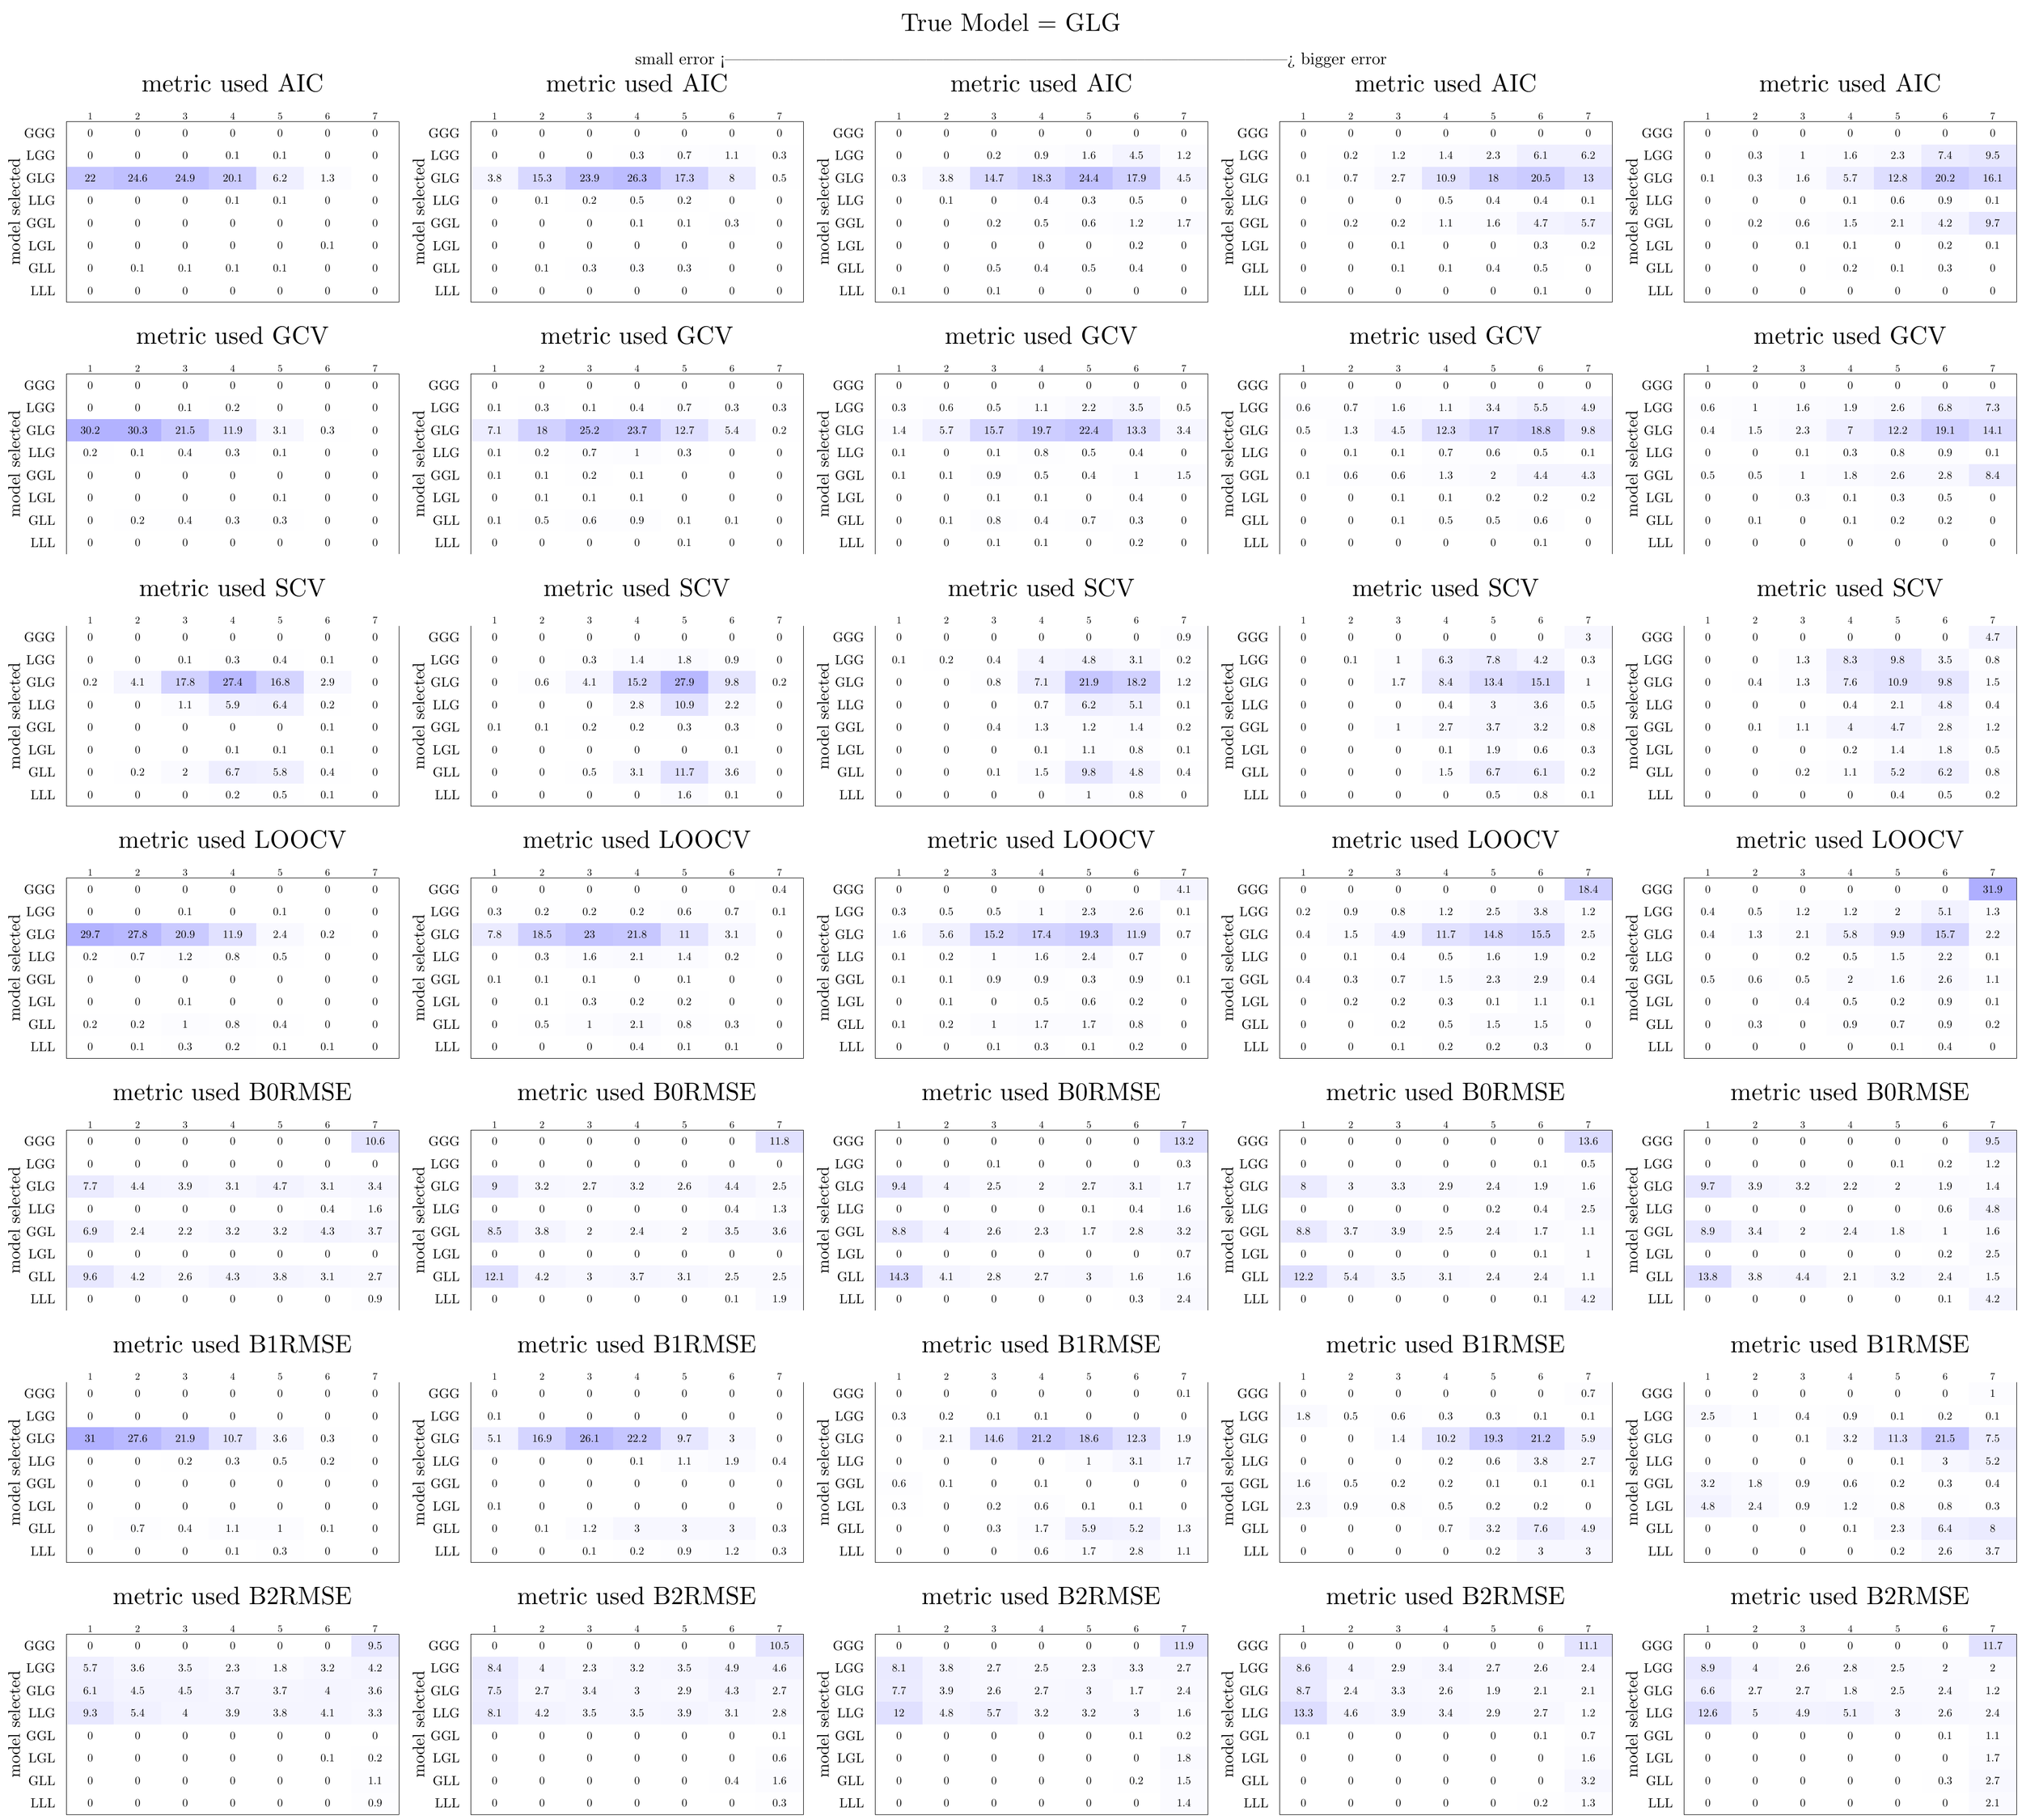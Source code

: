 % Created by tikzDevice version 0.8.1 on 2015-02-25 18:57:21
% !TEX encoding = UTF-8 Unicode
\documentclass{article}
\nonstopmode

\usepackage{tikz}

\usepackage[active,tightpage,psfixbb]{preview}

\PreviewEnvironment{pgfpicture}

\setlength\PreviewBorder{0pt}

\newcommand{\SweaveOpts}[1]{}  % do not interfere with LaTeX
\newcommand{\SweaveInput}[1]{} % because they are not real TeX commands
\newcommand{\Sexpr}[1]{}       % will only be parsed by R


%\usepackage{animate}
\usepackage[round]{natbib}
%\usepackage[nolists]{endfloat}
\usepackage[width = 5in]{geometry}
\usepackage{pdfpages, caption}
\usepackage{rotating}
\usepackage{caption, amsmath, graphicx, setspace, multirow, color, hyperref, array}
\usepackage{xcolor, colortbl}
\usepackage{arydshln}

\definecolor{Gray}{gray}{0.85}
\definecolor{Gray95}{gray}{0.95}
\definecolor{Gray75}{gray}{0.75}

\title{Can Conventional Measures Identify Geographically Varying Mixed Regression Relationships? A Simulation-based Analysis of Locally Weighted Regression}
\author{Aaron Swoboda}



\begin{document}

\begin{tikzpicture}[x=1pt,y=1pt]
\definecolor{fillColor}{RGB}{255,255,255}
\path[use as bounding box,fill=fillColor,fill opacity=0.00] (0,0) rectangle (1445.40,1300.86);
\begin{scope}
\path[clip] (  0.00,  0.00) rectangle (1445.40,1300.86);
\definecolor{drawColor}{RGB}{0,0,0}

\path[draw=drawColor,line width= 0.4pt,line join=round,line cap=round] ( 47.52,1085.04) --
	(285.12,1085.04) --
	(285.12,1213.74) --
	( 47.52,1213.74) --
	( 47.52,1085.04);
\definecolor{fillColor}{RGB}{255,255,255}

\path[fill=fillColor] ( 47.52,1197.65) rectangle ( 81.46,1213.74);

\path[fill=fillColor] ( 47.52,1181.57) rectangle ( 81.46,1197.65);
\definecolor{fillColor}{RGB}{199,199,255}

\path[fill=fillColor] ( 47.52,1165.48) rectangle ( 81.46,1181.57);
\definecolor{fillColor}{RGB}{255,255,255}

\path[fill=fillColor] ( 47.52,1149.39) rectangle ( 81.46,1165.48);

\path[fill=fillColor] ( 47.52,1133.30) rectangle ( 81.46,1149.39);

\path[fill=fillColor] ( 47.52,1117.21) rectangle ( 81.46,1133.30);

\path[fill=fillColor] ( 47.52,1101.13) rectangle ( 81.46,1117.21);

\path[fill=fillColor] ( 47.52,1085.04) rectangle ( 81.46,1101.13);

\path[fill=fillColor] ( 81.46,1197.65) rectangle (115.41,1213.74);

\path[fill=fillColor] ( 81.46,1181.57) rectangle (115.41,1197.65);
\definecolor{fillColor}{RGB}{192,192,255}

\path[fill=fillColor] ( 81.46,1165.48) rectangle (115.41,1181.57);
\definecolor{fillColor}{RGB}{255,255,255}

\path[fill=fillColor] ( 81.46,1149.39) rectangle (115.41,1165.48);

\path[fill=fillColor] ( 81.46,1133.30) rectangle (115.41,1149.39);

\path[fill=fillColor] ( 81.46,1117.21) rectangle (115.41,1133.30);

\path[fill=fillColor] ( 81.46,1101.13) rectangle (115.41,1117.21);

\path[fill=fillColor] ( 81.46,1085.04) rectangle (115.41,1101.13);

\path[fill=fillColor] (115.41,1197.65) rectangle (149.35,1213.74);

\path[fill=fillColor] (115.41,1181.57) rectangle (149.35,1197.65);
\definecolor{fillColor}{RGB}{192,192,255}

\path[fill=fillColor] (115.41,1165.48) rectangle (149.35,1181.57);
\definecolor{fillColor}{RGB}{255,255,255}

\path[fill=fillColor] (115.41,1149.39) rectangle (149.35,1165.48);

\path[fill=fillColor] (115.41,1133.30) rectangle (149.35,1149.39);

\path[fill=fillColor] (115.41,1117.21) rectangle (149.35,1133.30);

\path[fill=fillColor] (115.41,1101.13) rectangle (149.35,1117.21);

\path[fill=fillColor] (115.41,1085.04) rectangle (149.35,1101.13);

\path[fill=fillColor] (149.35,1197.65) rectangle (183.29,1213.74);

\path[fill=fillColor] (149.35,1181.57) rectangle (183.29,1197.65);
\definecolor{fillColor}{RGB}{204,204,255}

\path[fill=fillColor] (149.35,1165.48) rectangle (183.29,1181.57);
\definecolor{fillColor}{RGB}{255,255,255}

\path[fill=fillColor] (149.35,1149.39) rectangle (183.29,1165.48);

\path[fill=fillColor] (149.35,1133.30) rectangle (183.29,1149.39);

\path[fill=fillColor] (149.35,1117.21) rectangle (183.29,1133.30);

\path[fill=fillColor] (149.35,1101.13) rectangle (183.29,1117.21);

\path[fill=fillColor] (149.35,1085.04) rectangle (183.29,1101.13);

\path[fill=fillColor] (183.29,1197.65) rectangle (217.23,1213.74);

\path[fill=fillColor] (183.29,1181.57) rectangle (217.23,1197.65);
\definecolor{fillColor}{RGB}{239,239,255}

\path[fill=fillColor] (183.29,1165.48) rectangle (217.23,1181.57);
\definecolor{fillColor}{RGB}{255,255,255}

\path[fill=fillColor] (183.29,1149.39) rectangle (217.23,1165.48);

\path[fill=fillColor] (183.29,1133.30) rectangle (217.23,1149.39);

\path[fill=fillColor] (183.29,1117.21) rectangle (217.23,1133.30);

\path[fill=fillColor] (183.29,1101.13) rectangle (217.23,1117.21);

\path[fill=fillColor] (183.29,1085.04) rectangle (217.23,1101.13);

\path[fill=fillColor] (217.23,1197.65) rectangle (251.18,1213.74);

\path[fill=fillColor] (217.23,1181.57) rectangle (251.18,1197.65);
\definecolor{fillColor}{RGB}{252,252,255}

\path[fill=fillColor] (217.23,1165.48) rectangle (251.18,1181.57);
\definecolor{fillColor}{RGB}{255,255,255}

\path[fill=fillColor] (217.23,1149.39) rectangle (251.18,1165.48);

\path[fill=fillColor] (217.23,1133.30) rectangle (251.18,1149.39);

\path[fill=fillColor] (217.23,1117.21) rectangle (251.18,1133.30);

\path[fill=fillColor] (217.23,1101.13) rectangle (251.18,1117.21);

\path[fill=fillColor] (217.23,1085.04) rectangle (251.18,1101.13);

\path[fill=fillColor] (251.18,1197.65) rectangle (285.12,1213.74);

\path[fill=fillColor] (251.18,1181.57) rectangle (285.12,1197.65);

\path[fill=fillColor] (251.18,1165.48) rectangle (285.12,1181.57);

\path[fill=fillColor] (251.18,1149.39) rectangle (285.12,1165.48);

\path[fill=fillColor] (251.18,1133.30) rectangle (285.12,1149.39);

\path[fill=fillColor] (251.18,1117.21) rectangle (285.12,1133.30);

\path[fill=fillColor] (251.18,1101.13) rectangle (285.12,1117.21);

\path[fill=fillColor] (251.18,1085.04) rectangle (285.12,1101.13);

\node[text=drawColor,anchor=base,inner sep=0pt, outer sep=0pt, scale=  0.79] at ( 64.49,1203.16) {0};

\node[text=drawColor,anchor=base,inner sep=0pt, outer sep=0pt, scale=  0.79] at ( 64.49,1187.07) {0};

\node[text=drawColor,anchor=base,inner sep=0pt, outer sep=0pt, scale=  0.79] at ( 64.49,1170.98) {22};

\node[text=drawColor,anchor=base,inner sep=0pt, outer sep=0pt, scale=  0.79] at ( 64.49,1154.89) {0};

\node[text=drawColor,anchor=base,inner sep=0pt, outer sep=0pt, scale=  0.79] at ( 64.49,1138.81) {0};

\node[text=drawColor,anchor=base,inner sep=0pt, outer sep=0pt, scale=  0.79] at ( 64.49,1122.72) {0};

\node[text=drawColor,anchor=base,inner sep=0pt, outer sep=0pt, scale=  0.79] at ( 64.49,1106.63) {0};

\node[text=drawColor,anchor=base,inner sep=0pt, outer sep=0pt, scale=  0.79] at ( 64.49,1090.54) {0};

\node[text=drawColor,anchor=base,inner sep=0pt, outer sep=0pt, scale=  0.79] at ( 98.43,1203.16) {0};

\node[text=drawColor,anchor=base,inner sep=0pt, outer sep=0pt, scale=  0.79] at ( 98.43,1187.07) {0};

\node[text=drawColor,anchor=base,inner sep=0pt, outer sep=0pt, scale=  0.79] at ( 98.43,1170.98) {24.6};

\node[text=drawColor,anchor=base,inner sep=0pt, outer sep=0pt, scale=  0.79] at ( 98.43,1154.89) {0};

\node[text=drawColor,anchor=base,inner sep=0pt, outer sep=0pt, scale=  0.79] at ( 98.43,1138.81) {0};

\node[text=drawColor,anchor=base,inner sep=0pt, outer sep=0pt, scale=  0.79] at ( 98.43,1122.72) {0};

\node[text=drawColor,anchor=base,inner sep=0pt, outer sep=0pt, scale=  0.79] at ( 98.43,1106.63) {0.1};

\node[text=drawColor,anchor=base,inner sep=0pt, outer sep=0pt, scale=  0.79] at ( 98.43,1090.54) {0};

\node[text=drawColor,anchor=base,inner sep=0pt, outer sep=0pt, scale=  0.79] at (132.38,1203.16) {0};

\node[text=drawColor,anchor=base,inner sep=0pt, outer sep=0pt, scale=  0.79] at (132.38,1187.07) {0};

\node[text=drawColor,anchor=base,inner sep=0pt, outer sep=0pt, scale=  0.79] at (132.38,1170.98) {24.9};

\node[text=drawColor,anchor=base,inner sep=0pt, outer sep=0pt, scale=  0.79] at (132.38,1154.89) {0};

\node[text=drawColor,anchor=base,inner sep=0pt, outer sep=0pt, scale=  0.79] at (132.38,1138.81) {0};

\node[text=drawColor,anchor=base,inner sep=0pt, outer sep=0pt, scale=  0.79] at (132.38,1122.72) {0};

\node[text=drawColor,anchor=base,inner sep=0pt, outer sep=0pt, scale=  0.79] at (132.38,1106.63) {0.1};

\node[text=drawColor,anchor=base,inner sep=0pt, outer sep=0pt, scale=  0.79] at (132.38,1090.54) {0};

\node[text=drawColor,anchor=base,inner sep=0pt, outer sep=0pt, scale=  0.79] at (166.32,1203.16) {0};

\node[text=drawColor,anchor=base,inner sep=0pt, outer sep=0pt, scale=  0.79] at (166.32,1187.07) {0.1};

\node[text=drawColor,anchor=base,inner sep=0pt, outer sep=0pt, scale=  0.79] at (166.32,1170.98) {20.1};

\node[text=drawColor,anchor=base,inner sep=0pt, outer sep=0pt, scale=  0.79] at (166.32,1154.89) {0.1};

\node[text=drawColor,anchor=base,inner sep=0pt, outer sep=0pt, scale=  0.79] at (166.32,1138.81) {0};

\node[text=drawColor,anchor=base,inner sep=0pt, outer sep=0pt, scale=  0.79] at (166.32,1122.72) {0};

\node[text=drawColor,anchor=base,inner sep=0pt, outer sep=0pt, scale=  0.79] at (166.32,1106.63) {0.1};

\node[text=drawColor,anchor=base,inner sep=0pt, outer sep=0pt, scale=  0.79] at (166.32,1090.54) {0};

\node[text=drawColor,anchor=base,inner sep=0pt, outer sep=0pt, scale=  0.79] at (200.26,1203.16) {0};

\node[text=drawColor,anchor=base,inner sep=0pt, outer sep=0pt, scale=  0.79] at (200.26,1187.07) {0.1};

\node[text=drawColor,anchor=base,inner sep=0pt, outer sep=0pt, scale=  0.79] at (200.26,1170.98) {6.2};

\node[text=drawColor,anchor=base,inner sep=0pt, outer sep=0pt, scale=  0.79] at (200.26,1154.89) {0.1};

\node[text=drawColor,anchor=base,inner sep=0pt, outer sep=0pt, scale=  0.79] at (200.26,1138.81) {0};

\node[text=drawColor,anchor=base,inner sep=0pt, outer sep=0pt, scale=  0.79] at (200.26,1122.72) {0};

\node[text=drawColor,anchor=base,inner sep=0pt, outer sep=0pt, scale=  0.79] at (200.26,1106.63) {0.1};

\node[text=drawColor,anchor=base,inner sep=0pt, outer sep=0pt, scale=  0.79] at (200.26,1090.54) {0};

\node[text=drawColor,anchor=base,inner sep=0pt, outer sep=0pt, scale=  0.79] at (234.21,1203.16) {0};

\node[text=drawColor,anchor=base,inner sep=0pt, outer sep=0pt, scale=  0.79] at (234.21,1187.07) {0};

\node[text=drawColor,anchor=base,inner sep=0pt, outer sep=0pt, scale=  0.79] at (234.21,1170.98) {1.3};

\node[text=drawColor,anchor=base,inner sep=0pt, outer sep=0pt, scale=  0.79] at (234.21,1154.89) {0};

\node[text=drawColor,anchor=base,inner sep=0pt, outer sep=0pt, scale=  0.79] at (234.21,1138.81) {0};

\node[text=drawColor,anchor=base,inner sep=0pt, outer sep=0pt, scale=  0.79] at (234.21,1122.72) {0.1};

\node[text=drawColor,anchor=base,inner sep=0pt, outer sep=0pt, scale=  0.79] at (234.21,1106.63) {0};

\node[text=drawColor,anchor=base,inner sep=0pt, outer sep=0pt, scale=  0.79] at (234.21,1090.54) {0};

\node[text=drawColor,anchor=base,inner sep=0pt, outer sep=0pt, scale=  0.79] at (268.15,1203.16) {0};

\node[text=drawColor,anchor=base,inner sep=0pt, outer sep=0pt, scale=  0.79] at (268.15,1187.07) {0};

\node[text=drawColor,anchor=base,inner sep=0pt, outer sep=0pt, scale=  0.79] at (268.15,1170.98) {0};

\node[text=drawColor,anchor=base,inner sep=0pt, outer sep=0pt, scale=  0.79] at (268.15,1154.89) {0};

\node[text=drawColor,anchor=base,inner sep=0pt, outer sep=0pt, scale=  0.79] at (268.15,1138.81) {0};

\node[text=drawColor,anchor=base,inner sep=0pt, outer sep=0pt, scale=  0.79] at (268.15,1122.72) {0};

\node[text=drawColor,anchor=base,inner sep=0pt, outer sep=0pt, scale=  0.79] at (268.15,1106.63) {0};

\node[text=drawColor,anchor=base,inner sep=0pt, outer sep=0pt, scale=  0.79] at (268.15,1090.54) {0};

\node[text=drawColor,anchor=base,inner sep=0pt, outer sep=0pt, scale=  0.71] at ( 64.49,1215.32) {1};

\node[text=drawColor,anchor=base,inner sep=0pt, outer sep=0pt, scale=  0.71] at ( 98.43,1215.32) {2};

\node[text=drawColor,anchor=base,inner sep=0pt, outer sep=0pt, scale=  0.71] at (132.38,1215.32) {3};

\node[text=drawColor,anchor=base,inner sep=0pt, outer sep=0pt, scale=  0.71] at (166.32,1215.32) {4};

\node[text=drawColor,anchor=base,inner sep=0pt, outer sep=0pt, scale=  0.71] at (200.26,1215.32) {5};

\node[text=drawColor,anchor=base,inner sep=0pt, outer sep=0pt, scale=  0.71] at (234.21,1215.32) {6};

\node[text=drawColor,anchor=base,inner sep=0pt, outer sep=0pt, scale=  0.71] at (268.15,1215.32) {7};

\node[text=drawColor,anchor=base east,inner sep=0pt, outer sep=0pt, scale=  0.95] at ( 39.60,1089.81) {LLL};

\node[text=drawColor,anchor=base east,inner sep=0pt, outer sep=0pt, scale=  0.95] at ( 39.60,1105.90) {GLL};

\node[text=drawColor,anchor=base east,inner sep=0pt, outer sep=0pt, scale=  0.95] at ( 39.60,1121.99) {LGL};

\node[text=drawColor,anchor=base east,inner sep=0pt, outer sep=0pt, scale=  0.95] at ( 39.60,1138.07) {GGL};

\node[text=drawColor,anchor=base east,inner sep=0pt, outer sep=0pt, scale=  0.95] at ( 39.60,1154.16) {LLG};

\node[text=drawColor,anchor=base east,inner sep=0pt, outer sep=0pt, scale=  0.95] at ( 39.60,1170.25) {GLG};

\node[text=drawColor,anchor=base east,inner sep=0pt, outer sep=0pt, scale=  0.95] at ( 39.60,1186.34) {LGG};

\node[text=drawColor,anchor=base east,inner sep=0pt, outer sep=0pt, scale=  0.95] at ( 39.60,1202.42) {GGG};

\node[text=drawColor,rotate= 90.00,anchor=base,inner sep=0pt, outer sep=0pt, scale=  1.20] at ( 14.26,1149.39) {model selected};

\node[text=drawColor,anchor=base,inner sep=0pt, outer sep=0pt, scale=  1.80] at (166.32,1235.12) {metric used  AIC};
\end{scope}
\begin{scope}
\path[clip] (  0.00,  0.00) rectangle (1445.40,1300.86);
\definecolor{drawColor}{RGB}{0,0,0}

\path[draw=drawColor,line width= 0.4pt,line join=round,line cap=round] ( 47.52,904.86) --
	(285.12,904.86) --
	(285.12,1033.56) --
	( 47.52,1033.56) --
	( 47.52,904.86);
\definecolor{fillColor}{RGB}{255,255,255}

\path[fill=fillColor] ( 47.52,1017.47) rectangle ( 81.46,1033.56);

\path[fill=fillColor] ( 47.52,1001.38) rectangle ( 81.46,1017.47);
\definecolor{fillColor}{RGB}{178,178,255}

\path[fill=fillColor] ( 47.52,985.30) rectangle ( 81.46,1001.38);
\definecolor{fillColor}{RGB}{254,254,255}

\path[fill=fillColor] ( 47.52,969.21) rectangle ( 81.46,985.30);
\definecolor{fillColor}{RGB}{255,255,255}

\path[fill=fillColor] ( 47.52,953.12) rectangle ( 81.46,969.21);

\path[fill=fillColor] ( 47.52,937.03) rectangle ( 81.46,953.12);

\path[fill=fillColor] ( 47.52,920.95) rectangle ( 81.46,937.03);

\path[fill=fillColor] ( 47.52,904.86) rectangle ( 81.46,920.95);

\path[fill=fillColor] ( 81.46,1017.47) rectangle (115.41,1033.56);

\path[fill=fillColor] ( 81.46,1001.38) rectangle (115.41,1017.47);
\definecolor{fillColor}{RGB}{178,178,255}

\path[fill=fillColor] ( 81.46,985.30) rectangle (115.41,1001.38);
\definecolor{fillColor}{RGB}{255,255,255}

\path[fill=fillColor] ( 81.46,969.21) rectangle (115.41,985.30);

\path[fill=fillColor] ( 81.46,953.12) rectangle (115.41,969.21);

\path[fill=fillColor] ( 81.46,937.03) rectangle (115.41,953.12);
\definecolor{fillColor}{RGB}{254,254,255}

\path[fill=fillColor] ( 81.46,920.95) rectangle (115.41,937.03);
\definecolor{fillColor}{RGB}{255,255,255}

\path[fill=fillColor] ( 81.46,904.86) rectangle (115.41,920.95);

\path[fill=fillColor] (115.41,1017.47) rectangle (149.35,1033.56);

\path[fill=fillColor] (115.41,1001.38) rectangle (149.35,1017.47);
\definecolor{fillColor}{RGB}{200,200,255}

\path[fill=fillColor] (115.41,985.30) rectangle (149.35,1001.38);
\definecolor{fillColor}{RGB}{254,254,255}

\path[fill=fillColor] (115.41,969.21) rectangle (149.35,985.30);
\definecolor{fillColor}{RGB}{255,255,255}

\path[fill=fillColor] (115.41,953.12) rectangle (149.35,969.21);

\path[fill=fillColor] (115.41,937.03) rectangle (149.35,953.12);
\definecolor{fillColor}{RGB}{254,254,255}

\path[fill=fillColor] (115.41,920.95) rectangle (149.35,937.03);
\definecolor{fillColor}{RGB}{255,255,255}

\path[fill=fillColor] (115.41,904.86) rectangle (149.35,920.95);

\path[fill=fillColor] (149.35,1017.47) rectangle (183.29,1033.56);
\definecolor{fillColor}{RGB}{254,254,255}

\path[fill=fillColor] (149.35,1001.38) rectangle (183.29,1017.47);
\definecolor{fillColor}{RGB}{225,225,255}

\path[fill=fillColor] (149.35,985.30) rectangle (183.29,1001.38);
\definecolor{fillColor}{RGB}{254,254,255}

\path[fill=fillColor] (149.35,969.21) rectangle (183.29,985.30);
\definecolor{fillColor}{RGB}{255,255,255}

\path[fill=fillColor] (149.35,953.12) rectangle (183.29,969.21);

\path[fill=fillColor] (149.35,937.03) rectangle (183.29,953.12);
\definecolor{fillColor}{RGB}{254,254,255}

\path[fill=fillColor] (149.35,920.95) rectangle (183.29,937.03);
\definecolor{fillColor}{RGB}{255,255,255}

\path[fill=fillColor] (149.35,904.86) rectangle (183.29,920.95);

\path[fill=fillColor] (183.29,1017.47) rectangle (217.23,1033.56);

\path[fill=fillColor] (183.29,1001.38) rectangle (217.23,1017.47);
\definecolor{fillColor}{RGB}{247,247,255}

\path[fill=fillColor] (183.29,985.30) rectangle (217.23,1001.38);
\definecolor{fillColor}{RGB}{255,255,255}

\path[fill=fillColor] (183.29,969.21) rectangle (217.23,985.30);

\path[fill=fillColor] (183.29,953.12) rectangle (217.23,969.21);

\path[fill=fillColor] (183.29,937.03) rectangle (217.23,953.12);
\definecolor{fillColor}{RGB}{254,254,255}

\path[fill=fillColor] (183.29,920.95) rectangle (217.23,937.03);
\definecolor{fillColor}{RGB}{255,255,255}

\path[fill=fillColor] (183.29,904.86) rectangle (217.23,920.95);

\path[fill=fillColor] (217.23,1017.47) rectangle (251.18,1033.56);

\path[fill=fillColor] (217.23,1001.38) rectangle (251.18,1017.47);
\definecolor{fillColor}{RGB}{254,254,255}

\path[fill=fillColor] (217.23,985.30) rectangle (251.18,1001.38);
\definecolor{fillColor}{RGB}{255,255,255}

\path[fill=fillColor] (217.23,969.21) rectangle (251.18,985.30);

\path[fill=fillColor] (217.23,953.12) rectangle (251.18,969.21);

\path[fill=fillColor] (217.23,937.03) rectangle (251.18,953.12);

\path[fill=fillColor] (217.23,920.95) rectangle (251.18,937.03);

\path[fill=fillColor] (217.23,904.86) rectangle (251.18,920.95);

\path[fill=fillColor] (251.18,1017.47) rectangle (285.12,1033.56);

\path[fill=fillColor] (251.18,1001.38) rectangle (285.12,1017.47);

\path[fill=fillColor] (251.18,985.30) rectangle (285.12,1001.38);

\path[fill=fillColor] (251.18,969.21) rectangle (285.12,985.30);

\path[fill=fillColor] (251.18,953.12) rectangle (285.12,969.21);

\path[fill=fillColor] (251.18,937.03) rectangle (285.12,953.12);

\path[fill=fillColor] (251.18,920.95) rectangle (285.12,937.03);

\path[fill=fillColor] (251.18,904.86) rectangle (285.12,920.95);

\node[text=drawColor,anchor=base,inner sep=0pt, outer sep=0pt, scale=  0.79] at ( 64.49,1022.98) {0};

\node[text=drawColor,anchor=base,inner sep=0pt, outer sep=0pt, scale=  0.79] at ( 64.49,1006.89) {0};

\node[text=drawColor,anchor=base,inner sep=0pt, outer sep=0pt, scale=  0.79] at ( 64.49,990.80) {30.2};

\node[text=drawColor,anchor=base,inner sep=0pt, outer sep=0pt, scale=  0.79] at ( 64.49,974.71) {0.2};

\node[text=drawColor,anchor=base,inner sep=0pt, outer sep=0pt, scale=  0.79] at ( 64.49,958.63) {0};

\node[text=drawColor,anchor=base,inner sep=0pt, outer sep=0pt, scale=  0.79] at ( 64.49,942.54) {0};

\node[text=drawColor,anchor=base,inner sep=0pt, outer sep=0pt, scale=  0.79] at ( 64.49,926.45) {0};

\node[text=drawColor,anchor=base,inner sep=0pt, outer sep=0pt, scale=  0.79] at ( 64.49,910.36) {0};

\node[text=drawColor,anchor=base,inner sep=0pt, outer sep=0pt, scale=  0.79] at ( 98.43,1022.98) {0};

\node[text=drawColor,anchor=base,inner sep=0pt, outer sep=0pt, scale=  0.79] at ( 98.43,1006.89) {0};

\node[text=drawColor,anchor=base,inner sep=0pt, outer sep=0pt, scale=  0.79] at ( 98.43,990.80) {30.3};

\node[text=drawColor,anchor=base,inner sep=0pt, outer sep=0pt, scale=  0.79] at ( 98.43,974.71) {0.1};

\node[text=drawColor,anchor=base,inner sep=0pt, outer sep=0pt, scale=  0.79] at ( 98.43,958.63) {0};

\node[text=drawColor,anchor=base,inner sep=0pt, outer sep=0pt, scale=  0.79] at ( 98.43,942.54) {0};

\node[text=drawColor,anchor=base,inner sep=0pt, outer sep=0pt, scale=  0.79] at ( 98.43,926.45) {0.2};

\node[text=drawColor,anchor=base,inner sep=0pt, outer sep=0pt, scale=  0.79] at ( 98.43,910.36) {0};

\node[text=drawColor,anchor=base,inner sep=0pt, outer sep=0pt, scale=  0.79] at (132.38,1022.98) {0};

\node[text=drawColor,anchor=base,inner sep=0pt, outer sep=0pt, scale=  0.79] at (132.38,1006.89) {0.1};

\node[text=drawColor,anchor=base,inner sep=0pt, outer sep=0pt, scale=  0.79] at (132.38,990.80) {21.5};

\node[text=drawColor,anchor=base,inner sep=0pt, outer sep=0pt, scale=  0.79] at (132.38,974.71) {0.4};

\node[text=drawColor,anchor=base,inner sep=0pt, outer sep=0pt, scale=  0.79] at (132.38,958.63) {0};

\node[text=drawColor,anchor=base,inner sep=0pt, outer sep=0pt, scale=  0.79] at (132.38,942.54) {0};

\node[text=drawColor,anchor=base,inner sep=0pt, outer sep=0pt, scale=  0.79] at (132.38,926.45) {0.4};

\node[text=drawColor,anchor=base,inner sep=0pt, outer sep=0pt, scale=  0.79] at (132.38,910.36) {0};

\node[text=drawColor,anchor=base,inner sep=0pt, outer sep=0pt, scale=  0.79] at (166.32,1022.98) {0};

\node[text=drawColor,anchor=base,inner sep=0pt, outer sep=0pt, scale=  0.79] at (166.32,1006.89) {0.2};

\node[text=drawColor,anchor=base,inner sep=0pt, outer sep=0pt, scale=  0.79] at (166.32,990.80) {11.9};

\node[text=drawColor,anchor=base,inner sep=0pt, outer sep=0pt, scale=  0.79] at (166.32,974.71) {0.3};

\node[text=drawColor,anchor=base,inner sep=0pt, outer sep=0pt, scale=  0.79] at (166.32,958.63) {0};

\node[text=drawColor,anchor=base,inner sep=0pt, outer sep=0pt, scale=  0.79] at (166.32,942.54) {0};

\node[text=drawColor,anchor=base,inner sep=0pt, outer sep=0pt, scale=  0.79] at (166.32,926.45) {0.3};

\node[text=drawColor,anchor=base,inner sep=0pt, outer sep=0pt, scale=  0.79] at (166.32,910.36) {0};

\node[text=drawColor,anchor=base,inner sep=0pt, outer sep=0pt, scale=  0.79] at (200.26,1022.98) {0};

\node[text=drawColor,anchor=base,inner sep=0pt, outer sep=0pt, scale=  0.79] at (200.26,1006.89) {0};

\node[text=drawColor,anchor=base,inner sep=0pt, outer sep=0pt, scale=  0.79] at (200.26,990.80) {3.1};

\node[text=drawColor,anchor=base,inner sep=0pt, outer sep=0pt, scale=  0.79] at (200.26,974.71) {0.1};

\node[text=drawColor,anchor=base,inner sep=0pt, outer sep=0pt, scale=  0.79] at (200.26,958.63) {0};

\node[text=drawColor,anchor=base,inner sep=0pt, outer sep=0pt, scale=  0.79] at (200.26,942.54) {0.1};

\node[text=drawColor,anchor=base,inner sep=0pt, outer sep=0pt, scale=  0.79] at (200.26,926.45) {0.3};

\node[text=drawColor,anchor=base,inner sep=0pt, outer sep=0pt, scale=  0.79] at (200.26,910.36) {0};

\node[text=drawColor,anchor=base,inner sep=0pt, outer sep=0pt, scale=  0.79] at (234.21,1022.98) {0};

\node[text=drawColor,anchor=base,inner sep=0pt, outer sep=0pt, scale=  0.79] at (234.21,1006.89) {0};

\node[text=drawColor,anchor=base,inner sep=0pt, outer sep=0pt, scale=  0.79] at (234.21,990.80) {0.3};

\node[text=drawColor,anchor=base,inner sep=0pt, outer sep=0pt, scale=  0.79] at (234.21,974.71) {0};

\node[text=drawColor,anchor=base,inner sep=0pt, outer sep=0pt, scale=  0.79] at (234.21,958.63) {0};

\node[text=drawColor,anchor=base,inner sep=0pt, outer sep=0pt, scale=  0.79] at (234.21,942.54) {0};

\node[text=drawColor,anchor=base,inner sep=0pt, outer sep=0pt, scale=  0.79] at (234.21,926.45) {0};

\node[text=drawColor,anchor=base,inner sep=0pt, outer sep=0pt, scale=  0.79] at (234.21,910.36) {0};

\node[text=drawColor,anchor=base,inner sep=0pt, outer sep=0pt, scale=  0.79] at (268.15,1022.98) {0};

\node[text=drawColor,anchor=base,inner sep=0pt, outer sep=0pt, scale=  0.79] at (268.15,1006.89) {0};

\node[text=drawColor,anchor=base,inner sep=0pt, outer sep=0pt, scale=  0.79] at (268.15,990.80) {0};

\node[text=drawColor,anchor=base,inner sep=0pt, outer sep=0pt, scale=  0.79] at (268.15,974.71) {0};

\node[text=drawColor,anchor=base,inner sep=0pt, outer sep=0pt, scale=  0.79] at (268.15,958.63) {0};

\node[text=drawColor,anchor=base,inner sep=0pt, outer sep=0pt, scale=  0.79] at (268.15,942.54) {0};

\node[text=drawColor,anchor=base,inner sep=0pt, outer sep=0pt, scale=  0.79] at (268.15,926.45) {0};

\node[text=drawColor,anchor=base,inner sep=0pt, outer sep=0pt, scale=  0.79] at (268.15,910.36) {0};

\node[text=drawColor,anchor=base,inner sep=0pt, outer sep=0pt, scale=  0.71] at ( 64.49,1035.14) {1};

\node[text=drawColor,anchor=base,inner sep=0pt, outer sep=0pt, scale=  0.71] at ( 98.43,1035.14) {2};

\node[text=drawColor,anchor=base,inner sep=0pt, outer sep=0pt, scale=  0.71] at (132.38,1035.14) {3};

\node[text=drawColor,anchor=base,inner sep=0pt, outer sep=0pt, scale=  0.71] at (166.32,1035.14) {4};

\node[text=drawColor,anchor=base,inner sep=0pt, outer sep=0pt, scale=  0.71] at (200.26,1035.14) {5};

\node[text=drawColor,anchor=base,inner sep=0pt, outer sep=0pt, scale=  0.71] at (234.21,1035.14) {6};

\node[text=drawColor,anchor=base,inner sep=0pt, outer sep=0pt, scale=  0.71] at (268.15,1035.14) {7};

\node[text=drawColor,anchor=base east,inner sep=0pt, outer sep=0pt, scale=  0.95] at ( 39.60,909.63) {LLL};

\node[text=drawColor,anchor=base east,inner sep=0pt, outer sep=0pt, scale=  0.95] at ( 39.60,925.72) {GLL};

\node[text=drawColor,anchor=base east,inner sep=0pt, outer sep=0pt, scale=  0.95] at ( 39.60,941.81) {LGL};

\node[text=drawColor,anchor=base east,inner sep=0pt, outer sep=0pt, scale=  0.95] at ( 39.60,957.89) {GGL};

\node[text=drawColor,anchor=base east,inner sep=0pt, outer sep=0pt, scale=  0.95] at ( 39.60,973.98) {LLG};

\node[text=drawColor,anchor=base east,inner sep=0pt, outer sep=0pt, scale=  0.95] at ( 39.60,990.07) {GLG};

\node[text=drawColor,anchor=base east,inner sep=0pt, outer sep=0pt, scale=  0.95] at ( 39.60,1006.16) {LGG};

\node[text=drawColor,anchor=base east,inner sep=0pt, outer sep=0pt, scale=  0.95] at ( 39.60,1022.24) {GGG};

\node[text=drawColor,rotate= 90.00,anchor=base,inner sep=0pt, outer sep=0pt, scale=  1.20] at ( 14.26,969.21) {model selected};

\node[text=drawColor,anchor=base,inner sep=0pt, outer sep=0pt, scale=  1.80] at (166.32,1054.94) {metric used  GCV};
\end{scope}
\begin{scope}
\path[clip] (  0.00,  0.00) rectangle (1445.40,1300.86);
\definecolor{drawColor}{RGB}{0,0,0}

\path[draw=drawColor,line width= 0.4pt,line join=round,line cap=round] ( 47.52,724.68) --
	(285.12,724.68) --
	(285.12,853.38) --
	( 47.52,853.38) --
	( 47.52,724.68);
\definecolor{fillColor}{RGB}{255,255,255}

\path[fill=fillColor] ( 47.52,837.29) rectangle ( 81.46,853.38);

\path[fill=fillColor] ( 47.52,821.20) rectangle ( 81.46,837.29);
\definecolor{fillColor}{RGB}{254,254,255}

\path[fill=fillColor] ( 47.52,805.12) rectangle ( 81.46,821.20);
\definecolor{fillColor}{RGB}{255,255,255}

\path[fill=fillColor] ( 47.52,789.03) rectangle ( 81.46,805.12);

\path[fill=fillColor] ( 47.52,772.94) rectangle ( 81.46,789.03);

\path[fill=fillColor] ( 47.52,756.85) rectangle ( 81.46,772.94);

\path[fill=fillColor] ( 47.52,740.77) rectangle ( 81.46,756.85);

\path[fill=fillColor] ( 47.52,724.68) rectangle ( 81.46,740.77);

\path[fill=fillColor] ( 81.46,837.29) rectangle (115.41,853.38);

\path[fill=fillColor] ( 81.46,821.20) rectangle (115.41,837.29);
\definecolor{fillColor}{RGB}{245,245,255}

\path[fill=fillColor] ( 81.46,805.12) rectangle (115.41,821.20);
\definecolor{fillColor}{RGB}{255,255,255}

\path[fill=fillColor] ( 81.46,789.03) rectangle (115.41,805.12);

\path[fill=fillColor] ( 81.46,772.94) rectangle (115.41,789.03);

\path[fill=fillColor] ( 81.46,756.85) rectangle (115.41,772.94);
\definecolor{fillColor}{RGB}{254,254,255}

\path[fill=fillColor] ( 81.46,740.77) rectangle (115.41,756.85);
\definecolor{fillColor}{RGB}{255,255,255}

\path[fill=fillColor] ( 81.46,724.68) rectangle (115.41,740.77);

\path[fill=fillColor] (115.41,837.29) rectangle (149.35,853.38);

\path[fill=fillColor] (115.41,821.20) rectangle (149.35,837.29);
\definecolor{fillColor}{RGB}{210,210,255}

\path[fill=fillColor] (115.41,805.12) rectangle (149.35,821.20);
\definecolor{fillColor}{RGB}{252,252,255}

\path[fill=fillColor] (115.41,789.03) rectangle (149.35,805.12);
\definecolor{fillColor}{RGB}{255,255,255}

\path[fill=fillColor] (115.41,772.94) rectangle (149.35,789.03);

\path[fill=fillColor] (115.41,756.85) rectangle (149.35,772.94);
\definecolor{fillColor}{RGB}{250,250,255}

\path[fill=fillColor] (115.41,740.77) rectangle (149.35,756.85);
\definecolor{fillColor}{RGB}{255,255,255}

\path[fill=fillColor] (115.41,724.68) rectangle (149.35,740.77);

\path[fill=fillColor] (149.35,837.29) rectangle (183.29,853.38);
\definecolor{fillColor}{RGB}{254,254,255}

\path[fill=fillColor] (149.35,821.20) rectangle (183.29,837.29);
\definecolor{fillColor}{RGB}{185,185,255}

\path[fill=fillColor] (149.35,805.12) rectangle (183.29,821.20);
\definecolor{fillColor}{RGB}{240,240,255}

\path[fill=fillColor] (149.35,789.03) rectangle (183.29,805.12);
\definecolor{fillColor}{RGB}{255,255,255}

\path[fill=fillColor] (149.35,772.94) rectangle (183.29,789.03);

\path[fill=fillColor] (149.35,756.85) rectangle (183.29,772.94);
\definecolor{fillColor}{RGB}{238,238,255}

\path[fill=fillColor] (149.35,740.77) rectangle (183.29,756.85);
\definecolor{fillColor}{RGB}{254,254,255}

\path[fill=fillColor] (149.35,724.68) rectangle (183.29,740.77);
\definecolor{fillColor}{RGB}{255,255,255}

\path[fill=fillColor] (183.29,837.29) rectangle (217.23,853.38);
\definecolor{fillColor}{RGB}{254,254,255}

\path[fill=fillColor] (183.29,821.20) rectangle (217.23,837.29);
\definecolor{fillColor}{RGB}{212,212,255}

\path[fill=fillColor] (183.29,805.12) rectangle (217.23,821.20);
\definecolor{fillColor}{RGB}{239,239,255}

\path[fill=fillColor] (183.29,789.03) rectangle (217.23,805.12);
\definecolor{fillColor}{RGB}{255,255,255}

\path[fill=fillColor] (183.29,772.94) rectangle (217.23,789.03);

\path[fill=fillColor] (183.29,756.85) rectangle (217.23,772.94);
\definecolor{fillColor}{RGB}{240,240,255}

\path[fill=fillColor] (183.29,740.77) rectangle (217.23,756.85);
\definecolor{fillColor}{RGB}{254,254,255}

\path[fill=fillColor] (183.29,724.68) rectangle (217.23,740.77);
\definecolor{fillColor}{RGB}{255,255,255}

\path[fill=fillColor] (217.23,837.29) rectangle (251.18,853.38);

\path[fill=fillColor] (217.23,821.20) rectangle (251.18,837.29);
\definecolor{fillColor}{RGB}{248,248,255}

\path[fill=fillColor] (217.23,805.12) rectangle (251.18,821.20);
\definecolor{fillColor}{RGB}{254,254,255}

\path[fill=fillColor] (217.23,789.03) rectangle (251.18,805.12);
\definecolor{fillColor}{RGB}{255,255,255}

\path[fill=fillColor] (217.23,772.94) rectangle (251.18,789.03);

\path[fill=fillColor] (217.23,756.85) rectangle (251.18,772.94);
\definecolor{fillColor}{RGB}{254,254,255}

\path[fill=fillColor] (217.23,740.77) rectangle (251.18,756.85);
\definecolor{fillColor}{RGB}{255,255,255}

\path[fill=fillColor] (217.23,724.68) rectangle (251.18,740.77);

\path[fill=fillColor] (251.18,837.29) rectangle (285.12,853.38);

\path[fill=fillColor] (251.18,821.20) rectangle (285.12,837.29);

\path[fill=fillColor] (251.18,805.12) rectangle (285.12,821.20);

\path[fill=fillColor] (251.18,789.03) rectangle (285.12,805.12);

\path[fill=fillColor] (251.18,772.94) rectangle (285.12,789.03);

\path[fill=fillColor] (251.18,756.85) rectangle (285.12,772.94);

\path[fill=fillColor] (251.18,740.77) rectangle (285.12,756.85);

\path[fill=fillColor] (251.18,724.68) rectangle (285.12,740.77);

\node[text=drawColor,anchor=base,inner sep=0pt, outer sep=0pt, scale=  0.79] at ( 64.49,842.80) {0};

\node[text=drawColor,anchor=base,inner sep=0pt, outer sep=0pt, scale=  0.79] at ( 64.49,826.71) {0};

\node[text=drawColor,anchor=base,inner sep=0pt, outer sep=0pt, scale=  0.79] at ( 64.49,810.62) {0.2};

\node[text=drawColor,anchor=base,inner sep=0pt, outer sep=0pt, scale=  0.79] at ( 64.49,794.53) {0};

\node[text=drawColor,anchor=base,inner sep=0pt, outer sep=0pt, scale=  0.79] at ( 64.49,778.45) {0};

\node[text=drawColor,anchor=base,inner sep=0pt, outer sep=0pt, scale=  0.79] at ( 64.49,762.36) {0};

\node[text=drawColor,anchor=base,inner sep=0pt, outer sep=0pt, scale=  0.79] at ( 64.49,746.27) {0};

\node[text=drawColor,anchor=base,inner sep=0pt, outer sep=0pt, scale=  0.79] at ( 64.49,730.18) {0};

\node[text=drawColor,anchor=base,inner sep=0pt, outer sep=0pt, scale=  0.79] at ( 98.43,842.80) {0};

\node[text=drawColor,anchor=base,inner sep=0pt, outer sep=0pt, scale=  0.79] at ( 98.43,826.71) {0};

\node[text=drawColor,anchor=base,inner sep=0pt, outer sep=0pt, scale=  0.79] at ( 98.43,810.62) {4.1};

\node[text=drawColor,anchor=base,inner sep=0pt, outer sep=0pt, scale=  0.79] at ( 98.43,794.53) {0};

\node[text=drawColor,anchor=base,inner sep=0pt, outer sep=0pt, scale=  0.79] at ( 98.43,778.45) {0};

\node[text=drawColor,anchor=base,inner sep=0pt, outer sep=0pt, scale=  0.79] at ( 98.43,762.36) {0};

\node[text=drawColor,anchor=base,inner sep=0pt, outer sep=0pt, scale=  0.79] at ( 98.43,746.27) {0.2};

\node[text=drawColor,anchor=base,inner sep=0pt, outer sep=0pt, scale=  0.79] at ( 98.43,730.18) {0};

\node[text=drawColor,anchor=base,inner sep=0pt, outer sep=0pt, scale=  0.79] at (132.38,842.80) {0};

\node[text=drawColor,anchor=base,inner sep=0pt, outer sep=0pt, scale=  0.79] at (132.38,826.71) {0.1};

\node[text=drawColor,anchor=base,inner sep=0pt, outer sep=0pt, scale=  0.79] at (132.38,810.62) {17.8};

\node[text=drawColor,anchor=base,inner sep=0pt, outer sep=0pt, scale=  0.79] at (132.38,794.53) {1.1};

\node[text=drawColor,anchor=base,inner sep=0pt, outer sep=0pt, scale=  0.79] at (132.38,778.45) {0};

\node[text=drawColor,anchor=base,inner sep=0pt, outer sep=0pt, scale=  0.79] at (132.38,762.36) {0};

\node[text=drawColor,anchor=base,inner sep=0pt, outer sep=0pt, scale=  0.79] at (132.38,746.27) {2};

\node[text=drawColor,anchor=base,inner sep=0pt, outer sep=0pt, scale=  0.79] at (132.38,730.18) {0};

\node[text=drawColor,anchor=base,inner sep=0pt, outer sep=0pt, scale=  0.79] at (166.32,842.80) {0};

\node[text=drawColor,anchor=base,inner sep=0pt, outer sep=0pt, scale=  0.79] at (166.32,826.71) {0.3};

\node[text=drawColor,anchor=base,inner sep=0pt, outer sep=0pt, scale=  0.79] at (166.32,810.62) {27.4};

\node[text=drawColor,anchor=base,inner sep=0pt, outer sep=0pt, scale=  0.79] at (166.32,794.53) {5.9};

\node[text=drawColor,anchor=base,inner sep=0pt, outer sep=0pt, scale=  0.79] at (166.32,778.45) {0};

\node[text=drawColor,anchor=base,inner sep=0pt, outer sep=0pt, scale=  0.79] at (166.32,762.36) {0.1};

\node[text=drawColor,anchor=base,inner sep=0pt, outer sep=0pt, scale=  0.79] at (166.32,746.27) {6.7};

\node[text=drawColor,anchor=base,inner sep=0pt, outer sep=0pt, scale=  0.79] at (166.32,730.18) {0.2};

\node[text=drawColor,anchor=base,inner sep=0pt, outer sep=0pt, scale=  0.79] at (200.26,842.80) {0};

\node[text=drawColor,anchor=base,inner sep=0pt, outer sep=0pt, scale=  0.79] at (200.26,826.71) {0.4};

\node[text=drawColor,anchor=base,inner sep=0pt, outer sep=0pt, scale=  0.79] at (200.26,810.62) {16.8};

\node[text=drawColor,anchor=base,inner sep=0pt, outer sep=0pt, scale=  0.79] at (200.26,794.53) {6.4};

\node[text=drawColor,anchor=base,inner sep=0pt, outer sep=0pt, scale=  0.79] at (200.26,778.45) {0};

\node[text=drawColor,anchor=base,inner sep=0pt, outer sep=0pt, scale=  0.79] at (200.26,762.36) {0.1};

\node[text=drawColor,anchor=base,inner sep=0pt, outer sep=0pt, scale=  0.79] at (200.26,746.27) {5.8};

\node[text=drawColor,anchor=base,inner sep=0pt, outer sep=0pt, scale=  0.79] at (200.26,730.18) {0.5};

\node[text=drawColor,anchor=base,inner sep=0pt, outer sep=0pt, scale=  0.79] at (234.21,842.80) {0};

\node[text=drawColor,anchor=base,inner sep=0pt, outer sep=0pt, scale=  0.79] at (234.21,826.71) {0.1};

\node[text=drawColor,anchor=base,inner sep=0pt, outer sep=0pt, scale=  0.79] at (234.21,810.62) {2.9};

\node[text=drawColor,anchor=base,inner sep=0pt, outer sep=0pt, scale=  0.79] at (234.21,794.53) {0.2};

\node[text=drawColor,anchor=base,inner sep=0pt, outer sep=0pt, scale=  0.79] at (234.21,778.45) {0.1};

\node[text=drawColor,anchor=base,inner sep=0pt, outer sep=0pt, scale=  0.79] at (234.21,762.36) {0.1};

\node[text=drawColor,anchor=base,inner sep=0pt, outer sep=0pt, scale=  0.79] at (234.21,746.27) {0.4};

\node[text=drawColor,anchor=base,inner sep=0pt, outer sep=0pt, scale=  0.79] at (234.21,730.18) {0.1};

\node[text=drawColor,anchor=base,inner sep=0pt, outer sep=0pt, scale=  0.79] at (268.15,842.80) {0};

\node[text=drawColor,anchor=base,inner sep=0pt, outer sep=0pt, scale=  0.79] at (268.15,826.71) {0};

\node[text=drawColor,anchor=base,inner sep=0pt, outer sep=0pt, scale=  0.79] at (268.15,810.62) {0};

\node[text=drawColor,anchor=base,inner sep=0pt, outer sep=0pt, scale=  0.79] at (268.15,794.53) {0};

\node[text=drawColor,anchor=base,inner sep=0pt, outer sep=0pt, scale=  0.79] at (268.15,778.45) {0};

\node[text=drawColor,anchor=base,inner sep=0pt, outer sep=0pt, scale=  0.79] at (268.15,762.36) {0};

\node[text=drawColor,anchor=base,inner sep=0pt, outer sep=0pt, scale=  0.79] at (268.15,746.27) {0};

\node[text=drawColor,anchor=base,inner sep=0pt, outer sep=0pt, scale=  0.79] at (268.15,730.18) {0};

\node[text=drawColor,anchor=base,inner sep=0pt, outer sep=0pt, scale=  0.71] at ( 64.49,854.96) {1};

\node[text=drawColor,anchor=base,inner sep=0pt, outer sep=0pt, scale=  0.71] at ( 98.43,854.96) {2};

\node[text=drawColor,anchor=base,inner sep=0pt, outer sep=0pt, scale=  0.71] at (132.38,854.96) {3};

\node[text=drawColor,anchor=base,inner sep=0pt, outer sep=0pt, scale=  0.71] at (166.32,854.96) {4};

\node[text=drawColor,anchor=base,inner sep=0pt, outer sep=0pt, scale=  0.71] at (200.26,854.96) {5};

\node[text=drawColor,anchor=base,inner sep=0pt, outer sep=0pt, scale=  0.71] at (234.21,854.96) {6};

\node[text=drawColor,anchor=base,inner sep=0pt, outer sep=0pt, scale=  0.71] at (268.15,854.96) {7};

\node[text=drawColor,anchor=base east,inner sep=0pt, outer sep=0pt, scale=  0.95] at ( 39.60,729.45) {LLL};

\node[text=drawColor,anchor=base east,inner sep=0pt, outer sep=0pt, scale=  0.95] at ( 39.60,745.54) {GLL};

\node[text=drawColor,anchor=base east,inner sep=0pt, outer sep=0pt, scale=  0.95] at ( 39.60,761.63) {LGL};

\node[text=drawColor,anchor=base east,inner sep=0pt, outer sep=0pt, scale=  0.95] at ( 39.60,777.71) {GGL};

\node[text=drawColor,anchor=base east,inner sep=0pt, outer sep=0pt, scale=  0.95] at ( 39.60,793.80) {LLG};

\node[text=drawColor,anchor=base east,inner sep=0pt, outer sep=0pt, scale=  0.95] at ( 39.60,809.89) {GLG};

\node[text=drawColor,anchor=base east,inner sep=0pt, outer sep=0pt, scale=  0.95] at ( 39.60,825.98) {LGG};

\node[text=drawColor,anchor=base east,inner sep=0pt, outer sep=0pt, scale=  0.95] at ( 39.60,842.06) {GGG};

\node[text=drawColor,rotate= 90.00,anchor=base,inner sep=0pt, outer sep=0pt, scale=  1.20] at ( 14.26,789.03) {model selected};

\node[text=drawColor,anchor=base,inner sep=0pt, outer sep=0pt, scale=  1.80] at (166.32,874.76) {metric used  SCV};
\end{scope}
\begin{scope}
\path[clip] (  0.00,  0.00) rectangle (1445.40,1300.86);
\definecolor{drawColor}{RGB}{0,0,0}

\path[draw=drawColor,line width= 0.4pt,line join=round,line cap=round] ( 47.52,544.50) --
	(285.12,544.50) --
	(285.12,673.20) --
	( 47.52,673.20) --
	( 47.52,544.50);
\definecolor{fillColor}{RGB}{255,255,255}

\path[fill=fillColor] ( 47.52,657.11) rectangle ( 81.46,673.20);

\path[fill=fillColor] ( 47.52,641.02) rectangle ( 81.46,657.11);
\definecolor{fillColor}{RGB}{179,179,255}

\path[fill=fillColor] ( 47.52,624.94) rectangle ( 81.46,641.02);
\definecolor{fillColor}{RGB}{254,254,255}

\path[fill=fillColor] ( 47.52,608.85) rectangle ( 81.46,624.94);
\definecolor{fillColor}{RGB}{255,255,255}

\path[fill=fillColor] ( 47.52,592.76) rectangle ( 81.46,608.85);

\path[fill=fillColor] ( 47.52,576.67) rectangle ( 81.46,592.76);
\definecolor{fillColor}{RGB}{254,254,255}

\path[fill=fillColor] ( 47.52,560.59) rectangle ( 81.46,576.67);
\definecolor{fillColor}{RGB}{255,255,255}

\path[fill=fillColor] ( 47.52,544.50) rectangle ( 81.46,560.59);

\path[fill=fillColor] ( 81.46,657.11) rectangle (115.41,673.20);

\path[fill=fillColor] ( 81.46,641.02) rectangle (115.41,657.11);
\definecolor{fillColor}{RGB}{184,184,255}

\path[fill=fillColor] ( 81.46,624.94) rectangle (115.41,641.02);
\definecolor{fillColor}{RGB}{253,253,255}

\path[fill=fillColor] ( 81.46,608.85) rectangle (115.41,624.94);
\definecolor{fillColor}{RGB}{255,255,255}

\path[fill=fillColor] ( 81.46,592.76) rectangle (115.41,608.85);

\path[fill=fillColor] ( 81.46,576.67) rectangle (115.41,592.76);
\definecolor{fillColor}{RGB}{254,254,255}

\path[fill=fillColor] ( 81.46,560.59) rectangle (115.41,576.67);
\definecolor{fillColor}{RGB}{255,255,255}

\path[fill=fillColor] ( 81.46,544.50) rectangle (115.41,560.59);

\path[fill=fillColor] (115.41,657.11) rectangle (149.35,673.20);

\path[fill=fillColor] (115.41,641.02) rectangle (149.35,657.11);
\definecolor{fillColor}{RGB}{202,202,255}

\path[fill=fillColor] (115.41,624.94) rectangle (149.35,641.02);
\definecolor{fillColor}{RGB}{252,252,255}

\path[fill=fillColor] (115.41,608.85) rectangle (149.35,624.94);
\definecolor{fillColor}{RGB}{255,255,255}

\path[fill=fillColor] (115.41,592.76) rectangle (149.35,608.85);

\path[fill=fillColor] (115.41,576.67) rectangle (149.35,592.76);
\definecolor{fillColor}{RGB}{252,252,255}

\path[fill=fillColor] (115.41,560.59) rectangle (149.35,576.67);
\definecolor{fillColor}{RGB}{254,254,255}

\path[fill=fillColor] (115.41,544.50) rectangle (149.35,560.59);
\definecolor{fillColor}{RGB}{255,255,255}

\path[fill=fillColor] (149.35,657.11) rectangle (183.29,673.20);

\path[fill=fillColor] (149.35,641.02) rectangle (183.29,657.11);
\definecolor{fillColor}{RGB}{225,225,255}

\path[fill=fillColor] (149.35,624.94) rectangle (183.29,641.02);
\definecolor{fillColor}{RGB}{253,253,255}

\path[fill=fillColor] (149.35,608.85) rectangle (183.29,624.94);
\definecolor{fillColor}{RGB}{255,255,255}

\path[fill=fillColor] (149.35,592.76) rectangle (183.29,608.85);

\path[fill=fillColor] (149.35,576.67) rectangle (183.29,592.76);
\definecolor{fillColor}{RGB}{253,253,255}

\path[fill=fillColor] (149.35,560.59) rectangle (183.29,576.67);
\definecolor{fillColor}{RGB}{254,254,255}

\path[fill=fillColor] (149.35,544.50) rectangle (183.29,560.59);
\definecolor{fillColor}{RGB}{255,255,255}

\path[fill=fillColor] (183.29,657.11) rectangle (217.23,673.20);

\path[fill=fillColor] (183.29,641.02) rectangle (217.23,657.11);
\definecolor{fillColor}{RGB}{249,249,255}

\path[fill=fillColor] (183.29,624.94) rectangle (217.23,641.02);
\definecolor{fillColor}{RGB}{254,254,255}

\path[fill=fillColor] (183.29,608.85) rectangle (217.23,624.94);
\definecolor{fillColor}{RGB}{255,255,255}

\path[fill=fillColor] (183.29,592.76) rectangle (217.23,608.85);

\path[fill=fillColor] (183.29,576.67) rectangle (217.23,592.76);
\definecolor{fillColor}{RGB}{254,254,255}

\path[fill=fillColor] (183.29,560.59) rectangle (217.23,576.67);
\definecolor{fillColor}{RGB}{255,255,255}

\path[fill=fillColor] (183.29,544.50) rectangle (217.23,560.59);

\path[fill=fillColor] (217.23,657.11) rectangle (251.18,673.20);

\path[fill=fillColor] (217.23,641.02) rectangle (251.18,657.11);
\definecolor{fillColor}{RGB}{254,254,255}

\path[fill=fillColor] (217.23,624.94) rectangle (251.18,641.02);
\definecolor{fillColor}{RGB}{255,255,255}

\path[fill=fillColor] (217.23,608.85) rectangle (251.18,624.94);

\path[fill=fillColor] (217.23,592.76) rectangle (251.18,608.85);

\path[fill=fillColor] (217.23,576.67) rectangle (251.18,592.76);

\path[fill=fillColor] (217.23,560.59) rectangle (251.18,576.67);

\path[fill=fillColor] (217.23,544.50) rectangle (251.18,560.59);

\path[fill=fillColor] (251.18,657.11) rectangle (285.12,673.20);

\path[fill=fillColor] (251.18,641.02) rectangle (285.12,657.11);

\path[fill=fillColor] (251.18,624.94) rectangle (285.12,641.02);

\path[fill=fillColor] (251.18,608.85) rectangle (285.12,624.94);

\path[fill=fillColor] (251.18,592.76) rectangle (285.12,608.85);

\path[fill=fillColor] (251.18,576.67) rectangle (285.12,592.76);

\path[fill=fillColor] (251.18,560.59) rectangle (285.12,576.67);

\path[fill=fillColor] (251.18,544.50) rectangle (285.12,560.59);

\node[text=drawColor,anchor=base,inner sep=0pt, outer sep=0pt, scale=  0.79] at ( 64.49,662.62) {0};

\node[text=drawColor,anchor=base,inner sep=0pt, outer sep=0pt, scale=  0.79] at ( 64.49,646.53) {0};

\node[text=drawColor,anchor=base,inner sep=0pt, outer sep=0pt, scale=  0.79] at ( 64.49,630.44) {29.7};

\node[text=drawColor,anchor=base,inner sep=0pt, outer sep=0pt, scale=  0.79] at ( 64.49,614.35) {0.2};

\node[text=drawColor,anchor=base,inner sep=0pt, outer sep=0pt, scale=  0.79] at ( 64.49,598.27) {0};

\node[text=drawColor,anchor=base,inner sep=0pt, outer sep=0pt, scale=  0.79] at ( 64.49,582.18) {0};

\node[text=drawColor,anchor=base,inner sep=0pt, outer sep=0pt, scale=  0.79] at ( 64.49,566.09) {0.2};

\node[text=drawColor,anchor=base,inner sep=0pt, outer sep=0pt, scale=  0.79] at ( 64.49,550.00) {0};

\node[text=drawColor,anchor=base,inner sep=0pt, outer sep=0pt, scale=  0.79] at ( 98.43,662.62) {0};

\node[text=drawColor,anchor=base,inner sep=0pt, outer sep=0pt, scale=  0.79] at ( 98.43,646.53) {0};

\node[text=drawColor,anchor=base,inner sep=0pt, outer sep=0pt, scale=  0.79] at ( 98.43,630.44) {27.8};

\node[text=drawColor,anchor=base,inner sep=0pt, outer sep=0pt, scale=  0.79] at ( 98.43,614.35) {0.7};

\node[text=drawColor,anchor=base,inner sep=0pt, outer sep=0pt, scale=  0.79] at ( 98.43,598.27) {0};

\node[text=drawColor,anchor=base,inner sep=0pt, outer sep=0pt, scale=  0.79] at ( 98.43,582.18) {0};

\node[text=drawColor,anchor=base,inner sep=0pt, outer sep=0pt, scale=  0.79] at ( 98.43,566.09) {0.2};

\node[text=drawColor,anchor=base,inner sep=0pt, outer sep=0pt, scale=  0.79] at ( 98.43,550.00) {0.1};

\node[text=drawColor,anchor=base,inner sep=0pt, outer sep=0pt, scale=  0.79] at (132.38,662.62) {0};

\node[text=drawColor,anchor=base,inner sep=0pt, outer sep=0pt, scale=  0.79] at (132.38,646.53) {0.1};

\node[text=drawColor,anchor=base,inner sep=0pt, outer sep=0pt, scale=  0.79] at (132.38,630.44) {20.9};

\node[text=drawColor,anchor=base,inner sep=0pt, outer sep=0pt, scale=  0.79] at (132.38,614.35) {1.2};

\node[text=drawColor,anchor=base,inner sep=0pt, outer sep=0pt, scale=  0.79] at (132.38,598.27) {0};

\node[text=drawColor,anchor=base,inner sep=0pt, outer sep=0pt, scale=  0.79] at (132.38,582.18) {0.1};

\node[text=drawColor,anchor=base,inner sep=0pt, outer sep=0pt, scale=  0.79] at (132.38,566.09) {1};

\node[text=drawColor,anchor=base,inner sep=0pt, outer sep=0pt, scale=  0.79] at (132.38,550.00) {0.3};

\node[text=drawColor,anchor=base,inner sep=0pt, outer sep=0pt, scale=  0.79] at (166.32,662.62) {0};

\node[text=drawColor,anchor=base,inner sep=0pt, outer sep=0pt, scale=  0.79] at (166.32,646.53) {0};

\node[text=drawColor,anchor=base,inner sep=0pt, outer sep=0pt, scale=  0.79] at (166.32,630.44) {11.9};

\node[text=drawColor,anchor=base,inner sep=0pt, outer sep=0pt, scale=  0.79] at (166.32,614.35) {0.8};

\node[text=drawColor,anchor=base,inner sep=0pt, outer sep=0pt, scale=  0.79] at (166.32,598.27) {0};

\node[text=drawColor,anchor=base,inner sep=0pt, outer sep=0pt, scale=  0.79] at (166.32,582.18) {0};

\node[text=drawColor,anchor=base,inner sep=0pt, outer sep=0pt, scale=  0.79] at (166.32,566.09) {0.8};

\node[text=drawColor,anchor=base,inner sep=0pt, outer sep=0pt, scale=  0.79] at (166.32,550.00) {0.2};

\node[text=drawColor,anchor=base,inner sep=0pt, outer sep=0pt, scale=  0.79] at (200.26,662.62) {0};

\node[text=drawColor,anchor=base,inner sep=0pt, outer sep=0pt, scale=  0.79] at (200.26,646.53) {0.1};

\node[text=drawColor,anchor=base,inner sep=0pt, outer sep=0pt, scale=  0.79] at (200.26,630.44) {2.4};

\node[text=drawColor,anchor=base,inner sep=0pt, outer sep=0pt, scale=  0.79] at (200.26,614.35) {0.5};

\node[text=drawColor,anchor=base,inner sep=0pt, outer sep=0pt, scale=  0.79] at (200.26,598.27) {0};

\node[text=drawColor,anchor=base,inner sep=0pt, outer sep=0pt, scale=  0.79] at (200.26,582.18) {0};

\node[text=drawColor,anchor=base,inner sep=0pt, outer sep=0pt, scale=  0.79] at (200.26,566.09) {0.4};

\node[text=drawColor,anchor=base,inner sep=0pt, outer sep=0pt, scale=  0.79] at (200.26,550.00) {0.1};

\node[text=drawColor,anchor=base,inner sep=0pt, outer sep=0pt, scale=  0.79] at (234.21,662.62) {0};

\node[text=drawColor,anchor=base,inner sep=0pt, outer sep=0pt, scale=  0.79] at (234.21,646.53) {0};

\node[text=drawColor,anchor=base,inner sep=0pt, outer sep=0pt, scale=  0.79] at (234.21,630.44) {0.2};

\node[text=drawColor,anchor=base,inner sep=0pt, outer sep=0pt, scale=  0.79] at (234.21,614.35) {0};

\node[text=drawColor,anchor=base,inner sep=0pt, outer sep=0pt, scale=  0.79] at (234.21,598.27) {0};

\node[text=drawColor,anchor=base,inner sep=0pt, outer sep=0pt, scale=  0.79] at (234.21,582.18) {0};

\node[text=drawColor,anchor=base,inner sep=0pt, outer sep=0pt, scale=  0.79] at (234.21,566.09) {0};

\node[text=drawColor,anchor=base,inner sep=0pt, outer sep=0pt, scale=  0.79] at (234.21,550.00) {0.1};

\node[text=drawColor,anchor=base,inner sep=0pt, outer sep=0pt, scale=  0.79] at (268.15,662.62) {0};

\node[text=drawColor,anchor=base,inner sep=0pt, outer sep=0pt, scale=  0.79] at (268.15,646.53) {0};

\node[text=drawColor,anchor=base,inner sep=0pt, outer sep=0pt, scale=  0.79] at (268.15,630.44) {0};

\node[text=drawColor,anchor=base,inner sep=0pt, outer sep=0pt, scale=  0.79] at (268.15,614.35) {0};

\node[text=drawColor,anchor=base,inner sep=0pt, outer sep=0pt, scale=  0.79] at (268.15,598.27) {0};

\node[text=drawColor,anchor=base,inner sep=0pt, outer sep=0pt, scale=  0.79] at (268.15,582.18) {0};

\node[text=drawColor,anchor=base,inner sep=0pt, outer sep=0pt, scale=  0.79] at (268.15,566.09) {0};

\node[text=drawColor,anchor=base,inner sep=0pt, outer sep=0pt, scale=  0.79] at (268.15,550.00) {0};

\node[text=drawColor,anchor=base,inner sep=0pt, outer sep=0pt, scale=  0.71] at ( 64.49,674.78) {1};

\node[text=drawColor,anchor=base,inner sep=0pt, outer sep=0pt, scale=  0.71] at ( 98.43,674.78) {2};

\node[text=drawColor,anchor=base,inner sep=0pt, outer sep=0pt, scale=  0.71] at (132.38,674.78) {3};

\node[text=drawColor,anchor=base,inner sep=0pt, outer sep=0pt, scale=  0.71] at (166.32,674.78) {4};

\node[text=drawColor,anchor=base,inner sep=0pt, outer sep=0pt, scale=  0.71] at (200.26,674.78) {5};

\node[text=drawColor,anchor=base,inner sep=0pt, outer sep=0pt, scale=  0.71] at (234.21,674.78) {6};

\node[text=drawColor,anchor=base,inner sep=0pt, outer sep=0pt, scale=  0.71] at (268.15,674.78) {7};

\node[text=drawColor,anchor=base east,inner sep=0pt, outer sep=0pt, scale=  0.95] at ( 39.60,549.27) {LLL};

\node[text=drawColor,anchor=base east,inner sep=0pt, outer sep=0pt, scale=  0.95] at ( 39.60,565.36) {GLL};

\node[text=drawColor,anchor=base east,inner sep=0pt, outer sep=0pt, scale=  0.95] at ( 39.60,581.45) {LGL};

\node[text=drawColor,anchor=base east,inner sep=0pt, outer sep=0pt, scale=  0.95] at ( 39.60,597.53) {GGL};

\node[text=drawColor,anchor=base east,inner sep=0pt, outer sep=0pt, scale=  0.95] at ( 39.60,613.62) {LLG};

\node[text=drawColor,anchor=base east,inner sep=0pt, outer sep=0pt, scale=  0.95] at ( 39.60,629.71) {GLG};

\node[text=drawColor,anchor=base east,inner sep=0pt, outer sep=0pt, scale=  0.95] at ( 39.60,645.80) {LGG};

\node[text=drawColor,anchor=base east,inner sep=0pt, outer sep=0pt, scale=  0.95] at ( 39.60,661.88) {GGG};

\node[text=drawColor,rotate= 90.00,anchor=base,inner sep=0pt, outer sep=0pt, scale=  1.20] at ( 14.26,608.85) {model selected};

\node[text=drawColor,anchor=base,inner sep=0pt, outer sep=0pt, scale=  1.80] at (166.32,694.58) {metric used  LOOCV};
\end{scope}
\begin{scope}
\path[clip] (  0.00,  0.00) rectangle (1445.40,1300.86);
\definecolor{drawColor}{RGB}{0,0,0}

\path[draw=drawColor,line width= 0.4pt,line join=round,line cap=round] ( 47.52,364.32) --
	(285.12,364.32) --
	(285.12,493.02) --
	( 47.52,493.02) --
	( 47.52,364.32);
\definecolor{fillColor}{RGB}{255,255,255}

\path[fill=fillColor] ( 47.52,476.93) rectangle ( 81.46,493.02);

\path[fill=fillColor] ( 47.52,460.84) rectangle ( 81.46,476.93);
\definecolor{fillColor}{RGB}{235,235,255}

\path[fill=fillColor] ( 47.52,444.76) rectangle ( 81.46,460.84);
\definecolor{fillColor}{RGB}{255,255,255}

\path[fill=fillColor] ( 47.52,428.67) rectangle ( 81.46,444.76);
\definecolor{fillColor}{RGB}{237,237,255}

\path[fill=fillColor] ( 47.52,412.58) rectangle ( 81.46,428.67);
\definecolor{fillColor}{RGB}{255,255,255}

\path[fill=fillColor] ( 47.52,396.49) rectangle ( 81.46,412.58);
\definecolor{fillColor}{RGB}{231,231,255}

\path[fill=fillColor] ( 47.52,380.41) rectangle ( 81.46,396.49);
\definecolor{fillColor}{RGB}{255,255,255}

\path[fill=fillColor] ( 47.52,364.32) rectangle ( 81.46,380.41);

\path[fill=fillColor] ( 81.46,476.93) rectangle (115.41,493.02);

\path[fill=fillColor] ( 81.46,460.84) rectangle (115.41,476.93);
\definecolor{fillColor}{RGB}{244,244,255}

\path[fill=fillColor] ( 81.46,444.76) rectangle (115.41,460.84);
\definecolor{fillColor}{RGB}{255,255,255}

\path[fill=fillColor] ( 81.46,428.67) rectangle (115.41,444.76);
\definecolor{fillColor}{RGB}{249,249,255}

\path[fill=fillColor] ( 81.46,412.58) rectangle (115.41,428.67);
\definecolor{fillColor}{RGB}{255,255,255}

\path[fill=fillColor] ( 81.46,396.49) rectangle (115.41,412.58);
\definecolor{fillColor}{RGB}{244,244,255}

\path[fill=fillColor] ( 81.46,380.41) rectangle (115.41,396.49);
\definecolor{fillColor}{RGB}{255,255,255}

\path[fill=fillColor] ( 81.46,364.32) rectangle (115.41,380.41);

\path[fill=fillColor] (115.41,476.93) rectangle (149.35,493.02);

\path[fill=fillColor] (115.41,460.84) rectangle (149.35,476.93);
\definecolor{fillColor}{RGB}{245,245,255}

\path[fill=fillColor] (115.41,444.76) rectangle (149.35,460.84);
\definecolor{fillColor}{RGB}{255,255,255}

\path[fill=fillColor] (115.41,428.67) rectangle (149.35,444.76);
\definecolor{fillColor}{RGB}{249,249,255}

\path[fill=fillColor] (115.41,412.58) rectangle (149.35,428.67);
\definecolor{fillColor}{RGB}{255,255,255}

\path[fill=fillColor] (115.41,396.49) rectangle (149.35,412.58);
\definecolor{fillColor}{RGB}{248,248,255}

\path[fill=fillColor] (115.41,380.41) rectangle (149.35,396.49);
\definecolor{fillColor}{RGB}{255,255,255}

\path[fill=fillColor] (115.41,364.32) rectangle (149.35,380.41);

\path[fill=fillColor] (149.35,476.93) rectangle (183.29,493.02);

\path[fill=fillColor] (149.35,460.84) rectangle (183.29,476.93);
\definecolor{fillColor}{RGB}{247,247,255}

\path[fill=fillColor] (149.35,444.76) rectangle (183.29,460.84);
\definecolor{fillColor}{RGB}{255,255,255}

\path[fill=fillColor] (149.35,428.67) rectangle (183.29,444.76);
\definecolor{fillColor}{RGB}{247,247,255}

\path[fill=fillColor] (149.35,412.58) rectangle (183.29,428.67);
\definecolor{fillColor}{RGB}{255,255,255}

\path[fill=fillColor] (149.35,396.49) rectangle (183.29,412.58);
\definecolor{fillColor}{RGB}{244,244,255}

\path[fill=fillColor] (149.35,380.41) rectangle (183.29,396.49);
\definecolor{fillColor}{RGB}{255,255,255}

\path[fill=fillColor] (149.35,364.32) rectangle (183.29,380.41);

\path[fill=fillColor] (183.29,476.93) rectangle (217.23,493.02);

\path[fill=fillColor] (183.29,460.84) rectangle (217.23,476.93);
\definecolor{fillColor}{RGB}{243,243,255}

\path[fill=fillColor] (183.29,444.76) rectangle (217.23,460.84);
\definecolor{fillColor}{RGB}{255,255,255}

\path[fill=fillColor] (183.29,428.67) rectangle (217.23,444.76);
\definecolor{fillColor}{RGB}{247,247,255}

\path[fill=fillColor] (183.29,412.58) rectangle (217.23,428.67);
\definecolor{fillColor}{RGB}{255,255,255}

\path[fill=fillColor] (183.29,396.49) rectangle (217.23,412.58);
\definecolor{fillColor}{RGB}{245,245,255}

\path[fill=fillColor] (183.29,380.41) rectangle (217.23,396.49);
\definecolor{fillColor}{RGB}{255,255,255}

\path[fill=fillColor] (183.29,364.32) rectangle (217.23,380.41);

\path[fill=fillColor] (217.23,476.93) rectangle (251.18,493.02);

\path[fill=fillColor] (217.23,460.84) rectangle (251.18,476.93);
\definecolor{fillColor}{RGB}{247,247,255}

\path[fill=fillColor] (217.23,444.76) rectangle (251.18,460.84);
\definecolor{fillColor}{RGB}{254,254,255}

\path[fill=fillColor] (217.23,428.67) rectangle (251.18,444.76);
\definecolor{fillColor}{RGB}{244,244,255}

\path[fill=fillColor] (217.23,412.58) rectangle (251.18,428.67);
\definecolor{fillColor}{RGB}{255,255,255}

\path[fill=fillColor] (217.23,396.49) rectangle (251.18,412.58);
\definecolor{fillColor}{RGB}{247,247,255}

\path[fill=fillColor] (217.23,380.41) rectangle (251.18,396.49);
\definecolor{fillColor}{RGB}{255,255,255}

\path[fill=fillColor] (217.23,364.32) rectangle (251.18,380.41);
\definecolor{fillColor}{RGB}{228,228,255}

\path[fill=fillColor] (251.18,476.93) rectangle (285.12,493.02);
\definecolor{fillColor}{RGB}{255,255,255}

\path[fill=fillColor] (251.18,460.84) rectangle (285.12,476.93);
\definecolor{fillColor}{RGB}{246,246,255}

\path[fill=fillColor] (251.18,444.76) rectangle (285.12,460.84);
\definecolor{fillColor}{RGB}{251,251,255}

\path[fill=fillColor] (251.18,428.67) rectangle (285.12,444.76);
\definecolor{fillColor}{RGB}{246,246,255}

\path[fill=fillColor] (251.18,412.58) rectangle (285.12,428.67);
\definecolor{fillColor}{RGB}{255,255,255}

\path[fill=fillColor] (251.18,396.49) rectangle (285.12,412.58);
\definecolor{fillColor}{RGB}{248,248,255}

\path[fill=fillColor] (251.18,380.41) rectangle (285.12,396.49);
\definecolor{fillColor}{RGB}{253,253,255}

\path[fill=fillColor] (251.18,364.32) rectangle (285.12,380.41);

\node[text=drawColor,anchor=base,inner sep=0pt, outer sep=0pt, scale=  0.79] at ( 64.49,482.44) {0};

\node[text=drawColor,anchor=base,inner sep=0pt, outer sep=0pt, scale=  0.79] at ( 64.49,466.35) {0};

\node[text=drawColor,anchor=base,inner sep=0pt, outer sep=0pt, scale=  0.79] at ( 64.49,450.26) {7.7};

\node[text=drawColor,anchor=base,inner sep=0pt, outer sep=0pt, scale=  0.79] at ( 64.49,434.17) {0};

\node[text=drawColor,anchor=base,inner sep=0pt, outer sep=0pt, scale=  0.79] at ( 64.49,418.09) {6.9};

\node[text=drawColor,anchor=base,inner sep=0pt, outer sep=0pt, scale=  0.79] at ( 64.49,402.00) {0};

\node[text=drawColor,anchor=base,inner sep=0pt, outer sep=0pt, scale=  0.79] at ( 64.49,385.91) {9.6};

\node[text=drawColor,anchor=base,inner sep=0pt, outer sep=0pt, scale=  0.79] at ( 64.49,369.82) {0};

\node[text=drawColor,anchor=base,inner sep=0pt, outer sep=0pt, scale=  0.79] at ( 98.43,482.44) {0};

\node[text=drawColor,anchor=base,inner sep=0pt, outer sep=0pt, scale=  0.79] at ( 98.43,466.35) {0};

\node[text=drawColor,anchor=base,inner sep=0pt, outer sep=0pt, scale=  0.79] at ( 98.43,450.26) {4.4};

\node[text=drawColor,anchor=base,inner sep=0pt, outer sep=0pt, scale=  0.79] at ( 98.43,434.17) {0};

\node[text=drawColor,anchor=base,inner sep=0pt, outer sep=0pt, scale=  0.79] at ( 98.43,418.09) {2.4};

\node[text=drawColor,anchor=base,inner sep=0pt, outer sep=0pt, scale=  0.79] at ( 98.43,402.00) {0};

\node[text=drawColor,anchor=base,inner sep=0pt, outer sep=0pt, scale=  0.79] at ( 98.43,385.91) {4.2};

\node[text=drawColor,anchor=base,inner sep=0pt, outer sep=0pt, scale=  0.79] at ( 98.43,369.82) {0};

\node[text=drawColor,anchor=base,inner sep=0pt, outer sep=0pt, scale=  0.79] at (132.38,482.44) {0};

\node[text=drawColor,anchor=base,inner sep=0pt, outer sep=0pt, scale=  0.79] at (132.38,466.35) {0};

\node[text=drawColor,anchor=base,inner sep=0pt, outer sep=0pt, scale=  0.79] at (132.38,450.26) {3.9};

\node[text=drawColor,anchor=base,inner sep=0pt, outer sep=0pt, scale=  0.79] at (132.38,434.17) {0};

\node[text=drawColor,anchor=base,inner sep=0pt, outer sep=0pt, scale=  0.79] at (132.38,418.09) {2.2};

\node[text=drawColor,anchor=base,inner sep=0pt, outer sep=0pt, scale=  0.79] at (132.38,402.00) {0};

\node[text=drawColor,anchor=base,inner sep=0pt, outer sep=0pt, scale=  0.79] at (132.38,385.91) {2.6};

\node[text=drawColor,anchor=base,inner sep=0pt, outer sep=0pt, scale=  0.79] at (132.38,369.82) {0};

\node[text=drawColor,anchor=base,inner sep=0pt, outer sep=0pt, scale=  0.79] at (166.32,482.44) {0};

\node[text=drawColor,anchor=base,inner sep=0pt, outer sep=0pt, scale=  0.79] at (166.32,466.35) {0};

\node[text=drawColor,anchor=base,inner sep=0pt, outer sep=0pt, scale=  0.79] at (166.32,450.26) {3.1};

\node[text=drawColor,anchor=base,inner sep=0pt, outer sep=0pt, scale=  0.79] at (166.32,434.17) {0};

\node[text=drawColor,anchor=base,inner sep=0pt, outer sep=0pt, scale=  0.79] at (166.32,418.09) {3.2};

\node[text=drawColor,anchor=base,inner sep=0pt, outer sep=0pt, scale=  0.79] at (166.32,402.00) {0};

\node[text=drawColor,anchor=base,inner sep=0pt, outer sep=0pt, scale=  0.79] at (166.32,385.91) {4.3};

\node[text=drawColor,anchor=base,inner sep=0pt, outer sep=0pt, scale=  0.79] at (166.32,369.82) {0};

\node[text=drawColor,anchor=base,inner sep=0pt, outer sep=0pt, scale=  0.79] at (200.26,482.44) {0};

\node[text=drawColor,anchor=base,inner sep=0pt, outer sep=0pt, scale=  0.79] at (200.26,466.35) {0};

\node[text=drawColor,anchor=base,inner sep=0pt, outer sep=0pt, scale=  0.79] at (200.26,450.26) {4.7};

\node[text=drawColor,anchor=base,inner sep=0pt, outer sep=0pt, scale=  0.79] at (200.26,434.17) {0};

\node[text=drawColor,anchor=base,inner sep=0pt, outer sep=0pt, scale=  0.79] at (200.26,418.09) {3.2};

\node[text=drawColor,anchor=base,inner sep=0pt, outer sep=0pt, scale=  0.79] at (200.26,402.00) {0};

\node[text=drawColor,anchor=base,inner sep=0pt, outer sep=0pt, scale=  0.79] at (200.26,385.91) {3.8};

\node[text=drawColor,anchor=base,inner sep=0pt, outer sep=0pt, scale=  0.79] at (200.26,369.82) {0};

\node[text=drawColor,anchor=base,inner sep=0pt, outer sep=0pt, scale=  0.79] at (234.21,482.44) {0};

\node[text=drawColor,anchor=base,inner sep=0pt, outer sep=0pt, scale=  0.79] at (234.21,466.35) {0};

\node[text=drawColor,anchor=base,inner sep=0pt, outer sep=0pt, scale=  0.79] at (234.21,450.26) {3.1};

\node[text=drawColor,anchor=base,inner sep=0pt, outer sep=0pt, scale=  0.79] at (234.21,434.17) {0.4};

\node[text=drawColor,anchor=base,inner sep=0pt, outer sep=0pt, scale=  0.79] at (234.21,418.09) {4.3};

\node[text=drawColor,anchor=base,inner sep=0pt, outer sep=0pt, scale=  0.79] at (234.21,402.00) {0};

\node[text=drawColor,anchor=base,inner sep=0pt, outer sep=0pt, scale=  0.79] at (234.21,385.91) {3.1};

\node[text=drawColor,anchor=base,inner sep=0pt, outer sep=0pt, scale=  0.79] at (234.21,369.82) {0};

\node[text=drawColor,anchor=base,inner sep=0pt, outer sep=0pt, scale=  0.79] at (268.15,482.44) {10.6};

\node[text=drawColor,anchor=base,inner sep=0pt, outer sep=0pt, scale=  0.79] at (268.15,466.35) {0};

\node[text=drawColor,anchor=base,inner sep=0pt, outer sep=0pt, scale=  0.79] at (268.15,450.26) {3.4};

\node[text=drawColor,anchor=base,inner sep=0pt, outer sep=0pt, scale=  0.79] at (268.15,434.17) {1.6};

\node[text=drawColor,anchor=base,inner sep=0pt, outer sep=0pt, scale=  0.79] at (268.15,418.09) {3.7};

\node[text=drawColor,anchor=base,inner sep=0pt, outer sep=0pt, scale=  0.79] at (268.15,402.00) {0};

\node[text=drawColor,anchor=base,inner sep=0pt, outer sep=0pt, scale=  0.79] at (268.15,385.91) {2.7};

\node[text=drawColor,anchor=base,inner sep=0pt, outer sep=0pt, scale=  0.79] at (268.15,369.82) {0.9};

\node[text=drawColor,anchor=base,inner sep=0pt, outer sep=0pt, scale=  0.71] at ( 64.49,494.60) {1};

\node[text=drawColor,anchor=base,inner sep=0pt, outer sep=0pt, scale=  0.71] at ( 98.43,494.60) {2};

\node[text=drawColor,anchor=base,inner sep=0pt, outer sep=0pt, scale=  0.71] at (132.38,494.60) {3};

\node[text=drawColor,anchor=base,inner sep=0pt, outer sep=0pt, scale=  0.71] at (166.32,494.60) {4};

\node[text=drawColor,anchor=base,inner sep=0pt, outer sep=0pt, scale=  0.71] at (200.26,494.60) {5};

\node[text=drawColor,anchor=base,inner sep=0pt, outer sep=0pt, scale=  0.71] at (234.21,494.60) {6};

\node[text=drawColor,anchor=base,inner sep=0pt, outer sep=0pt, scale=  0.71] at (268.15,494.60) {7};

\node[text=drawColor,anchor=base east,inner sep=0pt, outer sep=0pt, scale=  0.95] at ( 39.60,369.09) {LLL};

\node[text=drawColor,anchor=base east,inner sep=0pt, outer sep=0pt, scale=  0.95] at ( 39.60,385.18) {GLL};

\node[text=drawColor,anchor=base east,inner sep=0pt, outer sep=0pt, scale=  0.95] at ( 39.60,401.27) {LGL};

\node[text=drawColor,anchor=base east,inner sep=0pt, outer sep=0pt, scale=  0.95] at ( 39.60,417.35) {GGL};

\node[text=drawColor,anchor=base east,inner sep=0pt, outer sep=0pt, scale=  0.95] at ( 39.60,433.44) {LLG};

\node[text=drawColor,anchor=base east,inner sep=0pt, outer sep=0pt, scale=  0.95] at ( 39.60,449.53) {GLG};

\node[text=drawColor,anchor=base east,inner sep=0pt, outer sep=0pt, scale=  0.95] at ( 39.60,465.62) {LGG};

\node[text=drawColor,anchor=base east,inner sep=0pt, outer sep=0pt, scale=  0.95] at ( 39.60,481.70) {GGG};

\node[text=drawColor,rotate= 90.00,anchor=base,inner sep=0pt, outer sep=0pt, scale=  1.20] at ( 14.26,428.67) {model selected};

\node[text=drawColor,anchor=base,inner sep=0pt, outer sep=0pt, scale=  1.80] at (166.32,514.40) {metric used  B0RMSE};
\end{scope}
\begin{scope}
\path[clip] (  0.00,  0.00) rectangle (1445.40,1300.86);
\definecolor{drawColor}{RGB}{0,0,0}

\path[draw=drawColor,line width= 0.4pt,line join=round,line cap=round] ( 47.52,184.14) --
	(285.12,184.14) --
	(285.12,312.84) --
	( 47.52,312.84) --
	( 47.52,184.14);
\definecolor{fillColor}{RGB}{255,255,255}

\path[fill=fillColor] ( 47.52,296.75) rectangle ( 81.46,312.84);

\path[fill=fillColor] ( 47.52,280.66) rectangle ( 81.46,296.75);
\definecolor{fillColor}{RGB}{176,176,255}

\path[fill=fillColor] ( 47.52,264.58) rectangle ( 81.46,280.66);
\definecolor{fillColor}{RGB}{255,255,255}

\path[fill=fillColor] ( 47.52,248.49) rectangle ( 81.46,264.58);

\path[fill=fillColor] ( 47.52,232.40) rectangle ( 81.46,248.49);

\path[fill=fillColor] ( 47.52,216.31) rectangle ( 81.46,232.40);

\path[fill=fillColor] ( 47.52,200.23) rectangle ( 81.46,216.31);

\path[fill=fillColor] ( 47.52,184.14) rectangle ( 81.46,200.23);

\path[fill=fillColor] ( 81.46,296.75) rectangle (115.41,312.84);

\path[fill=fillColor] ( 81.46,280.66) rectangle (115.41,296.75);
\definecolor{fillColor}{RGB}{185,185,255}

\path[fill=fillColor] ( 81.46,264.58) rectangle (115.41,280.66);
\definecolor{fillColor}{RGB}{255,255,255}

\path[fill=fillColor] ( 81.46,248.49) rectangle (115.41,264.58);

\path[fill=fillColor] ( 81.46,232.40) rectangle (115.41,248.49);

\path[fill=fillColor] ( 81.46,216.31) rectangle (115.41,232.40);
\definecolor{fillColor}{RGB}{253,253,255}

\path[fill=fillColor] ( 81.46,200.23) rectangle (115.41,216.31);
\definecolor{fillColor}{RGB}{255,255,255}

\path[fill=fillColor] ( 81.46,184.14) rectangle (115.41,200.23);

\path[fill=fillColor] (115.41,296.75) rectangle (149.35,312.84);

\path[fill=fillColor] (115.41,280.66) rectangle (149.35,296.75);
\definecolor{fillColor}{RGB}{199,199,255}

\path[fill=fillColor] (115.41,264.58) rectangle (149.35,280.66);
\definecolor{fillColor}{RGB}{254,254,255}

\path[fill=fillColor] (115.41,248.49) rectangle (149.35,264.58);
\definecolor{fillColor}{RGB}{255,255,255}

\path[fill=fillColor] (115.41,232.40) rectangle (149.35,248.49);

\path[fill=fillColor] (115.41,216.31) rectangle (149.35,232.40);
\definecolor{fillColor}{RGB}{254,254,255}

\path[fill=fillColor] (115.41,200.23) rectangle (149.35,216.31);
\definecolor{fillColor}{RGB}{255,255,255}

\path[fill=fillColor] (115.41,184.14) rectangle (149.35,200.23);

\path[fill=fillColor] (149.35,296.75) rectangle (183.29,312.84);

\path[fill=fillColor] (149.35,280.66) rectangle (183.29,296.75);
\definecolor{fillColor}{RGB}{228,228,255}

\path[fill=fillColor] (149.35,264.58) rectangle (183.29,280.66);
\definecolor{fillColor}{RGB}{254,254,255}

\path[fill=fillColor] (149.35,248.49) rectangle (183.29,264.58);
\definecolor{fillColor}{RGB}{255,255,255}

\path[fill=fillColor] (149.35,232.40) rectangle (183.29,248.49);

\path[fill=fillColor] (149.35,216.31) rectangle (183.29,232.40);
\definecolor{fillColor}{RGB}{252,252,255}

\path[fill=fillColor] (149.35,200.23) rectangle (183.29,216.31);
\definecolor{fillColor}{RGB}{255,255,255}

\path[fill=fillColor] (149.35,184.14) rectangle (183.29,200.23);

\path[fill=fillColor] (183.29,296.75) rectangle (217.23,312.84);

\path[fill=fillColor] (183.29,280.66) rectangle (217.23,296.75);
\definecolor{fillColor}{RGB}{246,246,255}

\path[fill=fillColor] (183.29,264.58) rectangle (217.23,280.66);
\definecolor{fillColor}{RGB}{254,254,255}

\path[fill=fillColor] (183.29,248.49) rectangle (217.23,264.58);
\definecolor{fillColor}{RGB}{255,255,255}

\path[fill=fillColor] (183.29,232.40) rectangle (217.23,248.49);

\path[fill=fillColor] (183.29,216.31) rectangle (217.23,232.40);
\definecolor{fillColor}{RGB}{252,252,255}

\path[fill=fillColor] (183.29,200.23) rectangle (217.23,216.31);
\definecolor{fillColor}{RGB}{254,254,255}

\path[fill=fillColor] (183.29,184.14) rectangle (217.23,200.23);
\definecolor{fillColor}{RGB}{255,255,255}

\path[fill=fillColor] (217.23,296.75) rectangle (251.18,312.84);

\path[fill=fillColor] (217.23,280.66) rectangle (251.18,296.75);
\definecolor{fillColor}{RGB}{254,254,255}

\path[fill=fillColor] (217.23,264.58) rectangle (251.18,280.66);

\path[fill=fillColor] (217.23,248.49) rectangle (251.18,264.58);
\definecolor{fillColor}{RGB}{255,255,255}

\path[fill=fillColor] (217.23,232.40) rectangle (251.18,248.49);

\path[fill=fillColor] (217.23,216.31) rectangle (251.18,232.40);

\path[fill=fillColor] (217.23,200.23) rectangle (251.18,216.31);

\path[fill=fillColor] (217.23,184.14) rectangle (251.18,200.23);

\path[fill=fillColor] (251.18,296.75) rectangle (285.12,312.84);

\path[fill=fillColor] (251.18,280.66) rectangle (285.12,296.75);

\path[fill=fillColor] (251.18,264.58) rectangle (285.12,280.66);

\path[fill=fillColor] (251.18,248.49) rectangle (285.12,264.58);

\path[fill=fillColor] (251.18,232.40) rectangle (285.12,248.49);

\path[fill=fillColor] (251.18,216.31) rectangle (285.12,232.40);

\path[fill=fillColor] (251.18,200.23) rectangle (285.12,216.31);

\path[fill=fillColor] (251.18,184.14) rectangle (285.12,200.23);

\node[text=drawColor,anchor=base,inner sep=0pt, outer sep=0pt, scale=  0.79] at ( 64.49,302.26) {0};

\node[text=drawColor,anchor=base,inner sep=0pt, outer sep=0pt, scale=  0.79] at ( 64.49,286.17) {0};

\node[text=drawColor,anchor=base,inner sep=0pt, outer sep=0pt, scale=  0.79] at ( 64.49,270.08) {31};

\node[text=drawColor,anchor=base,inner sep=0pt, outer sep=0pt, scale=  0.79] at ( 64.49,253.99) {0};

\node[text=drawColor,anchor=base,inner sep=0pt, outer sep=0pt, scale=  0.79] at ( 64.49,237.91) {0};

\node[text=drawColor,anchor=base,inner sep=0pt, outer sep=0pt, scale=  0.79] at ( 64.49,221.82) {0};

\node[text=drawColor,anchor=base,inner sep=0pt, outer sep=0pt, scale=  0.79] at ( 64.49,205.73) {0};

\node[text=drawColor,anchor=base,inner sep=0pt, outer sep=0pt, scale=  0.79] at ( 64.49,189.64) {0};

\node[text=drawColor,anchor=base,inner sep=0pt, outer sep=0pt, scale=  0.79] at ( 98.43,302.26) {0};

\node[text=drawColor,anchor=base,inner sep=0pt, outer sep=0pt, scale=  0.79] at ( 98.43,286.17) {0};

\node[text=drawColor,anchor=base,inner sep=0pt, outer sep=0pt, scale=  0.79] at ( 98.43,270.08) {27.6};

\node[text=drawColor,anchor=base,inner sep=0pt, outer sep=0pt, scale=  0.79] at ( 98.43,253.99) {0};

\node[text=drawColor,anchor=base,inner sep=0pt, outer sep=0pt, scale=  0.79] at ( 98.43,237.91) {0};

\node[text=drawColor,anchor=base,inner sep=0pt, outer sep=0pt, scale=  0.79] at ( 98.43,221.82) {0};

\node[text=drawColor,anchor=base,inner sep=0pt, outer sep=0pt, scale=  0.79] at ( 98.43,205.73) {0.7};

\node[text=drawColor,anchor=base,inner sep=0pt, outer sep=0pt, scale=  0.79] at ( 98.43,189.64) {0};

\node[text=drawColor,anchor=base,inner sep=0pt, outer sep=0pt, scale=  0.79] at (132.38,302.26) {0};

\node[text=drawColor,anchor=base,inner sep=0pt, outer sep=0pt, scale=  0.79] at (132.38,286.17) {0};

\node[text=drawColor,anchor=base,inner sep=0pt, outer sep=0pt, scale=  0.79] at (132.38,270.08) {21.9};

\node[text=drawColor,anchor=base,inner sep=0pt, outer sep=0pt, scale=  0.79] at (132.38,253.99) {0.2};

\node[text=drawColor,anchor=base,inner sep=0pt, outer sep=0pt, scale=  0.79] at (132.38,237.91) {0};

\node[text=drawColor,anchor=base,inner sep=0pt, outer sep=0pt, scale=  0.79] at (132.38,221.82) {0};

\node[text=drawColor,anchor=base,inner sep=0pt, outer sep=0pt, scale=  0.79] at (132.38,205.73) {0.4};

\node[text=drawColor,anchor=base,inner sep=0pt, outer sep=0pt, scale=  0.79] at (132.38,189.64) {0};

\node[text=drawColor,anchor=base,inner sep=0pt, outer sep=0pt, scale=  0.79] at (166.32,302.26) {0};

\node[text=drawColor,anchor=base,inner sep=0pt, outer sep=0pt, scale=  0.79] at (166.32,286.17) {0};

\node[text=drawColor,anchor=base,inner sep=0pt, outer sep=0pt, scale=  0.79] at (166.32,270.08) {10.7};

\node[text=drawColor,anchor=base,inner sep=0pt, outer sep=0pt, scale=  0.79] at (166.32,253.99) {0.3};

\node[text=drawColor,anchor=base,inner sep=0pt, outer sep=0pt, scale=  0.79] at (166.32,237.91) {0};

\node[text=drawColor,anchor=base,inner sep=0pt, outer sep=0pt, scale=  0.79] at (166.32,221.82) {0};

\node[text=drawColor,anchor=base,inner sep=0pt, outer sep=0pt, scale=  0.79] at (166.32,205.73) {1.1};

\node[text=drawColor,anchor=base,inner sep=0pt, outer sep=0pt, scale=  0.79] at (166.32,189.64) {0.1};

\node[text=drawColor,anchor=base,inner sep=0pt, outer sep=0pt, scale=  0.79] at (200.26,302.26) {0};

\node[text=drawColor,anchor=base,inner sep=0pt, outer sep=0pt, scale=  0.79] at (200.26,286.17) {0};

\node[text=drawColor,anchor=base,inner sep=0pt, outer sep=0pt, scale=  0.79] at (200.26,270.08) {3.6};

\node[text=drawColor,anchor=base,inner sep=0pt, outer sep=0pt, scale=  0.79] at (200.26,253.99) {0.5};

\node[text=drawColor,anchor=base,inner sep=0pt, outer sep=0pt, scale=  0.79] at (200.26,237.91) {0};

\node[text=drawColor,anchor=base,inner sep=0pt, outer sep=0pt, scale=  0.79] at (200.26,221.82) {0};

\node[text=drawColor,anchor=base,inner sep=0pt, outer sep=0pt, scale=  0.79] at (200.26,205.73) {1};

\node[text=drawColor,anchor=base,inner sep=0pt, outer sep=0pt, scale=  0.79] at (200.26,189.64) {0.3};

\node[text=drawColor,anchor=base,inner sep=0pt, outer sep=0pt, scale=  0.79] at (234.21,302.26) {0};

\node[text=drawColor,anchor=base,inner sep=0pt, outer sep=0pt, scale=  0.79] at (234.21,286.17) {0};

\node[text=drawColor,anchor=base,inner sep=0pt, outer sep=0pt, scale=  0.79] at (234.21,270.08) {0.3};

\node[text=drawColor,anchor=base,inner sep=0pt, outer sep=0pt, scale=  0.79] at (234.21,253.99) {0.2};

\node[text=drawColor,anchor=base,inner sep=0pt, outer sep=0pt, scale=  0.79] at (234.21,237.91) {0};

\node[text=drawColor,anchor=base,inner sep=0pt, outer sep=0pt, scale=  0.79] at (234.21,221.82) {0};

\node[text=drawColor,anchor=base,inner sep=0pt, outer sep=0pt, scale=  0.79] at (234.21,205.73) {0.1};

\node[text=drawColor,anchor=base,inner sep=0pt, outer sep=0pt, scale=  0.79] at (234.21,189.64) {0};

\node[text=drawColor,anchor=base,inner sep=0pt, outer sep=0pt, scale=  0.79] at (268.15,302.26) {0};

\node[text=drawColor,anchor=base,inner sep=0pt, outer sep=0pt, scale=  0.79] at (268.15,286.17) {0};

\node[text=drawColor,anchor=base,inner sep=0pt, outer sep=0pt, scale=  0.79] at (268.15,270.08) {0};

\node[text=drawColor,anchor=base,inner sep=0pt, outer sep=0pt, scale=  0.79] at (268.15,253.99) {0};

\node[text=drawColor,anchor=base,inner sep=0pt, outer sep=0pt, scale=  0.79] at (268.15,237.91) {0};

\node[text=drawColor,anchor=base,inner sep=0pt, outer sep=0pt, scale=  0.79] at (268.15,221.82) {0};

\node[text=drawColor,anchor=base,inner sep=0pt, outer sep=0pt, scale=  0.79] at (268.15,205.73) {0};

\node[text=drawColor,anchor=base,inner sep=0pt, outer sep=0pt, scale=  0.79] at (268.15,189.64) {0};

\node[text=drawColor,anchor=base,inner sep=0pt, outer sep=0pt, scale=  0.71] at ( 64.49,314.42) {1};

\node[text=drawColor,anchor=base,inner sep=0pt, outer sep=0pt, scale=  0.71] at ( 98.43,314.42) {2};

\node[text=drawColor,anchor=base,inner sep=0pt, outer sep=0pt, scale=  0.71] at (132.38,314.42) {3};

\node[text=drawColor,anchor=base,inner sep=0pt, outer sep=0pt, scale=  0.71] at (166.32,314.42) {4};

\node[text=drawColor,anchor=base,inner sep=0pt, outer sep=0pt, scale=  0.71] at (200.26,314.42) {5};

\node[text=drawColor,anchor=base,inner sep=0pt, outer sep=0pt, scale=  0.71] at (234.21,314.42) {6};

\node[text=drawColor,anchor=base,inner sep=0pt, outer sep=0pt, scale=  0.71] at (268.15,314.42) {7};

\node[text=drawColor,anchor=base east,inner sep=0pt, outer sep=0pt, scale=  0.95] at ( 39.60,188.91) {LLL};

\node[text=drawColor,anchor=base east,inner sep=0pt, outer sep=0pt, scale=  0.95] at ( 39.60,205.00) {GLL};

\node[text=drawColor,anchor=base east,inner sep=0pt, outer sep=0pt, scale=  0.95] at ( 39.60,221.09) {LGL};

\node[text=drawColor,anchor=base east,inner sep=0pt, outer sep=0pt, scale=  0.95] at ( 39.60,237.17) {GGL};

\node[text=drawColor,anchor=base east,inner sep=0pt, outer sep=0pt, scale=  0.95] at ( 39.60,253.26) {LLG};

\node[text=drawColor,anchor=base east,inner sep=0pt, outer sep=0pt, scale=  0.95] at ( 39.60,269.35) {GLG};

\node[text=drawColor,anchor=base east,inner sep=0pt, outer sep=0pt, scale=  0.95] at ( 39.60,285.44) {LGG};

\node[text=drawColor,anchor=base east,inner sep=0pt, outer sep=0pt, scale=  0.95] at ( 39.60,301.52) {GGG};

\node[text=drawColor,rotate= 90.00,anchor=base,inner sep=0pt, outer sep=0pt, scale=  1.20] at ( 14.26,248.49) {model selected};

\node[text=drawColor,anchor=base,inner sep=0pt, outer sep=0pt, scale=  1.80] at (166.32,334.22) {metric used  B1RMSE};
\end{scope}
\begin{scope}
\path[clip] (  0.00,  0.00) rectangle (1445.40,1300.86);
\definecolor{drawColor}{RGB}{0,0,0}

\path[draw=drawColor,line width= 0.4pt,line join=round,line cap=round] ( 47.52,  3.96) --
	(285.12,  3.96) --
	(285.12,132.66) --
	( 47.52,132.66) --
	( 47.52,  3.96);
\definecolor{fillColor}{RGB}{255,255,255}

\path[fill=fillColor] ( 47.52,116.57) rectangle ( 81.46,132.66);
\definecolor{fillColor}{RGB}{240,240,255}

\path[fill=fillColor] ( 47.52,100.48) rectangle ( 81.46,116.57);
\definecolor{fillColor}{RGB}{239,239,255}

\path[fill=fillColor] ( 47.52, 84.40) rectangle ( 81.46,100.48);
\definecolor{fillColor}{RGB}{231,231,255}

\path[fill=fillColor] ( 47.52, 68.31) rectangle ( 81.46, 84.40);
\definecolor{fillColor}{RGB}{255,255,255}

\path[fill=fillColor] ( 47.52, 52.22) rectangle ( 81.46, 68.31);

\path[fill=fillColor] ( 47.52, 36.13) rectangle ( 81.46, 52.22);

\path[fill=fillColor] ( 47.52, 20.05) rectangle ( 81.46, 36.13);

\path[fill=fillColor] ( 47.52,  3.96) rectangle ( 81.46, 20.05);

\path[fill=fillColor] ( 81.46,116.57) rectangle (115.41,132.66);
\definecolor{fillColor}{RGB}{246,246,255}

\path[fill=fillColor] ( 81.46,100.48) rectangle (115.41,116.57);
\definecolor{fillColor}{RGB}{244,244,255}

\path[fill=fillColor] ( 81.46, 84.40) rectangle (115.41,100.48);
\definecolor{fillColor}{RGB}{241,241,255}

\path[fill=fillColor] ( 81.46, 68.31) rectangle (115.41, 84.40);
\definecolor{fillColor}{RGB}{255,255,255}

\path[fill=fillColor] ( 81.46, 52.22) rectangle (115.41, 68.31);

\path[fill=fillColor] ( 81.46, 36.13) rectangle (115.41, 52.22);

\path[fill=fillColor] ( 81.46, 20.05) rectangle (115.41, 36.13);

\path[fill=fillColor] ( 81.46,  3.96) rectangle (115.41, 20.05);

\path[fill=fillColor] (115.41,116.57) rectangle (149.35,132.66);
\definecolor{fillColor}{RGB}{246,246,255}

\path[fill=fillColor] (115.41,100.48) rectangle (149.35,116.57);
\definecolor{fillColor}{RGB}{244,244,255}

\path[fill=fillColor] (115.41, 84.40) rectangle (149.35,100.48);
\definecolor{fillColor}{RGB}{245,245,255}

\path[fill=fillColor] (115.41, 68.31) rectangle (149.35, 84.40);
\definecolor{fillColor}{RGB}{255,255,255}

\path[fill=fillColor] (115.41, 52.22) rectangle (149.35, 68.31);

\path[fill=fillColor] (115.41, 36.13) rectangle (149.35, 52.22);

\path[fill=fillColor] (115.41, 20.05) rectangle (149.35, 36.13);

\path[fill=fillColor] (115.41,  3.96) rectangle (149.35, 20.05);

\path[fill=fillColor] (149.35,116.57) rectangle (183.29,132.66);
\definecolor{fillColor}{RGB}{249,249,255}

\path[fill=fillColor] (149.35,100.48) rectangle (183.29,116.57);
\definecolor{fillColor}{RGB}{246,246,255}

\path[fill=fillColor] (149.35, 84.40) rectangle (183.29,100.48);
\definecolor{fillColor}{RGB}{245,245,255}

\path[fill=fillColor] (149.35, 68.31) rectangle (183.29, 84.40);
\definecolor{fillColor}{RGB}{255,255,255}

\path[fill=fillColor] (149.35, 52.22) rectangle (183.29, 68.31);

\path[fill=fillColor] (149.35, 36.13) rectangle (183.29, 52.22);

\path[fill=fillColor] (149.35, 20.05) rectangle (183.29, 36.13);

\path[fill=fillColor] (149.35,  3.96) rectangle (183.29, 20.05);

\path[fill=fillColor] (183.29,116.57) rectangle (217.23,132.66);
\definecolor{fillColor}{RGB}{250,250,255}

\path[fill=fillColor] (183.29,100.48) rectangle (217.23,116.57);
\definecolor{fillColor}{RGB}{246,246,255}

\path[fill=fillColor] (183.29, 84.40) rectangle (217.23,100.48);
\definecolor{fillColor}{RGB}{245,245,255}

\path[fill=fillColor] (183.29, 68.31) rectangle (217.23, 84.40);
\definecolor{fillColor}{RGB}{255,255,255}

\path[fill=fillColor] (183.29, 52.22) rectangle (217.23, 68.31);

\path[fill=fillColor] (183.29, 36.13) rectangle (217.23, 52.22);

\path[fill=fillColor] (183.29, 20.05) rectangle (217.23, 36.13);

\path[fill=fillColor] (183.29,  3.96) rectangle (217.23, 20.05);

\path[fill=fillColor] (217.23,116.57) rectangle (251.18,132.66);
\definecolor{fillColor}{RGB}{247,247,255}

\path[fill=fillColor] (217.23,100.48) rectangle (251.18,116.57);
\definecolor{fillColor}{RGB}{245,245,255}

\path[fill=fillColor] (217.23, 84.40) rectangle (251.18,100.48);

\path[fill=fillColor] (217.23, 68.31) rectangle (251.18, 84.40);
\definecolor{fillColor}{RGB}{255,255,255}

\path[fill=fillColor] (217.23, 52.22) rectangle (251.18, 68.31);

\path[fill=fillColor] (217.23, 36.13) rectangle (251.18, 52.22);

\path[fill=fillColor] (217.23, 20.05) rectangle (251.18, 36.13);

\path[fill=fillColor] (217.23,  3.96) rectangle (251.18, 20.05);
\definecolor{fillColor}{RGB}{231,231,255}

\path[fill=fillColor] (251.18,116.57) rectangle (285.12,132.66);
\definecolor{fillColor}{RGB}{244,244,255}

\path[fill=fillColor] (251.18,100.48) rectangle (285.12,116.57);
\definecolor{fillColor}{RGB}{246,246,255}

\path[fill=fillColor] (251.18, 84.40) rectangle (285.12,100.48);
\definecolor{fillColor}{RGB}{247,247,255}

\path[fill=fillColor] (251.18, 68.31) rectangle (285.12, 84.40);
\definecolor{fillColor}{RGB}{255,255,255}

\path[fill=fillColor] (251.18, 52.22) rectangle (285.12, 68.31);
\definecolor{fillColor}{RGB}{254,254,255}

\path[fill=fillColor] (251.18, 36.13) rectangle (285.12, 52.22);
\definecolor{fillColor}{RGB}{252,252,255}

\path[fill=fillColor] (251.18, 20.05) rectangle (285.12, 36.13);
\definecolor{fillColor}{RGB}{253,253,255}

\path[fill=fillColor] (251.18,  3.96) rectangle (285.12, 20.05);

\node[text=drawColor,anchor=base,inner sep=0pt, outer sep=0pt, scale=  0.79] at ( 64.49,122.08) {0};

\node[text=drawColor,anchor=base,inner sep=0pt, outer sep=0pt, scale=  0.79] at ( 64.49,105.99) {5.7};

\node[text=drawColor,anchor=base,inner sep=0pt, outer sep=0pt, scale=  0.79] at ( 64.49, 89.90) {6.1};

\node[text=drawColor,anchor=base,inner sep=0pt, outer sep=0pt, scale=  0.79] at ( 64.49, 73.81) {9.3};

\node[text=drawColor,anchor=base,inner sep=0pt, outer sep=0pt, scale=  0.79] at ( 64.49, 57.73) {0};

\node[text=drawColor,anchor=base,inner sep=0pt, outer sep=0pt, scale=  0.79] at ( 64.49, 41.64) {0};

\node[text=drawColor,anchor=base,inner sep=0pt, outer sep=0pt, scale=  0.79] at ( 64.49, 25.55) {0};

\node[text=drawColor,anchor=base,inner sep=0pt, outer sep=0pt, scale=  0.79] at ( 64.49,  9.46) {0};

\node[text=drawColor,anchor=base,inner sep=0pt, outer sep=0pt, scale=  0.79] at ( 98.43,122.08) {0};

\node[text=drawColor,anchor=base,inner sep=0pt, outer sep=0pt, scale=  0.79] at ( 98.43,105.99) {3.6};

\node[text=drawColor,anchor=base,inner sep=0pt, outer sep=0pt, scale=  0.79] at ( 98.43, 89.90) {4.5};

\node[text=drawColor,anchor=base,inner sep=0pt, outer sep=0pt, scale=  0.79] at ( 98.43, 73.81) {5.4};

\node[text=drawColor,anchor=base,inner sep=0pt, outer sep=0pt, scale=  0.79] at ( 98.43, 57.73) {0};

\node[text=drawColor,anchor=base,inner sep=0pt, outer sep=0pt, scale=  0.79] at ( 98.43, 41.64) {0};

\node[text=drawColor,anchor=base,inner sep=0pt, outer sep=0pt, scale=  0.79] at ( 98.43, 25.55) {0};

\node[text=drawColor,anchor=base,inner sep=0pt, outer sep=0pt, scale=  0.79] at ( 98.43,  9.46) {0};

\node[text=drawColor,anchor=base,inner sep=0pt, outer sep=0pt, scale=  0.79] at (132.38,122.08) {0};

\node[text=drawColor,anchor=base,inner sep=0pt, outer sep=0pt, scale=  0.79] at (132.38,105.99) {3.5};

\node[text=drawColor,anchor=base,inner sep=0pt, outer sep=0pt, scale=  0.79] at (132.38, 89.90) {4.5};

\node[text=drawColor,anchor=base,inner sep=0pt, outer sep=0pt, scale=  0.79] at (132.38, 73.81) {4};

\node[text=drawColor,anchor=base,inner sep=0pt, outer sep=0pt, scale=  0.79] at (132.38, 57.73) {0};

\node[text=drawColor,anchor=base,inner sep=0pt, outer sep=0pt, scale=  0.79] at (132.38, 41.64) {0};

\node[text=drawColor,anchor=base,inner sep=0pt, outer sep=0pt, scale=  0.79] at (132.38, 25.55) {0};

\node[text=drawColor,anchor=base,inner sep=0pt, outer sep=0pt, scale=  0.79] at (132.38,  9.46) {0};

\node[text=drawColor,anchor=base,inner sep=0pt, outer sep=0pt, scale=  0.79] at (166.32,122.08) {0};

\node[text=drawColor,anchor=base,inner sep=0pt, outer sep=0pt, scale=  0.79] at (166.32,105.99) {2.3};

\node[text=drawColor,anchor=base,inner sep=0pt, outer sep=0pt, scale=  0.79] at (166.32, 89.90) {3.7};

\node[text=drawColor,anchor=base,inner sep=0pt, outer sep=0pt, scale=  0.79] at (166.32, 73.81) {3.9};

\node[text=drawColor,anchor=base,inner sep=0pt, outer sep=0pt, scale=  0.79] at (166.32, 57.73) {0};

\node[text=drawColor,anchor=base,inner sep=0pt, outer sep=0pt, scale=  0.79] at (166.32, 41.64) {0};

\node[text=drawColor,anchor=base,inner sep=0pt, outer sep=0pt, scale=  0.79] at (166.32, 25.55) {0};

\node[text=drawColor,anchor=base,inner sep=0pt, outer sep=0pt, scale=  0.79] at (166.32,  9.46) {0};

\node[text=drawColor,anchor=base,inner sep=0pt, outer sep=0pt, scale=  0.79] at (200.26,122.08) {0};

\node[text=drawColor,anchor=base,inner sep=0pt, outer sep=0pt, scale=  0.79] at (200.26,105.99) {1.8};

\node[text=drawColor,anchor=base,inner sep=0pt, outer sep=0pt, scale=  0.79] at (200.26, 89.90) {3.7};

\node[text=drawColor,anchor=base,inner sep=0pt, outer sep=0pt, scale=  0.79] at (200.26, 73.81) {3.8};

\node[text=drawColor,anchor=base,inner sep=0pt, outer sep=0pt, scale=  0.79] at (200.26, 57.73) {0};

\node[text=drawColor,anchor=base,inner sep=0pt, outer sep=0pt, scale=  0.79] at (200.26, 41.64) {0};

\node[text=drawColor,anchor=base,inner sep=0pt, outer sep=0pt, scale=  0.79] at (200.26, 25.55) {0};

\node[text=drawColor,anchor=base,inner sep=0pt, outer sep=0pt, scale=  0.79] at (200.26,  9.46) {0};

\node[text=drawColor,anchor=base,inner sep=0pt, outer sep=0pt, scale=  0.79] at (234.21,122.08) {0};

\node[text=drawColor,anchor=base,inner sep=0pt, outer sep=0pt, scale=  0.79] at (234.21,105.99) {3.2};

\node[text=drawColor,anchor=base,inner sep=0pt, outer sep=0pt, scale=  0.79] at (234.21, 89.90) {4};

\node[text=drawColor,anchor=base,inner sep=0pt, outer sep=0pt, scale=  0.79] at (234.21, 73.81) {4.1};

\node[text=drawColor,anchor=base,inner sep=0pt, outer sep=0pt, scale=  0.79] at (234.21, 57.73) {0};

\node[text=drawColor,anchor=base,inner sep=0pt, outer sep=0pt, scale=  0.79] at (234.21, 41.64) {0.1};

\node[text=drawColor,anchor=base,inner sep=0pt, outer sep=0pt, scale=  0.79] at (234.21, 25.55) {0};

\node[text=drawColor,anchor=base,inner sep=0pt, outer sep=0pt, scale=  0.79] at (234.21,  9.46) {0};

\node[text=drawColor,anchor=base,inner sep=0pt, outer sep=0pt, scale=  0.79] at (268.15,122.08) {9.5};

\node[text=drawColor,anchor=base,inner sep=0pt, outer sep=0pt, scale=  0.79] at (268.15,105.99) {4.2};

\node[text=drawColor,anchor=base,inner sep=0pt, outer sep=0pt, scale=  0.79] at (268.15, 89.90) {3.6};

\node[text=drawColor,anchor=base,inner sep=0pt, outer sep=0pt, scale=  0.79] at (268.15, 73.81) {3.3};

\node[text=drawColor,anchor=base,inner sep=0pt, outer sep=0pt, scale=  0.79] at (268.15, 57.73) {0};

\node[text=drawColor,anchor=base,inner sep=0pt, outer sep=0pt, scale=  0.79] at (268.15, 41.64) {0.2};

\node[text=drawColor,anchor=base,inner sep=0pt, outer sep=0pt, scale=  0.79] at (268.15, 25.55) {1.1};

\node[text=drawColor,anchor=base,inner sep=0pt, outer sep=0pt, scale=  0.79] at (268.15,  9.46) {0.9};

\node[text=drawColor,anchor=base,inner sep=0pt, outer sep=0pt, scale=  0.71] at ( 64.49,134.24) {1};

\node[text=drawColor,anchor=base,inner sep=0pt, outer sep=0pt, scale=  0.71] at ( 98.43,134.24) {2};

\node[text=drawColor,anchor=base,inner sep=0pt, outer sep=0pt, scale=  0.71] at (132.38,134.24) {3};

\node[text=drawColor,anchor=base,inner sep=0pt, outer sep=0pt, scale=  0.71] at (166.32,134.24) {4};

\node[text=drawColor,anchor=base,inner sep=0pt, outer sep=0pt, scale=  0.71] at (200.26,134.24) {5};

\node[text=drawColor,anchor=base,inner sep=0pt, outer sep=0pt, scale=  0.71] at (234.21,134.24) {6};

\node[text=drawColor,anchor=base,inner sep=0pt, outer sep=0pt, scale=  0.71] at (268.15,134.24) {7};

\node[text=drawColor,anchor=base east,inner sep=0pt, outer sep=0pt, scale=  0.95] at ( 39.60,  8.73) {LLL};

\node[text=drawColor,anchor=base east,inner sep=0pt, outer sep=0pt, scale=  0.95] at ( 39.60, 24.82) {GLL};

\node[text=drawColor,anchor=base east,inner sep=0pt, outer sep=0pt, scale=  0.95] at ( 39.60, 40.91) {LGL};

\node[text=drawColor,anchor=base east,inner sep=0pt, outer sep=0pt, scale=  0.95] at ( 39.60, 56.99) {GGL};

\node[text=drawColor,anchor=base east,inner sep=0pt, outer sep=0pt, scale=  0.95] at ( 39.60, 73.08) {LLG};

\node[text=drawColor,anchor=base east,inner sep=0pt, outer sep=0pt, scale=  0.95] at ( 39.60, 89.17) {GLG};

\node[text=drawColor,anchor=base east,inner sep=0pt, outer sep=0pt, scale=  0.95] at ( 39.60,105.26) {LGG};

\node[text=drawColor,anchor=base east,inner sep=0pt, outer sep=0pt, scale=  0.95] at ( 39.60,121.34) {GGG};

\node[text=drawColor,rotate= 90.00,anchor=base,inner sep=0pt, outer sep=0pt, scale=  1.20] at ( 14.26, 68.31) {model selected};

\node[text=drawColor,anchor=base,inner sep=0pt, outer sep=0pt, scale=  1.80] at (166.32,154.04) {metric used  B2RMSE};
\end{scope}
\begin{scope}
\path[clip] (  0.00,  0.00) rectangle (1445.40,1300.86);
\definecolor{drawColor}{RGB}{0,0,0}

\path[draw=drawColor,line width= 0.4pt,line join=round,line cap=round] (336.60,1085.04) --
	(574.20,1085.04) --
	(574.20,1213.74) --
	(336.60,1213.74) --
	(336.60,1085.04);
\definecolor{fillColor}{RGB}{255,255,255}

\path[fill=fillColor] (336.60,1197.65) rectangle (370.54,1213.74);

\path[fill=fillColor] (336.60,1181.57) rectangle (370.54,1197.65);
\definecolor{fillColor}{RGB}{245,245,255}

\path[fill=fillColor] (336.60,1165.48) rectangle (370.54,1181.57);
\definecolor{fillColor}{RGB}{255,255,255}

\path[fill=fillColor] (336.60,1149.39) rectangle (370.54,1165.48);

\path[fill=fillColor] (336.60,1133.30) rectangle (370.54,1149.39);

\path[fill=fillColor] (336.60,1117.21) rectangle (370.54,1133.30);

\path[fill=fillColor] (336.60,1101.13) rectangle (370.54,1117.21);

\path[fill=fillColor] (336.60,1085.04) rectangle (370.54,1101.13);

\path[fill=fillColor] (370.54,1197.65) rectangle (404.49,1213.74);

\path[fill=fillColor] (370.54,1181.57) rectangle (404.49,1197.65);
\definecolor{fillColor}{RGB}{216,216,255}

\path[fill=fillColor] (370.54,1165.48) rectangle (404.49,1181.57);
\definecolor{fillColor}{RGB}{255,255,255}

\path[fill=fillColor] (370.54,1149.39) rectangle (404.49,1165.48);

\path[fill=fillColor] (370.54,1133.30) rectangle (404.49,1149.39);

\path[fill=fillColor] (370.54,1117.21) rectangle (404.49,1133.30);

\path[fill=fillColor] (370.54,1101.13) rectangle (404.49,1117.21);

\path[fill=fillColor] (370.54,1085.04) rectangle (404.49,1101.13);

\path[fill=fillColor] (404.49,1197.65) rectangle (438.43,1213.74);

\path[fill=fillColor] (404.49,1181.57) rectangle (438.43,1197.65);
\definecolor{fillColor}{RGB}{194,194,255}

\path[fill=fillColor] (404.49,1165.48) rectangle (438.43,1181.57);
\definecolor{fillColor}{RGB}{254,254,255}

\path[fill=fillColor] (404.49,1149.39) rectangle (438.43,1165.48);
\definecolor{fillColor}{RGB}{255,255,255}

\path[fill=fillColor] (404.49,1133.30) rectangle (438.43,1149.39);

\path[fill=fillColor] (404.49,1117.21) rectangle (438.43,1133.30);
\definecolor{fillColor}{RGB}{254,254,255}

\path[fill=fillColor] (404.49,1101.13) rectangle (438.43,1117.21);
\definecolor{fillColor}{RGB}{255,255,255}

\path[fill=fillColor] (404.49,1085.04) rectangle (438.43,1101.13);

\path[fill=fillColor] (438.43,1197.65) rectangle (472.37,1213.74);
\definecolor{fillColor}{RGB}{254,254,255}

\path[fill=fillColor] (438.43,1181.57) rectangle (472.37,1197.65);
\definecolor{fillColor}{RGB}{188,188,255}

\path[fill=fillColor] (438.43,1165.48) rectangle (472.37,1181.57);
\definecolor{fillColor}{RGB}{254,254,255}

\path[fill=fillColor] (438.43,1149.39) rectangle (472.37,1165.48);
\definecolor{fillColor}{RGB}{255,255,255}

\path[fill=fillColor] (438.43,1133.30) rectangle (472.37,1149.39);

\path[fill=fillColor] (438.43,1117.21) rectangle (472.37,1133.30);
\definecolor{fillColor}{RGB}{254,254,255}

\path[fill=fillColor] (438.43,1101.13) rectangle (472.37,1117.21);
\definecolor{fillColor}{RGB}{255,255,255}

\path[fill=fillColor] (438.43,1085.04) rectangle (472.37,1101.13);

\path[fill=fillColor] (472.37,1197.65) rectangle (506.31,1213.74);
\definecolor{fillColor}{RGB}{253,253,255}

\path[fill=fillColor] (472.37,1181.57) rectangle (506.31,1197.65);
\definecolor{fillColor}{RGB}{211,211,255}

\path[fill=fillColor] (472.37,1165.48) rectangle (506.31,1181.57);
\definecolor{fillColor}{RGB}{254,254,255}

\path[fill=fillColor] (472.37,1149.39) rectangle (506.31,1165.48);
\definecolor{fillColor}{RGB}{255,255,255}

\path[fill=fillColor] (472.37,1133.30) rectangle (506.31,1149.39);

\path[fill=fillColor] (472.37,1117.21) rectangle (506.31,1133.30);
\definecolor{fillColor}{RGB}{254,254,255}

\path[fill=fillColor] (472.37,1101.13) rectangle (506.31,1117.21);
\definecolor{fillColor}{RGB}{255,255,255}

\path[fill=fillColor] (472.37,1085.04) rectangle (506.31,1101.13);

\path[fill=fillColor] (506.31,1197.65) rectangle (540.26,1213.74);
\definecolor{fillColor}{RGB}{252,252,255}

\path[fill=fillColor] (506.31,1181.57) rectangle (540.26,1197.65);
\definecolor{fillColor}{RGB}{235,235,255}

\path[fill=fillColor] (506.31,1165.48) rectangle (540.26,1181.57);
\definecolor{fillColor}{RGB}{255,255,255}

\path[fill=fillColor] (506.31,1149.39) rectangle (540.26,1165.48);
\definecolor{fillColor}{RGB}{254,254,255}

\path[fill=fillColor] (506.31,1133.30) rectangle (540.26,1149.39);
\definecolor{fillColor}{RGB}{255,255,255}

\path[fill=fillColor] (506.31,1117.21) rectangle (540.26,1133.30);

\path[fill=fillColor] (506.31,1101.13) rectangle (540.26,1117.21);

\path[fill=fillColor] (506.31,1085.04) rectangle (540.26,1101.13);

\path[fill=fillColor] (540.26,1197.65) rectangle (574.20,1213.74);
\definecolor{fillColor}{RGB}{254,254,255}

\path[fill=fillColor] (540.26,1181.57) rectangle (574.20,1197.65);

\path[fill=fillColor] (540.26,1165.48) rectangle (574.20,1181.57);
\definecolor{fillColor}{RGB}{255,255,255}

\path[fill=fillColor] (540.26,1149.39) rectangle (574.20,1165.48);

\path[fill=fillColor] (540.26,1133.30) rectangle (574.20,1149.39);

\path[fill=fillColor] (540.26,1117.21) rectangle (574.20,1133.30);

\path[fill=fillColor] (540.26,1101.13) rectangle (574.20,1117.21);

\path[fill=fillColor] (540.26,1085.04) rectangle (574.20,1101.13);

\node[text=drawColor,anchor=base,inner sep=0pt, outer sep=0pt, scale=  0.79] at (353.57,1203.16) {0};

\node[text=drawColor,anchor=base,inner sep=0pt, outer sep=0pt, scale=  0.79] at (353.57,1187.07) {0};

\node[text=drawColor,anchor=base,inner sep=0pt, outer sep=0pt, scale=  0.79] at (353.57,1170.98) {3.8};

\node[text=drawColor,anchor=base,inner sep=0pt, outer sep=0pt, scale=  0.79] at (353.57,1154.89) {0};

\node[text=drawColor,anchor=base,inner sep=0pt, outer sep=0pt, scale=  0.79] at (353.57,1138.81) {0};

\node[text=drawColor,anchor=base,inner sep=0pt, outer sep=0pt, scale=  0.79] at (353.57,1122.72) {0};

\node[text=drawColor,anchor=base,inner sep=0pt, outer sep=0pt, scale=  0.79] at (353.57,1106.63) {0};

\node[text=drawColor,anchor=base,inner sep=0pt, outer sep=0pt, scale=  0.79] at (353.57,1090.54) {0};

\node[text=drawColor,anchor=base,inner sep=0pt, outer sep=0pt, scale=  0.79] at (387.51,1203.16) {0};

\node[text=drawColor,anchor=base,inner sep=0pt, outer sep=0pt, scale=  0.79] at (387.51,1187.07) {0};

\node[text=drawColor,anchor=base,inner sep=0pt, outer sep=0pt, scale=  0.79] at (387.51,1170.98) {15.3};

\node[text=drawColor,anchor=base,inner sep=0pt, outer sep=0pt, scale=  0.79] at (387.51,1154.89) {0.1};

\node[text=drawColor,anchor=base,inner sep=0pt, outer sep=0pt, scale=  0.79] at (387.51,1138.81) {0};

\node[text=drawColor,anchor=base,inner sep=0pt, outer sep=0pt, scale=  0.79] at (387.51,1122.72) {0};

\node[text=drawColor,anchor=base,inner sep=0pt, outer sep=0pt, scale=  0.79] at (387.51,1106.63) {0.1};

\node[text=drawColor,anchor=base,inner sep=0pt, outer sep=0pt, scale=  0.79] at (387.51,1090.54) {0};

\node[text=drawColor,anchor=base,inner sep=0pt, outer sep=0pt, scale=  0.79] at (421.46,1203.16) {0};

\node[text=drawColor,anchor=base,inner sep=0pt, outer sep=0pt, scale=  0.79] at (421.46,1187.07) {0};

\node[text=drawColor,anchor=base,inner sep=0pt, outer sep=0pt, scale=  0.79] at (421.46,1170.98) {23.9};

\node[text=drawColor,anchor=base,inner sep=0pt, outer sep=0pt, scale=  0.79] at (421.46,1154.89) {0.2};

\node[text=drawColor,anchor=base,inner sep=0pt, outer sep=0pt, scale=  0.79] at (421.46,1138.81) {0};

\node[text=drawColor,anchor=base,inner sep=0pt, outer sep=0pt, scale=  0.79] at (421.46,1122.72) {0};

\node[text=drawColor,anchor=base,inner sep=0pt, outer sep=0pt, scale=  0.79] at (421.46,1106.63) {0.3};

\node[text=drawColor,anchor=base,inner sep=0pt, outer sep=0pt, scale=  0.79] at (421.46,1090.54) {0};

\node[text=drawColor,anchor=base,inner sep=0pt, outer sep=0pt, scale=  0.79] at (455.40,1203.16) {0};

\node[text=drawColor,anchor=base,inner sep=0pt, outer sep=0pt, scale=  0.79] at (455.40,1187.07) {0.3};

\node[text=drawColor,anchor=base,inner sep=0pt, outer sep=0pt, scale=  0.79] at (455.40,1170.98) {26.3};

\node[text=drawColor,anchor=base,inner sep=0pt, outer sep=0pt, scale=  0.79] at (455.40,1154.89) {0.5};

\node[text=drawColor,anchor=base,inner sep=0pt, outer sep=0pt, scale=  0.79] at (455.40,1138.81) {0.1};

\node[text=drawColor,anchor=base,inner sep=0pt, outer sep=0pt, scale=  0.79] at (455.40,1122.72) {0};

\node[text=drawColor,anchor=base,inner sep=0pt, outer sep=0pt, scale=  0.79] at (455.40,1106.63) {0.3};

\node[text=drawColor,anchor=base,inner sep=0pt, outer sep=0pt, scale=  0.79] at (455.40,1090.54) {0};

\node[text=drawColor,anchor=base,inner sep=0pt, outer sep=0pt, scale=  0.79] at (489.34,1203.16) {0};

\node[text=drawColor,anchor=base,inner sep=0pt, outer sep=0pt, scale=  0.79] at (489.34,1187.07) {0.7};

\node[text=drawColor,anchor=base,inner sep=0pt, outer sep=0pt, scale=  0.79] at (489.34,1170.98) {17.3};

\node[text=drawColor,anchor=base,inner sep=0pt, outer sep=0pt, scale=  0.79] at (489.34,1154.89) {0.2};

\node[text=drawColor,anchor=base,inner sep=0pt, outer sep=0pt, scale=  0.79] at (489.34,1138.81) {0.1};

\node[text=drawColor,anchor=base,inner sep=0pt, outer sep=0pt, scale=  0.79] at (489.34,1122.72) {0};

\node[text=drawColor,anchor=base,inner sep=0pt, outer sep=0pt, scale=  0.79] at (489.34,1106.63) {0.3};

\node[text=drawColor,anchor=base,inner sep=0pt, outer sep=0pt, scale=  0.79] at (489.34,1090.54) {0};

\node[text=drawColor,anchor=base,inner sep=0pt, outer sep=0pt, scale=  0.79] at (523.29,1203.16) {0};

\node[text=drawColor,anchor=base,inner sep=0pt, outer sep=0pt, scale=  0.79] at (523.29,1187.07) {1.1};

\node[text=drawColor,anchor=base,inner sep=0pt, outer sep=0pt, scale=  0.79] at (523.29,1170.98) {8};

\node[text=drawColor,anchor=base,inner sep=0pt, outer sep=0pt, scale=  0.79] at (523.29,1154.89) {0};

\node[text=drawColor,anchor=base,inner sep=0pt, outer sep=0pt, scale=  0.79] at (523.29,1138.81) {0.3};

\node[text=drawColor,anchor=base,inner sep=0pt, outer sep=0pt, scale=  0.79] at (523.29,1122.72) {0};

\node[text=drawColor,anchor=base,inner sep=0pt, outer sep=0pt, scale=  0.79] at (523.29,1106.63) {0};

\node[text=drawColor,anchor=base,inner sep=0pt, outer sep=0pt, scale=  0.79] at (523.29,1090.54) {0};

\node[text=drawColor,anchor=base,inner sep=0pt, outer sep=0pt, scale=  0.79] at (557.23,1203.16) {0};

\node[text=drawColor,anchor=base,inner sep=0pt, outer sep=0pt, scale=  0.79] at (557.23,1187.07) {0.3};

\node[text=drawColor,anchor=base,inner sep=0pt, outer sep=0pt, scale=  0.79] at (557.23,1170.98) {0.5};

\node[text=drawColor,anchor=base,inner sep=0pt, outer sep=0pt, scale=  0.79] at (557.23,1154.89) {0};

\node[text=drawColor,anchor=base,inner sep=0pt, outer sep=0pt, scale=  0.79] at (557.23,1138.81) {0};

\node[text=drawColor,anchor=base,inner sep=0pt, outer sep=0pt, scale=  0.79] at (557.23,1122.72) {0};

\node[text=drawColor,anchor=base,inner sep=0pt, outer sep=0pt, scale=  0.79] at (557.23,1106.63) {0};

\node[text=drawColor,anchor=base,inner sep=0pt, outer sep=0pt, scale=  0.79] at (557.23,1090.54) {0};

\node[text=drawColor,anchor=base,inner sep=0pt, outer sep=0pt, scale=  0.71] at (353.57,1215.32) {1};

\node[text=drawColor,anchor=base,inner sep=0pt, outer sep=0pt, scale=  0.71] at (387.51,1215.32) {2};

\node[text=drawColor,anchor=base,inner sep=0pt, outer sep=0pt, scale=  0.71] at (421.46,1215.32) {3};

\node[text=drawColor,anchor=base,inner sep=0pt, outer sep=0pt, scale=  0.71] at (455.40,1215.32) {4};

\node[text=drawColor,anchor=base,inner sep=0pt, outer sep=0pt, scale=  0.71] at (489.34,1215.32) {5};

\node[text=drawColor,anchor=base,inner sep=0pt, outer sep=0pt, scale=  0.71] at (523.29,1215.32) {6};

\node[text=drawColor,anchor=base,inner sep=0pt, outer sep=0pt, scale=  0.71] at (557.23,1215.32) {7};

\node[text=drawColor,anchor=base east,inner sep=0pt, outer sep=0pt, scale=  0.95] at (328.68,1089.81) {LLL};

\node[text=drawColor,anchor=base east,inner sep=0pt, outer sep=0pt, scale=  0.95] at (328.68,1105.90) {GLL};

\node[text=drawColor,anchor=base east,inner sep=0pt, outer sep=0pt, scale=  0.95] at (328.68,1121.99) {LGL};

\node[text=drawColor,anchor=base east,inner sep=0pt, outer sep=0pt, scale=  0.95] at (328.68,1138.07) {GGL};

\node[text=drawColor,anchor=base east,inner sep=0pt, outer sep=0pt, scale=  0.95] at (328.68,1154.16) {LLG};

\node[text=drawColor,anchor=base east,inner sep=0pt, outer sep=0pt, scale=  0.95] at (328.68,1170.25) {GLG};

\node[text=drawColor,anchor=base east,inner sep=0pt, outer sep=0pt, scale=  0.95] at (328.68,1186.34) {LGG};

\node[text=drawColor,anchor=base east,inner sep=0pt, outer sep=0pt, scale=  0.95] at (328.68,1202.42) {GGG};

\node[text=drawColor,rotate= 90.00,anchor=base,inner sep=0pt, outer sep=0pt, scale=  1.20] at (303.34,1149.39) {model selected};

\node[text=drawColor,anchor=base,inner sep=0pt, outer sep=0pt, scale=  1.80] at (455.40,1235.12) {metric used  AIC};
\end{scope}
\begin{scope}
\path[clip] (  0.00,  0.00) rectangle (1445.40,1300.86);
\definecolor{drawColor}{RGB}{0,0,0}

\path[draw=drawColor,line width= 0.4pt,line join=round,line cap=round] (336.60,904.86) --
	(574.20,904.86) --
	(574.20,1033.56) --
	(336.60,1033.56) --
	(336.60,904.86);
\definecolor{fillColor}{RGB}{255,255,255}

\path[fill=fillColor] (336.60,1017.47) rectangle (370.54,1033.56);

\path[fill=fillColor] (336.60,1001.38) rectangle (370.54,1017.47);
\definecolor{fillColor}{RGB}{237,237,255}

\path[fill=fillColor] (336.60,985.30) rectangle (370.54,1001.38);
\definecolor{fillColor}{RGB}{255,255,255}

\path[fill=fillColor] (336.60,969.21) rectangle (370.54,985.30);

\path[fill=fillColor] (336.60,953.12) rectangle (370.54,969.21);

\path[fill=fillColor] (336.60,937.03) rectangle (370.54,953.12);

\path[fill=fillColor] (336.60,920.95) rectangle (370.54,937.03);

\path[fill=fillColor] (336.60,904.86) rectangle (370.54,920.95);

\path[fill=fillColor] (370.54,1017.47) rectangle (404.49,1033.56);
\definecolor{fillColor}{RGB}{254,254,255}

\path[fill=fillColor] (370.54,1001.38) rectangle (404.49,1017.47);
\definecolor{fillColor}{RGB}{209,209,255}

\path[fill=fillColor] (370.54,985.30) rectangle (404.49,1001.38);
\definecolor{fillColor}{RGB}{254,254,255}

\path[fill=fillColor] (370.54,969.21) rectangle (404.49,985.30);
\definecolor{fillColor}{RGB}{255,255,255}

\path[fill=fillColor] (370.54,953.12) rectangle (404.49,969.21);

\path[fill=fillColor] (370.54,937.03) rectangle (404.49,953.12);
\definecolor{fillColor}{RGB}{254,254,255}

\path[fill=fillColor] (370.54,920.95) rectangle (404.49,937.03);
\definecolor{fillColor}{RGB}{255,255,255}

\path[fill=fillColor] (370.54,904.86) rectangle (404.49,920.95);

\path[fill=fillColor] (404.49,1017.47) rectangle (438.43,1033.56);

\path[fill=fillColor] (404.49,1001.38) rectangle (438.43,1017.47);
\definecolor{fillColor}{RGB}{191,191,255}

\path[fill=fillColor] (404.49,985.30) rectangle (438.43,1001.38);
\definecolor{fillColor}{RGB}{253,253,255}

\path[fill=fillColor] (404.49,969.21) rectangle (438.43,985.30);
\definecolor{fillColor}{RGB}{254,254,255}

\path[fill=fillColor] (404.49,953.12) rectangle (438.43,969.21);
\definecolor{fillColor}{RGB}{255,255,255}

\path[fill=fillColor] (404.49,937.03) rectangle (438.43,953.12);
\definecolor{fillColor}{RGB}{253,253,255}

\path[fill=fillColor] (404.49,920.95) rectangle (438.43,937.03);
\definecolor{fillColor}{RGB}{255,255,255}

\path[fill=fillColor] (404.49,904.86) rectangle (438.43,920.95);

\path[fill=fillColor] (438.43,1017.47) rectangle (472.37,1033.56);
\definecolor{fillColor}{RGB}{254,254,255}

\path[fill=fillColor] (438.43,1001.38) rectangle (472.37,1017.47);
\definecolor{fillColor}{RGB}{195,195,255}

\path[fill=fillColor] (438.43,985.30) rectangle (472.37,1001.38);
\definecolor{fillColor}{RGB}{252,252,255}

\path[fill=fillColor] (438.43,969.21) rectangle (472.37,985.30);
\definecolor{fillColor}{RGB}{255,255,255}

\path[fill=fillColor] (438.43,953.12) rectangle (472.37,969.21);

\path[fill=fillColor] (438.43,937.03) rectangle (472.37,953.12);
\definecolor{fillColor}{RGB}{253,253,255}

\path[fill=fillColor] (438.43,920.95) rectangle (472.37,937.03);
\definecolor{fillColor}{RGB}{255,255,255}

\path[fill=fillColor] (438.43,904.86) rectangle (472.37,920.95);

\path[fill=fillColor] (472.37,1017.47) rectangle (506.31,1033.56);
\definecolor{fillColor}{RGB}{253,253,255}

\path[fill=fillColor] (472.37,1001.38) rectangle (506.31,1017.47);
\definecolor{fillColor}{RGB}{223,223,255}

\path[fill=fillColor] (472.37,985.30) rectangle (506.31,1001.38);
\definecolor{fillColor}{RGB}{254,254,255}

\path[fill=fillColor] (472.37,969.21) rectangle (506.31,985.30);
\definecolor{fillColor}{RGB}{255,255,255}

\path[fill=fillColor] (472.37,953.12) rectangle (506.31,969.21);

\path[fill=fillColor] (472.37,937.03) rectangle (506.31,953.12);

\path[fill=fillColor] (472.37,920.95) rectangle (506.31,937.03);

\path[fill=fillColor] (472.37,904.86) rectangle (506.31,920.95);

\path[fill=fillColor] (506.31,1017.47) rectangle (540.26,1033.56);
\definecolor{fillColor}{RGB}{254,254,255}

\path[fill=fillColor] (506.31,1001.38) rectangle (540.26,1017.47);
\definecolor{fillColor}{RGB}{241,241,255}

\path[fill=fillColor] (506.31,985.30) rectangle (540.26,1001.38);
\definecolor{fillColor}{RGB}{255,255,255}

\path[fill=fillColor] (506.31,969.21) rectangle (540.26,985.30);

\path[fill=fillColor] (506.31,953.12) rectangle (540.26,969.21);

\path[fill=fillColor] (506.31,937.03) rectangle (540.26,953.12);

\path[fill=fillColor] (506.31,920.95) rectangle (540.26,937.03);

\path[fill=fillColor] (506.31,904.86) rectangle (540.26,920.95);

\path[fill=fillColor] (540.26,1017.47) rectangle (574.20,1033.56);
\definecolor{fillColor}{RGB}{254,254,255}

\path[fill=fillColor] (540.26,1001.38) rectangle (574.20,1017.47);

\path[fill=fillColor] (540.26,985.30) rectangle (574.20,1001.38);
\definecolor{fillColor}{RGB}{255,255,255}

\path[fill=fillColor] (540.26,969.21) rectangle (574.20,985.30);

\path[fill=fillColor] (540.26,953.12) rectangle (574.20,969.21);

\path[fill=fillColor] (540.26,937.03) rectangle (574.20,953.12);

\path[fill=fillColor] (540.26,920.95) rectangle (574.20,937.03);

\path[fill=fillColor] (540.26,904.86) rectangle (574.20,920.95);

\node[text=drawColor,anchor=base,inner sep=0pt, outer sep=0pt, scale=  0.79] at (353.57,1022.98) {0};

\node[text=drawColor,anchor=base,inner sep=0pt, outer sep=0pt, scale=  0.79] at (353.57,1006.89) {0.1};

\node[text=drawColor,anchor=base,inner sep=0pt, outer sep=0pt, scale=  0.79] at (353.57,990.80) {7.1};

\node[text=drawColor,anchor=base,inner sep=0pt, outer sep=0pt, scale=  0.79] at (353.57,974.71) {0.1};

\node[text=drawColor,anchor=base,inner sep=0pt, outer sep=0pt, scale=  0.79] at (353.57,958.63) {0.1};

\node[text=drawColor,anchor=base,inner sep=0pt, outer sep=0pt, scale=  0.79] at (353.57,942.54) {0};

\node[text=drawColor,anchor=base,inner sep=0pt, outer sep=0pt, scale=  0.79] at (353.57,926.45) {0.1};

\node[text=drawColor,anchor=base,inner sep=0pt, outer sep=0pt, scale=  0.79] at (353.57,910.36) {0};

\node[text=drawColor,anchor=base,inner sep=0pt, outer sep=0pt, scale=  0.79] at (387.51,1022.98) {0};

\node[text=drawColor,anchor=base,inner sep=0pt, outer sep=0pt, scale=  0.79] at (387.51,1006.89) {0.3};

\node[text=drawColor,anchor=base,inner sep=0pt, outer sep=0pt, scale=  0.79] at (387.51,990.80) {18};

\node[text=drawColor,anchor=base,inner sep=0pt, outer sep=0pt, scale=  0.79] at (387.51,974.71) {0.2};

\node[text=drawColor,anchor=base,inner sep=0pt, outer sep=0pt, scale=  0.79] at (387.51,958.63) {0.1};

\node[text=drawColor,anchor=base,inner sep=0pt, outer sep=0pt, scale=  0.79] at (387.51,942.54) {0.1};

\node[text=drawColor,anchor=base,inner sep=0pt, outer sep=0pt, scale=  0.79] at (387.51,926.45) {0.5};

\node[text=drawColor,anchor=base,inner sep=0pt, outer sep=0pt, scale=  0.79] at (387.51,910.36) {0};

\node[text=drawColor,anchor=base,inner sep=0pt, outer sep=0pt, scale=  0.79] at (421.46,1022.98) {0};

\node[text=drawColor,anchor=base,inner sep=0pt, outer sep=0pt, scale=  0.79] at (421.46,1006.89) {0.1};

\node[text=drawColor,anchor=base,inner sep=0pt, outer sep=0pt, scale=  0.79] at (421.46,990.80) {25.2};

\node[text=drawColor,anchor=base,inner sep=0pt, outer sep=0pt, scale=  0.79] at (421.46,974.71) {0.7};

\node[text=drawColor,anchor=base,inner sep=0pt, outer sep=0pt, scale=  0.79] at (421.46,958.63) {0.2};

\node[text=drawColor,anchor=base,inner sep=0pt, outer sep=0pt, scale=  0.79] at (421.46,942.54) {0.1};

\node[text=drawColor,anchor=base,inner sep=0pt, outer sep=0pt, scale=  0.79] at (421.46,926.45) {0.6};

\node[text=drawColor,anchor=base,inner sep=0pt, outer sep=0pt, scale=  0.79] at (421.46,910.36) {0};

\node[text=drawColor,anchor=base,inner sep=0pt, outer sep=0pt, scale=  0.79] at (455.40,1022.98) {0};

\node[text=drawColor,anchor=base,inner sep=0pt, outer sep=0pt, scale=  0.79] at (455.40,1006.89) {0.4};

\node[text=drawColor,anchor=base,inner sep=0pt, outer sep=0pt, scale=  0.79] at (455.40,990.80) {23.7};

\node[text=drawColor,anchor=base,inner sep=0pt, outer sep=0pt, scale=  0.79] at (455.40,974.71) {1};

\node[text=drawColor,anchor=base,inner sep=0pt, outer sep=0pt, scale=  0.79] at (455.40,958.63) {0.1};

\node[text=drawColor,anchor=base,inner sep=0pt, outer sep=0pt, scale=  0.79] at (455.40,942.54) {0.1};

\node[text=drawColor,anchor=base,inner sep=0pt, outer sep=0pt, scale=  0.79] at (455.40,926.45) {0.9};

\node[text=drawColor,anchor=base,inner sep=0pt, outer sep=0pt, scale=  0.79] at (455.40,910.36) {0};

\node[text=drawColor,anchor=base,inner sep=0pt, outer sep=0pt, scale=  0.79] at (489.34,1022.98) {0};

\node[text=drawColor,anchor=base,inner sep=0pt, outer sep=0pt, scale=  0.79] at (489.34,1006.89) {0.7};

\node[text=drawColor,anchor=base,inner sep=0pt, outer sep=0pt, scale=  0.79] at (489.34,990.80) {12.7};

\node[text=drawColor,anchor=base,inner sep=0pt, outer sep=0pt, scale=  0.79] at (489.34,974.71) {0.3};

\node[text=drawColor,anchor=base,inner sep=0pt, outer sep=0pt, scale=  0.79] at (489.34,958.63) {0};

\node[text=drawColor,anchor=base,inner sep=0pt, outer sep=0pt, scale=  0.79] at (489.34,942.54) {0};

\node[text=drawColor,anchor=base,inner sep=0pt, outer sep=0pt, scale=  0.79] at (489.34,926.45) {0.1};

\node[text=drawColor,anchor=base,inner sep=0pt, outer sep=0pt, scale=  0.79] at (489.34,910.36) {0.1};

\node[text=drawColor,anchor=base,inner sep=0pt, outer sep=0pt, scale=  0.79] at (523.29,1022.98) {0};

\node[text=drawColor,anchor=base,inner sep=0pt, outer sep=0pt, scale=  0.79] at (523.29,1006.89) {0.3};

\node[text=drawColor,anchor=base,inner sep=0pt, outer sep=0pt, scale=  0.79] at (523.29,990.80) {5.4};

\node[text=drawColor,anchor=base,inner sep=0pt, outer sep=0pt, scale=  0.79] at (523.29,974.71) {0};

\node[text=drawColor,anchor=base,inner sep=0pt, outer sep=0pt, scale=  0.79] at (523.29,958.63) {0};

\node[text=drawColor,anchor=base,inner sep=0pt, outer sep=0pt, scale=  0.79] at (523.29,942.54) {0};

\node[text=drawColor,anchor=base,inner sep=0pt, outer sep=0pt, scale=  0.79] at (523.29,926.45) {0.1};

\node[text=drawColor,anchor=base,inner sep=0pt, outer sep=0pt, scale=  0.79] at (523.29,910.36) {0};

\node[text=drawColor,anchor=base,inner sep=0pt, outer sep=0pt, scale=  0.79] at (557.23,1022.98) {0};

\node[text=drawColor,anchor=base,inner sep=0pt, outer sep=0pt, scale=  0.79] at (557.23,1006.89) {0.3};

\node[text=drawColor,anchor=base,inner sep=0pt, outer sep=0pt, scale=  0.79] at (557.23,990.80) {0.2};

\node[text=drawColor,anchor=base,inner sep=0pt, outer sep=0pt, scale=  0.79] at (557.23,974.71) {0};

\node[text=drawColor,anchor=base,inner sep=0pt, outer sep=0pt, scale=  0.79] at (557.23,958.63) {0};

\node[text=drawColor,anchor=base,inner sep=0pt, outer sep=0pt, scale=  0.79] at (557.23,942.54) {0};

\node[text=drawColor,anchor=base,inner sep=0pt, outer sep=0pt, scale=  0.79] at (557.23,926.45) {0};

\node[text=drawColor,anchor=base,inner sep=0pt, outer sep=0pt, scale=  0.79] at (557.23,910.36) {0};

\node[text=drawColor,anchor=base,inner sep=0pt, outer sep=0pt, scale=  0.71] at (353.57,1035.14) {1};

\node[text=drawColor,anchor=base,inner sep=0pt, outer sep=0pt, scale=  0.71] at (387.51,1035.14) {2};

\node[text=drawColor,anchor=base,inner sep=0pt, outer sep=0pt, scale=  0.71] at (421.46,1035.14) {3};

\node[text=drawColor,anchor=base,inner sep=0pt, outer sep=0pt, scale=  0.71] at (455.40,1035.14) {4};

\node[text=drawColor,anchor=base,inner sep=0pt, outer sep=0pt, scale=  0.71] at (489.34,1035.14) {5};

\node[text=drawColor,anchor=base,inner sep=0pt, outer sep=0pt, scale=  0.71] at (523.29,1035.14) {6};

\node[text=drawColor,anchor=base,inner sep=0pt, outer sep=0pt, scale=  0.71] at (557.23,1035.14) {7};

\node[text=drawColor,anchor=base east,inner sep=0pt, outer sep=0pt, scale=  0.95] at (328.68,909.63) {LLL};

\node[text=drawColor,anchor=base east,inner sep=0pt, outer sep=0pt, scale=  0.95] at (328.68,925.72) {GLL};

\node[text=drawColor,anchor=base east,inner sep=0pt, outer sep=0pt, scale=  0.95] at (328.68,941.81) {LGL};

\node[text=drawColor,anchor=base east,inner sep=0pt, outer sep=0pt, scale=  0.95] at (328.68,957.89) {GGL};

\node[text=drawColor,anchor=base east,inner sep=0pt, outer sep=0pt, scale=  0.95] at (328.68,973.98) {LLG};

\node[text=drawColor,anchor=base east,inner sep=0pt, outer sep=0pt, scale=  0.95] at (328.68,990.07) {GLG};

\node[text=drawColor,anchor=base east,inner sep=0pt, outer sep=0pt, scale=  0.95] at (328.68,1006.16) {LGG};

\node[text=drawColor,anchor=base east,inner sep=0pt, outer sep=0pt, scale=  0.95] at (328.68,1022.24) {GGG};

\node[text=drawColor,rotate= 90.00,anchor=base,inner sep=0pt, outer sep=0pt, scale=  1.20] at (303.34,969.21) {model selected};

\node[text=drawColor,anchor=base,inner sep=0pt, outer sep=0pt, scale=  1.80] at (455.40,1054.94) {metric used  GCV};
\end{scope}
\begin{scope}
\path[clip] (  0.00,  0.00) rectangle (1445.40,1300.86);
\definecolor{drawColor}{RGB}{0,0,0}

\path[draw=drawColor,line width= 0.4pt,line join=round,line cap=round] (336.60,724.68) --
	(574.20,724.68) --
	(574.20,853.38) --
	(336.60,853.38) --
	(336.60,724.68);
\definecolor{fillColor}{RGB}{255,255,255}

\path[fill=fillColor] (336.60,837.29) rectangle (370.54,853.38);

\path[fill=fillColor] (336.60,821.20) rectangle (370.54,837.29);

\path[fill=fillColor] (336.60,805.12) rectangle (370.54,821.20);

\path[fill=fillColor] (336.60,789.03) rectangle (370.54,805.12);

\path[fill=fillColor] (336.60,772.94) rectangle (370.54,789.03);

\path[fill=fillColor] (336.60,756.85) rectangle (370.54,772.94);

\path[fill=fillColor] (336.60,740.77) rectangle (370.54,756.85);

\path[fill=fillColor] (336.60,724.68) rectangle (370.54,740.77);

\path[fill=fillColor] (370.54,837.29) rectangle (404.49,853.38);

\path[fill=fillColor] (370.54,821.20) rectangle (404.49,837.29);
\definecolor{fillColor}{RGB}{253,253,255}

\path[fill=fillColor] (370.54,805.12) rectangle (404.49,821.20);
\definecolor{fillColor}{RGB}{255,255,255}

\path[fill=fillColor] (370.54,789.03) rectangle (404.49,805.12);

\path[fill=fillColor] (370.54,772.94) rectangle (404.49,789.03);

\path[fill=fillColor] (370.54,756.85) rectangle (404.49,772.94);

\path[fill=fillColor] (370.54,740.77) rectangle (404.49,756.85);

\path[fill=fillColor] (370.54,724.68) rectangle (404.49,740.77);

\path[fill=fillColor] (404.49,837.29) rectangle (438.43,853.38);
\definecolor{fillColor}{RGB}{254,254,255}

\path[fill=fillColor] (404.49,821.20) rectangle (438.43,837.29);
\definecolor{fillColor}{RGB}{245,245,255}

\path[fill=fillColor] (404.49,805.12) rectangle (438.43,821.20);
\definecolor{fillColor}{RGB}{255,255,255}

\path[fill=fillColor] (404.49,789.03) rectangle (438.43,805.12);
\definecolor{fillColor}{RGB}{254,254,255}

\path[fill=fillColor] (404.49,772.94) rectangle (438.43,789.03);
\definecolor{fillColor}{RGB}{255,255,255}

\path[fill=fillColor] (404.49,756.85) rectangle (438.43,772.94);
\definecolor{fillColor}{RGB}{254,254,255}

\path[fill=fillColor] (404.49,740.77) rectangle (438.43,756.85);
\definecolor{fillColor}{RGB}{255,255,255}

\path[fill=fillColor] (404.49,724.68) rectangle (438.43,740.77);

\path[fill=fillColor] (438.43,837.29) rectangle (472.37,853.38);
\definecolor{fillColor}{RGB}{251,251,255}

\path[fill=fillColor] (438.43,821.20) rectangle (472.37,837.29);
\definecolor{fillColor}{RGB}{216,216,255}

\path[fill=fillColor] (438.43,805.12) rectangle (472.37,821.20);
\definecolor{fillColor}{RGB}{248,248,255}

\path[fill=fillColor] (438.43,789.03) rectangle (472.37,805.12);
\definecolor{fillColor}{RGB}{254,254,255}

\path[fill=fillColor] (438.43,772.94) rectangle (472.37,789.03);
\definecolor{fillColor}{RGB}{255,255,255}

\path[fill=fillColor] (438.43,756.85) rectangle (472.37,772.94);
\definecolor{fillColor}{RGB}{247,247,255}

\path[fill=fillColor] (438.43,740.77) rectangle (472.37,756.85);
\definecolor{fillColor}{RGB}{255,255,255}

\path[fill=fillColor] (438.43,724.68) rectangle (472.37,740.77);

\path[fill=fillColor] (472.37,837.29) rectangle (506.31,853.38);
\definecolor{fillColor}{RGB}{250,250,255}

\path[fill=fillColor] (472.37,821.20) rectangle (506.31,837.29);
\definecolor{fillColor}{RGB}{184,184,255}

\path[fill=fillColor] (472.37,805.12) rectangle (506.31,821.20);
\definecolor{fillColor}{RGB}{227,227,255}

\path[fill=fillColor] (472.37,789.03) rectangle (506.31,805.12);
\definecolor{fillColor}{RGB}{254,254,255}

\path[fill=fillColor] (472.37,772.94) rectangle (506.31,789.03);
\definecolor{fillColor}{RGB}{255,255,255}

\path[fill=fillColor] (472.37,756.85) rectangle (506.31,772.94);
\definecolor{fillColor}{RGB}{225,225,255}

\path[fill=fillColor] (472.37,740.77) rectangle (506.31,756.85);
\definecolor{fillColor}{RGB}{251,251,255}

\path[fill=fillColor] (472.37,724.68) rectangle (506.31,740.77);
\definecolor{fillColor}{RGB}{255,255,255}

\path[fill=fillColor] (506.31,837.29) rectangle (540.26,853.38);
\definecolor{fillColor}{RGB}{253,253,255}

\path[fill=fillColor] (506.31,821.20) rectangle (540.26,837.29);
\definecolor{fillColor}{RGB}{230,230,255}

\path[fill=fillColor] (506.31,805.12) rectangle (540.26,821.20);
\definecolor{fillColor}{RGB}{249,249,255}

\path[fill=fillColor] (506.31,789.03) rectangle (540.26,805.12);
\definecolor{fillColor}{RGB}{254,254,255}

\path[fill=fillColor] (506.31,772.94) rectangle (540.26,789.03);
\definecolor{fillColor}{RGB}{255,255,255}

\path[fill=fillColor] (506.31,756.85) rectangle (540.26,772.94);
\definecolor{fillColor}{RGB}{246,246,255}

\path[fill=fillColor] (506.31,740.77) rectangle (540.26,756.85);
\definecolor{fillColor}{RGB}{255,255,255}

\path[fill=fillColor] (506.31,724.68) rectangle (540.26,740.77);

\path[fill=fillColor] (540.26,837.29) rectangle (574.20,853.38);

\path[fill=fillColor] (540.26,821.20) rectangle (574.20,837.29);
\definecolor{fillColor}{RGB}{254,254,255}

\path[fill=fillColor] (540.26,805.12) rectangle (574.20,821.20);
\definecolor{fillColor}{RGB}{255,255,255}

\path[fill=fillColor] (540.26,789.03) rectangle (574.20,805.12);

\path[fill=fillColor] (540.26,772.94) rectangle (574.20,789.03);

\path[fill=fillColor] (540.26,756.85) rectangle (574.20,772.94);

\path[fill=fillColor] (540.26,740.77) rectangle (574.20,756.85);

\path[fill=fillColor] (540.26,724.68) rectangle (574.20,740.77);

\node[text=drawColor,anchor=base,inner sep=0pt, outer sep=0pt, scale=  0.79] at (353.57,842.80) {0};

\node[text=drawColor,anchor=base,inner sep=0pt, outer sep=0pt, scale=  0.79] at (353.57,826.71) {0};

\node[text=drawColor,anchor=base,inner sep=0pt, outer sep=0pt, scale=  0.79] at (353.57,810.62) {0};

\node[text=drawColor,anchor=base,inner sep=0pt, outer sep=0pt, scale=  0.79] at (353.57,794.53) {0};

\node[text=drawColor,anchor=base,inner sep=0pt, outer sep=0pt, scale=  0.79] at (353.57,778.45) {0.1};

\node[text=drawColor,anchor=base,inner sep=0pt, outer sep=0pt, scale=  0.79] at (353.57,762.36) {0};

\node[text=drawColor,anchor=base,inner sep=0pt, outer sep=0pt, scale=  0.79] at (353.57,746.27) {0};

\node[text=drawColor,anchor=base,inner sep=0pt, outer sep=0pt, scale=  0.79] at (353.57,730.18) {0};

\node[text=drawColor,anchor=base,inner sep=0pt, outer sep=0pt, scale=  0.79] at (387.51,842.80) {0};

\node[text=drawColor,anchor=base,inner sep=0pt, outer sep=0pt, scale=  0.79] at (387.51,826.71) {0};

\node[text=drawColor,anchor=base,inner sep=0pt, outer sep=0pt, scale=  0.79] at (387.51,810.62) {0.6};

\node[text=drawColor,anchor=base,inner sep=0pt, outer sep=0pt, scale=  0.79] at (387.51,794.53) {0};

\node[text=drawColor,anchor=base,inner sep=0pt, outer sep=0pt, scale=  0.79] at (387.51,778.45) {0.1};

\node[text=drawColor,anchor=base,inner sep=0pt, outer sep=0pt, scale=  0.79] at (387.51,762.36) {0};

\node[text=drawColor,anchor=base,inner sep=0pt, outer sep=0pt, scale=  0.79] at (387.51,746.27) {0};

\node[text=drawColor,anchor=base,inner sep=0pt, outer sep=0pt, scale=  0.79] at (387.51,730.18) {0};

\node[text=drawColor,anchor=base,inner sep=0pt, outer sep=0pt, scale=  0.79] at (421.46,842.80) {0};

\node[text=drawColor,anchor=base,inner sep=0pt, outer sep=0pt, scale=  0.79] at (421.46,826.71) {0.3};

\node[text=drawColor,anchor=base,inner sep=0pt, outer sep=0pt, scale=  0.79] at (421.46,810.62) {4.1};

\node[text=drawColor,anchor=base,inner sep=0pt, outer sep=0pt, scale=  0.79] at (421.46,794.53) {0};

\node[text=drawColor,anchor=base,inner sep=0pt, outer sep=0pt, scale=  0.79] at (421.46,778.45) {0.2};

\node[text=drawColor,anchor=base,inner sep=0pt, outer sep=0pt, scale=  0.79] at (421.46,762.36) {0};

\node[text=drawColor,anchor=base,inner sep=0pt, outer sep=0pt, scale=  0.79] at (421.46,746.27) {0.5};

\node[text=drawColor,anchor=base,inner sep=0pt, outer sep=0pt, scale=  0.79] at (421.46,730.18) {0};

\node[text=drawColor,anchor=base,inner sep=0pt, outer sep=0pt, scale=  0.79] at (455.40,842.80) {0};

\node[text=drawColor,anchor=base,inner sep=0pt, outer sep=0pt, scale=  0.79] at (455.40,826.71) {1.4};

\node[text=drawColor,anchor=base,inner sep=0pt, outer sep=0pt, scale=  0.79] at (455.40,810.62) {15.2};

\node[text=drawColor,anchor=base,inner sep=0pt, outer sep=0pt, scale=  0.79] at (455.40,794.53) {2.8};

\node[text=drawColor,anchor=base,inner sep=0pt, outer sep=0pt, scale=  0.79] at (455.40,778.45) {0.2};

\node[text=drawColor,anchor=base,inner sep=0pt, outer sep=0pt, scale=  0.79] at (455.40,762.36) {0};

\node[text=drawColor,anchor=base,inner sep=0pt, outer sep=0pt, scale=  0.79] at (455.40,746.27) {3.1};

\node[text=drawColor,anchor=base,inner sep=0pt, outer sep=0pt, scale=  0.79] at (455.40,730.18) {0};

\node[text=drawColor,anchor=base,inner sep=0pt, outer sep=0pt, scale=  0.79] at (489.34,842.80) {0};

\node[text=drawColor,anchor=base,inner sep=0pt, outer sep=0pt, scale=  0.79] at (489.34,826.71) {1.8};

\node[text=drawColor,anchor=base,inner sep=0pt, outer sep=0pt, scale=  0.79] at (489.34,810.62) {27.9};

\node[text=drawColor,anchor=base,inner sep=0pt, outer sep=0pt, scale=  0.79] at (489.34,794.53) {10.9};

\node[text=drawColor,anchor=base,inner sep=0pt, outer sep=0pt, scale=  0.79] at (489.34,778.45) {0.3};

\node[text=drawColor,anchor=base,inner sep=0pt, outer sep=0pt, scale=  0.79] at (489.34,762.36) {0};

\node[text=drawColor,anchor=base,inner sep=0pt, outer sep=0pt, scale=  0.79] at (489.34,746.27) {11.7};

\node[text=drawColor,anchor=base,inner sep=0pt, outer sep=0pt, scale=  0.79] at (489.34,730.18) {1.6};

\node[text=drawColor,anchor=base,inner sep=0pt, outer sep=0pt, scale=  0.79] at (523.29,842.80) {0};

\node[text=drawColor,anchor=base,inner sep=0pt, outer sep=0pt, scale=  0.79] at (523.29,826.71) {0.9};

\node[text=drawColor,anchor=base,inner sep=0pt, outer sep=0pt, scale=  0.79] at (523.29,810.62) {9.8};

\node[text=drawColor,anchor=base,inner sep=0pt, outer sep=0pt, scale=  0.79] at (523.29,794.53) {2.2};

\node[text=drawColor,anchor=base,inner sep=0pt, outer sep=0pt, scale=  0.79] at (523.29,778.45) {0.3};

\node[text=drawColor,anchor=base,inner sep=0pt, outer sep=0pt, scale=  0.79] at (523.29,762.36) {0.1};

\node[text=drawColor,anchor=base,inner sep=0pt, outer sep=0pt, scale=  0.79] at (523.29,746.27) {3.6};

\node[text=drawColor,anchor=base,inner sep=0pt, outer sep=0pt, scale=  0.79] at (523.29,730.18) {0.1};

\node[text=drawColor,anchor=base,inner sep=0pt, outer sep=0pt, scale=  0.79] at (557.23,842.80) {0};

\node[text=drawColor,anchor=base,inner sep=0pt, outer sep=0pt, scale=  0.79] at (557.23,826.71) {0};

\node[text=drawColor,anchor=base,inner sep=0pt, outer sep=0pt, scale=  0.79] at (557.23,810.62) {0.2};

\node[text=drawColor,anchor=base,inner sep=0pt, outer sep=0pt, scale=  0.79] at (557.23,794.53) {0};

\node[text=drawColor,anchor=base,inner sep=0pt, outer sep=0pt, scale=  0.79] at (557.23,778.45) {0};

\node[text=drawColor,anchor=base,inner sep=0pt, outer sep=0pt, scale=  0.79] at (557.23,762.36) {0};

\node[text=drawColor,anchor=base,inner sep=0pt, outer sep=0pt, scale=  0.79] at (557.23,746.27) {0};

\node[text=drawColor,anchor=base,inner sep=0pt, outer sep=0pt, scale=  0.79] at (557.23,730.18) {0};

\node[text=drawColor,anchor=base,inner sep=0pt, outer sep=0pt, scale=  0.71] at (353.57,854.96) {1};

\node[text=drawColor,anchor=base,inner sep=0pt, outer sep=0pt, scale=  0.71] at (387.51,854.96) {2};

\node[text=drawColor,anchor=base,inner sep=0pt, outer sep=0pt, scale=  0.71] at (421.46,854.96) {3};

\node[text=drawColor,anchor=base,inner sep=0pt, outer sep=0pt, scale=  0.71] at (455.40,854.96) {4};

\node[text=drawColor,anchor=base,inner sep=0pt, outer sep=0pt, scale=  0.71] at (489.34,854.96) {5};

\node[text=drawColor,anchor=base,inner sep=0pt, outer sep=0pt, scale=  0.71] at (523.29,854.96) {6};

\node[text=drawColor,anchor=base,inner sep=0pt, outer sep=0pt, scale=  0.71] at (557.23,854.96) {7};

\node[text=drawColor,anchor=base east,inner sep=0pt, outer sep=0pt, scale=  0.95] at (328.68,729.45) {LLL};

\node[text=drawColor,anchor=base east,inner sep=0pt, outer sep=0pt, scale=  0.95] at (328.68,745.54) {GLL};

\node[text=drawColor,anchor=base east,inner sep=0pt, outer sep=0pt, scale=  0.95] at (328.68,761.63) {LGL};

\node[text=drawColor,anchor=base east,inner sep=0pt, outer sep=0pt, scale=  0.95] at (328.68,777.71) {GGL};

\node[text=drawColor,anchor=base east,inner sep=0pt, outer sep=0pt, scale=  0.95] at (328.68,793.80) {LLG};

\node[text=drawColor,anchor=base east,inner sep=0pt, outer sep=0pt, scale=  0.95] at (328.68,809.89) {GLG};

\node[text=drawColor,anchor=base east,inner sep=0pt, outer sep=0pt, scale=  0.95] at (328.68,825.98) {LGG};

\node[text=drawColor,anchor=base east,inner sep=0pt, outer sep=0pt, scale=  0.95] at (328.68,842.06) {GGG};

\node[text=drawColor,rotate= 90.00,anchor=base,inner sep=0pt, outer sep=0pt, scale=  1.20] at (303.34,789.03) {model selected};

\node[text=drawColor,anchor=base,inner sep=0pt, outer sep=0pt, scale=  1.80] at (455.40,874.76) {metric used  SCV};
\end{scope}
\begin{scope}
\path[clip] (  0.00,  0.00) rectangle (1445.40,1300.86);
\definecolor{drawColor}{RGB}{0,0,0}

\path[draw=drawColor,line width= 0.4pt,line join=round,line cap=round] (336.60,544.50) --
	(574.20,544.50) --
	(574.20,673.20) --
	(336.60,673.20) --
	(336.60,544.50);
\definecolor{fillColor}{RGB}{255,255,255}

\path[fill=fillColor] (336.60,657.11) rectangle (370.54,673.20);
\definecolor{fillColor}{RGB}{254,254,255}

\path[fill=fillColor] (336.60,641.02) rectangle (370.54,657.11);
\definecolor{fillColor}{RGB}{235,235,255}

\path[fill=fillColor] (336.60,624.94) rectangle (370.54,641.02);
\definecolor{fillColor}{RGB}{255,255,255}

\path[fill=fillColor] (336.60,608.85) rectangle (370.54,624.94);

\path[fill=fillColor] (336.60,592.76) rectangle (370.54,608.85);

\path[fill=fillColor] (336.60,576.67) rectangle (370.54,592.76);

\path[fill=fillColor] (336.60,560.59) rectangle (370.54,576.67);

\path[fill=fillColor] (336.60,544.50) rectangle (370.54,560.59);

\path[fill=fillColor] (370.54,657.11) rectangle (404.49,673.20);
\definecolor{fillColor}{RGB}{254,254,255}

\path[fill=fillColor] (370.54,641.02) rectangle (404.49,657.11);
\definecolor{fillColor}{RGB}{208,208,255}

\path[fill=fillColor] (370.54,624.94) rectangle (404.49,641.02);
\definecolor{fillColor}{RGB}{254,254,255}

\path[fill=fillColor] (370.54,608.85) rectangle (404.49,624.94);
\definecolor{fillColor}{RGB}{255,255,255}

\path[fill=fillColor] (370.54,592.76) rectangle (404.49,608.85);

\path[fill=fillColor] (370.54,576.67) rectangle (404.49,592.76);
\definecolor{fillColor}{RGB}{254,254,255}

\path[fill=fillColor] (370.54,560.59) rectangle (404.49,576.67);
\definecolor{fillColor}{RGB}{255,255,255}

\path[fill=fillColor] (370.54,544.50) rectangle (404.49,560.59);

\path[fill=fillColor] (404.49,657.11) rectangle (438.43,673.20);
\definecolor{fillColor}{RGB}{254,254,255}

\path[fill=fillColor] (404.49,641.02) rectangle (438.43,657.11);
\definecolor{fillColor}{RGB}{196,196,255}

\path[fill=fillColor] (404.49,624.94) rectangle (438.43,641.02);
\definecolor{fillColor}{RGB}{251,251,255}

\path[fill=fillColor] (404.49,608.85) rectangle (438.43,624.94);
\definecolor{fillColor}{RGB}{255,255,255}

\path[fill=fillColor] (404.49,592.76) rectangle (438.43,608.85);
\definecolor{fillColor}{RGB}{254,254,255}

\path[fill=fillColor] (404.49,576.67) rectangle (438.43,592.76);
\definecolor{fillColor}{RGB}{252,252,255}

\path[fill=fillColor] (404.49,560.59) rectangle (438.43,576.67);
\definecolor{fillColor}{RGB}{255,255,255}

\path[fill=fillColor] (404.49,544.50) rectangle (438.43,560.59);

\path[fill=fillColor] (438.43,657.11) rectangle (472.37,673.20);
\definecolor{fillColor}{RGB}{254,254,255}

\path[fill=fillColor] (438.43,641.02) rectangle (472.37,657.11);
\definecolor{fillColor}{RGB}{199,199,255}

\path[fill=fillColor] (438.43,624.94) rectangle (472.37,641.02);
\definecolor{fillColor}{RGB}{250,250,255}

\path[fill=fillColor] (438.43,608.85) rectangle (472.37,624.94);
\definecolor{fillColor}{RGB}{255,255,255}

\path[fill=fillColor] (438.43,592.76) rectangle (472.37,608.85);
\definecolor{fillColor}{RGB}{254,254,255}

\path[fill=fillColor] (438.43,576.67) rectangle (472.37,592.76);
\definecolor{fillColor}{RGB}{250,250,255}

\path[fill=fillColor] (438.43,560.59) rectangle (472.37,576.67);
\definecolor{fillColor}{RGB}{254,254,255}

\path[fill=fillColor] (438.43,544.50) rectangle (472.37,560.59);
\definecolor{fillColor}{RGB}{255,255,255}

\path[fill=fillColor] (472.37,657.11) rectangle (506.31,673.20);
\definecolor{fillColor}{RGB}{253,253,255}

\path[fill=fillColor] (472.37,641.02) rectangle (506.31,657.11);
\definecolor{fillColor}{RGB}{227,227,255}

\path[fill=fillColor] (472.37,624.94) rectangle (506.31,641.02);
\definecolor{fillColor}{RGB}{251,251,255}

\path[fill=fillColor] (472.37,608.85) rectangle (506.31,624.94);
\definecolor{fillColor}{RGB}{255,255,255}

\path[fill=fillColor] (472.37,592.76) rectangle (506.31,608.85);
\definecolor{fillColor}{RGB}{254,254,255}

\path[fill=fillColor] (472.37,576.67) rectangle (506.31,592.76);
\definecolor{fillColor}{RGB}{253,253,255}

\path[fill=fillColor] (472.37,560.59) rectangle (506.31,576.67);
\definecolor{fillColor}{RGB}{255,255,255}

\path[fill=fillColor] (472.37,544.50) rectangle (506.31,560.59);

\path[fill=fillColor] (506.31,657.11) rectangle (540.26,673.20);
\definecolor{fillColor}{RGB}{253,253,255}

\path[fill=fillColor] (506.31,641.02) rectangle (540.26,657.11);
\definecolor{fillColor}{RGB}{247,247,255}

\path[fill=fillColor] (506.31,624.94) rectangle (540.26,641.02);
\definecolor{fillColor}{RGB}{254,254,255}

\path[fill=fillColor] (506.31,608.85) rectangle (540.26,624.94);
\definecolor{fillColor}{RGB}{255,255,255}

\path[fill=fillColor] (506.31,592.76) rectangle (540.26,608.85);

\path[fill=fillColor] (506.31,576.67) rectangle (540.26,592.76);
\definecolor{fillColor}{RGB}{254,254,255}

\path[fill=fillColor] (506.31,560.59) rectangle (540.26,576.67);
\definecolor{fillColor}{RGB}{255,255,255}

\path[fill=fillColor] (506.31,544.50) rectangle (540.26,560.59);
\definecolor{fillColor}{RGB}{254,254,255}

\path[fill=fillColor] (540.26,657.11) rectangle (574.20,673.20);
\definecolor{fillColor}{RGB}{255,255,255}

\path[fill=fillColor] (540.26,641.02) rectangle (574.20,657.11);

\path[fill=fillColor] (540.26,624.94) rectangle (574.20,641.02);

\path[fill=fillColor] (540.26,608.85) rectangle (574.20,624.94);

\path[fill=fillColor] (540.26,592.76) rectangle (574.20,608.85);

\path[fill=fillColor] (540.26,576.67) rectangle (574.20,592.76);

\path[fill=fillColor] (540.26,560.59) rectangle (574.20,576.67);

\path[fill=fillColor] (540.26,544.50) rectangle (574.20,560.59);

\node[text=drawColor,anchor=base,inner sep=0pt, outer sep=0pt, scale=  0.79] at (353.57,662.62) {0};

\node[text=drawColor,anchor=base,inner sep=0pt, outer sep=0pt, scale=  0.79] at (353.57,646.53) {0.3};

\node[text=drawColor,anchor=base,inner sep=0pt, outer sep=0pt, scale=  0.79] at (353.57,630.44) {7.8};

\node[text=drawColor,anchor=base,inner sep=0pt, outer sep=0pt, scale=  0.79] at (353.57,614.35) {0};

\node[text=drawColor,anchor=base,inner sep=0pt, outer sep=0pt, scale=  0.79] at (353.57,598.27) {0.1};

\node[text=drawColor,anchor=base,inner sep=0pt, outer sep=0pt, scale=  0.79] at (353.57,582.18) {0};

\node[text=drawColor,anchor=base,inner sep=0pt, outer sep=0pt, scale=  0.79] at (353.57,566.09) {0};

\node[text=drawColor,anchor=base,inner sep=0pt, outer sep=0pt, scale=  0.79] at (353.57,550.00) {0};

\node[text=drawColor,anchor=base,inner sep=0pt, outer sep=0pt, scale=  0.79] at (387.51,662.62) {0};

\node[text=drawColor,anchor=base,inner sep=0pt, outer sep=0pt, scale=  0.79] at (387.51,646.53) {0.2};

\node[text=drawColor,anchor=base,inner sep=0pt, outer sep=0pt, scale=  0.79] at (387.51,630.44) {18.5};

\node[text=drawColor,anchor=base,inner sep=0pt, outer sep=0pt, scale=  0.79] at (387.51,614.35) {0.3};

\node[text=drawColor,anchor=base,inner sep=0pt, outer sep=0pt, scale=  0.79] at (387.51,598.27) {0.1};

\node[text=drawColor,anchor=base,inner sep=0pt, outer sep=0pt, scale=  0.79] at (387.51,582.18) {0.1};

\node[text=drawColor,anchor=base,inner sep=0pt, outer sep=0pt, scale=  0.79] at (387.51,566.09) {0.5};

\node[text=drawColor,anchor=base,inner sep=0pt, outer sep=0pt, scale=  0.79] at (387.51,550.00) {0};

\node[text=drawColor,anchor=base,inner sep=0pt, outer sep=0pt, scale=  0.79] at (421.46,662.62) {0};

\node[text=drawColor,anchor=base,inner sep=0pt, outer sep=0pt, scale=  0.79] at (421.46,646.53) {0.2};

\node[text=drawColor,anchor=base,inner sep=0pt, outer sep=0pt, scale=  0.79] at (421.46,630.44) {23};

\node[text=drawColor,anchor=base,inner sep=0pt, outer sep=0pt, scale=  0.79] at (421.46,614.35) {1.6};

\node[text=drawColor,anchor=base,inner sep=0pt, outer sep=0pt, scale=  0.79] at (421.46,598.27) {0.1};

\node[text=drawColor,anchor=base,inner sep=0pt, outer sep=0pt, scale=  0.79] at (421.46,582.18) {0.3};

\node[text=drawColor,anchor=base,inner sep=0pt, outer sep=0pt, scale=  0.79] at (421.46,566.09) {1};

\node[text=drawColor,anchor=base,inner sep=0pt, outer sep=0pt, scale=  0.79] at (421.46,550.00) {0};

\node[text=drawColor,anchor=base,inner sep=0pt, outer sep=0pt, scale=  0.79] at (455.40,662.62) {0};

\node[text=drawColor,anchor=base,inner sep=0pt, outer sep=0pt, scale=  0.79] at (455.40,646.53) {0.2};

\node[text=drawColor,anchor=base,inner sep=0pt, outer sep=0pt, scale=  0.79] at (455.40,630.44) {21.8};

\node[text=drawColor,anchor=base,inner sep=0pt, outer sep=0pt, scale=  0.79] at (455.40,614.35) {2.1};

\node[text=drawColor,anchor=base,inner sep=0pt, outer sep=0pt, scale=  0.79] at (455.40,598.27) {0};

\node[text=drawColor,anchor=base,inner sep=0pt, outer sep=0pt, scale=  0.79] at (455.40,582.18) {0.2};

\node[text=drawColor,anchor=base,inner sep=0pt, outer sep=0pt, scale=  0.79] at (455.40,566.09) {2.1};

\node[text=drawColor,anchor=base,inner sep=0pt, outer sep=0pt, scale=  0.79] at (455.40,550.00) {0.4};

\node[text=drawColor,anchor=base,inner sep=0pt, outer sep=0pt, scale=  0.79] at (489.34,662.62) {0};

\node[text=drawColor,anchor=base,inner sep=0pt, outer sep=0pt, scale=  0.79] at (489.34,646.53) {0.6};

\node[text=drawColor,anchor=base,inner sep=0pt, outer sep=0pt, scale=  0.79] at (489.34,630.44) {11};

\node[text=drawColor,anchor=base,inner sep=0pt, outer sep=0pt, scale=  0.79] at (489.34,614.35) {1.4};

\node[text=drawColor,anchor=base,inner sep=0pt, outer sep=0pt, scale=  0.79] at (489.34,598.27) {0.1};

\node[text=drawColor,anchor=base,inner sep=0pt, outer sep=0pt, scale=  0.79] at (489.34,582.18) {0.2};

\node[text=drawColor,anchor=base,inner sep=0pt, outer sep=0pt, scale=  0.79] at (489.34,566.09) {0.8};

\node[text=drawColor,anchor=base,inner sep=0pt, outer sep=0pt, scale=  0.79] at (489.34,550.00) {0.1};

\node[text=drawColor,anchor=base,inner sep=0pt, outer sep=0pt, scale=  0.79] at (523.29,662.62) {0};

\node[text=drawColor,anchor=base,inner sep=0pt, outer sep=0pt, scale=  0.79] at (523.29,646.53) {0.7};

\node[text=drawColor,anchor=base,inner sep=0pt, outer sep=0pt, scale=  0.79] at (523.29,630.44) {3.1};

\node[text=drawColor,anchor=base,inner sep=0pt, outer sep=0pt, scale=  0.79] at (523.29,614.35) {0.2};

\node[text=drawColor,anchor=base,inner sep=0pt, outer sep=0pt, scale=  0.79] at (523.29,598.27) {0};

\node[text=drawColor,anchor=base,inner sep=0pt, outer sep=0pt, scale=  0.79] at (523.29,582.18) {0};

\node[text=drawColor,anchor=base,inner sep=0pt, outer sep=0pt, scale=  0.79] at (523.29,566.09) {0.3};

\node[text=drawColor,anchor=base,inner sep=0pt, outer sep=0pt, scale=  0.79] at (523.29,550.00) {0.1};

\node[text=drawColor,anchor=base,inner sep=0pt, outer sep=0pt, scale=  0.79] at (557.23,662.62) {0.4};

\node[text=drawColor,anchor=base,inner sep=0pt, outer sep=0pt, scale=  0.79] at (557.23,646.53) {0.1};

\node[text=drawColor,anchor=base,inner sep=0pt, outer sep=0pt, scale=  0.79] at (557.23,630.44) {0};

\node[text=drawColor,anchor=base,inner sep=0pt, outer sep=0pt, scale=  0.79] at (557.23,614.35) {0};

\node[text=drawColor,anchor=base,inner sep=0pt, outer sep=0pt, scale=  0.79] at (557.23,598.27) {0};

\node[text=drawColor,anchor=base,inner sep=0pt, outer sep=0pt, scale=  0.79] at (557.23,582.18) {0};

\node[text=drawColor,anchor=base,inner sep=0pt, outer sep=0pt, scale=  0.79] at (557.23,566.09) {0};

\node[text=drawColor,anchor=base,inner sep=0pt, outer sep=0pt, scale=  0.79] at (557.23,550.00) {0};

\node[text=drawColor,anchor=base,inner sep=0pt, outer sep=0pt, scale=  0.71] at (353.57,674.78) {1};

\node[text=drawColor,anchor=base,inner sep=0pt, outer sep=0pt, scale=  0.71] at (387.51,674.78) {2};

\node[text=drawColor,anchor=base,inner sep=0pt, outer sep=0pt, scale=  0.71] at (421.46,674.78) {3};

\node[text=drawColor,anchor=base,inner sep=0pt, outer sep=0pt, scale=  0.71] at (455.40,674.78) {4};

\node[text=drawColor,anchor=base,inner sep=0pt, outer sep=0pt, scale=  0.71] at (489.34,674.78) {5};

\node[text=drawColor,anchor=base,inner sep=0pt, outer sep=0pt, scale=  0.71] at (523.29,674.78) {6};

\node[text=drawColor,anchor=base,inner sep=0pt, outer sep=0pt, scale=  0.71] at (557.23,674.78) {7};

\node[text=drawColor,anchor=base east,inner sep=0pt, outer sep=0pt, scale=  0.95] at (328.68,549.27) {LLL};

\node[text=drawColor,anchor=base east,inner sep=0pt, outer sep=0pt, scale=  0.95] at (328.68,565.36) {GLL};

\node[text=drawColor,anchor=base east,inner sep=0pt, outer sep=0pt, scale=  0.95] at (328.68,581.45) {LGL};

\node[text=drawColor,anchor=base east,inner sep=0pt, outer sep=0pt, scale=  0.95] at (328.68,597.53) {GGL};

\node[text=drawColor,anchor=base east,inner sep=0pt, outer sep=0pt, scale=  0.95] at (328.68,613.62) {LLG};

\node[text=drawColor,anchor=base east,inner sep=0pt, outer sep=0pt, scale=  0.95] at (328.68,629.71) {GLG};

\node[text=drawColor,anchor=base east,inner sep=0pt, outer sep=0pt, scale=  0.95] at (328.68,645.80) {LGG};

\node[text=drawColor,anchor=base east,inner sep=0pt, outer sep=0pt, scale=  0.95] at (328.68,661.88) {GGG};

\node[text=drawColor,rotate= 90.00,anchor=base,inner sep=0pt, outer sep=0pt, scale=  1.20] at (303.34,608.85) {model selected};

\node[text=drawColor,anchor=base,inner sep=0pt, outer sep=0pt, scale=  1.80] at (455.40,694.58) {metric used  LOOCV};
\end{scope}
\begin{scope}
\path[clip] (  0.00,  0.00) rectangle (1445.40,1300.86);
\definecolor{drawColor}{RGB}{0,0,0}

\path[draw=drawColor,line width= 0.4pt,line join=round,line cap=round] (336.60,364.32) --
	(574.20,364.32) --
	(574.20,493.02) --
	(336.60,493.02) --
	(336.60,364.32);
\definecolor{fillColor}{RGB}{255,255,255}

\path[fill=fillColor] (336.60,476.93) rectangle (370.54,493.02);

\path[fill=fillColor] (336.60,460.84) rectangle (370.54,476.93);
\definecolor{fillColor}{RGB}{232,232,255}

\path[fill=fillColor] (336.60,444.76) rectangle (370.54,460.84);
\definecolor{fillColor}{RGB}{255,255,255}

\path[fill=fillColor] (336.60,428.67) rectangle (370.54,444.76);
\definecolor{fillColor}{RGB}{233,233,255}

\path[fill=fillColor] (336.60,412.58) rectangle (370.54,428.67);
\definecolor{fillColor}{RGB}{255,255,255}

\path[fill=fillColor] (336.60,396.49) rectangle (370.54,412.58);
\definecolor{fillColor}{RGB}{224,224,255}

\path[fill=fillColor] (336.60,380.41) rectangle (370.54,396.49);
\definecolor{fillColor}{RGB}{255,255,255}

\path[fill=fillColor] (336.60,364.32) rectangle (370.54,380.41);

\path[fill=fillColor] (370.54,476.93) rectangle (404.49,493.02);

\path[fill=fillColor] (370.54,460.84) rectangle (404.49,476.93);
\definecolor{fillColor}{RGB}{247,247,255}

\path[fill=fillColor] (370.54,444.76) rectangle (404.49,460.84);
\definecolor{fillColor}{RGB}{255,255,255}

\path[fill=fillColor] (370.54,428.67) rectangle (404.49,444.76);
\definecolor{fillColor}{RGB}{245,245,255}

\path[fill=fillColor] (370.54,412.58) rectangle (404.49,428.67);
\definecolor{fillColor}{RGB}{255,255,255}

\path[fill=fillColor] (370.54,396.49) rectangle (404.49,412.58);
\definecolor{fillColor}{RGB}{244,244,255}

\path[fill=fillColor] (370.54,380.41) rectangle (404.49,396.49);
\definecolor{fillColor}{RGB}{255,255,255}

\path[fill=fillColor] (370.54,364.32) rectangle (404.49,380.41);

\path[fill=fillColor] (404.49,476.93) rectangle (438.43,493.02);

\path[fill=fillColor] (404.49,460.84) rectangle (438.43,476.93);
\definecolor{fillColor}{RGB}{248,248,255}

\path[fill=fillColor] (404.49,444.76) rectangle (438.43,460.84);
\definecolor{fillColor}{RGB}{255,255,255}

\path[fill=fillColor] (404.49,428.67) rectangle (438.43,444.76);
\definecolor{fillColor}{RGB}{250,250,255}

\path[fill=fillColor] (404.49,412.58) rectangle (438.43,428.67);
\definecolor{fillColor}{RGB}{255,255,255}

\path[fill=fillColor] (404.49,396.49) rectangle (438.43,412.58);
\definecolor{fillColor}{RGB}{247,247,255}

\path[fill=fillColor] (404.49,380.41) rectangle (438.43,396.49);
\definecolor{fillColor}{RGB}{255,255,255}

\path[fill=fillColor] (404.49,364.32) rectangle (438.43,380.41);

\path[fill=fillColor] (438.43,476.93) rectangle (472.37,493.02);

\path[fill=fillColor] (438.43,460.84) rectangle (472.37,476.93);
\definecolor{fillColor}{RGB}{247,247,255}

\path[fill=fillColor] (438.43,444.76) rectangle (472.37,460.84);
\definecolor{fillColor}{RGB}{255,255,255}

\path[fill=fillColor] (438.43,428.67) rectangle (472.37,444.76);
\definecolor{fillColor}{RGB}{249,249,255}

\path[fill=fillColor] (438.43,412.58) rectangle (472.37,428.67);
\definecolor{fillColor}{RGB}{255,255,255}

\path[fill=fillColor] (438.43,396.49) rectangle (472.37,412.58);
\definecolor{fillColor}{RGB}{246,246,255}

\path[fill=fillColor] (438.43,380.41) rectangle (472.37,396.49);
\definecolor{fillColor}{RGB}{255,255,255}

\path[fill=fillColor] (438.43,364.32) rectangle (472.37,380.41);

\path[fill=fillColor] (472.37,476.93) rectangle (506.31,493.02);

\path[fill=fillColor] (472.37,460.84) rectangle (506.31,476.93);
\definecolor{fillColor}{RGB}{248,248,255}

\path[fill=fillColor] (472.37,444.76) rectangle (506.31,460.84);
\definecolor{fillColor}{RGB}{255,255,255}

\path[fill=fillColor] (472.37,428.67) rectangle (506.31,444.76);
\definecolor{fillColor}{RGB}{250,250,255}

\path[fill=fillColor] (472.37,412.58) rectangle (506.31,428.67);
\definecolor{fillColor}{RGB}{255,255,255}

\path[fill=fillColor] (472.37,396.49) rectangle (506.31,412.58);
\definecolor{fillColor}{RGB}{247,247,255}

\path[fill=fillColor] (472.37,380.41) rectangle (506.31,396.49);
\definecolor{fillColor}{RGB}{255,255,255}

\path[fill=fillColor] (472.37,364.32) rectangle (506.31,380.41);

\path[fill=fillColor] (506.31,476.93) rectangle (540.26,493.02);

\path[fill=fillColor] (506.31,460.84) rectangle (540.26,476.93);
\definecolor{fillColor}{RGB}{244,244,255}

\path[fill=fillColor] (506.31,444.76) rectangle (540.26,460.84);
\definecolor{fillColor}{RGB}{254,254,255}

\path[fill=fillColor] (506.31,428.67) rectangle (540.26,444.76);
\definecolor{fillColor}{RGB}{246,246,255}

\path[fill=fillColor] (506.31,412.58) rectangle (540.26,428.67);
\definecolor{fillColor}{RGB}{255,255,255}

\path[fill=fillColor] (506.31,396.49) rectangle (540.26,412.58);
\definecolor{fillColor}{RGB}{249,249,255}

\path[fill=fillColor] (506.31,380.41) rectangle (540.26,396.49);
\definecolor{fillColor}{RGB}{255,255,255}

\path[fill=fillColor] (506.31,364.32) rectangle (540.26,380.41);
\definecolor{fillColor}{RGB}{225,225,255}

\path[fill=fillColor] (540.26,476.93) rectangle (574.20,493.02);
\definecolor{fillColor}{RGB}{255,255,255}

\path[fill=fillColor] (540.26,460.84) rectangle (574.20,476.93);
\definecolor{fillColor}{RGB}{249,249,255}

\path[fill=fillColor] (540.26,444.76) rectangle (574.20,460.84);
\definecolor{fillColor}{RGB}{252,252,255}

\path[fill=fillColor] (540.26,428.67) rectangle (574.20,444.76);
\definecolor{fillColor}{RGB}{246,246,255}

\path[fill=fillColor] (540.26,412.58) rectangle (574.20,428.67);
\definecolor{fillColor}{RGB}{255,255,255}

\path[fill=fillColor] (540.26,396.49) rectangle (574.20,412.58);
\definecolor{fillColor}{RGB}{249,249,255}

\path[fill=fillColor] (540.26,380.41) rectangle (574.20,396.49);
\definecolor{fillColor}{RGB}{250,250,255}

\path[fill=fillColor] (540.26,364.32) rectangle (574.20,380.41);

\node[text=drawColor,anchor=base,inner sep=0pt, outer sep=0pt, scale=  0.79] at (353.57,482.44) {0};

\node[text=drawColor,anchor=base,inner sep=0pt, outer sep=0pt, scale=  0.79] at (353.57,466.35) {0};

\node[text=drawColor,anchor=base,inner sep=0pt, outer sep=0pt, scale=  0.79] at (353.57,450.26) {9};

\node[text=drawColor,anchor=base,inner sep=0pt, outer sep=0pt, scale=  0.79] at (353.57,434.17) {0};

\node[text=drawColor,anchor=base,inner sep=0pt, outer sep=0pt, scale=  0.79] at (353.57,418.09) {8.5};

\node[text=drawColor,anchor=base,inner sep=0pt, outer sep=0pt, scale=  0.79] at (353.57,402.00) {0};

\node[text=drawColor,anchor=base,inner sep=0pt, outer sep=0pt, scale=  0.79] at (353.57,385.91) {12.1};

\node[text=drawColor,anchor=base,inner sep=0pt, outer sep=0pt, scale=  0.79] at (353.57,369.82) {0};

\node[text=drawColor,anchor=base,inner sep=0pt, outer sep=0pt, scale=  0.79] at (387.51,482.44) {0};

\node[text=drawColor,anchor=base,inner sep=0pt, outer sep=0pt, scale=  0.79] at (387.51,466.35) {0};

\node[text=drawColor,anchor=base,inner sep=0pt, outer sep=0pt, scale=  0.79] at (387.51,450.26) {3.2};

\node[text=drawColor,anchor=base,inner sep=0pt, outer sep=0pt, scale=  0.79] at (387.51,434.17) {0};

\node[text=drawColor,anchor=base,inner sep=0pt, outer sep=0pt, scale=  0.79] at (387.51,418.09) {3.8};

\node[text=drawColor,anchor=base,inner sep=0pt, outer sep=0pt, scale=  0.79] at (387.51,402.00) {0};

\node[text=drawColor,anchor=base,inner sep=0pt, outer sep=0pt, scale=  0.79] at (387.51,385.91) {4.2};

\node[text=drawColor,anchor=base,inner sep=0pt, outer sep=0pt, scale=  0.79] at (387.51,369.82) {0};

\node[text=drawColor,anchor=base,inner sep=0pt, outer sep=0pt, scale=  0.79] at (421.46,482.44) {0};

\node[text=drawColor,anchor=base,inner sep=0pt, outer sep=0pt, scale=  0.79] at (421.46,466.35) {0};

\node[text=drawColor,anchor=base,inner sep=0pt, outer sep=0pt, scale=  0.79] at (421.46,450.26) {2.7};

\node[text=drawColor,anchor=base,inner sep=0pt, outer sep=0pt, scale=  0.79] at (421.46,434.17) {0};

\node[text=drawColor,anchor=base,inner sep=0pt, outer sep=0pt, scale=  0.79] at (421.46,418.09) {2};

\node[text=drawColor,anchor=base,inner sep=0pt, outer sep=0pt, scale=  0.79] at (421.46,402.00) {0};

\node[text=drawColor,anchor=base,inner sep=0pt, outer sep=0pt, scale=  0.79] at (421.46,385.91) {3};

\node[text=drawColor,anchor=base,inner sep=0pt, outer sep=0pt, scale=  0.79] at (421.46,369.82) {0};

\node[text=drawColor,anchor=base,inner sep=0pt, outer sep=0pt, scale=  0.79] at (455.40,482.44) {0};

\node[text=drawColor,anchor=base,inner sep=0pt, outer sep=0pt, scale=  0.79] at (455.40,466.35) {0};

\node[text=drawColor,anchor=base,inner sep=0pt, outer sep=0pt, scale=  0.79] at (455.40,450.26) {3.2};

\node[text=drawColor,anchor=base,inner sep=0pt, outer sep=0pt, scale=  0.79] at (455.40,434.17) {0};

\node[text=drawColor,anchor=base,inner sep=0pt, outer sep=0pt, scale=  0.79] at (455.40,418.09) {2.4};

\node[text=drawColor,anchor=base,inner sep=0pt, outer sep=0pt, scale=  0.79] at (455.40,402.00) {0};

\node[text=drawColor,anchor=base,inner sep=0pt, outer sep=0pt, scale=  0.79] at (455.40,385.91) {3.7};

\node[text=drawColor,anchor=base,inner sep=0pt, outer sep=0pt, scale=  0.79] at (455.40,369.82) {0};

\node[text=drawColor,anchor=base,inner sep=0pt, outer sep=0pt, scale=  0.79] at (489.34,482.44) {0};

\node[text=drawColor,anchor=base,inner sep=0pt, outer sep=0pt, scale=  0.79] at (489.34,466.35) {0};

\node[text=drawColor,anchor=base,inner sep=0pt, outer sep=0pt, scale=  0.79] at (489.34,450.26) {2.6};

\node[text=drawColor,anchor=base,inner sep=0pt, outer sep=0pt, scale=  0.79] at (489.34,434.17) {0};

\node[text=drawColor,anchor=base,inner sep=0pt, outer sep=0pt, scale=  0.79] at (489.34,418.09) {2};

\node[text=drawColor,anchor=base,inner sep=0pt, outer sep=0pt, scale=  0.79] at (489.34,402.00) {0};

\node[text=drawColor,anchor=base,inner sep=0pt, outer sep=0pt, scale=  0.79] at (489.34,385.91) {3.1};

\node[text=drawColor,anchor=base,inner sep=0pt, outer sep=0pt, scale=  0.79] at (489.34,369.82) {0};

\node[text=drawColor,anchor=base,inner sep=0pt, outer sep=0pt, scale=  0.79] at (523.29,482.44) {0};

\node[text=drawColor,anchor=base,inner sep=0pt, outer sep=0pt, scale=  0.79] at (523.29,466.35) {0};

\node[text=drawColor,anchor=base,inner sep=0pt, outer sep=0pt, scale=  0.79] at (523.29,450.26) {4.4};

\node[text=drawColor,anchor=base,inner sep=0pt, outer sep=0pt, scale=  0.79] at (523.29,434.17) {0.4};

\node[text=drawColor,anchor=base,inner sep=0pt, outer sep=0pt, scale=  0.79] at (523.29,418.09) {3.5};

\node[text=drawColor,anchor=base,inner sep=0pt, outer sep=0pt, scale=  0.79] at (523.29,402.00) {0};

\node[text=drawColor,anchor=base,inner sep=0pt, outer sep=0pt, scale=  0.79] at (523.29,385.91) {2.5};

\node[text=drawColor,anchor=base,inner sep=0pt, outer sep=0pt, scale=  0.79] at (523.29,369.82) {0.1};

\node[text=drawColor,anchor=base,inner sep=0pt, outer sep=0pt, scale=  0.79] at (557.23,482.44) {11.8};

\node[text=drawColor,anchor=base,inner sep=0pt, outer sep=0pt, scale=  0.79] at (557.23,466.35) {0};

\node[text=drawColor,anchor=base,inner sep=0pt, outer sep=0pt, scale=  0.79] at (557.23,450.26) {2.5};

\node[text=drawColor,anchor=base,inner sep=0pt, outer sep=0pt, scale=  0.79] at (557.23,434.17) {1.3};

\node[text=drawColor,anchor=base,inner sep=0pt, outer sep=0pt, scale=  0.79] at (557.23,418.09) {3.6};

\node[text=drawColor,anchor=base,inner sep=0pt, outer sep=0pt, scale=  0.79] at (557.23,402.00) {0};

\node[text=drawColor,anchor=base,inner sep=0pt, outer sep=0pt, scale=  0.79] at (557.23,385.91) {2.5};

\node[text=drawColor,anchor=base,inner sep=0pt, outer sep=0pt, scale=  0.79] at (557.23,369.82) {1.9};

\node[text=drawColor,anchor=base,inner sep=0pt, outer sep=0pt, scale=  0.71] at (353.57,494.60) {1};

\node[text=drawColor,anchor=base,inner sep=0pt, outer sep=0pt, scale=  0.71] at (387.51,494.60) {2};

\node[text=drawColor,anchor=base,inner sep=0pt, outer sep=0pt, scale=  0.71] at (421.46,494.60) {3};

\node[text=drawColor,anchor=base,inner sep=0pt, outer sep=0pt, scale=  0.71] at (455.40,494.60) {4};

\node[text=drawColor,anchor=base,inner sep=0pt, outer sep=0pt, scale=  0.71] at (489.34,494.60) {5};

\node[text=drawColor,anchor=base,inner sep=0pt, outer sep=0pt, scale=  0.71] at (523.29,494.60) {6};

\node[text=drawColor,anchor=base,inner sep=0pt, outer sep=0pt, scale=  0.71] at (557.23,494.60) {7};

\node[text=drawColor,anchor=base east,inner sep=0pt, outer sep=0pt, scale=  0.95] at (328.68,369.09) {LLL};

\node[text=drawColor,anchor=base east,inner sep=0pt, outer sep=0pt, scale=  0.95] at (328.68,385.18) {GLL};

\node[text=drawColor,anchor=base east,inner sep=0pt, outer sep=0pt, scale=  0.95] at (328.68,401.27) {LGL};

\node[text=drawColor,anchor=base east,inner sep=0pt, outer sep=0pt, scale=  0.95] at (328.68,417.35) {GGL};

\node[text=drawColor,anchor=base east,inner sep=0pt, outer sep=0pt, scale=  0.95] at (328.68,433.44) {LLG};

\node[text=drawColor,anchor=base east,inner sep=0pt, outer sep=0pt, scale=  0.95] at (328.68,449.53) {GLG};

\node[text=drawColor,anchor=base east,inner sep=0pt, outer sep=0pt, scale=  0.95] at (328.68,465.62) {LGG};

\node[text=drawColor,anchor=base east,inner sep=0pt, outer sep=0pt, scale=  0.95] at (328.68,481.70) {GGG};

\node[text=drawColor,rotate= 90.00,anchor=base,inner sep=0pt, outer sep=0pt, scale=  1.20] at (303.34,428.67) {model selected};

\node[text=drawColor,anchor=base,inner sep=0pt, outer sep=0pt, scale=  1.80] at (455.40,514.40) {metric used  B0RMSE};
\end{scope}
\begin{scope}
\path[clip] (  0.00,  0.00) rectangle (1445.40,1300.86);
\definecolor{drawColor}{RGB}{0,0,0}

\path[draw=drawColor,line width= 0.4pt,line join=round,line cap=round] (336.60,184.14) --
	(574.20,184.14) --
	(574.20,312.84) --
	(336.60,312.84) --
	(336.60,184.14);
\definecolor{fillColor}{RGB}{255,255,255}

\path[fill=fillColor] (336.60,296.75) rectangle (370.54,312.84);

\path[fill=fillColor] (336.60,280.66) rectangle (370.54,296.75);
\definecolor{fillColor}{RGB}{242,242,255}

\path[fill=fillColor] (336.60,264.58) rectangle (370.54,280.66);
\definecolor{fillColor}{RGB}{255,255,255}

\path[fill=fillColor] (336.60,248.49) rectangle (370.54,264.58);

\path[fill=fillColor] (336.60,232.40) rectangle (370.54,248.49);

\path[fill=fillColor] (336.60,216.31) rectangle (370.54,232.40);

\path[fill=fillColor] (336.60,200.23) rectangle (370.54,216.31);

\path[fill=fillColor] (336.60,184.14) rectangle (370.54,200.23);

\path[fill=fillColor] (370.54,296.75) rectangle (404.49,312.84);

\path[fill=fillColor] (370.54,280.66) rectangle (404.49,296.75);
\definecolor{fillColor}{RGB}{212,212,255}

\path[fill=fillColor] (370.54,264.58) rectangle (404.49,280.66);
\definecolor{fillColor}{RGB}{255,255,255}

\path[fill=fillColor] (370.54,248.49) rectangle (404.49,264.58);

\path[fill=fillColor] (370.54,232.40) rectangle (404.49,248.49);

\path[fill=fillColor] (370.54,216.31) rectangle (404.49,232.40);

\path[fill=fillColor] (370.54,200.23) rectangle (404.49,216.31);

\path[fill=fillColor] (370.54,184.14) rectangle (404.49,200.23);

\path[fill=fillColor] (404.49,296.75) rectangle (438.43,312.84);

\path[fill=fillColor] (404.49,280.66) rectangle (438.43,296.75);
\definecolor{fillColor}{RGB}{188,188,255}

\path[fill=fillColor] (404.49,264.58) rectangle (438.43,280.66);
\definecolor{fillColor}{RGB}{255,255,255}

\path[fill=fillColor] (404.49,248.49) rectangle (438.43,264.58);

\path[fill=fillColor] (404.49,232.40) rectangle (438.43,248.49);

\path[fill=fillColor] (404.49,216.31) rectangle (438.43,232.40);
\definecolor{fillColor}{RGB}{252,252,255}

\path[fill=fillColor] (404.49,200.23) rectangle (438.43,216.31);
\definecolor{fillColor}{RGB}{255,255,255}

\path[fill=fillColor] (404.49,184.14) rectangle (438.43,200.23);

\path[fill=fillColor] (438.43,296.75) rectangle (472.37,312.84);

\path[fill=fillColor] (438.43,280.66) rectangle (472.37,296.75);
\definecolor{fillColor}{RGB}{198,198,255}

\path[fill=fillColor] (438.43,264.58) rectangle (472.37,280.66);
\definecolor{fillColor}{RGB}{255,255,255}

\path[fill=fillColor] (438.43,248.49) rectangle (472.37,264.58);

\path[fill=fillColor] (438.43,232.40) rectangle (472.37,248.49);

\path[fill=fillColor] (438.43,216.31) rectangle (472.37,232.40);
\definecolor{fillColor}{RGB}{247,247,255}

\path[fill=fillColor] (438.43,200.23) rectangle (472.37,216.31);
\definecolor{fillColor}{RGB}{254,254,255}

\path[fill=fillColor] (438.43,184.14) rectangle (472.37,200.23);
\definecolor{fillColor}{RGB}{255,255,255}

\path[fill=fillColor] (472.37,296.75) rectangle (506.31,312.84);

\path[fill=fillColor] (472.37,280.66) rectangle (506.31,296.75);
\definecolor{fillColor}{RGB}{230,230,255}

\path[fill=fillColor] (472.37,264.58) rectangle (506.31,280.66);
\definecolor{fillColor}{RGB}{252,252,255}

\path[fill=fillColor] (472.37,248.49) rectangle (506.31,264.58);
\definecolor{fillColor}{RGB}{255,255,255}

\path[fill=fillColor] (472.37,232.40) rectangle (506.31,248.49);

\path[fill=fillColor] (472.37,216.31) rectangle (506.31,232.40);
\definecolor{fillColor}{RGB}{247,247,255}

\path[fill=fillColor] (472.37,200.23) rectangle (506.31,216.31);
\definecolor{fillColor}{RGB}{253,253,255}

\path[fill=fillColor] (472.37,184.14) rectangle (506.31,200.23);
\definecolor{fillColor}{RGB}{255,255,255}

\path[fill=fillColor] (506.31,296.75) rectangle (540.26,312.84);

\path[fill=fillColor] (506.31,280.66) rectangle (540.26,296.75);
\definecolor{fillColor}{RGB}{247,247,255}

\path[fill=fillColor] (506.31,264.58) rectangle (540.26,280.66);
\definecolor{fillColor}{RGB}{250,250,255}

\path[fill=fillColor] (506.31,248.49) rectangle (540.26,264.58);
\definecolor{fillColor}{RGB}{255,255,255}

\path[fill=fillColor] (506.31,232.40) rectangle (540.26,248.49);

\path[fill=fillColor] (506.31,216.31) rectangle (540.26,232.40);
\definecolor{fillColor}{RGB}{247,247,255}

\path[fill=fillColor] (506.31,200.23) rectangle (540.26,216.31);
\definecolor{fillColor}{RGB}{252,252,255}

\path[fill=fillColor] (506.31,184.14) rectangle (540.26,200.23);
\definecolor{fillColor}{RGB}{255,255,255}

\path[fill=fillColor] (540.26,296.75) rectangle (574.20,312.84);

\path[fill=fillColor] (540.26,280.66) rectangle (574.20,296.75);

\path[fill=fillColor] (540.26,264.58) rectangle (574.20,280.66);
\definecolor{fillColor}{RGB}{254,254,255}

\path[fill=fillColor] (540.26,248.49) rectangle (574.20,264.58);
\definecolor{fillColor}{RGB}{255,255,255}

\path[fill=fillColor] (540.26,232.40) rectangle (574.20,248.49);

\path[fill=fillColor] (540.26,216.31) rectangle (574.20,232.40);
\definecolor{fillColor}{RGB}{254,254,255}

\path[fill=fillColor] (540.26,200.23) rectangle (574.20,216.31);

\path[fill=fillColor] (540.26,184.14) rectangle (574.20,200.23);

\node[text=drawColor,anchor=base,inner sep=0pt, outer sep=0pt, scale=  0.79] at (353.57,302.26) {0};

\node[text=drawColor,anchor=base,inner sep=0pt, outer sep=0pt, scale=  0.79] at (353.57,286.17) {0.1};

\node[text=drawColor,anchor=base,inner sep=0pt, outer sep=0pt, scale=  0.79] at (353.57,270.08) {5.1};

\node[text=drawColor,anchor=base,inner sep=0pt, outer sep=0pt, scale=  0.79] at (353.57,253.99) {0};

\node[text=drawColor,anchor=base,inner sep=0pt, outer sep=0pt, scale=  0.79] at (353.57,237.91) {0};

\node[text=drawColor,anchor=base,inner sep=0pt, outer sep=0pt, scale=  0.79] at (353.57,221.82) {0.1};

\node[text=drawColor,anchor=base,inner sep=0pt, outer sep=0pt, scale=  0.79] at (353.57,205.73) {0};

\node[text=drawColor,anchor=base,inner sep=0pt, outer sep=0pt, scale=  0.79] at (353.57,189.64) {0};

\node[text=drawColor,anchor=base,inner sep=0pt, outer sep=0pt, scale=  0.79] at (387.51,302.26) {0};

\node[text=drawColor,anchor=base,inner sep=0pt, outer sep=0pt, scale=  0.79] at (387.51,286.17) {0};

\node[text=drawColor,anchor=base,inner sep=0pt, outer sep=0pt, scale=  0.79] at (387.51,270.08) {16.9};

\node[text=drawColor,anchor=base,inner sep=0pt, outer sep=0pt, scale=  0.79] at (387.51,253.99) {0};

\node[text=drawColor,anchor=base,inner sep=0pt, outer sep=0pt, scale=  0.79] at (387.51,237.91) {0};

\node[text=drawColor,anchor=base,inner sep=0pt, outer sep=0pt, scale=  0.79] at (387.51,221.82) {0};

\node[text=drawColor,anchor=base,inner sep=0pt, outer sep=0pt, scale=  0.79] at (387.51,205.73) {0.1};

\node[text=drawColor,anchor=base,inner sep=0pt, outer sep=0pt, scale=  0.79] at (387.51,189.64) {0};

\node[text=drawColor,anchor=base,inner sep=0pt, outer sep=0pt, scale=  0.79] at (421.46,302.26) {0};

\node[text=drawColor,anchor=base,inner sep=0pt, outer sep=0pt, scale=  0.79] at (421.46,286.17) {0};

\node[text=drawColor,anchor=base,inner sep=0pt, outer sep=0pt, scale=  0.79] at (421.46,270.08) {26.1};

\node[text=drawColor,anchor=base,inner sep=0pt, outer sep=0pt, scale=  0.79] at (421.46,253.99) {0};

\node[text=drawColor,anchor=base,inner sep=0pt, outer sep=0pt, scale=  0.79] at (421.46,237.91) {0};

\node[text=drawColor,anchor=base,inner sep=0pt, outer sep=0pt, scale=  0.79] at (421.46,221.82) {0};

\node[text=drawColor,anchor=base,inner sep=0pt, outer sep=0pt, scale=  0.79] at (421.46,205.73) {1.2};

\node[text=drawColor,anchor=base,inner sep=0pt, outer sep=0pt, scale=  0.79] at (421.46,189.64) {0.1};

\node[text=drawColor,anchor=base,inner sep=0pt, outer sep=0pt, scale=  0.79] at (455.40,302.26) {0};

\node[text=drawColor,anchor=base,inner sep=0pt, outer sep=0pt, scale=  0.79] at (455.40,286.17) {0};

\node[text=drawColor,anchor=base,inner sep=0pt, outer sep=0pt, scale=  0.79] at (455.40,270.08) {22.2};

\node[text=drawColor,anchor=base,inner sep=0pt, outer sep=0pt, scale=  0.79] at (455.40,253.99) {0.1};

\node[text=drawColor,anchor=base,inner sep=0pt, outer sep=0pt, scale=  0.79] at (455.40,237.91) {0};

\node[text=drawColor,anchor=base,inner sep=0pt, outer sep=0pt, scale=  0.79] at (455.40,221.82) {0};

\node[text=drawColor,anchor=base,inner sep=0pt, outer sep=0pt, scale=  0.79] at (455.40,205.73) {3};

\node[text=drawColor,anchor=base,inner sep=0pt, outer sep=0pt, scale=  0.79] at (455.40,189.64) {0.2};

\node[text=drawColor,anchor=base,inner sep=0pt, outer sep=0pt, scale=  0.79] at (489.34,302.26) {0};

\node[text=drawColor,anchor=base,inner sep=0pt, outer sep=0pt, scale=  0.79] at (489.34,286.17) {0};

\node[text=drawColor,anchor=base,inner sep=0pt, outer sep=0pt, scale=  0.79] at (489.34,270.08) {9.7};

\node[text=drawColor,anchor=base,inner sep=0pt, outer sep=0pt, scale=  0.79] at (489.34,253.99) {1.1};

\node[text=drawColor,anchor=base,inner sep=0pt, outer sep=0pt, scale=  0.79] at (489.34,237.91) {0};

\node[text=drawColor,anchor=base,inner sep=0pt, outer sep=0pt, scale=  0.79] at (489.34,221.82) {0};

\node[text=drawColor,anchor=base,inner sep=0pt, outer sep=0pt, scale=  0.79] at (489.34,205.73) {3};

\node[text=drawColor,anchor=base,inner sep=0pt, outer sep=0pt, scale=  0.79] at (489.34,189.64) {0.9};

\node[text=drawColor,anchor=base,inner sep=0pt, outer sep=0pt, scale=  0.79] at (523.29,302.26) {0};

\node[text=drawColor,anchor=base,inner sep=0pt, outer sep=0pt, scale=  0.79] at (523.29,286.17) {0};

\node[text=drawColor,anchor=base,inner sep=0pt, outer sep=0pt, scale=  0.79] at (523.29,270.08) {3};

\node[text=drawColor,anchor=base,inner sep=0pt, outer sep=0pt, scale=  0.79] at (523.29,253.99) {1.9};

\node[text=drawColor,anchor=base,inner sep=0pt, outer sep=0pt, scale=  0.79] at (523.29,237.91) {0};

\node[text=drawColor,anchor=base,inner sep=0pt, outer sep=0pt, scale=  0.79] at (523.29,221.82) {0};

\node[text=drawColor,anchor=base,inner sep=0pt, outer sep=0pt, scale=  0.79] at (523.29,205.73) {3};

\node[text=drawColor,anchor=base,inner sep=0pt, outer sep=0pt, scale=  0.79] at (523.29,189.64) {1.2};

\node[text=drawColor,anchor=base,inner sep=0pt, outer sep=0pt, scale=  0.79] at (557.23,302.26) {0};

\node[text=drawColor,anchor=base,inner sep=0pt, outer sep=0pt, scale=  0.79] at (557.23,286.17) {0};

\node[text=drawColor,anchor=base,inner sep=0pt, outer sep=0pt, scale=  0.79] at (557.23,270.08) {0};

\node[text=drawColor,anchor=base,inner sep=0pt, outer sep=0pt, scale=  0.79] at (557.23,253.99) {0.4};

\node[text=drawColor,anchor=base,inner sep=0pt, outer sep=0pt, scale=  0.79] at (557.23,237.91) {0};

\node[text=drawColor,anchor=base,inner sep=0pt, outer sep=0pt, scale=  0.79] at (557.23,221.82) {0};

\node[text=drawColor,anchor=base,inner sep=0pt, outer sep=0pt, scale=  0.79] at (557.23,205.73) {0.3};

\node[text=drawColor,anchor=base,inner sep=0pt, outer sep=0pt, scale=  0.79] at (557.23,189.64) {0.3};

\node[text=drawColor,anchor=base,inner sep=0pt, outer sep=0pt, scale=  0.71] at (353.57,314.42) {1};

\node[text=drawColor,anchor=base,inner sep=0pt, outer sep=0pt, scale=  0.71] at (387.51,314.42) {2};

\node[text=drawColor,anchor=base,inner sep=0pt, outer sep=0pt, scale=  0.71] at (421.46,314.42) {3};

\node[text=drawColor,anchor=base,inner sep=0pt, outer sep=0pt, scale=  0.71] at (455.40,314.42) {4};

\node[text=drawColor,anchor=base,inner sep=0pt, outer sep=0pt, scale=  0.71] at (489.34,314.42) {5};

\node[text=drawColor,anchor=base,inner sep=0pt, outer sep=0pt, scale=  0.71] at (523.29,314.42) {6};

\node[text=drawColor,anchor=base,inner sep=0pt, outer sep=0pt, scale=  0.71] at (557.23,314.42) {7};

\node[text=drawColor,anchor=base east,inner sep=0pt, outer sep=0pt, scale=  0.95] at (328.68,188.91) {LLL};

\node[text=drawColor,anchor=base east,inner sep=0pt, outer sep=0pt, scale=  0.95] at (328.68,205.00) {GLL};

\node[text=drawColor,anchor=base east,inner sep=0pt, outer sep=0pt, scale=  0.95] at (328.68,221.09) {LGL};

\node[text=drawColor,anchor=base east,inner sep=0pt, outer sep=0pt, scale=  0.95] at (328.68,237.17) {GGL};

\node[text=drawColor,anchor=base east,inner sep=0pt, outer sep=0pt, scale=  0.95] at (328.68,253.26) {LLG};

\node[text=drawColor,anchor=base east,inner sep=0pt, outer sep=0pt, scale=  0.95] at (328.68,269.35) {GLG};

\node[text=drawColor,anchor=base east,inner sep=0pt, outer sep=0pt, scale=  0.95] at (328.68,285.44) {LGG};

\node[text=drawColor,anchor=base east,inner sep=0pt, outer sep=0pt, scale=  0.95] at (328.68,301.52) {GGG};

\node[text=drawColor,rotate= 90.00,anchor=base,inner sep=0pt, outer sep=0pt, scale=  1.20] at (303.34,248.49) {model selected};

\node[text=drawColor,anchor=base,inner sep=0pt, outer sep=0pt, scale=  1.80] at (455.40,334.22) {metric used  B1RMSE};
\end{scope}
\begin{scope}
\path[clip] (  0.00,  0.00) rectangle (1445.40,1300.86);
\definecolor{drawColor}{RGB}{0,0,0}

\path[draw=drawColor,line width= 0.4pt,line join=round,line cap=round] (336.60,  3.96) --
	(574.20,  3.96) --
	(574.20,132.66) --
	(336.60,132.66) --
	(336.60,  3.96);
\definecolor{fillColor}{RGB}{255,255,255}

\path[fill=fillColor] (336.60,116.57) rectangle (370.54,132.66);
\definecolor{fillColor}{RGB}{234,234,255}

\path[fill=fillColor] (336.60,100.48) rectangle (370.54,116.57);
\definecolor{fillColor}{RGB}{236,236,255}

\path[fill=fillColor] (336.60, 84.40) rectangle (370.54,100.48);
\definecolor{fillColor}{RGB}{234,234,255}

\path[fill=fillColor] (336.60, 68.31) rectangle (370.54, 84.40);
\definecolor{fillColor}{RGB}{255,255,255}

\path[fill=fillColor] (336.60, 52.22) rectangle (370.54, 68.31);

\path[fill=fillColor] (336.60, 36.13) rectangle (370.54, 52.22);

\path[fill=fillColor] (336.60, 20.05) rectangle (370.54, 36.13);

\path[fill=fillColor] (336.60,  3.96) rectangle (370.54, 20.05);

\path[fill=fillColor] (370.54,116.57) rectangle (404.49,132.66);
\definecolor{fillColor}{RGB}{245,245,255}

\path[fill=fillColor] (370.54,100.48) rectangle (404.49,116.57);
\definecolor{fillColor}{RGB}{248,248,255}

\path[fill=fillColor] (370.54, 84.40) rectangle (404.49,100.48);
\definecolor{fillColor}{RGB}{244,244,255}

\path[fill=fillColor] (370.54, 68.31) rectangle (404.49, 84.40);
\definecolor{fillColor}{RGB}{255,255,255}

\path[fill=fillColor] (370.54, 52.22) rectangle (404.49, 68.31);

\path[fill=fillColor] (370.54, 36.13) rectangle (404.49, 52.22);

\path[fill=fillColor] (370.54, 20.05) rectangle (404.49, 36.13);

\path[fill=fillColor] (370.54,  3.96) rectangle (404.49, 20.05);

\path[fill=fillColor] (404.49,116.57) rectangle (438.43,132.66);
\definecolor{fillColor}{RGB}{249,249,255}

\path[fill=fillColor] (404.49,100.48) rectangle (438.43,116.57);
\definecolor{fillColor}{RGB}{246,246,255}

\path[fill=fillColor] (404.49, 84.40) rectangle (438.43,100.48);

\path[fill=fillColor] (404.49, 68.31) rectangle (438.43, 84.40);
\definecolor{fillColor}{RGB}{255,255,255}

\path[fill=fillColor] (404.49, 52.22) rectangle (438.43, 68.31);

\path[fill=fillColor] (404.49, 36.13) rectangle (438.43, 52.22);

\path[fill=fillColor] (404.49, 20.05) rectangle (438.43, 36.13);

\path[fill=fillColor] (404.49,  3.96) rectangle (438.43, 20.05);

\path[fill=fillColor] (438.43,116.57) rectangle (472.37,132.66);
\definecolor{fillColor}{RGB}{247,247,255}

\path[fill=fillColor] (438.43,100.48) rectangle (472.37,116.57);

\path[fill=fillColor] (438.43, 84.40) rectangle (472.37,100.48);
\definecolor{fillColor}{RGB}{246,246,255}

\path[fill=fillColor] (438.43, 68.31) rectangle (472.37, 84.40);
\definecolor{fillColor}{RGB}{255,255,255}

\path[fill=fillColor] (438.43, 52.22) rectangle (472.37, 68.31);

\path[fill=fillColor] (438.43, 36.13) rectangle (472.37, 52.22);

\path[fill=fillColor] (438.43, 20.05) rectangle (472.37, 36.13);

\path[fill=fillColor] (438.43,  3.96) rectangle (472.37, 20.05);

\path[fill=fillColor] (472.37,116.57) rectangle (506.31,132.66);
\definecolor{fillColor}{RGB}{246,246,255}

\path[fill=fillColor] (472.37,100.48) rectangle (506.31,116.57);
\definecolor{fillColor}{RGB}{248,248,255}

\path[fill=fillColor] (472.37, 84.40) rectangle (506.31,100.48);
\definecolor{fillColor}{RGB}{245,245,255}

\path[fill=fillColor] (472.37, 68.31) rectangle (506.31, 84.40);
\definecolor{fillColor}{RGB}{255,255,255}

\path[fill=fillColor] (472.37, 52.22) rectangle (506.31, 68.31);

\path[fill=fillColor] (472.37, 36.13) rectangle (506.31, 52.22);

\path[fill=fillColor] (472.37, 20.05) rectangle (506.31, 36.13);

\path[fill=fillColor] (472.37,  3.96) rectangle (506.31, 20.05);

\path[fill=fillColor] (506.31,116.57) rectangle (540.26,132.66);
\definecolor{fillColor}{RGB}{243,243,255}

\path[fill=fillColor] (506.31,100.48) rectangle (540.26,116.57);
\definecolor{fillColor}{RGB}{244,244,255}

\path[fill=fillColor] (506.31, 84.40) rectangle (540.26,100.48);
\definecolor{fillColor}{RGB}{247,247,255}

\path[fill=fillColor] (506.31, 68.31) rectangle (540.26, 84.40);
\definecolor{fillColor}{RGB}{255,255,255}

\path[fill=fillColor] (506.31, 52.22) rectangle (540.26, 68.31);

\path[fill=fillColor] (506.31, 36.13) rectangle (540.26, 52.22);
\definecolor{fillColor}{RGB}{254,254,255}

\path[fill=fillColor] (506.31, 20.05) rectangle (540.26, 36.13);
\definecolor{fillColor}{RGB}{255,255,255}

\path[fill=fillColor] (506.31,  3.96) rectangle (540.26, 20.05);
\definecolor{fillColor}{RGB}{228,228,255}

\path[fill=fillColor] (540.26,116.57) rectangle (574.20,132.66);
\definecolor{fillColor}{RGB}{243,243,255}

\path[fill=fillColor] (540.26,100.48) rectangle (574.20,116.57);
\definecolor{fillColor}{RGB}{248,248,255}

\path[fill=fillColor] (540.26, 84.40) rectangle (574.20,100.48);

\path[fill=fillColor] (540.26, 68.31) rectangle (574.20, 84.40);
\definecolor{fillColor}{RGB}{255,255,255}

\path[fill=fillColor] (540.26, 52.22) rectangle (574.20, 68.31);
\definecolor{fillColor}{RGB}{253,253,255}

\path[fill=fillColor] (540.26, 36.13) rectangle (574.20, 52.22);
\definecolor{fillColor}{RGB}{251,251,255}

\path[fill=fillColor] (540.26, 20.05) rectangle (574.20, 36.13);
\definecolor{fillColor}{RGB}{254,254,255}

\path[fill=fillColor] (540.26,  3.96) rectangle (574.20, 20.05);

\node[text=drawColor,anchor=base,inner sep=0pt, outer sep=0pt, scale=  0.79] at (353.57,122.08) {0};

\node[text=drawColor,anchor=base,inner sep=0pt, outer sep=0pt, scale=  0.79] at (353.57,105.99) {8.4};

\node[text=drawColor,anchor=base,inner sep=0pt, outer sep=0pt, scale=  0.79] at (353.57, 89.90) {7.5};

\node[text=drawColor,anchor=base,inner sep=0pt, outer sep=0pt, scale=  0.79] at (353.57, 73.81) {8.1};

\node[text=drawColor,anchor=base,inner sep=0pt, outer sep=0pt, scale=  0.79] at (353.57, 57.73) {0};

\node[text=drawColor,anchor=base,inner sep=0pt, outer sep=0pt, scale=  0.79] at (353.57, 41.64) {0};

\node[text=drawColor,anchor=base,inner sep=0pt, outer sep=0pt, scale=  0.79] at (353.57, 25.55) {0};

\node[text=drawColor,anchor=base,inner sep=0pt, outer sep=0pt, scale=  0.79] at (353.57,  9.46) {0};

\node[text=drawColor,anchor=base,inner sep=0pt, outer sep=0pt, scale=  0.79] at (387.51,122.08) {0};

\node[text=drawColor,anchor=base,inner sep=0pt, outer sep=0pt, scale=  0.79] at (387.51,105.99) {4};

\node[text=drawColor,anchor=base,inner sep=0pt, outer sep=0pt, scale=  0.79] at (387.51, 89.90) {2.7};

\node[text=drawColor,anchor=base,inner sep=0pt, outer sep=0pt, scale=  0.79] at (387.51, 73.81) {4.2};

\node[text=drawColor,anchor=base,inner sep=0pt, outer sep=0pt, scale=  0.79] at (387.51, 57.73) {0};

\node[text=drawColor,anchor=base,inner sep=0pt, outer sep=0pt, scale=  0.79] at (387.51, 41.64) {0};

\node[text=drawColor,anchor=base,inner sep=0pt, outer sep=0pt, scale=  0.79] at (387.51, 25.55) {0};

\node[text=drawColor,anchor=base,inner sep=0pt, outer sep=0pt, scale=  0.79] at (387.51,  9.46) {0};

\node[text=drawColor,anchor=base,inner sep=0pt, outer sep=0pt, scale=  0.79] at (421.46,122.08) {0};

\node[text=drawColor,anchor=base,inner sep=0pt, outer sep=0pt, scale=  0.79] at (421.46,105.99) {2.3};

\node[text=drawColor,anchor=base,inner sep=0pt, outer sep=0pt, scale=  0.79] at (421.46, 89.90) {3.4};

\node[text=drawColor,anchor=base,inner sep=0pt, outer sep=0pt, scale=  0.79] at (421.46, 73.81) {3.5};

\node[text=drawColor,anchor=base,inner sep=0pt, outer sep=0pt, scale=  0.79] at (421.46, 57.73) {0};

\node[text=drawColor,anchor=base,inner sep=0pt, outer sep=0pt, scale=  0.79] at (421.46, 41.64) {0};

\node[text=drawColor,anchor=base,inner sep=0pt, outer sep=0pt, scale=  0.79] at (421.46, 25.55) {0};

\node[text=drawColor,anchor=base,inner sep=0pt, outer sep=0pt, scale=  0.79] at (421.46,  9.46) {0};

\node[text=drawColor,anchor=base,inner sep=0pt, outer sep=0pt, scale=  0.79] at (455.40,122.08) {0};

\node[text=drawColor,anchor=base,inner sep=0pt, outer sep=0pt, scale=  0.79] at (455.40,105.99) {3.2};

\node[text=drawColor,anchor=base,inner sep=0pt, outer sep=0pt, scale=  0.79] at (455.40, 89.90) {3};

\node[text=drawColor,anchor=base,inner sep=0pt, outer sep=0pt, scale=  0.79] at (455.40, 73.81) {3.5};

\node[text=drawColor,anchor=base,inner sep=0pt, outer sep=0pt, scale=  0.79] at (455.40, 57.73) {0};

\node[text=drawColor,anchor=base,inner sep=0pt, outer sep=0pt, scale=  0.79] at (455.40, 41.64) {0};

\node[text=drawColor,anchor=base,inner sep=0pt, outer sep=0pt, scale=  0.79] at (455.40, 25.55) {0};

\node[text=drawColor,anchor=base,inner sep=0pt, outer sep=0pt, scale=  0.79] at (455.40,  9.46) {0};

\node[text=drawColor,anchor=base,inner sep=0pt, outer sep=0pt, scale=  0.79] at (489.34,122.08) {0};

\node[text=drawColor,anchor=base,inner sep=0pt, outer sep=0pt, scale=  0.79] at (489.34,105.99) {3.5};

\node[text=drawColor,anchor=base,inner sep=0pt, outer sep=0pt, scale=  0.79] at (489.34, 89.90) {2.9};

\node[text=drawColor,anchor=base,inner sep=0pt, outer sep=0pt, scale=  0.79] at (489.34, 73.81) {3.9};

\node[text=drawColor,anchor=base,inner sep=0pt, outer sep=0pt, scale=  0.79] at (489.34, 57.73) {0};

\node[text=drawColor,anchor=base,inner sep=0pt, outer sep=0pt, scale=  0.79] at (489.34, 41.64) {0};

\node[text=drawColor,anchor=base,inner sep=0pt, outer sep=0pt, scale=  0.79] at (489.34, 25.55) {0};

\node[text=drawColor,anchor=base,inner sep=0pt, outer sep=0pt, scale=  0.79] at (489.34,  9.46) {0};

\node[text=drawColor,anchor=base,inner sep=0pt, outer sep=0pt, scale=  0.79] at (523.29,122.08) {0};

\node[text=drawColor,anchor=base,inner sep=0pt, outer sep=0pt, scale=  0.79] at (523.29,105.99) {4.9};

\node[text=drawColor,anchor=base,inner sep=0pt, outer sep=0pt, scale=  0.79] at (523.29, 89.90) {4.3};

\node[text=drawColor,anchor=base,inner sep=0pt, outer sep=0pt, scale=  0.79] at (523.29, 73.81) {3.1};

\node[text=drawColor,anchor=base,inner sep=0pt, outer sep=0pt, scale=  0.79] at (523.29, 57.73) {0};

\node[text=drawColor,anchor=base,inner sep=0pt, outer sep=0pt, scale=  0.79] at (523.29, 41.64) {0};

\node[text=drawColor,anchor=base,inner sep=0pt, outer sep=0pt, scale=  0.79] at (523.29, 25.55) {0.4};

\node[text=drawColor,anchor=base,inner sep=0pt, outer sep=0pt, scale=  0.79] at (523.29,  9.46) {0};

\node[text=drawColor,anchor=base,inner sep=0pt, outer sep=0pt, scale=  0.79] at (557.23,122.08) {10.5};

\node[text=drawColor,anchor=base,inner sep=0pt, outer sep=0pt, scale=  0.79] at (557.23,105.99) {4.6};

\node[text=drawColor,anchor=base,inner sep=0pt, outer sep=0pt, scale=  0.79] at (557.23, 89.90) {2.7};

\node[text=drawColor,anchor=base,inner sep=0pt, outer sep=0pt, scale=  0.79] at (557.23, 73.81) {2.8};

\node[text=drawColor,anchor=base,inner sep=0pt, outer sep=0pt, scale=  0.79] at (557.23, 57.73) {0.1};

\node[text=drawColor,anchor=base,inner sep=0pt, outer sep=0pt, scale=  0.79] at (557.23, 41.64) {0.6};

\node[text=drawColor,anchor=base,inner sep=0pt, outer sep=0pt, scale=  0.79] at (557.23, 25.55) {1.6};

\node[text=drawColor,anchor=base,inner sep=0pt, outer sep=0pt, scale=  0.79] at (557.23,  9.46) {0.3};

\node[text=drawColor,anchor=base,inner sep=0pt, outer sep=0pt, scale=  0.71] at (353.57,134.24) {1};

\node[text=drawColor,anchor=base,inner sep=0pt, outer sep=0pt, scale=  0.71] at (387.51,134.24) {2};

\node[text=drawColor,anchor=base,inner sep=0pt, outer sep=0pt, scale=  0.71] at (421.46,134.24) {3};

\node[text=drawColor,anchor=base,inner sep=0pt, outer sep=0pt, scale=  0.71] at (455.40,134.24) {4};

\node[text=drawColor,anchor=base,inner sep=0pt, outer sep=0pt, scale=  0.71] at (489.34,134.24) {5};

\node[text=drawColor,anchor=base,inner sep=0pt, outer sep=0pt, scale=  0.71] at (523.29,134.24) {6};

\node[text=drawColor,anchor=base,inner sep=0pt, outer sep=0pt, scale=  0.71] at (557.23,134.24) {7};

\node[text=drawColor,anchor=base east,inner sep=0pt, outer sep=0pt, scale=  0.95] at (328.68,  8.73) {LLL};

\node[text=drawColor,anchor=base east,inner sep=0pt, outer sep=0pt, scale=  0.95] at (328.68, 24.82) {GLL};

\node[text=drawColor,anchor=base east,inner sep=0pt, outer sep=0pt, scale=  0.95] at (328.68, 40.91) {LGL};

\node[text=drawColor,anchor=base east,inner sep=0pt, outer sep=0pt, scale=  0.95] at (328.68, 56.99) {GGL};

\node[text=drawColor,anchor=base east,inner sep=0pt, outer sep=0pt, scale=  0.95] at (328.68, 73.08) {LLG};

\node[text=drawColor,anchor=base east,inner sep=0pt, outer sep=0pt, scale=  0.95] at (328.68, 89.17) {GLG};

\node[text=drawColor,anchor=base east,inner sep=0pt, outer sep=0pt, scale=  0.95] at (328.68,105.26) {LGG};

\node[text=drawColor,anchor=base east,inner sep=0pt, outer sep=0pt, scale=  0.95] at (328.68,121.34) {GGG};

\node[text=drawColor,rotate= 90.00,anchor=base,inner sep=0pt, outer sep=0pt, scale=  1.20] at (303.34, 68.31) {model selected};

\node[text=drawColor,anchor=base,inner sep=0pt, outer sep=0pt, scale=  1.80] at (455.40,154.04) {metric used  B2RMSE};
\end{scope}
\begin{scope}
\path[clip] (  0.00,  0.00) rectangle (1445.40,1300.86);
\definecolor{drawColor}{RGB}{0,0,0}

\path[draw=drawColor,line width= 0.4pt,line join=round,line cap=round] (625.68,1085.04) --
	(863.28,1085.04) --
	(863.28,1213.74) --
	(625.68,1213.74) --
	(625.68,1085.04);
\definecolor{fillColor}{RGB}{255,255,255}

\path[fill=fillColor] (625.68,1197.65) rectangle (659.62,1213.74);

\path[fill=fillColor] (625.68,1181.57) rectangle (659.62,1197.65);
\definecolor{fillColor}{RGB}{254,254,255}

\path[fill=fillColor] (625.68,1165.48) rectangle (659.62,1181.57);
\definecolor{fillColor}{RGB}{255,255,255}

\path[fill=fillColor] (625.68,1149.39) rectangle (659.62,1165.48);

\path[fill=fillColor] (625.68,1133.30) rectangle (659.62,1149.39);

\path[fill=fillColor] (625.68,1117.21) rectangle (659.62,1133.30);

\path[fill=fillColor] (625.68,1101.13) rectangle (659.62,1117.21);

\path[fill=fillColor] (625.68,1085.04) rectangle (659.62,1101.13);

\path[fill=fillColor] (659.62,1197.65) rectangle (693.57,1213.74);

\path[fill=fillColor] (659.62,1181.57) rectangle (693.57,1197.65);
\definecolor{fillColor}{RGB}{245,245,255}

\path[fill=fillColor] (659.62,1165.48) rectangle (693.57,1181.57);
\definecolor{fillColor}{RGB}{255,255,255}

\path[fill=fillColor] (659.62,1149.39) rectangle (693.57,1165.48);

\path[fill=fillColor] (659.62,1133.30) rectangle (693.57,1149.39);

\path[fill=fillColor] (659.62,1117.21) rectangle (693.57,1133.30);

\path[fill=fillColor] (659.62,1101.13) rectangle (693.57,1117.21);

\path[fill=fillColor] (659.62,1085.04) rectangle (693.57,1101.13);

\path[fill=fillColor] (693.57,1197.65) rectangle (727.51,1213.74);
\definecolor{fillColor}{RGB}{254,254,255}

\path[fill=fillColor] (693.57,1181.57) rectangle (727.51,1197.65);
\definecolor{fillColor}{RGB}{218,218,255}

\path[fill=fillColor] (693.57,1165.48) rectangle (727.51,1181.57);
\definecolor{fillColor}{RGB}{255,255,255}

\path[fill=fillColor] (693.57,1149.39) rectangle (727.51,1165.48);
\definecolor{fillColor}{RGB}{254,254,255}

\path[fill=fillColor] (693.57,1133.30) rectangle (727.51,1149.39);
\definecolor{fillColor}{RGB}{255,255,255}

\path[fill=fillColor] (693.57,1117.21) rectangle (727.51,1133.30);
\definecolor{fillColor}{RGB}{254,254,255}

\path[fill=fillColor] (693.57,1101.13) rectangle (727.51,1117.21);
\definecolor{fillColor}{RGB}{255,255,255}

\path[fill=fillColor] (693.57,1085.04) rectangle (727.51,1101.13);

\path[fill=fillColor] (727.51,1197.65) rectangle (761.45,1213.74);
\definecolor{fillColor}{RGB}{253,253,255}

\path[fill=fillColor] (727.51,1181.57) rectangle (761.45,1197.65);
\definecolor{fillColor}{RGB}{208,208,255}

\path[fill=fillColor] (727.51,1165.48) rectangle (761.45,1181.57);
\definecolor{fillColor}{RGB}{254,254,255}

\path[fill=fillColor] (727.51,1149.39) rectangle (761.45,1165.48);

\path[fill=fillColor] (727.51,1133.30) rectangle (761.45,1149.39);
\definecolor{fillColor}{RGB}{255,255,255}

\path[fill=fillColor] (727.51,1117.21) rectangle (761.45,1133.30);
\definecolor{fillColor}{RGB}{254,254,255}

\path[fill=fillColor] (727.51,1101.13) rectangle (761.45,1117.21);
\definecolor{fillColor}{RGB}{255,255,255}

\path[fill=fillColor] (727.51,1085.04) rectangle (761.45,1101.13);

\path[fill=fillColor] (761.45,1197.65) rectangle (795.39,1213.74);
\definecolor{fillColor}{RGB}{251,251,255}

\path[fill=fillColor] (761.45,1181.57) rectangle (795.39,1197.65);
\definecolor{fillColor}{RGB}{193,193,255}

\path[fill=fillColor] (761.45,1165.48) rectangle (795.39,1181.57);
\definecolor{fillColor}{RGB}{254,254,255}

\path[fill=fillColor] (761.45,1149.39) rectangle (795.39,1165.48);
\definecolor{fillColor}{RGB}{253,253,255}

\path[fill=fillColor] (761.45,1133.30) rectangle (795.39,1149.39);
\definecolor{fillColor}{RGB}{255,255,255}

\path[fill=fillColor] (761.45,1117.21) rectangle (795.39,1133.30);
\definecolor{fillColor}{RGB}{254,254,255}

\path[fill=fillColor] (761.45,1101.13) rectangle (795.39,1117.21);
\definecolor{fillColor}{RGB}{255,255,255}

\path[fill=fillColor] (761.45,1085.04) rectangle (795.39,1101.13);

\path[fill=fillColor] (795.39,1197.65) rectangle (829.34,1213.74);
\definecolor{fillColor}{RGB}{244,244,255}

\path[fill=fillColor] (795.39,1181.57) rectangle (829.34,1197.65);
\definecolor{fillColor}{RGB}{209,209,255}

\path[fill=fillColor] (795.39,1165.48) rectangle (829.34,1181.57);
\definecolor{fillColor}{RGB}{254,254,255}

\path[fill=fillColor] (795.39,1149.39) rectangle (829.34,1165.48);
\definecolor{fillColor}{RGB}{252,252,255}

\path[fill=fillColor] (795.39,1133.30) rectangle (829.34,1149.39);
\definecolor{fillColor}{RGB}{254,254,255}

\path[fill=fillColor] (795.39,1117.21) rectangle (829.34,1133.30);

\path[fill=fillColor] (795.39,1101.13) rectangle (829.34,1117.21);
\definecolor{fillColor}{RGB}{255,255,255}

\path[fill=fillColor] (795.39,1085.04) rectangle (829.34,1101.13);

\path[fill=fillColor] (829.34,1197.65) rectangle (863.28,1213.74);
\definecolor{fillColor}{RGB}{252,252,255}

\path[fill=fillColor] (829.34,1181.57) rectangle (863.28,1197.65);
\definecolor{fillColor}{RGB}{244,244,255}

\path[fill=fillColor] (829.34,1165.48) rectangle (863.28,1181.57);
\definecolor{fillColor}{RGB}{255,255,255}

\path[fill=fillColor] (829.34,1149.39) rectangle (863.28,1165.48);
\definecolor{fillColor}{RGB}{251,251,255}

\path[fill=fillColor] (829.34,1133.30) rectangle (863.28,1149.39);
\definecolor{fillColor}{RGB}{255,255,255}

\path[fill=fillColor] (829.34,1117.21) rectangle (863.28,1133.30);

\path[fill=fillColor] (829.34,1101.13) rectangle (863.28,1117.21);

\path[fill=fillColor] (829.34,1085.04) rectangle (863.28,1101.13);

\node[text=drawColor,anchor=base,inner sep=0pt, outer sep=0pt, scale=  0.79] at (642.65,1203.16) {0};

\node[text=drawColor,anchor=base,inner sep=0pt, outer sep=0pt, scale=  0.79] at (642.65,1187.07) {0};

\node[text=drawColor,anchor=base,inner sep=0pt, outer sep=0pt, scale=  0.79] at (642.65,1170.98) {0.3};

\node[text=drawColor,anchor=base,inner sep=0pt, outer sep=0pt, scale=  0.79] at (642.65,1154.89) {0};

\node[text=drawColor,anchor=base,inner sep=0pt, outer sep=0pt, scale=  0.79] at (642.65,1138.81) {0};

\node[text=drawColor,anchor=base,inner sep=0pt, outer sep=0pt, scale=  0.79] at (642.65,1122.72) {0};

\node[text=drawColor,anchor=base,inner sep=0pt, outer sep=0pt, scale=  0.79] at (642.65,1106.63) {0};

\node[text=drawColor,anchor=base,inner sep=0pt, outer sep=0pt, scale=  0.79] at (642.65,1090.54) {0.1};

\node[text=drawColor,anchor=base,inner sep=0pt, outer sep=0pt, scale=  0.79] at (676.59,1203.16) {0};

\node[text=drawColor,anchor=base,inner sep=0pt, outer sep=0pt, scale=  0.79] at (676.59,1187.07) {0};

\node[text=drawColor,anchor=base,inner sep=0pt, outer sep=0pt, scale=  0.79] at (676.59,1170.98) {3.8};

\node[text=drawColor,anchor=base,inner sep=0pt, outer sep=0pt, scale=  0.79] at (676.59,1154.89) {0.1};

\node[text=drawColor,anchor=base,inner sep=0pt, outer sep=0pt, scale=  0.79] at (676.59,1138.81) {0};

\node[text=drawColor,anchor=base,inner sep=0pt, outer sep=0pt, scale=  0.79] at (676.59,1122.72) {0};

\node[text=drawColor,anchor=base,inner sep=0pt, outer sep=0pt, scale=  0.79] at (676.59,1106.63) {0};

\node[text=drawColor,anchor=base,inner sep=0pt, outer sep=0pt, scale=  0.79] at (676.59,1090.54) {0};

\node[text=drawColor,anchor=base,inner sep=0pt, outer sep=0pt, scale=  0.79] at (710.54,1203.16) {0};

\node[text=drawColor,anchor=base,inner sep=0pt, outer sep=0pt, scale=  0.79] at (710.54,1187.07) {0.2};

\node[text=drawColor,anchor=base,inner sep=0pt, outer sep=0pt, scale=  0.79] at (710.54,1170.98) {14.7};

\node[text=drawColor,anchor=base,inner sep=0pt, outer sep=0pt, scale=  0.79] at (710.54,1154.89) {0};

\node[text=drawColor,anchor=base,inner sep=0pt, outer sep=0pt, scale=  0.79] at (710.54,1138.81) {0.2};

\node[text=drawColor,anchor=base,inner sep=0pt, outer sep=0pt, scale=  0.79] at (710.54,1122.72) {0};

\node[text=drawColor,anchor=base,inner sep=0pt, outer sep=0pt, scale=  0.79] at (710.54,1106.63) {0.5};

\node[text=drawColor,anchor=base,inner sep=0pt, outer sep=0pt, scale=  0.79] at (710.54,1090.54) {0.1};

\node[text=drawColor,anchor=base,inner sep=0pt, outer sep=0pt, scale=  0.79] at (744.48,1203.16) {0};

\node[text=drawColor,anchor=base,inner sep=0pt, outer sep=0pt, scale=  0.79] at (744.48,1187.07) {0.9};

\node[text=drawColor,anchor=base,inner sep=0pt, outer sep=0pt, scale=  0.79] at (744.48,1170.98) {18.3};

\node[text=drawColor,anchor=base,inner sep=0pt, outer sep=0pt, scale=  0.79] at (744.48,1154.89) {0.4};

\node[text=drawColor,anchor=base,inner sep=0pt, outer sep=0pt, scale=  0.79] at (744.48,1138.81) {0.5};

\node[text=drawColor,anchor=base,inner sep=0pt, outer sep=0pt, scale=  0.79] at (744.48,1122.72) {0};

\node[text=drawColor,anchor=base,inner sep=0pt, outer sep=0pt, scale=  0.79] at (744.48,1106.63) {0.4};

\node[text=drawColor,anchor=base,inner sep=0pt, outer sep=0pt, scale=  0.79] at (744.48,1090.54) {0};

\node[text=drawColor,anchor=base,inner sep=0pt, outer sep=0pt, scale=  0.79] at (778.42,1203.16) {0};

\node[text=drawColor,anchor=base,inner sep=0pt, outer sep=0pt, scale=  0.79] at (778.42,1187.07) {1.6};

\node[text=drawColor,anchor=base,inner sep=0pt, outer sep=0pt, scale=  0.79] at (778.42,1170.98) {24.4};

\node[text=drawColor,anchor=base,inner sep=0pt, outer sep=0pt, scale=  0.79] at (778.42,1154.89) {0.3};

\node[text=drawColor,anchor=base,inner sep=0pt, outer sep=0pt, scale=  0.79] at (778.42,1138.81) {0.6};

\node[text=drawColor,anchor=base,inner sep=0pt, outer sep=0pt, scale=  0.79] at (778.42,1122.72) {0};

\node[text=drawColor,anchor=base,inner sep=0pt, outer sep=0pt, scale=  0.79] at (778.42,1106.63) {0.5};

\node[text=drawColor,anchor=base,inner sep=0pt, outer sep=0pt, scale=  0.79] at (778.42,1090.54) {0};

\node[text=drawColor,anchor=base,inner sep=0pt, outer sep=0pt, scale=  0.79] at (812.37,1203.16) {0};

\node[text=drawColor,anchor=base,inner sep=0pt, outer sep=0pt, scale=  0.79] at (812.37,1187.07) {4.5};

\node[text=drawColor,anchor=base,inner sep=0pt, outer sep=0pt, scale=  0.79] at (812.37,1170.98) {17.9};

\node[text=drawColor,anchor=base,inner sep=0pt, outer sep=0pt, scale=  0.79] at (812.37,1154.89) {0.5};

\node[text=drawColor,anchor=base,inner sep=0pt, outer sep=0pt, scale=  0.79] at (812.37,1138.81) {1.2};

\node[text=drawColor,anchor=base,inner sep=0pt, outer sep=0pt, scale=  0.79] at (812.37,1122.72) {0.2};

\node[text=drawColor,anchor=base,inner sep=0pt, outer sep=0pt, scale=  0.79] at (812.37,1106.63) {0.4};

\node[text=drawColor,anchor=base,inner sep=0pt, outer sep=0pt, scale=  0.79] at (812.37,1090.54) {0};

\node[text=drawColor,anchor=base,inner sep=0pt, outer sep=0pt, scale=  0.79] at (846.31,1203.16) {0};

\node[text=drawColor,anchor=base,inner sep=0pt, outer sep=0pt, scale=  0.79] at (846.31,1187.07) {1.2};

\node[text=drawColor,anchor=base,inner sep=0pt, outer sep=0pt, scale=  0.79] at (846.31,1170.98) {4.5};

\node[text=drawColor,anchor=base,inner sep=0pt, outer sep=0pt, scale=  0.79] at (846.31,1154.89) {0};

\node[text=drawColor,anchor=base,inner sep=0pt, outer sep=0pt, scale=  0.79] at (846.31,1138.81) {1.7};

\node[text=drawColor,anchor=base,inner sep=0pt, outer sep=0pt, scale=  0.79] at (846.31,1122.72) {0};

\node[text=drawColor,anchor=base,inner sep=0pt, outer sep=0pt, scale=  0.79] at (846.31,1106.63) {0};

\node[text=drawColor,anchor=base,inner sep=0pt, outer sep=0pt, scale=  0.79] at (846.31,1090.54) {0};

\node[text=drawColor,anchor=base,inner sep=0pt, outer sep=0pt, scale=  0.71] at (642.65,1215.32) {1};

\node[text=drawColor,anchor=base,inner sep=0pt, outer sep=0pt, scale=  0.71] at (676.59,1215.32) {2};

\node[text=drawColor,anchor=base,inner sep=0pt, outer sep=0pt, scale=  0.71] at (710.54,1215.32) {3};

\node[text=drawColor,anchor=base,inner sep=0pt, outer sep=0pt, scale=  0.71] at (744.48,1215.32) {4};

\node[text=drawColor,anchor=base,inner sep=0pt, outer sep=0pt, scale=  0.71] at (778.42,1215.32) {5};

\node[text=drawColor,anchor=base,inner sep=0pt, outer sep=0pt, scale=  0.71] at (812.37,1215.32) {6};

\node[text=drawColor,anchor=base,inner sep=0pt, outer sep=0pt, scale=  0.71] at (846.31,1215.32) {7};

\node[text=drawColor,anchor=base east,inner sep=0pt, outer sep=0pt, scale=  0.95] at (617.76,1089.81) {LLL};

\node[text=drawColor,anchor=base east,inner sep=0pt, outer sep=0pt, scale=  0.95] at (617.76,1105.90) {GLL};

\node[text=drawColor,anchor=base east,inner sep=0pt, outer sep=0pt, scale=  0.95] at (617.76,1121.99) {LGL};

\node[text=drawColor,anchor=base east,inner sep=0pt, outer sep=0pt, scale=  0.95] at (617.76,1138.07) {GGL};

\node[text=drawColor,anchor=base east,inner sep=0pt, outer sep=0pt, scale=  0.95] at (617.76,1154.16) {LLG};

\node[text=drawColor,anchor=base east,inner sep=0pt, outer sep=0pt, scale=  0.95] at (617.76,1170.25) {GLG};

\node[text=drawColor,anchor=base east,inner sep=0pt, outer sep=0pt, scale=  0.95] at (617.76,1186.34) {LGG};

\node[text=drawColor,anchor=base east,inner sep=0pt, outer sep=0pt, scale=  0.95] at (617.76,1202.42) {GGG};

\node[text=drawColor,rotate= 90.00,anchor=base,inner sep=0pt, outer sep=0pt, scale=  1.20] at (592.42,1149.39) {model selected};

\node[text=drawColor,anchor=base,inner sep=0pt, outer sep=0pt, scale=  1.80] at (744.48,1235.12) {metric used  AIC};
\end{scope}
\begin{scope}
\path[clip] (  0.00,  0.00) rectangle (1445.40,1300.86);
\definecolor{drawColor}{RGB}{0,0,0}

\path[draw=drawColor,line width= 0.4pt,line join=round,line cap=round] (625.68,904.86) --
	(863.28,904.86) --
	(863.28,1033.56) --
	(625.68,1033.56) --
	(625.68,904.86);
\definecolor{fillColor}{RGB}{255,255,255}

\path[fill=fillColor] (625.68,1017.47) rectangle (659.62,1033.56);
\definecolor{fillColor}{RGB}{254,254,255}

\path[fill=fillColor] (625.68,1001.38) rectangle (659.62,1017.47);
\definecolor{fillColor}{RGB}{251,251,255}

\path[fill=fillColor] (625.68,985.30) rectangle (659.62,1001.38);
\definecolor{fillColor}{RGB}{255,255,255}

\path[fill=fillColor] (625.68,969.21) rectangle (659.62,985.30);

\path[fill=fillColor] (625.68,953.12) rectangle (659.62,969.21);

\path[fill=fillColor] (625.68,937.03) rectangle (659.62,953.12);

\path[fill=fillColor] (625.68,920.95) rectangle (659.62,937.03);

\path[fill=fillColor] (625.68,904.86) rectangle (659.62,920.95);

\path[fill=fillColor] (659.62,1017.47) rectangle (693.57,1033.56);
\definecolor{fillColor}{RGB}{253,253,255}

\path[fill=fillColor] (659.62,1001.38) rectangle (693.57,1017.47);
\definecolor{fillColor}{RGB}{240,240,255}

\path[fill=fillColor] (659.62,985.30) rectangle (693.57,1001.38);
\definecolor{fillColor}{RGB}{255,255,255}

\path[fill=fillColor] (659.62,969.21) rectangle (693.57,985.30);

\path[fill=fillColor] (659.62,953.12) rectangle (693.57,969.21);

\path[fill=fillColor] (659.62,937.03) rectangle (693.57,953.12);

\path[fill=fillColor] (659.62,920.95) rectangle (693.57,937.03);

\path[fill=fillColor] (659.62,904.86) rectangle (693.57,920.95);

\path[fill=fillColor] (693.57,1017.47) rectangle (727.51,1033.56);
\definecolor{fillColor}{RGB}{254,254,255}

\path[fill=fillColor] (693.57,1001.38) rectangle (727.51,1017.47);
\definecolor{fillColor}{RGB}{215,215,255}

\path[fill=fillColor] (693.57,985.30) rectangle (727.51,1001.38);
\definecolor{fillColor}{RGB}{255,255,255}

\path[fill=fillColor] (693.57,969.21) rectangle (727.51,985.30);
\definecolor{fillColor}{RGB}{253,253,255}

\path[fill=fillColor] (693.57,953.12) rectangle (727.51,969.21);
\definecolor{fillColor}{RGB}{255,255,255}

\path[fill=fillColor] (693.57,937.03) rectangle (727.51,953.12);
\definecolor{fillColor}{RGB}{253,253,255}

\path[fill=fillColor] (693.57,920.95) rectangle (727.51,937.03);
\definecolor{fillColor}{RGB}{255,255,255}

\path[fill=fillColor] (693.57,904.86) rectangle (727.51,920.95);

\path[fill=fillColor] (727.51,1017.47) rectangle (761.45,1033.56);
\definecolor{fillColor}{RGB}{252,252,255}

\path[fill=fillColor] (727.51,1001.38) rectangle (761.45,1017.47);
\definecolor{fillColor}{RGB}{205,205,255}

\path[fill=fillColor] (727.51,985.30) rectangle (761.45,1001.38);
\definecolor{fillColor}{RGB}{253,253,255}

\path[fill=fillColor] (727.51,969.21) rectangle (761.45,985.30);
\definecolor{fillColor}{RGB}{254,254,255}

\path[fill=fillColor] (727.51,953.12) rectangle (761.45,969.21);
\definecolor{fillColor}{RGB}{255,255,255}

\path[fill=fillColor] (727.51,937.03) rectangle (761.45,953.12);
\definecolor{fillColor}{RGB}{254,254,255}

\path[fill=fillColor] (727.51,920.95) rectangle (761.45,937.03);
\definecolor{fillColor}{RGB}{255,255,255}

\path[fill=fillColor] (727.51,904.86) rectangle (761.45,920.95);

\path[fill=fillColor] (761.45,1017.47) rectangle (795.39,1033.56);
\definecolor{fillColor}{RGB}{249,249,255}

\path[fill=fillColor] (761.45,1001.38) rectangle (795.39,1017.47);
\definecolor{fillColor}{RGB}{198,198,255}

\path[fill=fillColor] (761.45,985.30) rectangle (795.39,1001.38);
\definecolor{fillColor}{RGB}{254,254,255}

\path[fill=fillColor] (761.45,969.21) rectangle (795.39,985.30);

\path[fill=fillColor] (761.45,953.12) rectangle (795.39,969.21);
\definecolor{fillColor}{RGB}{255,255,255}

\path[fill=fillColor] (761.45,937.03) rectangle (795.39,953.12);
\definecolor{fillColor}{RGB}{253,253,255}

\path[fill=fillColor] (761.45,920.95) rectangle (795.39,937.03);
\definecolor{fillColor}{RGB}{255,255,255}

\path[fill=fillColor] (761.45,904.86) rectangle (795.39,920.95);

\path[fill=fillColor] (795.39,1017.47) rectangle (829.34,1033.56);
\definecolor{fillColor}{RGB}{246,246,255}

\path[fill=fillColor] (795.39,1001.38) rectangle (829.34,1017.47);
\definecolor{fillColor}{RGB}{221,221,255}

\path[fill=fillColor] (795.39,985.30) rectangle (829.34,1001.38);
\definecolor{fillColor}{RGB}{254,254,255}

\path[fill=fillColor] (795.39,969.21) rectangle (829.34,985.30);
\definecolor{fillColor}{RGB}{252,252,255}

\path[fill=fillColor] (795.39,953.12) rectangle (829.34,969.21);
\definecolor{fillColor}{RGB}{254,254,255}

\path[fill=fillColor] (795.39,937.03) rectangle (829.34,953.12);

\path[fill=fillColor] (795.39,920.95) rectangle (829.34,937.03);

\path[fill=fillColor] (795.39,904.86) rectangle (829.34,920.95);
\definecolor{fillColor}{RGB}{255,255,255}

\path[fill=fillColor] (829.34,1017.47) rectangle (863.28,1033.56);
\definecolor{fillColor}{RGB}{254,254,255}

\path[fill=fillColor] (829.34,1001.38) rectangle (863.28,1017.47);
\definecolor{fillColor}{RGB}{246,246,255}

\path[fill=fillColor] (829.34,985.30) rectangle (863.28,1001.38);
\definecolor{fillColor}{RGB}{255,255,255}

\path[fill=fillColor] (829.34,969.21) rectangle (863.28,985.30);
\definecolor{fillColor}{RGB}{251,251,255}

\path[fill=fillColor] (829.34,953.12) rectangle (863.28,969.21);
\definecolor{fillColor}{RGB}{255,255,255}

\path[fill=fillColor] (829.34,937.03) rectangle (863.28,953.12);

\path[fill=fillColor] (829.34,920.95) rectangle (863.28,937.03);

\path[fill=fillColor] (829.34,904.86) rectangle (863.28,920.95);

\node[text=drawColor,anchor=base,inner sep=0pt, outer sep=0pt, scale=  0.79] at (642.65,1022.98) {0};

\node[text=drawColor,anchor=base,inner sep=0pt, outer sep=0pt, scale=  0.79] at (642.65,1006.89) {0.3};

\node[text=drawColor,anchor=base,inner sep=0pt, outer sep=0pt, scale=  0.79] at (642.65,990.80) {1.4};

\node[text=drawColor,anchor=base,inner sep=0pt, outer sep=0pt, scale=  0.79] at (642.65,974.71) {0.1};

\node[text=drawColor,anchor=base,inner sep=0pt, outer sep=0pt, scale=  0.79] at (642.65,958.63) {0.1};

\node[text=drawColor,anchor=base,inner sep=0pt, outer sep=0pt, scale=  0.79] at (642.65,942.54) {0};

\node[text=drawColor,anchor=base,inner sep=0pt, outer sep=0pt, scale=  0.79] at (642.65,926.45) {0};

\node[text=drawColor,anchor=base,inner sep=0pt, outer sep=0pt, scale=  0.79] at (642.65,910.36) {0};

\node[text=drawColor,anchor=base,inner sep=0pt, outer sep=0pt, scale=  0.79] at (676.59,1022.98) {0};

\node[text=drawColor,anchor=base,inner sep=0pt, outer sep=0pt, scale=  0.79] at (676.59,1006.89) {0.6};

\node[text=drawColor,anchor=base,inner sep=0pt, outer sep=0pt, scale=  0.79] at (676.59,990.80) {5.7};

\node[text=drawColor,anchor=base,inner sep=0pt, outer sep=0pt, scale=  0.79] at (676.59,974.71) {0};

\node[text=drawColor,anchor=base,inner sep=0pt, outer sep=0pt, scale=  0.79] at (676.59,958.63) {0.1};

\node[text=drawColor,anchor=base,inner sep=0pt, outer sep=0pt, scale=  0.79] at (676.59,942.54) {0};

\node[text=drawColor,anchor=base,inner sep=0pt, outer sep=0pt, scale=  0.79] at (676.59,926.45) {0.1};

\node[text=drawColor,anchor=base,inner sep=0pt, outer sep=0pt, scale=  0.79] at (676.59,910.36) {0};

\node[text=drawColor,anchor=base,inner sep=0pt, outer sep=0pt, scale=  0.79] at (710.54,1022.98) {0};

\node[text=drawColor,anchor=base,inner sep=0pt, outer sep=0pt, scale=  0.79] at (710.54,1006.89) {0.5};

\node[text=drawColor,anchor=base,inner sep=0pt, outer sep=0pt, scale=  0.79] at (710.54,990.80) {15.7};

\node[text=drawColor,anchor=base,inner sep=0pt, outer sep=0pt, scale=  0.79] at (710.54,974.71) {0.1};

\node[text=drawColor,anchor=base,inner sep=0pt, outer sep=0pt, scale=  0.79] at (710.54,958.63) {0.9};

\node[text=drawColor,anchor=base,inner sep=0pt, outer sep=0pt, scale=  0.79] at (710.54,942.54) {0.1};

\node[text=drawColor,anchor=base,inner sep=0pt, outer sep=0pt, scale=  0.79] at (710.54,926.45) {0.8};

\node[text=drawColor,anchor=base,inner sep=0pt, outer sep=0pt, scale=  0.79] at (710.54,910.36) {0.1};

\node[text=drawColor,anchor=base,inner sep=0pt, outer sep=0pt, scale=  0.79] at (744.48,1022.98) {0};

\node[text=drawColor,anchor=base,inner sep=0pt, outer sep=0pt, scale=  0.79] at (744.48,1006.89) {1.1};

\node[text=drawColor,anchor=base,inner sep=0pt, outer sep=0pt, scale=  0.79] at (744.48,990.80) {19.7};

\node[text=drawColor,anchor=base,inner sep=0pt, outer sep=0pt, scale=  0.79] at (744.48,974.71) {0.8};

\node[text=drawColor,anchor=base,inner sep=0pt, outer sep=0pt, scale=  0.79] at (744.48,958.63) {0.5};

\node[text=drawColor,anchor=base,inner sep=0pt, outer sep=0pt, scale=  0.79] at (744.48,942.54) {0.1};

\node[text=drawColor,anchor=base,inner sep=0pt, outer sep=0pt, scale=  0.79] at (744.48,926.45) {0.4};

\node[text=drawColor,anchor=base,inner sep=0pt, outer sep=0pt, scale=  0.79] at (744.48,910.36) {0.1};

\node[text=drawColor,anchor=base,inner sep=0pt, outer sep=0pt, scale=  0.79] at (778.42,1022.98) {0};

\node[text=drawColor,anchor=base,inner sep=0pt, outer sep=0pt, scale=  0.79] at (778.42,1006.89) {2.2};

\node[text=drawColor,anchor=base,inner sep=0pt, outer sep=0pt, scale=  0.79] at (778.42,990.80) {22.4};

\node[text=drawColor,anchor=base,inner sep=0pt, outer sep=0pt, scale=  0.79] at (778.42,974.71) {0.5};

\node[text=drawColor,anchor=base,inner sep=0pt, outer sep=0pt, scale=  0.79] at (778.42,958.63) {0.4};

\node[text=drawColor,anchor=base,inner sep=0pt, outer sep=0pt, scale=  0.79] at (778.42,942.54) {0};

\node[text=drawColor,anchor=base,inner sep=0pt, outer sep=0pt, scale=  0.79] at (778.42,926.45) {0.7};

\node[text=drawColor,anchor=base,inner sep=0pt, outer sep=0pt, scale=  0.79] at (778.42,910.36) {0};

\node[text=drawColor,anchor=base,inner sep=0pt, outer sep=0pt, scale=  0.79] at (812.37,1022.98) {0};

\node[text=drawColor,anchor=base,inner sep=0pt, outer sep=0pt, scale=  0.79] at (812.37,1006.89) {3.5};

\node[text=drawColor,anchor=base,inner sep=0pt, outer sep=0pt, scale=  0.79] at (812.37,990.80) {13.3};

\node[text=drawColor,anchor=base,inner sep=0pt, outer sep=0pt, scale=  0.79] at (812.37,974.71) {0.4};

\node[text=drawColor,anchor=base,inner sep=0pt, outer sep=0pt, scale=  0.79] at (812.37,958.63) {1};

\node[text=drawColor,anchor=base,inner sep=0pt, outer sep=0pt, scale=  0.79] at (812.37,942.54) {0.4};

\node[text=drawColor,anchor=base,inner sep=0pt, outer sep=0pt, scale=  0.79] at (812.37,926.45) {0.3};

\node[text=drawColor,anchor=base,inner sep=0pt, outer sep=0pt, scale=  0.79] at (812.37,910.36) {0.2};

\node[text=drawColor,anchor=base,inner sep=0pt, outer sep=0pt, scale=  0.79] at (846.31,1022.98) {0};

\node[text=drawColor,anchor=base,inner sep=0pt, outer sep=0pt, scale=  0.79] at (846.31,1006.89) {0.5};

\node[text=drawColor,anchor=base,inner sep=0pt, outer sep=0pt, scale=  0.79] at (846.31,990.80) {3.4};

\node[text=drawColor,anchor=base,inner sep=0pt, outer sep=0pt, scale=  0.79] at (846.31,974.71) {0};

\node[text=drawColor,anchor=base,inner sep=0pt, outer sep=0pt, scale=  0.79] at (846.31,958.63) {1.5};

\node[text=drawColor,anchor=base,inner sep=0pt, outer sep=0pt, scale=  0.79] at (846.31,942.54) {0};

\node[text=drawColor,anchor=base,inner sep=0pt, outer sep=0pt, scale=  0.79] at (846.31,926.45) {0};

\node[text=drawColor,anchor=base,inner sep=0pt, outer sep=0pt, scale=  0.79] at (846.31,910.36) {0};

\node[text=drawColor,anchor=base,inner sep=0pt, outer sep=0pt, scale=  0.71] at (642.65,1035.14) {1};

\node[text=drawColor,anchor=base,inner sep=0pt, outer sep=0pt, scale=  0.71] at (676.59,1035.14) {2};

\node[text=drawColor,anchor=base,inner sep=0pt, outer sep=0pt, scale=  0.71] at (710.54,1035.14) {3};

\node[text=drawColor,anchor=base,inner sep=0pt, outer sep=0pt, scale=  0.71] at (744.48,1035.14) {4};

\node[text=drawColor,anchor=base,inner sep=0pt, outer sep=0pt, scale=  0.71] at (778.42,1035.14) {5};

\node[text=drawColor,anchor=base,inner sep=0pt, outer sep=0pt, scale=  0.71] at (812.37,1035.14) {6};

\node[text=drawColor,anchor=base,inner sep=0pt, outer sep=0pt, scale=  0.71] at (846.31,1035.14) {7};

\node[text=drawColor,anchor=base east,inner sep=0pt, outer sep=0pt, scale=  0.95] at (617.76,909.63) {LLL};

\node[text=drawColor,anchor=base east,inner sep=0pt, outer sep=0pt, scale=  0.95] at (617.76,925.72) {GLL};

\node[text=drawColor,anchor=base east,inner sep=0pt, outer sep=0pt, scale=  0.95] at (617.76,941.81) {LGL};

\node[text=drawColor,anchor=base east,inner sep=0pt, outer sep=0pt, scale=  0.95] at (617.76,957.89) {GGL};

\node[text=drawColor,anchor=base east,inner sep=0pt, outer sep=0pt, scale=  0.95] at (617.76,973.98) {LLG};

\node[text=drawColor,anchor=base east,inner sep=0pt, outer sep=0pt, scale=  0.95] at (617.76,990.07) {GLG};

\node[text=drawColor,anchor=base east,inner sep=0pt, outer sep=0pt, scale=  0.95] at (617.76,1006.16) {LGG};

\node[text=drawColor,anchor=base east,inner sep=0pt, outer sep=0pt, scale=  0.95] at (617.76,1022.24) {GGG};

\node[text=drawColor,rotate= 90.00,anchor=base,inner sep=0pt, outer sep=0pt, scale=  1.20] at (592.42,969.21) {model selected};

\node[text=drawColor,anchor=base,inner sep=0pt, outer sep=0pt, scale=  1.80] at (744.48,1054.94) {metric used  GCV};
\end{scope}
\begin{scope}
\path[clip] (  0.00,  0.00) rectangle (1445.40,1300.86);
\definecolor{drawColor}{RGB}{0,0,0}

\path[draw=drawColor,line width= 0.4pt,line join=round,line cap=round] (625.68,724.68) --
	(863.28,724.68) --
	(863.28,853.38) --
	(625.68,853.38) --
	(625.68,724.68);
\definecolor{fillColor}{RGB}{255,255,255}

\path[fill=fillColor] (625.68,837.29) rectangle (659.62,853.38);

\path[fill=fillColor] (625.68,821.20) rectangle (659.62,837.29);

\path[fill=fillColor] (625.68,805.12) rectangle (659.62,821.20);

\path[fill=fillColor] (625.68,789.03) rectangle (659.62,805.12);

\path[fill=fillColor] (625.68,772.94) rectangle (659.62,789.03);

\path[fill=fillColor] (625.68,756.85) rectangle (659.62,772.94);

\path[fill=fillColor] (625.68,740.77) rectangle (659.62,756.85);

\path[fill=fillColor] (625.68,724.68) rectangle (659.62,740.77);

\path[fill=fillColor] (659.62,837.29) rectangle (693.57,853.38);
\definecolor{fillColor}{RGB}{254,254,255}

\path[fill=fillColor] (659.62,821.20) rectangle (693.57,837.29);
\definecolor{fillColor}{RGB}{255,255,255}

\path[fill=fillColor] (659.62,805.12) rectangle (693.57,821.20);

\path[fill=fillColor] (659.62,789.03) rectangle (693.57,805.12);

\path[fill=fillColor] (659.62,772.94) rectangle (693.57,789.03);

\path[fill=fillColor] (659.62,756.85) rectangle (693.57,772.94);

\path[fill=fillColor] (659.62,740.77) rectangle (693.57,756.85);

\path[fill=fillColor] (659.62,724.68) rectangle (693.57,740.77);

\path[fill=fillColor] (693.57,837.29) rectangle (727.51,853.38);
\definecolor{fillColor}{RGB}{254,254,255}

\path[fill=fillColor] (693.57,821.20) rectangle (727.51,837.29);
\definecolor{fillColor}{RGB}{253,253,255}

\path[fill=fillColor] (693.57,805.12) rectangle (727.51,821.20);
\definecolor{fillColor}{RGB}{255,255,255}

\path[fill=fillColor] (693.57,789.03) rectangle (727.51,805.12);
\definecolor{fillColor}{RGB}{254,254,255}

\path[fill=fillColor] (693.57,772.94) rectangle (727.51,789.03);
\definecolor{fillColor}{RGB}{255,255,255}

\path[fill=fillColor] (693.57,756.85) rectangle (727.51,772.94);

\path[fill=fillColor] (693.57,740.77) rectangle (727.51,756.85);

\path[fill=fillColor] (693.57,724.68) rectangle (727.51,740.77);

\path[fill=fillColor] (727.51,837.29) rectangle (761.45,853.38);
\definecolor{fillColor}{RGB}{245,245,255}

\path[fill=fillColor] (727.51,821.20) rectangle (761.45,837.29);
\definecolor{fillColor}{RGB}{237,237,255}

\path[fill=fillColor] (727.51,805.12) rectangle (761.45,821.20);
\definecolor{fillColor}{RGB}{253,253,255}

\path[fill=fillColor] (727.51,789.03) rectangle (761.45,805.12);
\definecolor{fillColor}{RGB}{252,252,255}

\path[fill=fillColor] (727.51,772.94) rectangle (761.45,789.03);
\definecolor{fillColor}{RGB}{255,255,255}

\path[fill=fillColor] (727.51,756.85) rectangle (761.45,772.94);
\definecolor{fillColor}{RGB}{251,251,255}

\path[fill=fillColor] (727.51,740.77) rectangle (761.45,756.85);
\definecolor{fillColor}{RGB}{255,255,255}

\path[fill=fillColor] (727.51,724.68) rectangle (761.45,740.77);

\path[fill=fillColor] (761.45,837.29) rectangle (795.39,853.38);
\definecolor{fillColor}{RGB}{243,243,255}

\path[fill=fillColor] (761.45,821.20) rectangle (795.39,837.29);
\definecolor{fillColor}{RGB}{199,199,255}

\path[fill=fillColor] (761.45,805.12) rectangle (795.39,821.20);
\definecolor{fillColor}{RGB}{239,239,255}

\path[fill=fillColor] (761.45,789.03) rectangle (795.39,805.12);
\definecolor{fillColor}{RGB}{252,252,255}

\path[fill=fillColor] (761.45,772.94) rectangle (795.39,789.03);

\path[fill=fillColor] (761.45,756.85) rectangle (795.39,772.94);
\definecolor{fillColor}{RGB}{230,230,255}

\path[fill=fillColor] (761.45,740.77) rectangle (795.39,756.85);
\definecolor{fillColor}{RGB}{252,252,255}

\path[fill=fillColor] (761.45,724.68) rectangle (795.39,740.77);
\definecolor{fillColor}{RGB}{255,255,255}

\path[fill=fillColor] (795.39,837.29) rectangle (829.34,853.38);
\definecolor{fillColor}{RGB}{247,247,255}

\path[fill=fillColor] (795.39,821.20) rectangle (829.34,837.29);
\definecolor{fillColor}{RGB}{209,209,255}

\path[fill=fillColor] (795.39,805.12) rectangle (829.34,821.20);
\definecolor{fillColor}{RGB}{242,242,255}

\path[fill=fillColor] (795.39,789.03) rectangle (829.34,805.12);
\definecolor{fillColor}{RGB}{251,251,255}

\path[fill=fillColor] (795.39,772.94) rectangle (829.34,789.03);
\definecolor{fillColor}{RGB}{253,253,255}

\path[fill=fillColor] (795.39,756.85) rectangle (829.34,772.94);
\definecolor{fillColor}{RGB}{243,243,255}

\path[fill=fillColor] (795.39,740.77) rectangle (829.34,756.85);
\definecolor{fillColor}{RGB}{253,253,255}

\path[fill=fillColor] (795.39,724.68) rectangle (829.34,740.77);

\path[fill=fillColor] (829.34,837.29) rectangle (863.28,853.38);
\definecolor{fillColor}{RGB}{254,254,255}

\path[fill=fillColor] (829.34,821.20) rectangle (863.28,837.29);
\definecolor{fillColor}{RGB}{252,252,255}

\path[fill=fillColor] (829.34,805.12) rectangle (863.28,821.20);
\definecolor{fillColor}{RGB}{255,255,255}

\path[fill=fillColor] (829.34,789.03) rectangle (863.28,805.12);
\definecolor{fillColor}{RGB}{254,254,255}

\path[fill=fillColor] (829.34,772.94) rectangle (863.28,789.03);
\definecolor{fillColor}{RGB}{255,255,255}

\path[fill=fillColor] (829.34,756.85) rectangle (863.28,772.94);
\definecolor{fillColor}{RGB}{254,254,255}

\path[fill=fillColor] (829.34,740.77) rectangle (863.28,756.85);
\definecolor{fillColor}{RGB}{255,255,255}

\path[fill=fillColor] (829.34,724.68) rectangle (863.28,740.77);

\node[text=drawColor,anchor=base,inner sep=0pt, outer sep=0pt, scale=  0.79] at (642.65,842.80) {0};

\node[text=drawColor,anchor=base,inner sep=0pt, outer sep=0pt, scale=  0.79] at (642.65,826.71) {0.1};

\node[text=drawColor,anchor=base,inner sep=0pt, outer sep=0pt, scale=  0.79] at (642.65,810.62) {0};

\node[text=drawColor,anchor=base,inner sep=0pt, outer sep=0pt, scale=  0.79] at (642.65,794.53) {0};

\node[text=drawColor,anchor=base,inner sep=0pt, outer sep=0pt, scale=  0.79] at (642.65,778.45) {0};

\node[text=drawColor,anchor=base,inner sep=0pt, outer sep=0pt, scale=  0.79] at (642.65,762.36) {0};

\node[text=drawColor,anchor=base,inner sep=0pt, outer sep=0pt, scale=  0.79] at (642.65,746.27) {0};

\node[text=drawColor,anchor=base,inner sep=0pt, outer sep=0pt, scale=  0.79] at (642.65,730.18) {0};

\node[text=drawColor,anchor=base,inner sep=0pt, outer sep=0pt, scale=  0.79] at (676.59,842.80) {0};

\node[text=drawColor,anchor=base,inner sep=0pt, outer sep=0pt, scale=  0.79] at (676.59,826.71) {0.2};

\node[text=drawColor,anchor=base,inner sep=0pt, outer sep=0pt, scale=  0.79] at (676.59,810.62) {0};

\node[text=drawColor,anchor=base,inner sep=0pt, outer sep=0pt, scale=  0.79] at (676.59,794.53) {0};

\node[text=drawColor,anchor=base,inner sep=0pt, outer sep=0pt, scale=  0.79] at (676.59,778.45) {0};

\node[text=drawColor,anchor=base,inner sep=0pt, outer sep=0pt, scale=  0.79] at (676.59,762.36) {0};

\node[text=drawColor,anchor=base,inner sep=0pt, outer sep=0pt, scale=  0.79] at (676.59,746.27) {0};

\node[text=drawColor,anchor=base,inner sep=0pt, outer sep=0pt, scale=  0.79] at (676.59,730.18) {0};

\node[text=drawColor,anchor=base,inner sep=0pt, outer sep=0pt, scale=  0.79] at (710.54,842.80) {0};

\node[text=drawColor,anchor=base,inner sep=0pt, outer sep=0pt, scale=  0.79] at (710.54,826.71) {0.4};

\node[text=drawColor,anchor=base,inner sep=0pt, outer sep=0pt, scale=  0.79] at (710.54,810.62) {0.8};

\node[text=drawColor,anchor=base,inner sep=0pt, outer sep=0pt, scale=  0.79] at (710.54,794.53) {0};

\node[text=drawColor,anchor=base,inner sep=0pt, outer sep=0pt, scale=  0.79] at (710.54,778.45) {0.4};

\node[text=drawColor,anchor=base,inner sep=0pt, outer sep=0pt, scale=  0.79] at (710.54,762.36) {0};

\node[text=drawColor,anchor=base,inner sep=0pt, outer sep=0pt, scale=  0.79] at (710.54,746.27) {0.1};

\node[text=drawColor,anchor=base,inner sep=0pt, outer sep=0pt, scale=  0.79] at (710.54,730.18) {0};

\node[text=drawColor,anchor=base,inner sep=0pt, outer sep=0pt, scale=  0.79] at (744.48,842.80) {0};

\node[text=drawColor,anchor=base,inner sep=0pt, outer sep=0pt, scale=  0.79] at (744.48,826.71) {4};

\node[text=drawColor,anchor=base,inner sep=0pt, outer sep=0pt, scale=  0.79] at (744.48,810.62) {7.1};

\node[text=drawColor,anchor=base,inner sep=0pt, outer sep=0pt, scale=  0.79] at (744.48,794.53) {0.7};

\node[text=drawColor,anchor=base,inner sep=0pt, outer sep=0pt, scale=  0.79] at (744.48,778.45) {1.3};

\node[text=drawColor,anchor=base,inner sep=0pt, outer sep=0pt, scale=  0.79] at (744.48,762.36) {0.1};

\node[text=drawColor,anchor=base,inner sep=0pt, outer sep=0pt, scale=  0.79] at (744.48,746.27) {1.5};

\node[text=drawColor,anchor=base,inner sep=0pt, outer sep=0pt, scale=  0.79] at (744.48,730.18) {0};

\node[text=drawColor,anchor=base,inner sep=0pt, outer sep=0pt, scale=  0.79] at (778.42,842.80) {0};

\node[text=drawColor,anchor=base,inner sep=0pt, outer sep=0pt, scale=  0.79] at (778.42,826.71) {4.8};

\node[text=drawColor,anchor=base,inner sep=0pt, outer sep=0pt, scale=  0.79] at (778.42,810.62) {21.9};

\node[text=drawColor,anchor=base,inner sep=0pt, outer sep=0pt, scale=  0.79] at (778.42,794.53) {6.2};

\node[text=drawColor,anchor=base,inner sep=0pt, outer sep=0pt, scale=  0.79] at (778.42,778.45) {1.2};

\node[text=drawColor,anchor=base,inner sep=0pt, outer sep=0pt, scale=  0.79] at (778.42,762.36) {1.1};

\node[text=drawColor,anchor=base,inner sep=0pt, outer sep=0pt, scale=  0.79] at (778.42,746.27) {9.8};

\node[text=drawColor,anchor=base,inner sep=0pt, outer sep=0pt, scale=  0.79] at (778.42,730.18) {1};

\node[text=drawColor,anchor=base,inner sep=0pt, outer sep=0pt, scale=  0.79] at (812.37,842.80) {0};

\node[text=drawColor,anchor=base,inner sep=0pt, outer sep=0pt, scale=  0.79] at (812.37,826.71) {3.1};

\node[text=drawColor,anchor=base,inner sep=0pt, outer sep=0pt, scale=  0.79] at (812.37,810.62) {18.2};

\node[text=drawColor,anchor=base,inner sep=0pt, outer sep=0pt, scale=  0.79] at (812.37,794.53) {5.1};

\node[text=drawColor,anchor=base,inner sep=0pt, outer sep=0pt, scale=  0.79] at (812.37,778.45) {1.4};

\node[text=drawColor,anchor=base,inner sep=0pt, outer sep=0pt, scale=  0.79] at (812.37,762.36) {0.8};

\node[text=drawColor,anchor=base,inner sep=0pt, outer sep=0pt, scale=  0.79] at (812.37,746.27) {4.8};

\node[text=drawColor,anchor=base,inner sep=0pt, outer sep=0pt, scale=  0.79] at (812.37,730.18) {0.8};

\node[text=drawColor,anchor=base,inner sep=0pt, outer sep=0pt, scale=  0.79] at (846.31,842.80) {0.9};

\node[text=drawColor,anchor=base,inner sep=0pt, outer sep=0pt, scale=  0.79] at (846.31,826.71) {0.2};

\node[text=drawColor,anchor=base,inner sep=0pt, outer sep=0pt, scale=  0.79] at (846.31,810.62) {1.2};

\node[text=drawColor,anchor=base,inner sep=0pt, outer sep=0pt, scale=  0.79] at (846.31,794.53) {0.1};

\node[text=drawColor,anchor=base,inner sep=0pt, outer sep=0pt, scale=  0.79] at (846.31,778.45) {0.2};

\node[text=drawColor,anchor=base,inner sep=0pt, outer sep=0pt, scale=  0.79] at (846.31,762.36) {0.1};

\node[text=drawColor,anchor=base,inner sep=0pt, outer sep=0pt, scale=  0.79] at (846.31,746.27) {0.4};

\node[text=drawColor,anchor=base,inner sep=0pt, outer sep=0pt, scale=  0.79] at (846.31,730.18) {0};

\node[text=drawColor,anchor=base,inner sep=0pt, outer sep=0pt, scale=  0.71] at (642.65,854.96) {1};

\node[text=drawColor,anchor=base,inner sep=0pt, outer sep=0pt, scale=  0.71] at (676.59,854.96) {2};

\node[text=drawColor,anchor=base,inner sep=0pt, outer sep=0pt, scale=  0.71] at (710.54,854.96) {3};

\node[text=drawColor,anchor=base,inner sep=0pt, outer sep=0pt, scale=  0.71] at (744.48,854.96) {4};

\node[text=drawColor,anchor=base,inner sep=0pt, outer sep=0pt, scale=  0.71] at (778.42,854.96) {5};

\node[text=drawColor,anchor=base,inner sep=0pt, outer sep=0pt, scale=  0.71] at (812.37,854.96) {6};

\node[text=drawColor,anchor=base,inner sep=0pt, outer sep=0pt, scale=  0.71] at (846.31,854.96) {7};

\node[text=drawColor,anchor=base east,inner sep=0pt, outer sep=0pt, scale=  0.95] at (617.76,729.45) {LLL};

\node[text=drawColor,anchor=base east,inner sep=0pt, outer sep=0pt, scale=  0.95] at (617.76,745.54) {GLL};

\node[text=drawColor,anchor=base east,inner sep=0pt, outer sep=0pt, scale=  0.95] at (617.76,761.63) {LGL};

\node[text=drawColor,anchor=base east,inner sep=0pt, outer sep=0pt, scale=  0.95] at (617.76,777.71) {GGL};

\node[text=drawColor,anchor=base east,inner sep=0pt, outer sep=0pt, scale=  0.95] at (617.76,793.80) {LLG};

\node[text=drawColor,anchor=base east,inner sep=0pt, outer sep=0pt, scale=  0.95] at (617.76,809.89) {GLG};

\node[text=drawColor,anchor=base east,inner sep=0pt, outer sep=0pt, scale=  0.95] at (617.76,825.98) {LGG};

\node[text=drawColor,anchor=base east,inner sep=0pt, outer sep=0pt, scale=  0.95] at (617.76,842.06) {GGG};

\node[text=drawColor,rotate= 90.00,anchor=base,inner sep=0pt, outer sep=0pt, scale=  1.20] at (592.42,789.03) {model selected};

\node[text=drawColor,anchor=base,inner sep=0pt, outer sep=0pt, scale=  1.80] at (744.48,874.76) {metric used  SCV};
\end{scope}
\begin{scope}
\path[clip] (  0.00,  0.00) rectangle (1445.40,1300.86);
\definecolor{drawColor}{RGB}{0,0,0}

\path[draw=drawColor,line width= 0.4pt,line join=round,line cap=round] (625.68,544.50) --
	(863.28,544.50) --
	(863.28,673.20) --
	(625.68,673.20) --
	(625.68,544.50);
\definecolor{fillColor}{RGB}{255,255,255}

\path[fill=fillColor] (625.68,657.11) rectangle (659.62,673.20);
\definecolor{fillColor}{RGB}{254,254,255}

\path[fill=fillColor] (625.68,641.02) rectangle (659.62,657.11);
\definecolor{fillColor}{RGB}{251,251,255}

\path[fill=fillColor] (625.68,624.94) rectangle (659.62,641.02);
\definecolor{fillColor}{RGB}{255,255,255}

\path[fill=fillColor] (625.68,608.85) rectangle (659.62,624.94);

\path[fill=fillColor] (625.68,592.76) rectangle (659.62,608.85);

\path[fill=fillColor] (625.68,576.67) rectangle (659.62,592.76);

\path[fill=fillColor] (625.68,560.59) rectangle (659.62,576.67);

\path[fill=fillColor] (625.68,544.50) rectangle (659.62,560.59);

\path[fill=fillColor] (659.62,657.11) rectangle (693.57,673.20);
\definecolor{fillColor}{RGB}{254,254,255}

\path[fill=fillColor] (659.62,641.02) rectangle (693.57,657.11);
\definecolor{fillColor}{RGB}{241,241,255}

\path[fill=fillColor] (659.62,624.94) rectangle (693.57,641.02);
\definecolor{fillColor}{RGB}{254,254,255}

\path[fill=fillColor] (659.62,608.85) rectangle (693.57,624.94);
\definecolor{fillColor}{RGB}{255,255,255}

\path[fill=fillColor] (659.62,592.76) rectangle (693.57,608.85);

\path[fill=fillColor] (659.62,576.67) rectangle (693.57,592.76);
\definecolor{fillColor}{RGB}{254,254,255}

\path[fill=fillColor] (659.62,560.59) rectangle (693.57,576.67);
\definecolor{fillColor}{RGB}{255,255,255}

\path[fill=fillColor] (659.62,544.50) rectangle (693.57,560.59);

\path[fill=fillColor] (693.57,657.11) rectangle (727.51,673.20);
\definecolor{fillColor}{RGB}{254,254,255}

\path[fill=fillColor] (693.57,641.02) rectangle (727.51,657.11);
\definecolor{fillColor}{RGB}{216,216,255}

\path[fill=fillColor] (693.57,624.94) rectangle (727.51,641.02);
\definecolor{fillColor}{RGB}{252,252,255}

\path[fill=fillColor] (693.57,608.85) rectangle (727.51,624.94);
\definecolor{fillColor}{RGB}{253,253,255}

\path[fill=fillColor] (693.57,592.76) rectangle (727.51,608.85);
\definecolor{fillColor}{RGB}{255,255,255}

\path[fill=fillColor] (693.57,576.67) rectangle (727.51,592.76);
\definecolor{fillColor}{RGB}{252,252,255}

\path[fill=fillColor] (693.57,560.59) rectangle (727.51,576.67);
\definecolor{fillColor}{RGB}{255,255,255}

\path[fill=fillColor] (693.57,544.50) rectangle (727.51,560.59);

\path[fill=fillColor] (727.51,657.11) rectangle (761.45,673.20);
\definecolor{fillColor}{RGB}{252,252,255}

\path[fill=fillColor] (727.51,641.02) rectangle (761.45,657.11);
\definecolor{fillColor}{RGB}{211,211,255}

\path[fill=fillColor] (727.51,624.94) rectangle (761.45,641.02);
\definecolor{fillColor}{RGB}{251,251,255}

\path[fill=fillColor] (727.51,608.85) rectangle (761.45,624.94);
\definecolor{fillColor}{RGB}{253,253,255}

\path[fill=fillColor] (727.51,592.76) rectangle (761.45,608.85);
\definecolor{fillColor}{RGB}{254,254,255}

\path[fill=fillColor] (727.51,576.67) rectangle (761.45,592.76);
\definecolor{fillColor}{RGB}{251,251,255}

\path[fill=fillColor] (727.51,560.59) rectangle (761.45,576.67);
\definecolor{fillColor}{RGB}{254,254,255}

\path[fill=fillColor] (727.51,544.50) rectangle (761.45,560.59);
\definecolor{fillColor}{RGB}{255,255,255}

\path[fill=fillColor] (761.45,657.11) rectangle (795.39,673.20);
\definecolor{fillColor}{RGB}{249,249,255}

\path[fill=fillColor] (761.45,641.02) rectangle (795.39,657.11);
\definecolor{fillColor}{RGB}{206,206,255}

\path[fill=fillColor] (761.45,624.94) rectangle (795.39,641.02);
\definecolor{fillColor}{RGB}{249,249,255}

\path[fill=fillColor] (761.45,608.85) rectangle (795.39,624.94);
\definecolor{fillColor}{RGB}{254,254,255}

\path[fill=fillColor] (761.45,592.76) rectangle (795.39,608.85);
\definecolor{fillColor}{RGB}{253,253,255}

\path[fill=fillColor] (761.45,576.67) rectangle (795.39,592.76);
\definecolor{fillColor}{RGB}{251,251,255}

\path[fill=fillColor] (761.45,560.59) rectangle (795.39,576.67);
\definecolor{fillColor}{RGB}{255,255,255}

\path[fill=fillColor] (761.45,544.50) rectangle (795.39,560.59);

\path[fill=fillColor] (795.39,657.11) rectangle (829.34,673.20);
\definecolor{fillColor}{RGB}{248,248,255}

\path[fill=fillColor] (795.39,641.02) rectangle (829.34,657.11);
\definecolor{fillColor}{RGB}{225,225,255}

\path[fill=fillColor] (795.39,624.94) rectangle (829.34,641.02);
\definecolor{fillColor}{RGB}{253,253,255}

\path[fill=fillColor] (795.39,608.85) rectangle (829.34,624.94);

\path[fill=fillColor] (795.39,592.76) rectangle (829.34,608.85);
\definecolor{fillColor}{RGB}{254,254,255}

\path[fill=fillColor] (795.39,576.67) rectangle (829.34,592.76);
\definecolor{fillColor}{RGB}{253,253,255}

\path[fill=fillColor] (795.39,560.59) rectangle (829.34,576.67);
\definecolor{fillColor}{RGB}{254,254,255}

\path[fill=fillColor] (795.39,544.50) rectangle (829.34,560.59);
\definecolor{fillColor}{RGB}{245,245,255}

\path[fill=fillColor] (829.34,657.11) rectangle (863.28,673.20);
\definecolor{fillColor}{RGB}{255,255,255}

\path[fill=fillColor] (829.34,641.02) rectangle (863.28,657.11);
\definecolor{fillColor}{RGB}{253,253,255}

\path[fill=fillColor] (829.34,624.94) rectangle (863.28,641.02);
\definecolor{fillColor}{RGB}{255,255,255}

\path[fill=fillColor] (829.34,608.85) rectangle (863.28,624.94);

\path[fill=fillColor] (829.34,592.76) rectangle (863.28,608.85);

\path[fill=fillColor] (829.34,576.67) rectangle (863.28,592.76);

\path[fill=fillColor] (829.34,560.59) rectangle (863.28,576.67);

\path[fill=fillColor] (829.34,544.50) rectangle (863.28,560.59);

\node[text=drawColor,anchor=base,inner sep=0pt, outer sep=0pt, scale=  0.79] at (642.65,662.62) {0};

\node[text=drawColor,anchor=base,inner sep=0pt, outer sep=0pt, scale=  0.79] at (642.65,646.53) {0.3};

\node[text=drawColor,anchor=base,inner sep=0pt, outer sep=0pt, scale=  0.79] at (642.65,630.44) {1.6};

\node[text=drawColor,anchor=base,inner sep=0pt, outer sep=0pt, scale=  0.79] at (642.65,614.35) {0.1};

\node[text=drawColor,anchor=base,inner sep=0pt, outer sep=0pt, scale=  0.79] at (642.65,598.27) {0.1};

\node[text=drawColor,anchor=base,inner sep=0pt, outer sep=0pt, scale=  0.79] at (642.65,582.18) {0};

\node[text=drawColor,anchor=base,inner sep=0pt, outer sep=0pt, scale=  0.79] at (642.65,566.09) {0.1};

\node[text=drawColor,anchor=base,inner sep=0pt, outer sep=0pt, scale=  0.79] at (642.65,550.00) {0};

\node[text=drawColor,anchor=base,inner sep=0pt, outer sep=0pt, scale=  0.79] at (676.59,662.62) {0};

\node[text=drawColor,anchor=base,inner sep=0pt, outer sep=0pt, scale=  0.79] at (676.59,646.53) {0.5};

\node[text=drawColor,anchor=base,inner sep=0pt, outer sep=0pt, scale=  0.79] at (676.59,630.44) {5.6};

\node[text=drawColor,anchor=base,inner sep=0pt, outer sep=0pt, scale=  0.79] at (676.59,614.35) {0.2};

\node[text=drawColor,anchor=base,inner sep=0pt, outer sep=0pt, scale=  0.79] at (676.59,598.27) {0.1};

\node[text=drawColor,anchor=base,inner sep=0pt, outer sep=0pt, scale=  0.79] at (676.59,582.18) {0.1};

\node[text=drawColor,anchor=base,inner sep=0pt, outer sep=0pt, scale=  0.79] at (676.59,566.09) {0.2};

\node[text=drawColor,anchor=base,inner sep=0pt, outer sep=0pt, scale=  0.79] at (676.59,550.00) {0};

\node[text=drawColor,anchor=base,inner sep=0pt, outer sep=0pt, scale=  0.79] at (710.54,662.62) {0};

\node[text=drawColor,anchor=base,inner sep=0pt, outer sep=0pt, scale=  0.79] at (710.54,646.53) {0.5};

\node[text=drawColor,anchor=base,inner sep=0pt, outer sep=0pt, scale=  0.79] at (710.54,630.44) {15.2};

\node[text=drawColor,anchor=base,inner sep=0pt, outer sep=0pt, scale=  0.79] at (710.54,614.35) {1};

\node[text=drawColor,anchor=base,inner sep=0pt, outer sep=0pt, scale=  0.79] at (710.54,598.27) {0.9};

\node[text=drawColor,anchor=base,inner sep=0pt, outer sep=0pt, scale=  0.79] at (710.54,582.18) {0};

\node[text=drawColor,anchor=base,inner sep=0pt, outer sep=0pt, scale=  0.79] at (710.54,566.09) {1};

\node[text=drawColor,anchor=base,inner sep=0pt, outer sep=0pt, scale=  0.79] at (710.54,550.00) {0.1};

\node[text=drawColor,anchor=base,inner sep=0pt, outer sep=0pt, scale=  0.79] at (744.48,662.62) {0};

\node[text=drawColor,anchor=base,inner sep=0pt, outer sep=0pt, scale=  0.79] at (744.48,646.53) {1};

\node[text=drawColor,anchor=base,inner sep=0pt, outer sep=0pt, scale=  0.79] at (744.48,630.44) {17.4};

\node[text=drawColor,anchor=base,inner sep=0pt, outer sep=0pt, scale=  0.79] at (744.48,614.35) {1.6};

\node[text=drawColor,anchor=base,inner sep=0pt, outer sep=0pt, scale=  0.79] at (744.48,598.27) {0.9};

\node[text=drawColor,anchor=base,inner sep=0pt, outer sep=0pt, scale=  0.79] at (744.48,582.18) {0.5};

\node[text=drawColor,anchor=base,inner sep=0pt, outer sep=0pt, scale=  0.79] at (744.48,566.09) {1.7};

\node[text=drawColor,anchor=base,inner sep=0pt, outer sep=0pt, scale=  0.79] at (744.48,550.00) {0.3};

\node[text=drawColor,anchor=base,inner sep=0pt, outer sep=0pt, scale=  0.79] at (778.42,662.62) {0};

\node[text=drawColor,anchor=base,inner sep=0pt, outer sep=0pt, scale=  0.79] at (778.42,646.53) {2.3};

\node[text=drawColor,anchor=base,inner sep=0pt, outer sep=0pt, scale=  0.79] at (778.42,630.44) {19.3};

\node[text=drawColor,anchor=base,inner sep=0pt, outer sep=0pt, scale=  0.79] at (778.42,614.35) {2.4};

\node[text=drawColor,anchor=base,inner sep=0pt, outer sep=0pt, scale=  0.79] at (778.42,598.27) {0.3};

\node[text=drawColor,anchor=base,inner sep=0pt, outer sep=0pt, scale=  0.79] at (778.42,582.18) {0.6};

\node[text=drawColor,anchor=base,inner sep=0pt, outer sep=0pt, scale=  0.79] at (778.42,566.09) {1.7};

\node[text=drawColor,anchor=base,inner sep=0pt, outer sep=0pt, scale=  0.79] at (778.42,550.00) {0.1};

\node[text=drawColor,anchor=base,inner sep=0pt, outer sep=0pt, scale=  0.79] at (812.37,662.62) {0};

\node[text=drawColor,anchor=base,inner sep=0pt, outer sep=0pt, scale=  0.79] at (812.37,646.53) {2.6};

\node[text=drawColor,anchor=base,inner sep=0pt, outer sep=0pt, scale=  0.79] at (812.37,630.44) {11.9};

\node[text=drawColor,anchor=base,inner sep=0pt, outer sep=0pt, scale=  0.79] at (812.37,614.35) {0.7};

\node[text=drawColor,anchor=base,inner sep=0pt, outer sep=0pt, scale=  0.79] at (812.37,598.27) {0.9};

\node[text=drawColor,anchor=base,inner sep=0pt, outer sep=0pt, scale=  0.79] at (812.37,582.18) {0.2};

\node[text=drawColor,anchor=base,inner sep=0pt, outer sep=0pt, scale=  0.79] at (812.37,566.09) {0.8};

\node[text=drawColor,anchor=base,inner sep=0pt, outer sep=0pt, scale=  0.79] at (812.37,550.00) {0.2};

\node[text=drawColor,anchor=base,inner sep=0pt, outer sep=0pt, scale=  0.79] at (846.31,662.62) {4.1};

\node[text=drawColor,anchor=base,inner sep=0pt, outer sep=0pt, scale=  0.79] at (846.31,646.53) {0.1};

\node[text=drawColor,anchor=base,inner sep=0pt, outer sep=0pt, scale=  0.79] at (846.31,630.44) {0.7};

\node[text=drawColor,anchor=base,inner sep=0pt, outer sep=0pt, scale=  0.79] at (846.31,614.35) {0};

\node[text=drawColor,anchor=base,inner sep=0pt, outer sep=0pt, scale=  0.79] at (846.31,598.27) {0.1};

\node[text=drawColor,anchor=base,inner sep=0pt, outer sep=0pt, scale=  0.79] at (846.31,582.18) {0};

\node[text=drawColor,anchor=base,inner sep=0pt, outer sep=0pt, scale=  0.79] at (846.31,566.09) {0};

\node[text=drawColor,anchor=base,inner sep=0pt, outer sep=0pt, scale=  0.79] at (846.31,550.00) {0};

\node[text=drawColor,anchor=base,inner sep=0pt, outer sep=0pt, scale=  0.71] at (642.65,674.78) {1};

\node[text=drawColor,anchor=base,inner sep=0pt, outer sep=0pt, scale=  0.71] at (676.59,674.78) {2};

\node[text=drawColor,anchor=base,inner sep=0pt, outer sep=0pt, scale=  0.71] at (710.54,674.78) {3};

\node[text=drawColor,anchor=base,inner sep=0pt, outer sep=0pt, scale=  0.71] at (744.48,674.78) {4};

\node[text=drawColor,anchor=base,inner sep=0pt, outer sep=0pt, scale=  0.71] at (778.42,674.78) {5};

\node[text=drawColor,anchor=base,inner sep=0pt, outer sep=0pt, scale=  0.71] at (812.37,674.78) {6};

\node[text=drawColor,anchor=base,inner sep=0pt, outer sep=0pt, scale=  0.71] at (846.31,674.78) {7};

\node[text=drawColor,anchor=base east,inner sep=0pt, outer sep=0pt, scale=  0.95] at (617.76,549.27) {LLL};

\node[text=drawColor,anchor=base east,inner sep=0pt, outer sep=0pt, scale=  0.95] at (617.76,565.36) {GLL};

\node[text=drawColor,anchor=base east,inner sep=0pt, outer sep=0pt, scale=  0.95] at (617.76,581.45) {LGL};

\node[text=drawColor,anchor=base east,inner sep=0pt, outer sep=0pt, scale=  0.95] at (617.76,597.53) {GGL};

\node[text=drawColor,anchor=base east,inner sep=0pt, outer sep=0pt, scale=  0.95] at (617.76,613.62) {LLG};

\node[text=drawColor,anchor=base east,inner sep=0pt, outer sep=0pt, scale=  0.95] at (617.76,629.71) {GLG};

\node[text=drawColor,anchor=base east,inner sep=0pt, outer sep=0pt, scale=  0.95] at (617.76,645.80) {LGG};

\node[text=drawColor,anchor=base east,inner sep=0pt, outer sep=0pt, scale=  0.95] at (617.76,661.88) {GGG};

\node[text=drawColor,rotate= 90.00,anchor=base,inner sep=0pt, outer sep=0pt, scale=  1.20] at (592.42,608.85) {model selected};

\node[text=drawColor,anchor=base,inner sep=0pt, outer sep=0pt, scale=  1.80] at (744.48,694.58) {metric used  LOOCV};
\end{scope}
\begin{scope}
\path[clip] (  0.00,  0.00) rectangle (1445.40,1300.86);
\definecolor{drawColor}{RGB}{0,0,0}

\path[draw=drawColor,line width= 0.4pt,line join=round,line cap=round] (625.68,364.32) --
	(863.28,364.32) --
	(863.28,493.02) --
	(625.68,493.02) --
	(625.68,364.32);
\definecolor{fillColor}{RGB}{255,255,255}

\path[fill=fillColor] (625.68,476.93) rectangle (659.62,493.02);

\path[fill=fillColor] (625.68,460.84) rectangle (659.62,476.93);
\definecolor{fillColor}{RGB}{231,231,255}

\path[fill=fillColor] (625.68,444.76) rectangle (659.62,460.84);
\definecolor{fillColor}{RGB}{255,255,255}

\path[fill=fillColor] (625.68,428.67) rectangle (659.62,444.76);
\definecolor{fillColor}{RGB}{233,233,255}

\path[fill=fillColor] (625.68,412.58) rectangle (659.62,428.67);
\definecolor{fillColor}{RGB}{255,255,255}

\path[fill=fillColor] (625.68,396.49) rectangle (659.62,412.58);
\definecolor{fillColor}{RGB}{219,219,255}

\path[fill=fillColor] (625.68,380.41) rectangle (659.62,396.49);
\definecolor{fillColor}{RGB}{255,255,255}

\path[fill=fillColor] (625.68,364.32) rectangle (659.62,380.41);

\path[fill=fillColor] (659.62,476.93) rectangle (693.57,493.02);

\path[fill=fillColor] (659.62,460.84) rectangle (693.57,476.93);
\definecolor{fillColor}{RGB}{245,245,255}

\path[fill=fillColor] (659.62,444.76) rectangle (693.57,460.84);
\definecolor{fillColor}{RGB}{255,255,255}

\path[fill=fillColor] (659.62,428.67) rectangle (693.57,444.76);
\definecolor{fillColor}{RGB}{245,245,255}

\path[fill=fillColor] (659.62,412.58) rectangle (693.57,428.67);
\definecolor{fillColor}{RGB}{255,255,255}

\path[fill=fillColor] (659.62,396.49) rectangle (693.57,412.58);
\definecolor{fillColor}{RGB}{245,245,255}

\path[fill=fillColor] (659.62,380.41) rectangle (693.57,396.49);
\definecolor{fillColor}{RGB}{255,255,255}

\path[fill=fillColor] (659.62,364.32) rectangle (693.57,380.41);

\path[fill=fillColor] (693.57,476.93) rectangle (727.51,493.02);

\path[fill=fillColor] (693.57,460.84) rectangle (727.51,476.93);
\definecolor{fillColor}{RGB}{249,249,255}

\path[fill=fillColor] (693.57,444.76) rectangle (727.51,460.84);
\definecolor{fillColor}{RGB}{255,255,255}

\path[fill=fillColor] (693.57,428.67) rectangle (727.51,444.76);
\definecolor{fillColor}{RGB}{248,248,255}

\path[fill=fillColor] (693.57,412.58) rectangle (727.51,428.67);
\definecolor{fillColor}{RGB}{255,255,255}

\path[fill=fillColor] (693.57,396.49) rectangle (727.51,412.58);
\definecolor{fillColor}{RGB}{248,248,255}

\path[fill=fillColor] (693.57,380.41) rectangle (727.51,396.49);
\definecolor{fillColor}{RGB}{255,255,255}

\path[fill=fillColor] (693.57,364.32) rectangle (727.51,380.41);

\path[fill=fillColor] (727.51,476.93) rectangle (761.45,493.02);

\path[fill=fillColor] (727.51,460.84) rectangle (761.45,476.93);
\definecolor{fillColor}{RGB}{250,250,255}

\path[fill=fillColor] (727.51,444.76) rectangle (761.45,460.84);
\definecolor{fillColor}{RGB}{255,255,255}

\path[fill=fillColor] (727.51,428.67) rectangle (761.45,444.76);
\definecolor{fillColor}{RGB}{249,249,255}

\path[fill=fillColor] (727.51,412.58) rectangle (761.45,428.67);
\definecolor{fillColor}{RGB}{255,255,255}

\path[fill=fillColor] (727.51,396.49) rectangle (761.45,412.58);
\definecolor{fillColor}{RGB}{248,248,255}

\path[fill=fillColor] (727.51,380.41) rectangle (761.45,396.49);
\definecolor{fillColor}{RGB}{255,255,255}

\path[fill=fillColor] (727.51,364.32) rectangle (761.45,380.41);

\path[fill=fillColor] (761.45,476.93) rectangle (795.39,493.02);

\path[fill=fillColor] (761.45,460.84) rectangle (795.39,476.93);
\definecolor{fillColor}{RGB}{248,248,255}

\path[fill=fillColor] (761.45,444.76) rectangle (795.39,460.84);
\definecolor{fillColor}{RGB}{255,255,255}

\path[fill=fillColor] (761.45,428.67) rectangle (795.39,444.76);
\definecolor{fillColor}{RGB}{251,251,255}

\path[fill=fillColor] (761.45,412.58) rectangle (795.39,428.67);
\definecolor{fillColor}{RGB}{255,255,255}

\path[fill=fillColor] (761.45,396.49) rectangle (795.39,412.58);
\definecolor{fillColor}{RGB}{247,247,255}

\path[fill=fillColor] (761.45,380.41) rectangle (795.39,396.49);
\definecolor{fillColor}{RGB}{255,255,255}

\path[fill=fillColor] (761.45,364.32) rectangle (795.39,380.41);

\path[fill=fillColor] (795.39,476.93) rectangle (829.34,493.02);

\path[fill=fillColor] (795.39,460.84) rectangle (829.34,476.93);
\definecolor{fillColor}{RGB}{247,247,255}

\path[fill=fillColor] (795.39,444.76) rectangle (829.34,460.84);
\definecolor{fillColor}{RGB}{254,254,255}

\path[fill=fillColor] (795.39,428.67) rectangle (829.34,444.76);
\definecolor{fillColor}{RGB}{248,248,255}

\path[fill=fillColor] (795.39,412.58) rectangle (829.34,428.67);
\definecolor{fillColor}{RGB}{255,255,255}

\path[fill=fillColor] (795.39,396.49) rectangle (829.34,412.58);
\definecolor{fillColor}{RGB}{251,251,255}

\path[fill=fillColor] (795.39,380.41) rectangle (829.34,396.49);
\definecolor{fillColor}{RGB}{254,254,255}

\path[fill=fillColor] (795.39,364.32) rectangle (829.34,380.41);
\definecolor{fillColor}{RGB}{221,221,255}

\path[fill=fillColor] (829.34,476.93) rectangle (863.28,493.02);
\definecolor{fillColor}{RGB}{254,254,255}

\path[fill=fillColor] (829.34,460.84) rectangle (863.28,476.93);
\definecolor{fillColor}{RGB}{251,251,255}

\path[fill=fillColor] (829.34,444.76) rectangle (863.28,460.84);

\path[fill=fillColor] (829.34,428.67) rectangle (863.28,444.76);
\definecolor{fillColor}{RGB}{247,247,255}

\path[fill=fillColor] (829.34,412.58) rectangle (863.28,428.67);
\definecolor{fillColor}{RGB}{253,253,255}

\path[fill=fillColor] (829.34,396.49) rectangle (863.28,412.58);
\definecolor{fillColor}{RGB}{251,251,255}

\path[fill=fillColor] (829.34,380.41) rectangle (863.28,396.49);
\definecolor{fillColor}{RGB}{249,249,255}

\path[fill=fillColor] (829.34,364.32) rectangle (863.28,380.41);

\node[text=drawColor,anchor=base,inner sep=0pt, outer sep=0pt, scale=  0.79] at (642.65,482.44) {0};

\node[text=drawColor,anchor=base,inner sep=0pt, outer sep=0pt, scale=  0.79] at (642.65,466.35) {0};

\node[text=drawColor,anchor=base,inner sep=0pt, outer sep=0pt, scale=  0.79] at (642.65,450.26) {9.4};

\node[text=drawColor,anchor=base,inner sep=0pt, outer sep=0pt, scale=  0.79] at (642.65,434.17) {0};

\node[text=drawColor,anchor=base,inner sep=0pt, outer sep=0pt, scale=  0.79] at (642.65,418.09) {8.8};

\node[text=drawColor,anchor=base,inner sep=0pt, outer sep=0pt, scale=  0.79] at (642.65,402.00) {0};

\node[text=drawColor,anchor=base,inner sep=0pt, outer sep=0pt, scale=  0.79] at (642.65,385.91) {14.3};

\node[text=drawColor,anchor=base,inner sep=0pt, outer sep=0pt, scale=  0.79] at (642.65,369.82) {0};

\node[text=drawColor,anchor=base,inner sep=0pt, outer sep=0pt, scale=  0.79] at (676.59,482.44) {0};

\node[text=drawColor,anchor=base,inner sep=0pt, outer sep=0pt, scale=  0.79] at (676.59,466.35) {0};

\node[text=drawColor,anchor=base,inner sep=0pt, outer sep=0pt, scale=  0.79] at (676.59,450.26) {4};

\node[text=drawColor,anchor=base,inner sep=0pt, outer sep=0pt, scale=  0.79] at (676.59,434.17) {0};

\node[text=drawColor,anchor=base,inner sep=0pt, outer sep=0pt, scale=  0.79] at (676.59,418.09) {4};

\node[text=drawColor,anchor=base,inner sep=0pt, outer sep=0pt, scale=  0.79] at (676.59,402.00) {0};

\node[text=drawColor,anchor=base,inner sep=0pt, outer sep=0pt, scale=  0.79] at (676.59,385.91) {4.1};

\node[text=drawColor,anchor=base,inner sep=0pt, outer sep=0pt, scale=  0.79] at (676.59,369.82) {0};

\node[text=drawColor,anchor=base,inner sep=0pt, outer sep=0pt, scale=  0.79] at (710.54,482.44) {0};

\node[text=drawColor,anchor=base,inner sep=0pt, outer sep=0pt, scale=  0.79] at (710.54,466.35) {0.1};

\node[text=drawColor,anchor=base,inner sep=0pt, outer sep=0pt, scale=  0.79] at (710.54,450.26) {2.5};

\node[text=drawColor,anchor=base,inner sep=0pt, outer sep=0pt, scale=  0.79] at (710.54,434.17) {0};

\node[text=drawColor,anchor=base,inner sep=0pt, outer sep=0pt, scale=  0.79] at (710.54,418.09) {2.6};

\node[text=drawColor,anchor=base,inner sep=0pt, outer sep=0pt, scale=  0.79] at (710.54,402.00) {0};

\node[text=drawColor,anchor=base,inner sep=0pt, outer sep=0pt, scale=  0.79] at (710.54,385.91) {2.8};

\node[text=drawColor,anchor=base,inner sep=0pt, outer sep=0pt, scale=  0.79] at (710.54,369.82) {0};

\node[text=drawColor,anchor=base,inner sep=0pt, outer sep=0pt, scale=  0.79] at (744.48,482.44) {0};

\node[text=drawColor,anchor=base,inner sep=0pt, outer sep=0pt, scale=  0.79] at (744.48,466.35) {0};

\node[text=drawColor,anchor=base,inner sep=0pt, outer sep=0pt, scale=  0.79] at (744.48,450.26) {2};

\node[text=drawColor,anchor=base,inner sep=0pt, outer sep=0pt, scale=  0.79] at (744.48,434.17) {0};

\node[text=drawColor,anchor=base,inner sep=0pt, outer sep=0pt, scale=  0.79] at (744.48,418.09) {2.3};

\node[text=drawColor,anchor=base,inner sep=0pt, outer sep=0pt, scale=  0.79] at (744.48,402.00) {0};

\node[text=drawColor,anchor=base,inner sep=0pt, outer sep=0pt, scale=  0.79] at (744.48,385.91) {2.7};

\node[text=drawColor,anchor=base,inner sep=0pt, outer sep=0pt, scale=  0.79] at (744.48,369.82) {0};

\node[text=drawColor,anchor=base,inner sep=0pt, outer sep=0pt, scale=  0.79] at (778.42,482.44) {0};

\node[text=drawColor,anchor=base,inner sep=0pt, outer sep=0pt, scale=  0.79] at (778.42,466.35) {0};

\node[text=drawColor,anchor=base,inner sep=0pt, outer sep=0pt, scale=  0.79] at (778.42,450.26) {2.7};

\node[text=drawColor,anchor=base,inner sep=0pt, outer sep=0pt, scale=  0.79] at (778.42,434.17) {0.1};

\node[text=drawColor,anchor=base,inner sep=0pt, outer sep=0pt, scale=  0.79] at (778.42,418.09) {1.7};

\node[text=drawColor,anchor=base,inner sep=0pt, outer sep=0pt, scale=  0.79] at (778.42,402.00) {0};

\node[text=drawColor,anchor=base,inner sep=0pt, outer sep=0pt, scale=  0.79] at (778.42,385.91) {3};

\node[text=drawColor,anchor=base,inner sep=0pt, outer sep=0pt, scale=  0.79] at (778.42,369.82) {0};

\node[text=drawColor,anchor=base,inner sep=0pt, outer sep=0pt, scale=  0.79] at (812.37,482.44) {0};

\node[text=drawColor,anchor=base,inner sep=0pt, outer sep=0pt, scale=  0.79] at (812.37,466.35) {0};

\node[text=drawColor,anchor=base,inner sep=0pt, outer sep=0pt, scale=  0.79] at (812.37,450.26) {3.1};

\node[text=drawColor,anchor=base,inner sep=0pt, outer sep=0pt, scale=  0.79] at (812.37,434.17) {0.4};

\node[text=drawColor,anchor=base,inner sep=0pt, outer sep=0pt, scale=  0.79] at (812.37,418.09) {2.8};

\node[text=drawColor,anchor=base,inner sep=0pt, outer sep=0pt, scale=  0.79] at (812.37,402.00) {0};

\node[text=drawColor,anchor=base,inner sep=0pt, outer sep=0pt, scale=  0.79] at (812.37,385.91) {1.6};

\node[text=drawColor,anchor=base,inner sep=0pt, outer sep=0pt, scale=  0.79] at (812.37,369.82) {0.3};

\node[text=drawColor,anchor=base,inner sep=0pt, outer sep=0pt, scale=  0.79] at (846.31,482.44) {13.2};

\node[text=drawColor,anchor=base,inner sep=0pt, outer sep=0pt, scale=  0.79] at (846.31,466.35) {0.3};

\node[text=drawColor,anchor=base,inner sep=0pt, outer sep=0pt, scale=  0.79] at (846.31,450.26) {1.7};

\node[text=drawColor,anchor=base,inner sep=0pt, outer sep=0pt, scale=  0.79] at (846.31,434.17) {1.6};

\node[text=drawColor,anchor=base,inner sep=0pt, outer sep=0pt, scale=  0.79] at (846.31,418.09) {3.2};

\node[text=drawColor,anchor=base,inner sep=0pt, outer sep=0pt, scale=  0.79] at (846.31,402.00) {0.7};

\node[text=drawColor,anchor=base,inner sep=0pt, outer sep=0pt, scale=  0.79] at (846.31,385.91) {1.6};

\node[text=drawColor,anchor=base,inner sep=0pt, outer sep=0pt, scale=  0.79] at (846.31,369.82) {2.4};

\node[text=drawColor,anchor=base,inner sep=0pt, outer sep=0pt, scale=  0.71] at (642.65,494.60) {1};

\node[text=drawColor,anchor=base,inner sep=0pt, outer sep=0pt, scale=  0.71] at (676.59,494.60) {2};

\node[text=drawColor,anchor=base,inner sep=0pt, outer sep=0pt, scale=  0.71] at (710.54,494.60) {3};

\node[text=drawColor,anchor=base,inner sep=0pt, outer sep=0pt, scale=  0.71] at (744.48,494.60) {4};

\node[text=drawColor,anchor=base,inner sep=0pt, outer sep=0pt, scale=  0.71] at (778.42,494.60) {5};

\node[text=drawColor,anchor=base,inner sep=0pt, outer sep=0pt, scale=  0.71] at (812.37,494.60) {6};

\node[text=drawColor,anchor=base,inner sep=0pt, outer sep=0pt, scale=  0.71] at (846.31,494.60) {7};

\node[text=drawColor,anchor=base east,inner sep=0pt, outer sep=0pt, scale=  0.95] at (617.76,369.09) {LLL};

\node[text=drawColor,anchor=base east,inner sep=0pt, outer sep=0pt, scale=  0.95] at (617.76,385.18) {GLL};

\node[text=drawColor,anchor=base east,inner sep=0pt, outer sep=0pt, scale=  0.95] at (617.76,401.27) {LGL};

\node[text=drawColor,anchor=base east,inner sep=0pt, outer sep=0pt, scale=  0.95] at (617.76,417.35) {GGL};

\node[text=drawColor,anchor=base east,inner sep=0pt, outer sep=0pt, scale=  0.95] at (617.76,433.44) {LLG};

\node[text=drawColor,anchor=base east,inner sep=0pt, outer sep=0pt, scale=  0.95] at (617.76,449.53) {GLG};

\node[text=drawColor,anchor=base east,inner sep=0pt, outer sep=0pt, scale=  0.95] at (617.76,465.62) {LGG};

\node[text=drawColor,anchor=base east,inner sep=0pt, outer sep=0pt, scale=  0.95] at (617.76,481.70) {GGG};

\node[text=drawColor,rotate= 90.00,anchor=base,inner sep=0pt, outer sep=0pt, scale=  1.20] at (592.42,428.67) {model selected};

\node[text=drawColor,anchor=base,inner sep=0pt, outer sep=0pt, scale=  1.80] at (744.48,514.40) {metric used  B0RMSE};
\end{scope}
\begin{scope}
\path[clip] (  0.00,  0.00) rectangle (1445.40,1300.86);
\definecolor{drawColor}{RGB}{0,0,0}

\path[draw=drawColor,line width= 0.4pt,line join=round,line cap=round] (625.68,184.14) --
	(863.28,184.14) --
	(863.28,312.84) --
	(625.68,312.84) --
	(625.68,184.14);
\definecolor{fillColor}{RGB}{255,255,255}

\path[fill=fillColor] (625.68,296.75) rectangle (659.62,312.84);
\definecolor{fillColor}{RGB}{254,254,255}

\path[fill=fillColor] (625.68,280.66) rectangle (659.62,296.75);
\definecolor{fillColor}{RGB}{255,255,255}

\path[fill=fillColor] (625.68,264.58) rectangle (659.62,280.66);

\path[fill=fillColor] (625.68,248.49) rectangle (659.62,264.58);
\definecolor{fillColor}{RGB}{253,253,255}

\path[fill=fillColor] (625.68,232.40) rectangle (659.62,248.49);
\definecolor{fillColor}{RGB}{254,254,255}

\path[fill=fillColor] (625.68,216.31) rectangle (659.62,232.40);
\definecolor{fillColor}{RGB}{255,255,255}

\path[fill=fillColor] (625.68,200.23) rectangle (659.62,216.31);

\path[fill=fillColor] (625.68,184.14) rectangle (659.62,200.23);

\path[fill=fillColor] (659.62,296.75) rectangle (693.57,312.84);
\definecolor{fillColor}{RGB}{254,254,255}

\path[fill=fillColor] (659.62,280.66) rectangle (693.57,296.75);
\definecolor{fillColor}{RGB}{250,250,255}

\path[fill=fillColor] (659.62,264.58) rectangle (693.57,280.66);
\definecolor{fillColor}{RGB}{255,255,255}

\path[fill=fillColor] (659.62,248.49) rectangle (693.57,264.58);

\path[fill=fillColor] (659.62,232.40) rectangle (693.57,248.49);

\path[fill=fillColor] (659.62,216.31) rectangle (693.57,232.40);

\path[fill=fillColor] (659.62,200.23) rectangle (693.57,216.31);

\path[fill=fillColor] (659.62,184.14) rectangle (693.57,200.23);

\path[fill=fillColor] (693.57,296.75) rectangle (727.51,312.84);

\path[fill=fillColor] (693.57,280.66) rectangle (727.51,296.75);
\definecolor{fillColor}{RGB}{218,218,255}

\path[fill=fillColor] (693.57,264.58) rectangle (727.51,280.66);
\definecolor{fillColor}{RGB}{255,255,255}

\path[fill=fillColor] (693.57,248.49) rectangle (727.51,264.58);

\path[fill=fillColor] (693.57,232.40) rectangle (727.51,248.49);
\definecolor{fillColor}{RGB}{254,254,255}

\path[fill=fillColor] (693.57,216.31) rectangle (727.51,232.40);

\path[fill=fillColor] (693.57,200.23) rectangle (727.51,216.31);
\definecolor{fillColor}{RGB}{255,255,255}

\path[fill=fillColor] (693.57,184.14) rectangle (727.51,200.23);

\path[fill=fillColor] (727.51,296.75) rectangle (761.45,312.84);

\path[fill=fillColor] (727.51,280.66) rectangle (761.45,296.75);
\definecolor{fillColor}{RGB}{201,201,255}

\path[fill=fillColor] (727.51,264.58) rectangle (761.45,280.66);
\definecolor{fillColor}{RGB}{255,255,255}

\path[fill=fillColor] (727.51,248.49) rectangle (761.45,264.58);

\path[fill=fillColor] (727.51,232.40) rectangle (761.45,248.49);
\definecolor{fillColor}{RGB}{253,253,255}

\path[fill=fillColor] (727.51,216.31) rectangle (761.45,232.40);
\definecolor{fillColor}{RGB}{251,251,255}

\path[fill=fillColor] (727.51,200.23) rectangle (761.45,216.31);
\definecolor{fillColor}{RGB}{253,253,255}

\path[fill=fillColor] (727.51,184.14) rectangle (761.45,200.23);
\definecolor{fillColor}{RGB}{255,255,255}

\path[fill=fillColor] (761.45,296.75) rectangle (795.39,312.84);

\path[fill=fillColor] (761.45,280.66) rectangle (795.39,296.75);
\definecolor{fillColor}{RGB}{208,208,255}

\path[fill=fillColor] (761.45,264.58) rectangle (795.39,280.66);
\definecolor{fillColor}{RGB}{252,252,255}

\path[fill=fillColor] (761.45,248.49) rectangle (795.39,264.58);
\definecolor{fillColor}{RGB}{255,255,255}

\path[fill=fillColor] (761.45,232.40) rectangle (795.39,248.49);

\path[fill=fillColor] (761.45,216.31) rectangle (795.39,232.40);
\definecolor{fillColor}{RGB}{240,240,255}

\path[fill=fillColor] (761.45,200.23) rectangle (795.39,216.31);
\definecolor{fillColor}{RGB}{251,251,255}

\path[fill=fillColor] (761.45,184.14) rectangle (795.39,200.23);
\definecolor{fillColor}{RGB}{255,255,255}

\path[fill=fillColor] (795.39,296.75) rectangle (829.34,312.84);

\path[fill=fillColor] (795.39,280.66) rectangle (829.34,296.75);
\definecolor{fillColor}{RGB}{224,224,255}

\path[fill=fillColor] (795.39,264.58) rectangle (829.34,280.66);
\definecolor{fillColor}{RGB}{247,247,255}

\path[fill=fillColor] (795.39,248.49) rectangle (829.34,264.58);
\definecolor{fillColor}{RGB}{255,255,255}

\path[fill=fillColor] (795.39,232.40) rectangle (829.34,248.49);

\path[fill=fillColor] (795.39,216.31) rectangle (829.34,232.40);
\definecolor{fillColor}{RGB}{242,242,255}

\path[fill=fillColor] (795.39,200.23) rectangle (829.34,216.31);
\definecolor{fillColor}{RGB}{248,248,255}

\path[fill=fillColor] (795.39,184.14) rectangle (829.34,200.23);
\definecolor{fillColor}{RGB}{255,255,255}

\path[fill=fillColor] (829.34,296.75) rectangle (863.28,312.84);

\path[fill=fillColor] (829.34,280.66) rectangle (863.28,296.75);
\definecolor{fillColor}{RGB}{250,250,255}

\path[fill=fillColor] (829.34,264.58) rectangle (863.28,280.66);
\definecolor{fillColor}{RGB}{251,251,255}

\path[fill=fillColor] (829.34,248.49) rectangle (863.28,264.58);
\definecolor{fillColor}{RGB}{255,255,255}

\path[fill=fillColor] (829.34,232.40) rectangle (863.28,248.49);

\path[fill=fillColor] (829.34,216.31) rectangle (863.28,232.40);
\definecolor{fillColor}{RGB}{252,252,255}

\path[fill=fillColor] (829.34,200.23) rectangle (863.28,216.31);

\path[fill=fillColor] (829.34,184.14) rectangle (863.28,200.23);

\node[text=drawColor,anchor=base,inner sep=0pt, outer sep=0pt, scale=  0.79] at (642.65,302.26) {0};

\node[text=drawColor,anchor=base,inner sep=0pt, outer sep=0pt, scale=  0.79] at (642.65,286.17) {0.3};

\node[text=drawColor,anchor=base,inner sep=0pt, outer sep=0pt, scale=  0.79] at (642.65,270.08) {0};

\node[text=drawColor,anchor=base,inner sep=0pt, outer sep=0pt, scale=  0.79] at (642.65,253.99) {0};

\node[text=drawColor,anchor=base,inner sep=0pt, outer sep=0pt, scale=  0.79] at (642.65,237.91) {0.6};

\node[text=drawColor,anchor=base,inner sep=0pt, outer sep=0pt, scale=  0.79] at (642.65,221.82) {0.3};

\node[text=drawColor,anchor=base,inner sep=0pt, outer sep=0pt, scale=  0.79] at (642.65,205.73) {0};

\node[text=drawColor,anchor=base,inner sep=0pt, outer sep=0pt, scale=  0.79] at (642.65,189.64) {0};

\node[text=drawColor,anchor=base,inner sep=0pt, outer sep=0pt, scale=  0.79] at (676.59,302.26) {0};

\node[text=drawColor,anchor=base,inner sep=0pt, outer sep=0pt, scale=  0.79] at (676.59,286.17) {0.2};

\node[text=drawColor,anchor=base,inner sep=0pt, outer sep=0pt, scale=  0.79] at (676.59,270.08) {2.1};

\node[text=drawColor,anchor=base,inner sep=0pt, outer sep=0pt, scale=  0.79] at (676.59,253.99) {0};

\node[text=drawColor,anchor=base,inner sep=0pt, outer sep=0pt, scale=  0.79] at (676.59,237.91) {0.1};

\node[text=drawColor,anchor=base,inner sep=0pt, outer sep=0pt, scale=  0.79] at (676.59,221.82) {0};

\node[text=drawColor,anchor=base,inner sep=0pt, outer sep=0pt, scale=  0.79] at (676.59,205.73) {0};

\node[text=drawColor,anchor=base,inner sep=0pt, outer sep=0pt, scale=  0.79] at (676.59,189.64) {0};

\node[text=drawColor,anchor=base,inner sep=0pt, outer sep=0pt, scale=  0.79] at (710.54,302.26) {0};

\node[text=drawColor,anchor=base,inner sep=0pt, outer sep=0pt, scale=  0.79] at (710.54,286.17) {0.1};

\node[text=drawColor,anchor=base,inner sep=0pt, outer sep=0pt, scale=  0.79] at (710.54,270.08) {14.6};

\node[text=drawColor,anchor=base,inner sep=0pt, outer sep=0pt, scale=  0.79] at (710.54,253.99) {0};

\node[text=drawColor,anchor=base,inner sep=0pt, outer sep=0pt, scale=  0.79] at (710.54,237.91) {0};

\node[text=drawColor,anchor=base,inner sep=0pt, outer sep=0pt, scale=  0.79] at (710.54,221.82) {0.2};

\node[text=drawColor,anchor=base,inner sep=0pt, outer sep=0pt, scale=  0.79] at (710.54,205.73) {0.3};

\node[text=drawColor,anchor=base,inner sep=0pt, outer sep=0pt, scale=  0.79] at (710.54,189.64) {0};

\node[text=drawColor,anchor=base,inner sep=0pt, outer sep=0pt, scale=  0.79] at (744.48,302.26) {0};

\node[text=drawColor,anchor=base,inner sep=0pt, outer sep=0pt, scale=  0.79] at (744.48,286.17) {0.1};

\node[text=drawColor,anchor=base,inner sep=0pt, outer sep=0pt, scale=  0.79] at (744.48,270.08) {21.2};

\node[text=drawColor,anchor=base,inner sep=0pt, outer sep=0pt, scale=  0.79] at (744.48,253.99) {0};

\node[text=drawColor,anchor=base,inner sep=0pt, outer sep=0pt, scale=  0.79] at (744.48,237.91) {0.1};

\node[text=drawColor,anchor=base,inner sep=0pt, outer sep=0pt, scale=  0.79] at (744.48,221.82) {0.6};

\node[text=drawColor,anchor=base,inner sep=0pt, outer sep=0pt, scale=  0.79] at (744.48,205.73) {1.7};

\node[text=drawColor,anchor=base,inner sep=0pt, outer sep=0pt, scale=  0.79] at (744.48,189.64) {0.6};

\node[text=drawColor,anchor=base,inner sep=0pt, outer sep=0pt, scale=  0.79] at (778.42,302.26) {0};

\node[text=drawColor,anchor=base,inner sep=0pt, outer sep=0pt, scale=  0.79] at (778.42,286.17) {0};

\node[text=drawColor,anchor=base,inner sep=0pt, outer sep=0pt, scale=  0.79] at (778.42,270.08) {18.6};

\node[text=drawColor,anchor=base,inner sep=0pt, outer sep=0pt, scale=  0.79] at (778.42,253.99) {1};

\node[text=drawColor,anchor=base,inner sep=0pt, outer sep=0pt, scale=  0.79] at (778.42,237.91) {0};

\node[text=drawColor,anchor=base,inner sep=0pt, outer sep=0pt, scale=  0.79] at (778.42,221.82) {0.1};

\node[text=drawColor,anchor=base,inner sep=0pt, outer sep=0pt, scale=  0.79] at (778.42,205.73) {5.9};

\node[text=drawColor,anchor=base,inner sep=0pt, outer sep=0pt, scale=  0.79] at (778.42,189.64) {1.7};

\node[text=drawColor,anchor=base,inner sep=0pt, outer sep=0pt, scale=  0.79] at (812.37,302.26) {0};

\node[text=drawColor,anchor=base,inner sep=0pt, outer sep=0pt, scale=  0.79] at (812.37,286.17) {0};

\node[text=drawColor,anchor=base,inner sep=0pt, outer sep=0pt, scale=  0.79] at (812.37,270.08) {12.3};

\node[text=drawColor,anchor=base,inner sep=0pt, outer sep=0pt, scale=  0.79] at (812.37,253.99) {3.1};

\node[text=drawColor,anchor=base,inner sep=0pt, outer sep=0pt, scale=  0.79] at (812.37,237.91) {0};

\node[text=drawColor,anchor=base,inner sep=0pt, outer sep=0pt, scale=  0.79] at (812.37,221.82) {0.1};

\node[text=drawColor,anchor=base,inner sep=0pt, outer sep=0pt, scale=  0.79] at (812.37,205.73) {5.2};

\node[text=drawColor,anchor=base,inner sep=0pt, outer sep=0pt, scale=  0.79] at (812.37,189.64) {2.8};

\node[text=drawColor,anchor=base,inner sep=0pt, outer sep=0pt, scale=  0.79] at (846.31,302.26) {0.1};

\node[text=drawColor,anchor=base,inner sep=0pt, outer sep=0pt, scale=  0.79] at (846.31,286.17) {0};

\node[text=drawColor,anchor=base,inner sep=0pt, outer sep=0pt, scale=  0.79] at (846.31,270.08) {1.9};

\node[text=drawColor,anchor=base,inner sep=0pt, outer sep=0pt, scale=  0.79] at (846.31,253.99) {1.7};

\node[text=drawColor,anchor=base,inner sep=0pt, outer sep=0pt, scale=  0.79] at (846.31,237.91) {0};

\node[text=drawColor,anchor=base,inner sep=0pt, outer sep=0pt, scale=  0.79] at (846.31,221.82) {0};

\node[text=drawColor,anchor=base,inner sep=0pt, outer sep=0pt, scale=  0.79] at (846.31,205.73) {1.3};

\node[text=drawColor,anchor=base,inner sep=0pt, outer sep=0pt, scale=  0.79] at (846.31,189.64) {1.1};

\node[text=drawColor,anchor=base,inner sep=0pt, outer sep=0pt, scale=  0.71] at (642.65,314.42) {1};

\node[text=drawColor,anchor=base,inner sep=0pt, outer sep=0pt, scale=  0.71] at (676.59,314.42) {2};

\node[text=drawColor,anchor=base,inner sep=0pt, outer sep=0pt, scale=  0.71] at (710.54,314.42) {3};

\node[text=drawColor,anchor=base,inner sep=0pt, outer sep=0pt, scale=  0.71] at (744.48,314.42) {4};

\node[text=drawColor,anchor=base,inner sep=0pt, outer sep=0pt, scale=  0.71] at (778.42,314.42) {5};

\node[text=drawColor,anchor=base,inner sep=0pt, outer sep=0pt, scale=  0.71] at (812.37,314.42) {6};

\node[text=drawColor,anchor=base,inner sep=0pt, outer sep=0pt, scale=  0.71] at (846.31,314.42) {7};

\node[text=drawColor,anchor=base east,inner sep=0pt, outer sep=0pt, scale=  0.95] at (617.76,188.91) {LLL};

\node[text=drawColor,anchor=base east,inner sep=0pt, outer sep=0pt, scale=  0.95] at (617.76,205.00) {GLL};

\node[text=drawColor,anchor=base east,inner sep=0pt, outer sep=0pt, scale=  0.95] at (617.76,221.09) {LGL};

\node[text=drawColor,anchor=base east,inner sep=0pt, outer sep=0pt, scale=  0.95] at (617.76,237.17) {GGL};

\node[text=drawColor,anchor=base east,inner sep=0pt, outer sep=0pt, scale=  0.95] at (617.76,253.26) {LLG};

\node[text=drawColor,anchor=base east,inner sep=0pt, outer sep=0pt, scale=  0.95] at (617.76,269.35) {GLG};

\node[text=drawColor,anchor=base east,inner sep=0pt, outer sep=0pt, scale=  0.95] at (617.76,285.44) {LGG};

\node[text=drawColor,anchor=base east,inner sep=0pt, outer sep=0pt, scale=  0.95] at (617.76,301.52) {GGG};

\node[text=drawColor,rotate= 90.00,anchor=base,inner sep=0pt, outer sep=0pt, scale=  1.20] at (592.42,248.49) {model selected};

\node[text=drawColor,anchor=base,inner sep=0pt, outer sep=0pt, scale=  1.80] at (744.48,334.22) {metric used  B1RMSE};
\end{scope}
\begin{scope}
\path[clip] (  0.00,  0.00) rectangle (1445.40,1300.86);
\definecolor{drawColor}{RGB}{0,0,0}

\path[draw=drawColor,line width= 0.4pt,line join=round,line cap=round] (625.68,  3.96) --
	(863.28,  3.96) --
	(863.28,132.66) --
	(625.68,132.66) --
	(625.68,  3.96);
\definecolor{fillColor}{RGB}{255,255,255}

\path[fill=fillColor] (625.68,116.57) rectangle (659.62,132.66);
\definecolor{fillColor}{RGB}{234,234,255}

\path[fill=fillColor] (625.68,100.48) rectangle (659.62,116.57);
\definecolor{fillColor}{RGB}{235,235,255}

\path[fill=fillColor] (625.68, 84.40) rectangle (659.62,100.48);
\definecolor{fillColor}{RGB}{224,224,255}

\path[fill=fillColor] (625.68, 68.31) rectangle (659.62, 84.40);
\definecolor{fillColor}{RGB}{255,255,255}

\path[fill=fillColor] (625.68, 52.22) rectangle (659.62, 68.31);

\path[fill=fillColor] (625.68, 36.13) rectangle (659.62, 52.22);

\path[fill=fillColor] (625.68, 20.05) rectangle (659.62, 36.13);

\path[fill=fillColor] (625.68,  3.96) rectangle (659.62, 20.05);

\path[fill=fillColor] (659.62,116.57) rectangle (693.57,132.66);
\definecolor{fillColor}{RGB}{245,245,255}

\path[fill=fillColor] (659.62,100.48) rectangle (693.57,116.57);

\path[fill=fillColor] (659.62, 84.40) rectangle (693.57,100.48);
\definecolor{fillColor}{RGB}{243,243,255}

\path[fill=fillColor] (659.62, 68.31) rectangle (693.57, 84.40);
\definecolor{fillColor}{RGB}{255,255,255}

\path[fill=fillColor] (659.62, 52.22) rectangle (693.57, 68.31);

\path[fill=fillColor] (659.62, 36.13) rectangle (693.57, 52.22);

\path[fill=fillColor] (659.62, 20.05) rectangle (693.57, 36.13);

\path[fill=fillColor] (659.62,  3.96) rectangle (693.57, 20.05);

\path[fill=fillColor] (693.57,116.57) rectangle (727.51,132.66);
\definecolor{fillColor}{RGB}{248,248,255}

\path[fill=fillColor] (693.57,100.48) rectangle (727.51,116.57);

\path[fill=fillColor] (693.57, 84.40) rectangle (727.51,100.48);
\definecolor{fillColor}{RGB}{240,240,255}

\path[fill=fillColor] (693.57, 68.31) rectangle (727.51, 84.40);
\definecolor{fillColor}{RGB}{255,255,255}

\path[fill=fillColor] (693.57, 52.22) rectangle (727.51, 68.31);

\path[fill=fillColor] (693.57, 36.13) rectangle (727.51, 52.22);

\path[fill=fillColor] (693.57, 20.05) rectangle (727.51, 36.13);

\path[fill=fillColor] (693.57,  3.96) rectangle (727.51, 20.05);

\path[fill=fillColor] (727.51,116.57) rectangle (761.45,132.66);
\definecolor{fillColor}{RGB}{249,249,255}

\path[fill=fillColor] (727.51,100.48) rectangle (761.45,116.57);
\definecolor{fillColor}{RGB}{248,248,255}

\path[fill=fillColor] (727.51, 84.40) rectangle (761.45,100.48);
\definecolor{fillColor}{RGB}{247,247,255}

\path[fill=fillColor] (727.51, 68.31) rectangle (761.45, 84.40);
\definecolor{fillColor}{RGB}{255,255,255}

\path[fill=fillColor] (727.51, 52.22) rectangle (761.45, 68.31);

\path[fill=fillColor] (727.51, 36.13) rectangle (761.45, 52.22);

\path[fill=fillColor] (727.51, 20.05) rectangle (761.45, 36.13);

\path[fill=fillColor] (727.51,  3.96) rectangle (761.45, 20.05);

\path[fill=fillColor] (761.45,116.57) rectangle (795.39,132.66);
\definecolor{fillColor}{RGB}{249,249,255}

\path[fill=fillColor] (761.45,100.48) rectangle (795.39,116.57);
\definecolor{fillColor}{RGB}{247,247,255}

\path[fill=fillColor] (761.45, 84.40) rectangle (795.39,100.48);

\path[fill=fillColor] (761.45, 68.31) rectangle (795.39, 84.40);
\definecolor{fillColor}{RGB}{255,255,255}

\path[fill=fillColor] (761.45, 52.22) rectangle (795.39, 68.31);

\path[fill=fillColor] (761.45, 36.13) rectangle (795.39, 52.22);

\path[fill=fillColor] (761.45, 20.05) rectangle (795.39, 36.13);

\path[fill=fillColor] (761.45,  3.96) rectangle (795.39, 20.05);

\path[fill=fillColor] (795.39,116.57) rectangle (829.34,132.66);
\definecolor{fillColor}{RGB}{247,247,255}

\path[fill=fillColor] (795.39,100.48) rectangle (829.34,116.57);
\definecolor{fillColor}{RGB}{251,251,255}

\path[fill=fillColor] (795.39, 84.40) rectangle (829.34,100.48);
\definecolor{fillColor}{RGB}{247,247,255}

\path[fill=fillColor] (795.39, 68.31) rectangle (829.34, 84.40);
\definecolor{fillColor}{RGB}{255,255,255}

\path[fill=fillColor] (795.39, 52.22) rectangle (829.34, 68.31);

\path[fill=fillColor] (795.39, 36.13) rectangle (829.34, 52.22);
\definecolor{fillColor}{RGB}{254,254,255}

\path[fill=fillColor] (795.39, 20.05) rectangle (829.34, 36.13);
\definecolor{fillColor}{RGB}{255,255,255}

\path[fill=fillColor] (795.39,  3.96) rectangle (829.34, 20.05);
\definecolor{fillColor}{RGB}{225,225,255}

\path[fill=fillColor] (829.34,116.57) rectangle (863.28,132.66);
\definecolor{fillColor}{RGB}{248,248,255}

\path[fill=fillColor] (829.34,100.48) rectangle (863.28,116.57);
\definecolor{fillColor}{RGB}{249,249,255}

\path[fill=fillColor] (829.34, 84.40) rectangle (863.28,100.48);
\definecolor{fillColor}{RGB}{251,251,255}

\path[fill=fillColor] (829.34, 68.31) rectangle (863.28, 84.40);
\definecolor{fillColor}{RGB}{254,254,255}

\path[fill=fillColor] (829.34, 52.22) rectangle (863.28, 68.31);
\definecolor{fillColor}{RGB}{250,250,255}

\path[fill=fillColor] (829.34, 36.13) rectangle (863.28, 52.22);
\definecolor{fillColor}{RGB}{251,251,255}

\path[fill=fillColor] (829.34, 20.05) rectangle (863.28, 36.13);

\path[fill=fillColor] (829.34,  3.96) rectangle (863.28, 20.05);

\node[text=drawColor,anchor=base,inner sep=0pt, outer sep=0pt, scale=  0.79] at (642.65,122.08) {0};

\node[text=drawColor,anchor=base,inner sep=0pt, outer sep=0pt, scale=  0.79] at (642.65,105.99) {8.1};

\node[text=drawColor,anchor=base,inner sep=0pt, outer sep=0pt, scale=  0.79] at (642.65, 89.90) {7.7};

\node[text=drawColor,anchor=base,inner sep=0pt, outer sep=0pt, scale=  0.79] at (642.65, 73.81) {12};

\node[text=drawColor,anchor=base,inner sep=0pt, outer sep=0pt, scale=  0.79] at (642.65, 57.73) {0};

\node[text=drawColor,anchor=base,inner sep=0pt, outer sep=0pt, scale=  0.79] at (642.65, 41.64) {0};

\node[text=drawColor,anchor=base,inner sep=0pt, outer sep=0pt, scale=  0.79] at (642.65, 25.55) {0};

\node[text=drawColor,anchor=base,inner sep=0pt, outer sep=0pt, scale=  0.79] at (642.65,  9.46) {0};

\node[text=drawColor,anchor=base,inner sep=0pt, outer sep=0pt, scale=  0.79] at (676.59,122.08) {0};

\node[text=drawColor,anchor=base,inner sep=0pt, outer sep=0pt, scale=  0.79] at (676.59,105.99) {3.8};

\node[text=drawColor,anchor=base,inner sep=0pt, outer sep=0pt, scale=  0.79] at (676.59, 89.90) {3.9};

\node[text=drawColor,anchor=base,inner sep=0pt, outer sep=0pt, scale=  0.79] at (676.59, 73.81) {4.8};

\node[text=drawColor,anchor=base,inner sep=0pt, outer sep=0pt, scale=  0.79] at (676.59, 57.73) {0};

\node[text=drawColor,anchor=base,inner sep=0pt, outer sep=0pt, scale=  0.79] at (676.59, 41.64) {0};

\node[text=drawColor,anchor=base,inner sep=0pt, outer sep=0pt, scale=  0.79] at (676.59, 25.55) {0};

\node[text=drawColor,anchor=base,inner sep=0pt, outer sep=0pt, scale=  0.79] at (676.59,  9.46) {0};

\node[text=drawColor,anchor=base,inner sep=0pt, outer sep=0pt, scale=  0.79] at (710.54,122.08) {0};

\node[text=drawColor,anchor=base,inner sep=0pt, outer sep=0pt, scale=  0.79] at (710.54,105.99) {2.7};

\node[text=drawColor,anchor=base,inner sep=0pt, outer sep=0pt, scale=  0.79] at (710.54, 89.90) {2.6};

\node[text=drawColor,anchor=base,inner sep=0pt, outer sep=0pt, scale=  0.79] at (710.54, 73.81) {5.7};

\node[text=drawColor,anchor=base,inner sep=0pt, outer sep=0pt, scale=  0.79] at (710.54, 57.73) {0};

\node[text=drawColor,anchor=base,inner sep=0pt, outer sep=0pt, scale=  0.79] at (710.54, 41.64) {0};

\node[text=drawColor,anchor=base,inner sep=0pt, outer sep=0pt, scale=  0.79] at (710.54, 25.55) {0};

\node[text=drawColor,anchor=base,inner sep=0pt, outer sep=0pt, scale=  0.79] at (710.54,  9.46) {0};

\node[text=drawColor,anchor=base,inner sep=0pt, outer sep=0pt, scale=  0.79] at (744.48,122.08) {0};

\node[text=drawColor,anchor=base,inner sep=0pt, outer sep=0pt, scale=  0.79] at (744.48,105.99) {2.5};

\node[text=drawColor,anchor=base,inner sep=0pt, outer sep=0pt, scale=  0.79] at (744.48, 89.90) {2.7};

\node[text=drawColor,anchor=base,inner sep=0pt, outer sep=0pt, scale=  0.79] at (744.48, 73.81) {3.2};

\node[text=drawColor,anchor=base,inner sep=0pt, outer sep=0pt, scale=  0.79] at (744.48, 57.73) {0};

\node[text=drawColor,anchor=base,inner sep=0pt, outer sep=0pt, scale=  0.79] at (744.48, 41.64) {0};

\node[text=drawColor,anchor=base,inner sep=0pt, outer sep=0pt, scale=  0.79] at (744.48, 25.55) {0};

\node[text=drawColor,anchor=base,inner sep=0pt, outer sep=0pt, scale=  0.79] at (744.48,  9.46) {0};

\node[text=drawColor,anchor=base,inner sep=0pt, outer sep=0pt, scale=  0.79] at (778.42,122.08) {0};

\node[text=drawColor,anchor=base,inner sep=0pt, outer sep=0pt, scale=  0.79] at (778.42,105.99) {2.3};

\node[text=drawColor,anchor=base,inner sep=0pt, outer sep=0pt, scale=  0.79] at (778.42, 89.90) {3};

\node[text=drawColor,anchor=base,inner sep=0pt, outer sep=0pt, scale=  0.79] at (778.42, 73.81) {3.2};

\node[text=drawColor,anchor=base,inner sep=0pt, outer sep=0pt, scale=  0.79] at (778.42, 57.73) {0};

\node[text=drawColor,anchor=base,inner sep=0pt, outer sep=0pt, scale=  0.79] at (778.42, 41.64) {0};

\node[text=drawColor,anchor=base,inner sep=0pt, outer sep=0pt, scale=  0.79] at (778.42, 25.55) {0};

\node[text=drawColor,anchor=base,inner sep=0pt, outer sep=0pt, scale=  0.79] at (778.42,  9.46) {0};

\node[text=drawColor,anchor=base,inner sep=0pt, outer sep=0pt, scale=  0.79] at (812.37,122.08) {0};

\node[text=drawColor,anchor=base,inner sep=0pt, outer sep=0pt, scale=  0.79] at (812.37,105.99) {3.3};

\node[text=drawColor,anchor=base,inner sep=0pt, outer sep=0pt, scale=  0.79] at (812.37, 89.90) {1.7};

\node[text=drawColor,anchor=base,inner sep=0pt, outer sep=0pt, scale=  0.79] at (812.37, 73.81) {3};

\node[text=drawColor,anchor=base,inner sep=0pt, outer sep=0pt, scale=  0.79] at (812.37, 57.73) {0.1};

\node[text=drawColor,anchor=base,inner sep=0pt, outer sep=0pt, scale=  0.79] at (812.37, 41.64) {0};

\node[text=drawColor,anchor=base,inner sep=0pt, outer sep=0pt, scale=  0.79] at (812.37, 25.55) {0.2};

\node[text=drawColor,anchor=base,inner sep=0pt, outer sep=0pt, scale=  0.79] at (812.37,  9.46) {0};

\node[text=drawColor,anchor=base,inner sep=0pt, outer sep=0pt, scale=  0.79] at (846.31,122.08) {11.9};

\node[text=drawColor,anchor=base,inner sep=0pt, outer sep=0pt, scale=  0.79] at (846.31,105.99) {2.7};

\node[text=drawColor,anchor=base,inner sep=0pt, outer sep=0pt, scale=  0.79] at (846.31, 89.90) {2.4};

\node[text=drawColor,anchor=base,inner sep=0pt, outer sep=0pt, scale=  0.79] at (846.31, 73.81) {1.6};

\node[text=drawColor,anchor=base,inner sep=0pt, outer sep=0pt, scale=  0.79] at (846.31, 57.73) {0.2};

\node[text=drawColor,anchor=base,inner sep=0pt, outer sep=0pt, scale=  0.79] at (846.31, 41.64) {1.8};

\node[text=drawColor,anchor=base,inner sep=0pt, outer sep=0pt, scale=  0.79] at (846.31, 25.55) {1.5};

\node[text=drawColor,anchor=base,inner sep=0pt, outer sep=0pt, scale=  0.79] at (846.31,  9.46) {1.4};

\node[text=drawColor,anchor=base,inner sep=0pt, outer sep=0pt, scale=  0.71] at (642.65,134.24) {1};

\node[text=drawColor,anchor=base,inner sep=0pt, outer sep=0pt, scale=  0.71] at (676.59,134.24) {2};

\node[text=drawColor,anchor=base,inner sep=0pt, outer sep=0pt, scale=  0.71] at (710.54,134.24) {3};

\node[text=drawColor,anchor=base,inner sep=0pt, outer sep=0pt, scale=  0.71] at (744.48,134.24) {4};

\node[text=drawColor,anchor=base,inner sep=0pt, outer sep=0pt, scale=  0.71] at (778.42,134.24) {5};

\node[text=drawColor,anchor=base,inner sep=0pt, outer sep=0pt, scale=  0.71] at (812.37,134.24) {6};

\node[text=drawColor,anchor=base,inner sep=0pt, outer sep=0pt, scale=  0.71] at (846.31,134.24) {7};

\node[text=drawColor,anchor=base east,inner sep=0pt, outer sep=0pt, scale=  0.95] at (617.76,  8.73) {LLL};

\node[text=drawColor,anchor=base east,inner sep=0pt, outer sep=0pt, scale=  0.95] at (617.76, 24.82) {GLL};

\node[text=drawColor,anchor=base east,inner sep=0pt, outer sep=0pt, scale=  0.95] at (617.76, 40.91) {LGL};

\node[text=drawColor,anchor=base east,inner sep=0pt, outer sep=0pt, scale=  0.95] at (617.76, 56.99) {GGL};

\node[text=drawColor,anchor=base east,inner sep=0pt, outer sep=0pt, scale=  0.95] at (617.76, 73.08) {LLG};

\node[text=drawColor,anchor=base east,inner sep=0pt, outer sep=0pt, scale=  0.95] at (617.76, 89.17) {GLG};

\node[text=drawColor,anchor=base east,inner sep=0pt, outer sep=0pt, scale=  0.95] at (617.76,105.26) {LGG};

\node[text=drawColor,anchor=base east,inner sep=0pt, outer sep=0pt, scale=  0.95] at (617.76,121.34) {GGG};

\node[text=drawColor,rotate= 90.00,anchor=base,inner sep=0pt, outer sep=0pt, scale=  1.20] at (592.42, 68.31) {model selected};

\node[text=drawColor,anchor=base,inner sep=0pt, outer sep=0pt, scale=  1.80] at (744.48,154.04) {metric used  B2RMSE};
\end{scope}
\begin{scope}
\path[clip] (  0.00,  0.00) rectangle (1445.40,1300.86);
\definecolor{drawColor}{RGB}{0,0,0}

\path[draw=drawColor,line width= 0.4pt,line join=round,line cap=round] (914.76,1085.04) --
	(1152.36,1085.04) --
	(1152.36,1213.74) --
	(914.76,1213.74) --
	(914.76,1085.04);
\definecolor{fillColor}{RGB}{255,255,255}

\path[fill=fillColor] (914.76,1197.65) rectangle (948.70,1213.74);

\path[fill=fillColor] (914.76,1181.57) rectangle (948.70,1197.65);

\path[fill=fillColor] (914.76,1165.48) rectangle (948.70,1181.57);

\path[fill=fillColor] (914.76,1149.39) rectangle (948.70,1165.48);

\path[fill=fillColor] (914.76,1133.30) rectangle (948.70,1149.39);

\path[fill=fillColor] (914.76,1117.21) rectangle (948.70,1133.30);

\path[fill=fillColor] (914.76,1101.13) rectangle (948.70,1117.21);

\path[fill=fillColor] (914.76,1085.04) rectangle (948.70,1101.13);

\path[fill=fillColor] (948.70,1197.65) rectangle (982.65,1213.74);
\definecolor{fillColor}{RGB}{254,254,255}

\path[fill=fillColor] (948.70,1181.57) rectangle (982.65,1197.65);
\definecolor{fillColor}{RGB}{253,253,255}

\path[fill=fillColor] (948.70,1165.48) rectangle (982.65,1181.57);
\definecolor{fillColor}{RGB}{255,255,255}

\path[fill=fillColor] (948.70,1149.39) rectangle (982.65,1165.48);
\definecolor{fillColor}{RGB}{254,254,255}

\path[fill=fillColor] (948.70,1133.30) rectangle (982.65,1149.39);
\definecolor{fillColor}{RGB}{255,255,255}

\path[fill=fillColor] (948.70,1117.21) rectangle (982.65,1133.30);

\path[fill=fillColor] (948.70,1101.13) rectangle (982.65,1117.21);

\path[fill=fillColor] (948.70,1085.04) rectangle (982.65,1101.13);

\path[fill=fillColor] (982.65,1197.65) rectangle (1016.59,1213.74);
\definecolor{fillColor}{RGB}{252,252,255}

\path[fill=fillColor] (982.65,1181.57) rectangle (1016.59,1197.65);
\definecolor{fillColor}{RGB}{248,248,255}

\path[fill=fillColor] (982.65,1165.48) rectangle (1016.59,1181.57);
\definecolor{fillColor}{RGB}{255,255,255}

\path[fill=fillColor] (982.65,1149.39) rectangle (1016.59,1165.48);
\definecolor{fillColor}{RGB}{254,254,255}

\path[fill=fillColor] (982.65,1133.30) rectangle (1016.59,1149.39);
\definecolor{fillColor}{RGB}{255,255,255}

\path[fill=fillColor] (982.65,1117.21) rectangle (1016.59,1133.30);

\path[fill=fillColor] (982.65,1101.13) rectangle (1016.59,1117.21);

\path[fill=fillColor] (982.65,1085.04) rectangle (1016.59,1101.13);

\path[fill=fillColor] (1016.59,1197.65) rectangle (1050.53,1213.74);
\definecolor{fillColor}{RGB}{251,251,255}

\path[fill=fillColor] (1016.59,1181.57) rectangle (1050.53,1197.65);
\definecolor{fillColor}{RGB}{227,227,255}

\path[fill=fillColor] (1016.59,1165.48) rectangle (1050.53,1181.57);
\definecolor{fillColor}{RGB}{254,254,255}

\path[fill=fillColor] (1016.59,1149.39) rectangle (1050.53,1165.48);
\definecolor{fillColor}{RGB}{252,252,255}

\path[fill=fillColor] (1016.59,1133.30) rectangle (1050.53,1149.39);
\definecolor{fillColor}{RGB}{255,255,255}

\path[fill=fillColor] (1016.59,1117.21) rectangle (1050.53,1133.30);

\path[fill=fillColor] (1016.59,1101.13) rectangle (1050.53,1117.21);

\path[fill=fillColor] (1016.59,1085.04) rectangle (1050.53,1101.13);

\path[fill=fillColor] (1050.53,1197.65) rectangle (1084.47,1213.74);
\definecolor{fillColor}{RGB}{249,249,255}

\path[fill=fillColor] (1050.53,1181.57) rectangle (1084.47,1197.65);
\definecolor{fillColor}{RGB}{209,209,255}

\path[fill=fillColor] (1050.53,1165.48) rectangle (1084.47,1181.57);
\definecolor{fillColor}{RGB}{254,254,255}

\path[fill=fillColor] (1050.53,1149.39) rectangle (1084.47,1165.48);
\definecolor{fillColor}{RGB}{251,251,255}

\path[fill=fillColor] (1050.53,1133.30) rectangle (1084.47,1149.39);
\definecolor{fillColor}{RGB}{255,255,255}

\path[fill=fillColor] (1050.53,1117.21) rectangle (1084.47,1133.30);
\definecolor{fillColor}{RGB}{254,254,255}

\path[fill=fillColor] (1050.53,1101.13) rectangle (1084.47,1117.21);
\definecolor{fillColor}{RGB}{255,255,255}

\path[fill=fillColor] (1050.53,1085.04) rectangle (1084.47,1101.13);

\path[fill=fillColor] (1084.47,1197.65) rectangle (1118.42,1213.74);
\definecolor{fillColor}{RGB}{239,239,255}

\path[fill=fillColor] (1084.47,1181.57) rectangle (1118.42,1197.65);
\definecolor{fillColor}{RGB}{203,203,255}

\path[fill=fillColor] (1084.47,1165.48) rectangle (1118.42,1181.57);
\definecolor{fillColor}{RGB}{254,254,255}

\path[fill=fillColor] (1084.47,1149.39) rectangle (1118.42,1165.48);
\definecolor{fillColor}{RGB}{243,243,255}

\path[fill=fillColor] (1084.47,1133.30) rectangle (1118.42,1149.39);
\definecolor{fillColor}{RGB}{254,254,255}

\path[fill=fillColor] (1084.47,1117.21) rectangle (1118.42,1133.30);

\path[fill=fillColor] (1084.47,1101.13) rectangle (1118.42,1117.21);
\definecolor{fillColor}{RGB}{255,255,255}

\path[fill=fillColor] (1084.47,1085.04) rectangle (1118.42,1101.13);

\path[fill=fillColor] (1118.42,1197.65) rectangle (1152.36,1213.74);
\definecolor{fillColor}{RGB}{239,239,255}

\path[fill=fillColor] (1118.42,1181.57) rectangle (1152.36,1197.65);
\definecolor{fillColor}{RGB}{222,222,255}

\path[fill=fillColor] (1118.42,1165.48) rectangle (1152.36,1181.57);
\definecolor{fillColor}{RGB}{255,255,255}

\path[fill=fillColor] (1118.42,1149.39) rectangle (1152.36,1165.48);
\definecolor{fillColor}{RGB}{240,240,255}

\path[fill=fillColor] (1118.42,1133.30) rectangle (1152.36,1149.39);
\definecolor{fillColor}{RGB}{254,254,255}

\path[fill=fillColor] (1118.42,1117.21) rectangle (1152.36,1133.30);
\definecolor{fillColor}{RGB}{255,255,255}

\path[fill=fillColor] (1118.42,1101.13) rectangle (1152.36,1117.21);

\path[fill=fillColor] (1118.42,1085.04) rectangle (1152.36,1101.13);

\node[text=drawColor,anchor=base,inner sep=0pt, outer sep=0pt, scale=  0.79] at (931.73,1203.16) {0};

\node[text=drawColor,anchor=base,inner sep=0pt, outer sep=0pt, scale=  0.79] at (931.73,1187.07) {0};

\node[text=drawColor,anchor=base,inner sep=0pt, outer sep=0pt, scale=  0.79] at (931.73,1170.98) {0.1};

\node[text=drawColor,anchor=base,inner sep=0pt, outer sep=0pt, scale=  0.79] at (931.73,1154.89) {0};

\node[text=drawColor,anchor=base,inner sep=0pt, outer sep=0pt, scale=  0.79] at (931.73,1138.81) {0};

\node[text=drawColor,anchor=base,inner sep=0pt, outer sep=0pt, scale=  0.79] at (931.73,1122.72) {0};

\node[text=drawColor,anchor=base,inner sep=0pt, outer sep=0pt, scale=  0.79] at (931.73,1106.63) {0};

\node[text=drawColor,anchor=base,inner sep=0pt, outer sep=0pt, scale=  0.79] at (931.73,1090.54) {0};

\node[text=drawColor,anchor=base,inner sep=0pt, outer sep=0pt, scale=  0.79] at (965.67,1203.16) {0};

\node[text=drawColor,anchor=base,inner sep=0pt, outer sep=0pt, scale=  0.79] at (965.67,1187.07) {0.2};

\node[text=drawColor,anchor=base,inner sep=0pt, outer sep=0pt, scale=  0.79] at (965.67,1170.98) {0.7};

\node[text=drawColor,anchor=base,inner sep=0pt, outer sep=0pt, scale=  0.79] at (965.67,1154.89) {0};

\node[text=drawColor,anchor=base,inner sep=0pt, outer sep=0pt, scale=  0.79] at (965.67,1138.81) {0.2};

\node[text=drawColor,anchor=base,inner sep=0pt, outer sep=0pt, scale=  0.79] at (965.67,1122.72) {0};

\node[text=drawColor,anchor=base,inner sep=0pt, outer sep=0pt, scale=  0.79] at (965.67,1106.63) {0};

\node[text=drawColor,anchor=base,inner sep=0pt, outer sep=0pt, scale=  0.79] at (965.67,1090.54) {0};

\node[text=drawColor,anchor=base,inner sep=0pt, outer sep=0pt, scale=  0.79] at (999.62,1203.16) {0};

\node[text=drawColor,anchor=base,inner sep=0pt, outer sep=0pt, scale=  0.79] at (999.62,1187.07) {1.2};

\node[text=drawColor,anchor=base,inner sep=0pt, outer sep=0pt, scale=  0.79] at (999.62,1170.98) {2.7};

\node[text=drawColor,anchor=base,inner sep=0pt, outer sep=0pt, scale=  0.79] at (999.62,1154.89) {0};

\node[text=drawColor,anchor=base,inner sep=0pt, outer sep=0pt, scale=  0.79] at (999.62,1138.81) {0.2};

\node[text=drawColor,anchor=base,inner sep=0pt, outer sep=0pt, scale=  0.79] at (999.62,1122.72) {0.1};

\node[text=drawColor,anchor=base,inner sep=0pt, outer sep=0pt, scale=  0.79] at (999.62,1106.63) {0.1};

\node[text=drawColor,anchor=base,inner sep=0pt, outer sep=0pt, scale=  0.79] at (999.62,1090.54) {0};

\node[text=drawColor,anchor=base,inner sep=0pt, outer sep=0pt, scale=  0.79] at (1033.56,1203.16) {0};

\node[text=drawColor,anchor=base,inner sep=0pt, outer sep=0pt, scale=  0.79] at (1033.56,1187.07) {1.4};

\node[text=drawColor,anchor=base,inner sep=0pt, outer sep=0pt, scale=  0.79] at (1033.56,1170.98) {10.9};

\node[text=drawColor,anchor=base,inner sep=0pt, outer sep=0pt, scale=  0.79] at (1033.56,1154.89) {0.5};

\node[text=drawColor,anchor=base,inner sep=0pt, outer sep=0pt, scale=  0.79] at (1033.56,1138.81) {1.1};

\node[text=drawColor,anchor=base,inner sep=0pt, outer sep=0pt, scale=  0.79] at (1033.56,1122.72) {0};

\node[text=drawColor,anchor=base,inner sep=0pt, outer sep=0pt, scale=  0.79] at (1033.56,1106.63) {0.1};

\node[text=drawColor,anchor=base,inner sep=0pt, outer sep=0pt, scale=  0.79] at (1033.56,1090.54) {0};

\node[text=drawColor,anchor=base,inner sep=0pt, outer sep=0pt, scale=  0.79] at (1067.50,1203.16) {0};

\node[text=drawColor,anchor=base,inner sep=0pt, outer sep=0pt, scale=  0.79] at (1067.50,1187.07) {2.3};

\node[text=drawColor,anchor=base,inner sep=0pt, outer sep=0pt, scale=  0.79] at (1067.50,1170.98) {18};

\node[text=drawColor,anchor=base,inner sep=0pt, outer sep=0pt, scale=  0.79] at (1067.50,1154.89) {0.4};

\node[text=drawColor,anchor=base,inner sep=0pt, outer sep=0pt, scale=  0.79] at (1067.50,1138.81) {1.6};

\node[text=drawColor,anchor=base,inner sep=0pt, outer sep=0pt, scale=  0.79] at (1067.50,1122.72) {0};

\node[text=drawColor,anchor=base,inner sep=0pt, outer sep=0pt, scale=  0.79] at (1067.50,1106.63) {0.4};

\node[text=drawColor,anchor=base,inner sep=0pt, outer sep=0pt, scale=  0.79] at (1067.50,1090.54) {0};

\node[text=drawColor,anchor=base,inner sep=0pt, outer sep=0pt, scale=  0.79] at (1101.45,1203.16) {0};

\node[text=drawColor,anchor=base,inner sep=0pt, outer sep=0pt, scale=  0.79] at (1101.45,1187.07) {6.1};

\node[text=drawColor,anchor=base,inner sep=0pt, outer sep=0pt, scale=  0.79] at (1101.45,1170.98) {20.5};

\node[text=drawColor,anchor=base,inner sep=0pt, outer sep=0pt, scale=  0.79] at (1101.45,1154.89) {0.4};

\node[text=drawColor,anchor=base,inner sep=0pt, outer sep=0pt, scale=  0.79] at (1101.45,1138.81) {4.7};

\node[text=drawColor,anchor=base,inner sep=0pt, outer sep=0pt, scale=  0.79] at (1101.45,1122.72) {0.3};

\node[text=drawColor,anchor=base,inner sep=0pt, outer sep=0pt, scale=  0.79] at (1101.45,1106.63) {0.5};

\node[text=drawColor,anchor=base,inner sep=0pt, outer sep=0pt, scale=  0.79] at (1101.45,1090.54) {0.1};

\node[text=drawColor,anchor=base,inner sep=0pt, outer sep=0pt, scale=  0.79] at (1135.39,1203.16) {0};

\node[text=drawColor,anchor=base,inner sep=0pt, outer sep=0pt, scale=  0.79] at (1135.39,1187.07) {6.2};

\node[text=drawColor,anchor=base,inner sep=0pt, outer sep=0pt, scale=  0.79] at (1135.39,1170.98) {13};

\node[text=drawColor,anchor=base,inner sep=0pt, outer sep=0pt, scale=  0.79] at (1135.39,1154.89) {0.1};

\node[text=drawColor,anchor=base,inner sep=0pt, outer sep=0pt, scale=  0.79] at (1135.39,1138.81) {5.7};

\node[text=drawColor,anchor=base,inner sep=0pt, outer sep=0pt, scale=  0.79] at (1135.39,1122.72) {0.2};

\node[text=drawColor,anchor=base,inner sep=0pt, outer sep=0pt, scale=  0.79] at (1135.39,1106.63) {0};

\node[text=drawColor,anchor=base,inner sep=0pt, outer sep=0pt, scale=  0.79] at (1135.39,1090.54) {0};

\node[text=drawColor,anchor=base,inner sep=0pt, outer sep=0pt, scale=  0.71] at (931.73,1215.32) {1};

\node[text=drawColor,anchor=base,inner sep=0pt, outer sep=0pt, scale=  0.71] at (965.67,1215.32) {2};

\node[text=drawColor,anchor=base,inner sep=0pt, outer sep=0pt, scale=  0.71] at (999.62,1215.32) {3};

\node[text=drawColor,anchor=base,inner sep=0pt, outer sep=0pt, scale=  0.71] at (1033.56,1215.32) {4};

\node[text=drawColor,anchor=base,inner sep=0pt, outer sep=0pt, scale=  0.71] at (1067.50,1215.32) {5};

\node[text=drawColor,anchor=base,inner sep=0pt, outer sep=0pt, scale=  0.71] at (1101.45,1215.32) {6};

\node[text=drawColor,anchor=base,inner sep=0pt, outer sep=0pt, scale=  0.71] at (1135.39,1215.32) {7};

\node[text=drawColor,anchor=base east,inner sep=0pt, outer sep=0pt, scale=  0.95] at (906.84,1089.81) {LLL};

\node[text=drawColor,anchor=base east,inner sep=0pt, outer sep=0pt, scale=  0.95] at (906.84,1105.90) {GLL};

\node[text=drawColor,anchor=base east,inner sep=0pt, outer sep=0pt, scale=  0.95] at (906.84,1121.99) {LGL};

\node[text=drawColor,anchor=base east,inner sep=0pt, outer sep=0pt, scale=  0.95] at (906.84,1138.07) {GGL};

\node[text=drawColor,anchor=base east,inner sep=0pt, outer sep=0pt, scale=  0.95] at (906.84,1154.16) {LLG};

\node[text=drawColor,anchor=base east,inner sep=0pt, outer sep=0pt, scale=  0.95] at (906.84,1170.25) {GLG};

\node[text=drawColor,anchor=base east,inner sep=0pt, outer sep=0pt, scale=  0.95] at (906.84,1186.34) {LGG};

\node[text=drawColor,anchor=base east,inner sep=0pt, outer sep=0pt, scale=  0.95] at (906.84,1202.42) {GGG};

\node[text=drawColor,rotate= 90.00,anchor=base,inner sep=0pt, outer sep=0pt, scale=  1.20] at (881.50,1149.39) {model selected};

\node[text=drawColor,anchor=base,inner sep=0pt, outer sep=0pt, scale=  1.80] at (1033.56,1235.12) {metric used  AIC};
\end{scope}
\begin{scope}
\path[clip] (  0.00,  0.00) rectangle (1445.40,1300.86);
\definecolor{drawColor}{RGB}{0,0,0}

\path[draw=drawColor,line width= 0.4pt,line join=round,line cap=round] (914.76,904.86) --
	(1152.36,904.86) --
	(1152.36,1033.56) --
	(914.76,1033.56) --
	(914.76,904.86);
\definecolor{fillColor}{RGB}{255,255,255}

\path[fill=fillColor] (914.76,1017.47) rectangle (948.70,1033.56);
\definecolor{fillColor}{RGB}{253,253,255}

\path[fill=fillColor] (914.76,1001.38) rectangle (948.70,1017.47);
\definecolor{fillColor}{RGB}{254,254,255}

\path[fill=fillColor] (914.76,985.30) rectangle (948.70,1001.38);
\definecolor{fillColor}{RGB}{255,255,255}

\path[fill=fillColor] (914.76,969.21) rectangle (948.70,985.30);

\path[fill=fillColor] (914.76,953.12) rectangle (948.70,969.21);

\path[fill=fillColor] (914.76,937.03) rectangle (948.70,953.12);

\path[fill=fillColor] (914.76,920.95) rectangle (948.70,937.03);

\path[fill=fillColor] (914.76,904.86) rectangle (948.70,920.95);

\path[fill=fillColor] (948.70,1017.47) rectangle (982.65,1033.56);
\definecolor{fillColor}{RGB}{253,253,255}

\path[fill=fillColor] (948.70,1001.38) rectangle (982.65,1017.47);
\definecolor{fillColor}{RGB}{252,252,255}

\path[fill=fillColor] (948.70,985.30) rectangle (982.65,1001.38);
\definecolor{fillColor}{RGB}{255,255,255}

\path[fill=fillColor] (948.70,969.21) rectangle (982.65,985.30);
\definecolor{fillColor}{RGB}{253,253,255}

\path[fill=fillColor] (948.70,953.12) rectangle (982.65,969.21);
\definecolor{fillColor}{RGB}{255,255,255}

\path[fill=fillColor] (948.70,937.03) rectangle (982.65,953.12);

\path[fill=fillColor] (948.70,920.95) rectangle (982.65,937.03);

\path[fill=fillColor] (948.70,904.86) rectangle (982.65,920.95);

\path[fill=fillColor] (982.65,1017.47) rectangle (1016.59,1033.56);
\definecolor{fillColor}{RGB}{251,251,255}

\path[fill=fillColor] (982.65,1001.38) rectangle (1016.59,1017.47);
\definecolor{fillColor}{RGB}{244,244,255}

\path[fill=fillColor] (982.65,985.30) rectangle (1016.59,1001.38);
\definecolor{fillColor}{RGB}{255,255,255}

\path[fill=fillColor] (982.65,969.21) rectangle (1016.59,985.30);
\definecolor{fillColor}{RGB}{253,253,255}

\path[fill=fillColor] (982.65,953.12) rectangle (1016.59,969.21);
\definecolor{fillColor}{RGB}{255,255,255}

\path[fill=fillColor] (982.65,937.03) rectangle (1016.59,953.12);

\path[fill=fillColor] (982.65,920.95) rectangle (1016.59,937.03);

\path[fill=fillColor] (982.65,904.86) rectangle (1016.59,920.95);

\path[fill=fillColor] (1016.59,1017.47) rectangle (1050.53,1033.56);
\definecolor{fillColor}{RGB}{252,252,255}

\path[fill=fillColor] (1016.59,1001.38) rectangle (1050.53,1017.47);
\definecolor{fillColor}{RGB}{224,224,255}

\path[fill=fillColor] (1016.59,985.30) rectangle (1050.53,1001.38);
\definecolor{fillColor}{RGB}{253,253,255}

\path[fill=fillColor] (1016.59,969.21) rectangle (1050.53,985.30);
\definecolor{fillColor}{RGB}{252,252,255}

\path[fill=fillColor] (1016.59,953.12) rectangle (1050.53,969.21);
\definecolor{fillColor}{RGB}{255,255,255}

\path[fill=fillColor] (1016.59,937.03) rectangle (1050.53,953.12);
\definecolor{fillColor}{RGB}{254,254,255}

\path[fill=fillColor] (1016.59,920.95) rectangle (1050.53,937.03);
\definecolor{fillColor}{RGB}{255,255,255}

\path[fill=fillColor] (1016.59,904.86) rectangle (1050.53,920.95);

\path[fill=fillColor] (1050.53,1017.47) rectangle (1084.47,1033.56);
\definecolor{fillColor}{RGB}{246,246,255}

\path[fill=fillColor] (1050.53,1001.38) rectangle (1084.47,1017.47);
\definecolor{fillColor}{RGB}{212,212,255}

\path[fill=fillColor] (1050.53,985.30) rectangle (1084.47,1001.38);
\definecolor{fillColor}{RGB}{253,253,255}

\path[fill=fillColor] (1050.53,969.21) rectangle (1084.47,985.30);
\definecolor{fillColor}{RGB}{250,250,255}

\path[fill=fillColor] (1050.53,953.12) rectangle (1084.47,969.21);
\definecolor{fillColor}{RGB}{254,254,255}

\path[fill=fillColor] (1050.53,937.03) rectangle (1084.47,953.12);

\path[fill=fillColor] (1050.53,920.95) rectangle (1084.47,937.03);
\definecolor{fillColor}{RGB}{255,255,255}

\path[fill=fillColor] (1050.53,904.86) rectangle (1084.47,920.95);

\path[fill=fillColor] (1084.47,1017.47) rectangle (1118.42,1033.56);
\definecolor{fillColor}{RGB}{241,241,255}

\path[fill=fillColor] (1084.47,1001.38) rectangle (1118.42,1017.47);
\definecolor{fillColor}{RGB}{207,207,255}

\path[fill=fillColor] (1084.47,985.30) rectangle (1118.42,1001.38);
\definecolor{fillColor}{RGB}{254,254,255}

\path[fill=fillColor] (1084.47,969.21) rectangle (1118.42,985.30);
\definecolor{fillColor}{RGB}{244,244,255}

\path[fill=fillColor] (1084.47,953.12) rectangle (1118.42,969.21);
\definecolor{fillColor}{RGB}{254,254,255}

\path[fill=fillColor] (1084.47,937.03) rectangle (1118.42,953.12);
\definecolor{fillColor}{RGB}{253,253,255}

\path[fill=fillColor] (1084.47,920.95) rectangle (1118.42,937.03);
\definecolor{fillColor}{RGB}{255,255,255}

\path[fill=fillColor] (1084.47,904.86) rectangle (1118.42,920.95);

\path[fill=fillColor] (1118.42,1017.47) rectangle (1152.36,1033.56);
\definecolor{fillColor}{RGB}{243,243,255}

\path[fill=fillColor] (1118.42,1001.38) rectangle (1152.36,1017.47);
\definecolor{fillColor}{RGB}{230,230,255}

\path[fill=fillColor] (1118.42,985.30) rectangle (1152.36,1001.38);
\definecolor{fillColor}{RGB}{255,255,255}

\path[fill=fillColor] (1118.42,969.21) rectangle (1152.36,985.30);
\definecolor{fillColor}{RGB}{244,244,255}

\path[fill=fillColor] (1118.42,953.12) rectangle (1152.36,969.21);
\definecolor{fillColor}{RGB}{254,254,255}

\path[fill=fillColor] (1118.42,937.03) rectangle (1152.36,953.12);
\definecolor{fillColor}{RGB}{255,255,255}

\path[fill=fillColor] (1118.42,920.95) rectangle (1152.36,937.03);

\path[fill=fillColor] (1118.42,904.86) rectangle (1152.36,920.95);

\node[text=drawColor,anchor=base,inner sep=0pt, outer sep=0pt, scale=  0.79] at (931.73,1022.98) {0};

\node[text=drawColor,anchor=base,inner sep=0pt, outer sep=0pt, scale=  0.79] at (931.73,1006.89) {0.6};

\node[text=drawColor,anchor=base,inner sep=0pt, outer sep=0pt, scale=  0.79] at (931.73,990.80) {0.5};

\node[text=drawColor,anchor=base,inner sep=0pt, outer sep=0pt, scale=  0.79] at (931.73,974.71) {0};

\node[text=drawColor,anchor=base,inner sep=0pt, outer sep=0pt, scale=  0.79] at (931.73,958.63) {0.1};

\node[text=drawColor,anchor=base,inner sep=0pt, outer sep=0pt, scale=  0.79] at (931.73,942.54) {0};

\node[text=drawColor,anchor=base,inner sep=0pt, outer sep=0pt, scale=  0.79] at (931.73,926.45) {0};

\node[text=drawColor,anchor=base,inner sep=0pt, outer sep=0pt, scale=  0.79] at (931.73,910.36) {0};

\node[text=drawColor,anchor=base,inner sep=0pt, outer sep=0pt, scale=  0.79] at (965.67,1022.98) {0};

\node[text=drawColor,anchor=base,inner sep=0pt, outer sep=0pt, scale=  0.79] at (965.67,1006.89) {0.7};

\node[text=drawColor,anchor=base,inner sep=0pt, outer sep=0pt, scale=  0.79] at (965.67,990.80) {1.3};

\node[text=drawColor,anchor=base,inner sep=0pt, outer sep=0pt, scale=  0.79] at (965.67,974.71) {0.1};

\node[text=drawColor,anchor=base,inner sep=0pt, outer sep=0pt, scale=  0.79] at (965.67,958.63) {0.6};

\node[text=drawColor,anchor=base,inner sep=0pt, outer sep=0pt, scale=  0.79] at (965.67,942.54) {0};

\node[text=drawColor,anchor=base,inner sep=0pt, outer sep=0pt, scale=  0.79] at (965.67,926.45) {0};

\node[text=drawColor,anchor=base,inner sep=0pt, outer sep=0pt, scale=  0.79] at (965.67,910.36) {0};

\node[text=drawColor,anchor=base,inner sep=0pt, outer sep=0pt, scale=  0.79] at (999.62,1022.98) {0};

\node[text=drawColor,anchor=base,inner sep=0pt, outer sep=0pt, scale=  0.79] at (999.62,1006.89) {1.6};

\node[text=drawColor,anchor=base,inner sep=0pt, outer sep=0pt, scale=  0.79] at (999.62,990.80) {4.5};

\node[text=drawColor,anchor=base,inner sep=0pt, outer sep=0pt, scale=  0.79] at (999.62,974.71) {0.1};

\node[text=drawColor,anchor=base,inner sep=0pt, outer sep=0pt, scale=  0.79] at (999.62,958.63) {0.6};

\node[text=drawColor,anchor=base,inner sep=0pt, outer sep=0pt, scale=  0.79] at (999.62,942.54) {0.1};

\node[text=drawColor,anchor=base,inner sep=0pt, outer sep=0pt, scale=  0.79] at (999.62,926.45) {0.1};

\node[text=drawColor,anchor=base,inner sep=0pt, outer sep=0pt, scale=  0.79] at (999.62,910.36) {0};

\node[text=drawColor,anchor=base,inner sep=0pt, outer sep=0pt, scale=  0.79] at (1033.56,1022.98) {0};

\node[text=drawColor,anchor=base,inner sep=0pt, outer sep=0pt, scale=  0.79] at (1033.56,1006.89) {1.1};

\node[text=drawColor,anchor=base,inner sep=0pt, outer sep=0pt, scale=  0.79] at (1033.56,990.80) {12.3};

\node[text=drawColor,anchor=base,inner sep=0pt, outer sep=0pt, scale=  0.79] at (1033.56,974.71) {0.7};

\node[text=drawColor,anchor=base,inner sep=0pt, outer sep=0pt, scale=  0.79] at (1033.56,958.63) {1.3};

\node[text=drawColor,anchor=base,inner sep=0pt, outer sep=0pt, scale=  0.79] at (1033.56,942.54) {0.1};

\node[text=drawColor,anchor=base,inner sep=0pt, outer sep=0pt, scale=  0.79] at (1033.56,926.45) {0.5};

\node[text=drawColor,anchor=base,inner sep=0pt, outer sep=0pt, scale=  0.79] at (1033.56,910.36) {0};

\node[text=drawColor,anchor=base,inner sep=0pt, outer sep=0pt, scale=  0.79] at (1067.50,1022.98) {0};

\node[text=drawColor,anchor=base,inner sep=0pt, outer sep=0pt, scale=  0.79] at (1067.50,1006.89) {3.4};

\node[text=drawColor,anchor=base,inner sep=0pt, outer sep=0pt, scale=  0.79] at (1067.50,990.80) {17};

\node[text=drawColor,anchor=base,inner sep=0pt, outer sep=0pt, scale=  0.79] at (1067.50,974.71) {0.6};

\node[text=drawColor,anchor=base,inner sep=0pt, outer sep=0pt, scale=  0.79] at (1067.50,958.63) {2};

\node[text=drawColor,anchor=base,inner sep=0pt, outer sep=0pt, scale=  0.79] at (1067.50,942.54) {0.2};

\node[text=drawColor,anchor=base,inner sep=0pt, outer sep=0pt, scale=  0.79] at (1067.50,926.45) {0.5};

\node[text=drawColor,anchor=base,inner sep=0pt, outer sep=0pt, scale=  0.79] at (1067.50,910.36) {0};

\node[text=drawColor,anchor=base,inner sep=0pt, outer sep=0pt, scale=  0.79] at (1101.45,1022.98) {0};

\node[text=drawColor,anchor=base,inner sep=0pt, outer sep=0pt, scale=  0.79] at (1101.45,1006.89) {5.5};

\node[text=drawColor,anchor=base,inner sep=0pt, outer sep=0pt, scale=  0.79] at (1101.45,990.80) {18.8};

\node[text=drawColor,anchor=base,inner sep=0pt, outer sep=0pt, scale=  0.79] at (1101.45,974.71) {0.5};

\node[text=drawColor,anchor=base,inner sep=0pt, outer sep=0pt, scale=  0.79] at (1101.45,958.63) {4.4};

\node[text=drawColor,anchor=base,inner sep=0pt, outer sep=0pt, scale=  0.79] at (1101.45,942.54) {0.2};

\node[text=drawColor,anchor=base,inner sep=0pt, outer sep=0pt, scale=  0.79] at (1101.45,926.45) {0.6};

\node[text=drawColor,anchor=base,inner sep=0pt, outer sep=0pt, scale=  0.79] at (1101.45,910.36) {0.1};

\node[text=drawColor,anchor=base,inner sep=0pt, outer sep=0pt, scale=  0.79] at (1135.39,1022.98) {0};

\node[text=drawColor,anchor=base,inner sep=0pt, outer sep=0pt, scale=  0.79] at (1135.39,1006.89) {4.9};

\node[text=drawColor,anchor=base,inner sep=0pt, outer sep=0pt, scale=  0.79] at (1135.39,990.80) {9.8};

\node[text=drawColor,anchor=base,inner sep=0pt, outer sep=0pt, scale=  0.79] at (1135.39,974.71) {0.1};

\node[text=drawColor,anchor=base,inner sep=0pt, outer sep=0pt, scale=  0.79] at (1135.39,958.63) {4.3};

\node[text=drawColor,anchor=base,inner sep=0pt, outer sep=0pt, scale=  0.79] at (1135.39,942.54) {0.2};

\node[text=drawColor,anchor=base,inner sep=0pt, outer sep=0pt, scale=  0.79] at (1135.39,926.45) {0};

\node[text=drawColor,anchor=base,inner sep=0pt, outer sep=0pt, scale=  0.79] at (1135.39,910.36) {0};

\node[text=drawColor,anchor=base,inner sep=0pt, outer sep=0pt, scale=  0.71] at (931.73,1035.14) {1};

\node[text=drawColor,anchor=base,inner sep=0pt, outer sep=0pt, scale=  0.71] at (965.67,1035.14) {2};

\node[text=drawColor,anchor=base,inner sep=0pt, outer sep=0pt, scale=  0.71] at (999.62,1035.14) {3};

\node[text=drawColor,anchor=base,inner sep=0pt, outer sep=0pt, scale=  0.71] at (1033.56,1035.14) {4};

\node[text=drawColor,anchor=base,inner sep=0pt, outer sep=0pt, scale=  0.71] at (1067.50,1035.14) {5};

\node[text=drawColor,anchor=base,inner sep=0pt, outer sep=0pt, scale=  0.71] at (1101.45,1035.14) {6};

\node[text=drawColor,anchor=base,inner sep=0pt, outer sep=0pt, scale=  0.71] at (1135.39,1035.14) {7};

\node[text=drawColor,anchor=base east,inner sep=0pt, outer sep=0pt, scale=  0.95] at (906.84,909.63) {LLL};

\node[text=drawColor,anchor=base east,inner sep=0pt, outer sep=0pt, scale=  0.95] at (906.84,925.72) {GLL};

\node[text=drawColor,anchor=base east,inner sep=0pt, outer sep=0pt, scale=  0.95] at (906.84,941.81) {LGL};

\node[text=drawColor,anchor=base east,inner sep=0pt, outer sep=0pt, scale=  0.95] at (906.84,957.89) {GGL};

\node[text=drawColor,anchor=base east,inner sep=0pt, outer sep=0pt, scale=  0.95] at (906.84,973.98) {LLG};

\node[text=drawColor,anchor=base east,inner sep=0pt, outer sep=0pt, scale=  0.95] at (906.84,990.07) {GLG};

\node[text=drawColor,anchor=base east,inner sep=0pt, outer sep=0pt, scale=  0.95] at (906.84,1006.16) {LGG};

\node[text=drawColor,anchor=base east,inner sep=0pt, outer sep=0pt, scale=  0.95] at (906.84,1022.24) {GGG};

\node[text=drawColor,rotate= 90.00,anchor=base,inner sep=0pt, outer sep=0pt, scale=  1.20] at (881.50,969.21) {model selected};

\node[text=drawColor,anchor=base,inner sep=0pt, outer sep=0pt, scale=  1.80] at (1033.56,1054.94) {metric used  GCV};
\end{scope}
\begin{scope}
\path[clip] (  0.00,  0.00) rectangle (1445.40,1300.86);
\definecolor{drawColor}{RGB}{0,0,0}

\path[draw=drawColor,line width= 0.4pt,line join=round,line cap=round] (914.76,724.68) --
	(1152.36,724.68) --
	(1152.36,853.38) --
	(914.76,853.38) --
	(914.76,724.68);
\definecolor{fillColor}{RGB}{255,255,255}

\path[fill=fillColor] (914.76,837.29) rectangle (948.70,853.38);

\path[fill=fillColor] (914.76,821.20) rectangle (948.70,837.29);

\path[fill=fillColor] (914.76,805.12) rectangle (948.70,821.20);

\path[fill=fillColor] (914.76,789.03) rectangle (948.70,805.12);

\path[fill=fillColor] (914.76,772.94) rectangle (948.70,789.03);

\path[fill=fillColor] (914.76,756.85) rectangle (948.70,772.94);

\path[fill=fillColor] (914.76,740.77) rectangle (948.70,756.85);

\path[fill=fillColor] (914.76,724.68) rectangle (948.70,740.77);

\path[fill=fillColor] (948.70,837.29) rectangle (982.65,853.38);

\path[fill=fillColor] (948.70,821.20) rectangle (982.65,837.29);

\path[fill=fillColor] (948.70,805.12) rectangle (982.65,821.20);

\path[fill=fillColor] (948.70,789.03) rectangle (982.65,805.12);

\path[fill=fillColor] (948.70,772.94) rectangle (982.65,789.03);

\path[fill=fillColor] (948.70,756.85) rectangle (982.65,772.94);

\path[fill=fillColor] (948.70,740.77) rectangle (982.65,756.85);

\path[fill=fillColor] (948.70,724.68) rectangle (982.65,740.77);

\path[fill=fillColor] (982.65,837.29) rectangle (1016.59,853.38);
\definecolor{fillColor}{RGB}{252,252,255}

\path[fill=fillColor] (982.65,821.20) rectangle (1016.59,837.29);
\definecolor{fillColor}{RGB}{251,251,255}

\path[fill=fillColor] (982.65,805.12) rectangle (1016.59,821.20);
\definecolor{fillColor}{RGB}{255,255,255}

\path[fill=fillColor] (982.65,789.03) rectangle (1016.59,805.12);
\definecolor{fillColor}{RGB}{252,252,255}

\path[fill=fillColor] (982.65,772.94) rectangle (1016.59,789.03);
\definecolor{fillColor}{RGB}{255,255,255}

\path[fill=fillColor] (982.65,756.85) rectangle (1016.59,772.94);

\path[fill=fillColor] (982.65,740.77) rectangle (1016.59,756.85);

\path[fill=fillColor] (982.65,724.68) rectangle (1016.59,740.77);

\path[fill=fillColor] (1016.59,837.29) rectangle (1050.53,853.38);
\definecolor{fillColor}{RGB}{239,239,255}

\path[fill=fillColor] (1016.59,821.20) rectangle (1050.53,837.29);
\definecolor{fillColor}{RGB}{234,234,255}

\path[fill=fillColor] (1016.59,805.12) rectangle (1050.53,821.20);
\definecolor{fillColor}{RGB}{254,254,255}

\path[fill=fillColor] (1016.59,789.03) rectangle (1050.53,805.12);
\definecolor{fillColor}{RGB}{248,248,255}

\path[fill=fillColor] (1016.59,772.94) rectangle (1050.53,789.03);
\definecolor{fillColor}{RGB}{255,255,255}

\path[fill=fillColor] (1016.59,756.85) rectangle (1050.53,772.94);
\definecolor{fillColor}{RGB}{251,251,255}

\path[fill=fillColor] (1016.59,740.77) rectangle (1050.53,756.85);
\definecolor{fillColor}{RGB}{255,255,255}

\path[fill=fillColor] (1016.59,724.68) rectangle (1050.53,740.77);

\path[fill=fillColor] (1050.53,837.29) rectangle (1084.47,853.38);
\definecolor{fillColor}{RGB}{235,235,255}

\path[fill=fillColor] (1050.53,821.20) rectangle (1084.47,837.29);
\definecolor{fillColor}{RGB}{221,221,255}

\path[fill=fillColor] (1050.53,805.12) rectangle (1084.47,821.20);
\definecolor{fillColor}{RGB}{247,247,255}

\path[fill=fillColor] (1050.53,789.03) rectangle (1084.47,805.12);
\definecolor{fillColor}{RGB}{246,246,255}

\path[fill=fillColor] (1050.53,772.94) rectangle (1084.47,789.03);
\definecolor{fillColor}{RGB}{250,250,255}

\path[fill=fillColor] (1050.53,756.85) rectangle (1084.47,772.94);
\definecolor{fillColor}{RGB}{238,238,255}

\path[fill=fillColor] (1050.53,740.77) rectangle (1084.47,756.85);
\definecolor{fillColor}{RGB}{254,254,255}

\path[fill=fillColor] (1050.53,724.68) rectangle (1084.47,740.77);
\definecolor{fillColor}{RGB}{255,255,255}

\path[fill=fillColor] (1084.47,837.29) rectangle (1118.42,853.38);
\definecolor{fillColor}{RGB}{244,244,255}

\path[fill=fillColor] (1084.47,821.20) rectangle (1118.42,837.29);
\definecolor{fillColor}{RGB}{216,216,255}

\path[fill=fillColor] (1084.47,805.12) rectangle (1118.42,821.20);
\definecolor{fillColor}{RGB}{246,246,255}

\path[fill=fillColor] (1084.47,789.03) rectangle (1118.42,805.12);
\definecolor{fillColor}{RGB}{247,247,255}

\path[fill=fillColor] (1084.47,772.94) rectangle (1118.42,789.03);
\definecolor{fillColor}{RGB}{253,253,255}

\path[fill=fillColor] (1084.47,756.85) rectangle (1118.42,772.94);
\definecolor{fillColor}{RGB}{239,239,255}

\path[fill=fillColor] (1084.47,740.77) rectangle (1118.42,756.85);
\definecolor{fillColor}{RGB}{253,253,255}

\path[fill=fillColor] (1084.47,724.68) rectangle (1118.42,740.77);
\definecolor{fillColor}{RGB}{247,247,255}

\path[fill=fillColor] (1118.42,837.29) rectangle (1152.36,853.38);
\definecolor{fillColor}{RGB}{254,254,255}

\path[fill=fillColor] (1118.42,821.20) rectangle (1152.36,837.29);
\definecolor{fillColor}{RGB}{252,252,255}

\path[fill=fillColor] (1118.42,805.12) rectangle (1152.36,821.20);
\definecolor{fillColor}{RGB}{254,254,255}

\path[fill=fillColor] (1118.42,789.03) rectangle (1152.36,805.12);
\definecolor{fillColor}{RGB}{253,253,255}

\path[fill=fillColor] (1118.42,772.94) rectangle (1152.36,789.03);
\definecolor{fillColor}{RGB}{254,254,255}

\path[fill=fillColor] (1118.42,756.85) rectangle (1152.36,772.94);

\path[fill=fillColor] (1118.42,740.77) rectangle (1152.36,756.85);
\definecolor{fillColor}{RGB}{255,255,255}

\path[fill=fillColor] (1118.42,724.68) rectangle (1152.36,740.77);

\node[text=drawColor,anchor=base,inner sep=0pt, outer sep=0pt, scale=  0.79] at (931.73,842.80) {0};

\node[text=drawColor,anchor=base,inner sep=0pt, outer sep=0pt, scale=  0.79] at (931.73,826.71) {0};

\node[text=drawColor,anchor=base,inner sep=0pt, outer sep=0pt, scale=  0.79] at (931.73,810.62) {0};

\node[text=drawColor,anchor=base,inner sep=0pt, outer sep=0pt, scale=  0.79] at (931.73,794.53) {0};

\node[text=drawColor,anchor=base,inner sep=0pt, outer sep=0pt, scale=  0.79] at (931.73,778.45) {0};

\node[text=drawColor,anchor=base,inner sep=0pt, outer sep=0pt, scale=  0.79] at (931.73,762.36) {0};

\node[text=drawColor,anchor=base,inner sep=0pt, outer sep=0pt, scale=  0.79] at (931.73,746.27) {0};

\node[text=drawColor,anchor=base,inner sep=0pt, outer sep=0pt, scale=  0.79] at (931.73,730.18) {0};

\node[text=drawColor,anchor=base,inner sep=0pt, outer sep=0pt, scale=  0.79] at (965.67,842.80) {0};

\node[text=drawColor,anchor=base,inner sep=0pt, outer sep=0pt, scale=  0.79] at (965.67,826.71) {0.1};

\node[text=drawColor,anchor=base,inner sep=0pt, outer sep=0pt, scale=  0.79] at (965.67,810.62) {0};

\node[text=drawColor,anchor=base,inner sep=0pt, outer sep=0pt, scale=  0.79] at (965.67,794.53) {0};

\node[text=drawColor,anchor=base,inner sep=0pt, outer sep=0pt, scale=  0.79] at (965.67,778.45) {0};

\node[text=drawColor,anchor=base,inner sep=0pt, outer sep=0pt, scale=  0.79] at (965.67,762.36) {0};

\node[text=drawColor,anchor=base,inner sep=0pt, outer sep=0pt, scale=  0.79] at (965.67,746.27) {0};

\node[text=drawColor,anchor=base,inner sep=0pt, outer sep=0pt, scale=  0.79] at (965.67,730.18) {0};

\node[text=drawColor,anchor=base,inner sep=0pt, outer sep=0pt, scale=  0.79] at (999.62,842.80) {0};

\node[text=drawColor,anchor=base,inner sep=0pt, outer sep=0pt, scale=  0.79] at (999.62,826.71) {1};

\node[text=drawColor,anchor=base,inner sep=0pt, outer sep=0pt, scale=  0.79] at (999.62,810.62) {1.7};

\node[text=drawColor,anchor=base,inner sep=0pt, outer sep=0pt, scale=  0.79] at (999.62,794.53) {0};

\node[text=drawColor,anchor=base,inner sep=0pt, outer sep=0pt, scale=  0.79] at (999.62,778.45) {1};

\node[text=drawColor,anchor=base,inner sep=0pt, outer sep=0pt, scale=  0.79] at (999.62,762.36) {0};

\node[text=drawColor,anchor=base,inner sep=0pt, outer sep=0pt, scale=  0.79] at (999.62,746.27) {0};

\node[text=drawColor,anchor=base,inner sep=0pt, outer sep=0pt, scale=  0.79] at (999.62,730.18) {0};

\node[text=drawColor,anchor=base,inner sep=0pt, outer sep=0pt, scale=  0.79] at (1033.56,842.80) {0};

\node[text=drawColor,anchor=base,inner sep=0pt, outer sep=0pt, scale=  0.79] at (1033.56,826.71) {6.3};

\node[text=drawColor,anchor=base,inner sep=0pt, outer sep=0pt, scale=  0.79] at (1033.56,810.62) {8.4};

\node[text=drawColor,anchor=base,inner sep=0pt, outer sep=0pt, scale=  0.79] at (1033.56,794.53) {0.4};

\node[text=drawColor,anchor=base,inner sep=0pt, outer sep=0pt, scale=  0.79] at (1033.56,778.45) {2.7};

\node[text=drawColor,anchor=base,inner sep=0pt, outer sep=0pt, scale=  0.79] at (1033.56,762.36) {0.1};

\node[text=drawColor,anchor=base,inner sep=0pt, outer sep=0pt, scale=  0.79] at (1033.56,746.27) {1.5};

\node[text=drawColor,anchor=base,inner sep=0pt, outer sep=0pt, scale=  0.79] at (1033.56,730.18) {0};

\node[text=drawColor,anchor=base,inner sep=0pt, outer sep=0pt, scale=  0.79] at (1067.50,842.80) {0};

\node[text=drawColor,anchor=base,inner sep=0pt, outer sep=0pt, scale=  0.79] at (1067.50,826.71) {7.8};

\node[text=drawColor,anchor=base,inner sep=0pt, outer sep=0pt, scale=  0.79] at (1067.50,810.62) {13.4};

\node[text=drawColor,anchor=base,inner sep=0pt, outer sep=0pt, scale=  0.79] at (1067.50,794.53) {3};

\node[text=drawColor,anchor=base,inner sep=0pt, outer sep=0pt, scale=  0.79] at (1067.50,778.45) {3.7};

\node[text=drawColor,anchor=base,inner sep=0pt, outer sep=0pt, scale=  0.79] at (1067.50,762.36) {1.9};

\node[text=drawColor,anchor=base,inner sep=0pt, outer sep=0pt, scale=  0.79] at (1067.50,746.27) {6.7};

\node[text=drawColor,anchor=base,inner sep=0pt, outer sep=0pt, scale=  0.79] at (1067.50,730.18) {0.5};

\node[text=drawColor,anchor=base,inner sep=0pt, outer sep=0pt, scale=  0.79] at (1101.45,842.80) {0};

\node[text=drawColor,anchor=base,inner sep=0pt, outer sep=0pt, scale=  0.79] at (1101.45,826.71) {4.2};

\node[text=drawColor,anchor=base,inner sep=0pt, outer sep=0pt, scale=  0.79] at (1101.45,810.62) {15.1};

\node[text=drawColor,anchor=base,inner sep=0pt, outer sep=0pt, scale=  0.79] at (1101.45,794.53) {3.6};

\node[text=drawColor,anchor=base,inner sep=0pt, outer sep=0pt, scale=  0.79] at (1101.45,778.45) {3.2};

\node[text=drawColor,anchor=base,inner sep=0pt, outer sep=0pt, scale=  0.79] at (1101.45,762.36) {0.6};

\node[text=drawColor,anchor=base,inner sep=0pt, outer sep=0pt, scale=  0.79] at (1101.45,746.27) {6.1};

\node[text=drawColor,anchor=base,inner sep=0pt, outer sep=0pt, scale=  0.79] at (1101.45,730.18) {0.8};

\node[text=drawColor,anchor=base,inner sep=0pt, outer sep=0pt, scale=  0.79] at (1135.39,842.80) {3};

\node[text=drawColor,anchor=base,inner sep=0pt, outer sep=0pt, scale=  0.79] at (1135.39,826.71) {0.3};

\node[text=drawColor,anchor=base,inner sep=0pt, outer sep=0pt, scale=  0.79] at (1135.39,810.62) {1};

\node[text=drawColor,anchor=base,inner sep=0pt, outer sep=0pt, scale=  0.79] at (1135.39,794.53) {0.5};

\node[text=drawColor,anchor=base,inner sep=0pt, outer sep=0pt, scale=  0.79] at (1135.39,778.45) {0.8};

\node[text=drawColor,anchor=base,inner sep=0pt, outer sep=0pt, scale=  0.79] at (1135.39,762.36) {0.3};

\node[text=drawColor,anchor=base,inner sep=0pt, outer sep=0pt, scale=  0.79] at (1135.39,746.27) {0.2};

\node[text=drawColor,anchor=base,inner sep=0pt, outer sep=0pt, scale=  0.79] at (1135.39,730.18) {0.1};

\node[text=drawColor,anchor=base,inner sep=0pt, outer sep=0pt, scale=  0.71] at (931.73,854.96) {1};

\node[text=drawColor,anchor=base,inner sep=0pt, outer sep=0pt, scale=  0.71] at (965.67,854.96) {2};

\node[text=drawColor,anchor=base,inner sep=0pt, outer sep=0pt, scale=  0.71] at (999.62,854.96) {3};

\node[text=drawColor,anchor=base,inner sep=0pt, outer sep=0pt, scale=  0.71] at (1033.56,854.96) {4};

\node[text=drawColor,anchor=base,inner sep=0pt, outer sep=0pt, scale=  0.71] at (1067.50,854.96) {5};

\node[text=drawColor,anchor=base,inner sep=0pt, outer sep=0pt, scale=  0.71] at (1101.45,854.96) {6};

\node[text=drawColor,anchor=base,inner sep=0pt, outer sep=0pt, scale=  0.71] at (1135.39,854.96) {7};

\node[text=drawColor,anchor=base east,inner sep=0pt, outer sep=0pt, scale=  0.95] at (906.84,729.45) {LLL};

\node[text=drawColor,anchor=base east,inner sep=0pt, outer sep=0pt, scale=  0.95] at (906.84,745.54) {GLL};

\node[text=drawColor,anchor=base east,inner sep=0pt, outer sep=0pt, scale=  0.95] at (906.84,761.63) {LGL};

\node[text=drawColor,anchor=base east,inner sep=0pt, outer sep=0pt, scale=  0.95] at (906.84,777.71) {GGL};

\node[text=drawColor,anchor=base east,inner sep=0pt, outer sep=0pt, scale=  0.95] at (906.84,793.80) {LLG};

\node[text=drawColor,anchor=base east,inner sep=0pt, outer sep=0pt, scale=  0.95] at (906.84,809.89) {GLG};

\node[text=drawColor,anchor=base east,inner sep=0pt, outer sep=0pt, scale=  0.95] at (906.84,825.98) {LGG};

\node[text=drawColor,anchor=base east,inner sep=0pt, outer sep=0pt, scale=  0.95] at (906.84,842.06) {GGG};

\node[text=drawColor,rotate= 90.00,anchor=base,inner sep=0pt, outer sep=0pt, scale=  1.20] at (881.50,789.03) {model selected};

\node[text=drawColor,anchor=base,inner sep=0pt, outer sep=0pt, scale=  1.80] at (1033.56,874.76) {metric used  SCV};
\end{scope}
\begin{scope}
\path[clip] (  0.00,  0.00) rectangle (1445.40,1300.86);
\definecolor{drawColor}{RGB}{0,0,0}

\path[draw=drawColor,line width= 0.4pt,line join=round,line cap=round] (914.76,544.50) --
	(1152.36,544.50) --
	(1152.36,673.20) --
	(914.76,673.20) --
	(914.76,544.50);
\definecolor{fillColor}{RGB}{255,255,255}

\path[fill=fillColor] (914.76,657.11) rectangle (948.70,673.20);
\definecolor{fillColor}{RGB}{254,254,255}

\path[fill=fillColor] (914.76,641.02) rectangle (948.70,657.11);

\path[fill=fillColor] (914.76,624.94) rectangle (948.70,641.02);
\definecolor{fillColor}{RGB}{255,255,255}

\path[fill=fillColor] (914.76,608.85) rectangle (948.70,624.94);
\definecolor{fillColor}{RGB}{254,254,255}

\path[fill=fillColor] (914.76,592.76) rectangle (948.70,608.85);
\definecolor{fillColor}{RGB}{255,255,255}

\path[fill=fillColor] (914.76,576.67) rectangle (948.70,592.76);

\path[fill=fillColor] (914.76,560.59) rectangle (948.70,576.67);

\path[fill=fillColor] (914.76,544.50) rectangle (948.70,560.59);

\path[fill=fillColor] (948.70,657.11) rectangle (982.65,673.20);
\definecolor{fillColor}{RGB}{253,253,255}

\path[fill=fillColor] (948.70,641.02) rectangle (982.65,657.11);
\definecolor{fillColor}{RGB}{251,251,255}

\path[fill=fillColor] (948.70,624.94) rectangle (982.65,641.02);
\definecolor{fillColor}{RGB}{255,255,255}

\path[fill=fillColor] (948.70,608.85) rectangle (982.65,624.94);
\definecolor{fillColor}{RGB}{254,254,255}

\path[fill=fillColor] (948.70,592.76) rectangle (982.65,608.85);

\path[fill=fillColor] (948.70,576.67) rectangle (982.65,592.76);
\definecolor{fillColor}{RGB}{255,255,255}

\path[fill=fillColor] (948.70,560.59) rectangle (982.65,576.67);

\path[fill=fillColor] (948.70,544.50) rectangle (982.65,560.59);

\path[fill=fillColor] (982.65,657.11) rectangle (1016.59,673.20);
\definecolor{fillColor}{RGB}{253,253,255}

\path[fill=fillColor] (982.65,641.02) rectangle (1016.59,657.11);
\definecolor{fillColor}{RGB}{243,243,255}

\path[fill=fillColor] (982.65,624.94) rectangle (1016.59,641.02);
\definecolor{fillColor}{RGB}{254,254,255}

\path[fill=fillColor] (982.65,608.85) rectangle (1016.59,624.94);
\definecolor{fillColor}{RGB}{253,253,255}

\path[fill=fillColor] (982.65,592.76) rectangle (1016.59,608.85);
\definecolor{fillColor}{RGB}{254,254,255}

\path[fill=fillColor] (982.65,576.67) rectangle (1016.59,592.76);

\path[fill=fillColor] (982.65,560.59) rectangle (1016.59,576.67);
\definecolor{fillColor}{RGB}{255,255,255}

\path[fill=fillColor] (982.65,544.50) rectangle (1016.59,560.59);

\path[fill=fillColor] (1016.59,657.11) rectangle (1050.53,673.20);
\definecolor{fillColor}{RGB}{252,252,255}

\path[fill=fillColor] (1016.59,641.02) rectangle (1050.53,657.11);
\definecolor{fillColor}{RGB}{225,225,255}

\path[fill=fillColor] (1016.59,624.94) rectangle (1050.53,641.02);
\definecolor{fillColor}{RGB}{254,254,255}

\path[fill=fillColor] (1016.59,608.85) rectangle (1050.53,624.94);
\definecolor{fillColor}{RGB}{251,251,255}

\path[fill=fillColor] (1016.59,592.76) rectangle (1050.53,608.85);
\definecolor{fillColor}{RGB}{254,254,255}

\path[fill=fillColor] (1016.59,576.67) rectangle (1050.53,592.76);

\path[fill=fillColor] (1016.59,560.59) rectangle (1050.53,576.67);

\path[fill=fillColor] (1016.59,544.50) rectangle (1050.53,560.59);
\definecolor{fillColor}{RGB}{255,255,255}

\path[fill=fillColor] (1050.53,657.11) rectangle (1084.47,673.20);
\definecolor{fillColor}{RGB}{249,249,255}

\path[fill=fillColor] (1050.53,641.02) rectangle (1084.47,657.11);
\definecolor{fillColor}{RGB}{217,217,255}

\path[fill=fillColor] (1050.53,624.94) rectangle (1084.47,641.02);
\definecolor{fillColor}{RGB}{251,251,255}

\path[fill=fillColor] (1050.53,608.85) rectangle (1084.47,624.94);
\definecolor{fillColor}{RGB}{249,249,255}

\path[fill=fillColor] (1050.53,592.76) rectangle (1084.47,608.85);
\definecolor{fillColor}{RGB}{255,255,255}

\path[fill=fillColor] (1050.53,576.67) rectangle (1084.47,592.76);
\definecolor{fillColor}{RGB}{251,251,255}

\path[fill=fillColor] (1050.53,560.59) rectangle (1084.47,576.67);
\definecolor{fillColor}{RGB}{254,254,255}

\path[fill=fillColor] (1050.53,544.50) rectangle (1084.47,560.59);
\definecolor{fillColor}{RGB}{255,255,255}

\path[fill=fillColor] (1084.47,657.11) rectangle (1118.42,673.20);
\definecolor{fillColor}{RGB}{245,245,255}

\path[fill=fillColor] (1084.47,641.02) rectangle (1118.42,657.11);
\definecolor{fillColor}{RGB}{215,215,255}

\path[fill=fillColor] (1084.47,624.94) rectangle (1118.42,641.02);
\definecolor{fillColor}{RGB}{250,250,255}

\path[fill=fillColor] (1084.47,608.85) rectangle (1118.42,624.94);
\definecolor{fillColor}{RGB}{248,248,255}

\path[fill=fillColor] (1084.47,592.76) rectangle (1118.42,608.85);
\definecolor{fillColor}{RGB}{252,252,255}

\path[fill=fillColor] (1084.47,576.67) rectangle (1118.42,592.76);
\definecolor{fillColor}{RGB}{251,251,255}

\path[fill=fillColor] (1084.47,560.59) rectangle (1118.42,576.67);
\definecolor{fillColor}{RGB}{254,254,255}

\path[fill=fillColor] (1084.47,544.50) rectangle (1118.42,560.59);
\definecolor{fillColor}{RGB}{208,208,255}

\path[fill=fillColor] (1118.42,657.11) rectangle (1152.36,673.20);
\definecolor{fillColor}{RGB}{252,252,255}

\path[fill=fillColor] (1118.42,641.02) rectangle (1152.36,657.11);
\definecolor{fillColor}{RGB}{249,249,255}

\path[fill=fillColor] (1118.42,624.94) rectangle (1152.36,641.02);
\definecolor{fillColor}{RGB}{254,254,255}

\path[fill=fillColor] (1118.42,608.85) rectangle (1152.36,624.94);

\path[fill=fillColor] (1118.42,592.76) rectangle (1152.36,608.85);
\definecolor{fillColor}{RGB}{255,255,255}

\path[fill=fillColor] (1118.42,576.67) rectangle (1152.36,592.76);

\path[fill=fillColor] (1118.42,560.59) rectangle (1152.36,576.67);

\path[fill=fillColor] (1118.42,544.50) rectangle (1152.36,560.59);

\node[text=drawColor,anchor=base,inner sep=0pt, outer sep=0pt, scale=  0.79] at (931.73,662.62) {0};

\node[text=drawColor,anchor=base,inner sep=0pt, outer sep=0pt, scale=  0.79] at (931.73,646.53) {0.2};

\node[text=drawColor,anchor=base,inner sep=0pt, outer sep=0pt, scale=  0.79] at (931.73,630.44) {0.4};

\node[text=drawColor,anchor=base,inner sep=0pt, outer sep=0pt, scale=  0.79] at (931.73,614.35) {0};

\node[text=drawColor,anchor=base,inner sep=0pt, outer sep=0pt, scale=  0.79] at (931.73,598.27) {0.4};

\node[text=drawColor,anchor=base,inner sep=0pt, outer sep=0pt, scale=  0.79] at (931.73,582.18) {0};

\node[text=drawColor,anchor=base,inner sep=0pt, outer sep=0pt, scale=  0.79] at (931.73,566.09) {0};

\node[text=drawColor,anchor=base,inner sep=0pt, outer sep=0pt, scale=  0.79] at (931.73,550.00) {0};

\node[text=drawColor,anchor=base,inner sep=0pt, outer sep=0pt, scale=  0.79] at (965.67,662.62) {0};

\node[text=drawColor,anchor=base,inner sep=0pt, outer sep=0pt, scale=  0.79] at (965.67,646.53) {0.9};

\node[text=drawColor,anchor=base,inner sep=0pt, outer sep=0pt, scale=  0.79] at (965.67,630.44) {1.5};

\node[text=drawColor,anchor=base,inner sep=0pt, outer sep=0pt, scale=  0.79] at (965.67,614.35) {0.1};

\node[text=drawColor,anchor=base,inner sep=0pt, outer sep=0pt, scale=  0.79] at (965.67,598.27) {0.3};

\node[text=drawColor,anchor=base,inner sep=0pt, outer sep=0pt, scale=  0.79] at (965.67,582.18) {0.2};

\node[text=drawColor,anchor=base,inner sep=0pt, outer sep=0pt, scale=  0.79] at (965.67,566.09) {0};

\node[text=drawColor,anchor=base,inner sep=0pt, outer sep=0pt, scale=  0.79] at (965.67,550.00) {0};

\node[text=drawColor,anchor=base,inner sep=0pt, outer sep=0pt, scale=  0.79] at (999.62,662.62) {0};

\node[text=drawColor,anchor=base,inner sep=0pt, outer sep=0pt, scale=  0.79] at (999.62,646.53) {0.8};

\node[text=drawColor,anchor=base,inner sep=0pt, outer sep=0pt, scale=  0.79] at (999.62,630.44) {4.9};

\node[text=drawColor,anchor=base,inner sep=0pt, outer sep=0pt, scale=  0.79] at (999.62,614.35) {0.4};

\node[text=drawColor,anchor=base,inner sep=0pt, outer sep=0pt, scale=  0.79] at (999.62,598.27) {0.7};

\node[text=drawColor,anchor=base,inner sep=0pt, outer sep=0pt, scale=  0.79] at (999.62,582.18) {0.2};

\node[text=drawColor,anchor=base,inner sep=0pt, outer sep=0pt, scale=  0.79] at (999.62,566.09) {0.2};

\node[text=drawColor,anchor=base,inner sep=0pt, outer sep=0pt, scale=  0.79] at (999.62,550.00) {0.1};

\node[text=drawColor,anchor=base,inner sep=0pt, outer sep=0pt, scale=  0.79] at (1033.56,662.62) {0};

\node[text=drawColor,anchor=base,inner sep=0pt, outer sep=0pt, scale=  0.79] at (1033.56,646.53) {1.2};

\node[text=drawColor,anchor=base,inner sep=0pt, outer sep=0pt, scale=  0.79] at (1033.56,630.44) {11.7};

\node[text=drawColor,anchor=base,inner sep=0pt, outer sep=0pt, scale=  0.79] at (1033.56,614.35) {0.5};

\node[text=drawColor,anchor=base,inner sep=0pt, outer sep=0pt, scale=  0.79] at (1033.56,598.27) {1.5};

\node[text=drawColor,anchor=base,inner sep=0pt, outer sep=0pt, scale=  0.79] at (1033.56,582.18) {0.3};

\node[text=drawColor,anchor=base,inner sep=0pt, outer sep=0pt, scale=  0.79] at (1033.56,566.09) {0.5};

\node[text=drawColor,anchor=base,inner sep=0pt, outer sep=0pt, scale=  0.79] at (1033.56,550.00) {0.2};

\node[text=drawColor,anchor=base,inner sep=0pt, outer sep=0pt, scale=  0.79] at (1067.50,662.62) {0};

\node[text=drawColor,anchor=base,inner sep=0pt, outer sep=0pt, scale=  0.79] at (1067.50,646.53) {2.5};

\node[text=drawColor,anchor=base,inner sep=0pt, outer sep=0pt, scale=  0.79] at (1067.50,630.44) {14.8};

\node[text=drawColor,anchor=base,inner sep=0pt, outer sep=0pt, scale=  0.79] at (1067.50,614.35) {1.6};

\node[text=drawColor,anchor=base,inner sep=0pt, outer sep=0pt, scale=  0.79] at (1067.50,598.27) {2.3};

\node[text=drawColor,anchor=base,inner sep=0pt, outer sep=0pt, scale=  0.79] at (1067.50,582.18) {0.1};

\node[text=drawColor,anchor=base,inner sep=0pt, outer sep=0pt, scale=  0.79] at (1067.50,566.09) {1.5};

\node[text=drawColor,anchor=base,inner sep=0pt, outer sep=0pt, scale=  0.79] at (1067.50,550.00) {0.2};

\node[text=drawColor,anchor=base,inner sep=0pt, outer sep=0pt, scale=  0.79] at (1101.45,662.62) {0};

\node[text=drawColor,anchor=base,inner sep=0pt, outer sep=0pt, scale=  0.79] at (1101.45,646.53) {3.8};

\node[text=drawColor,anchor=base,inner sep=0pt, outer sep=0pt, scale=  0.79] at (1101.45,630.44) {15.5};

\node[text=drawColor,anchor=base,inner sep=0pt, outer sep=0pt, scale=  0.79] at (1101.45,614.35) {1.9};

\node[text=drawColor,anchor=base,inner sep=0pt, outer sep=0pt, scale=  0.79] at (1101.45,598.27) {2.9};

\node[text=drawColor,anchor=base,inner sep=0pt, outer sep=0pt, scale=  0.79] at (1101.45,582.18) {1.1};

\node[text=drawColor,anchor=base,inner sep=0pt, outer sep=0pt, scale=  0.79] at (1101.45,566.09) {1.5};

\node[text=drawColor,anchor=base,inner sep=0pt, outer sep=0pt, scale=  0.79] at (1101.45,550.00) {0.3};

\node[text=drawColor,anchor=base,inner sep=0pt, outer sep=0pt, scale=  0.79] at (1135.39,662.62) {18.4};

\node[text=drawColor,anchor=base,inner sep=0pt, outer sep=0pt, scale=  0.79] at (1135.39,646.53) {1.2};

\node[text=drawColor,anchor=base,inner sep=0pt, outer sep=0pt, scale=  0.79] at (1135.39,630.44) {2.5};

\node[text=drawColor,anchor=base,inner sep=0pt, outer sep=0pt, scale=  0.79] at (1135.39,614.35) {0.2};

\node[text=drawColor,anchor=base,inner sep=0pt, outer sep=0pt, scale=  0.79] at (1135.39,598.27) {0.4};

\node[text=drawColor,anchor=base,inner sep=0pt, outer sep=0pt, scale=  0.79] at (1135.39,582.18) {0.1};

\node[text=drawColor,anchor=base,inner sep=0pt, outer sep=0pt, scale=  0.79] at (1135.39,566.09) {0};

\node[text=drawColor,anchor=base,inner sep=0pt, outer sep=0pt, scale=  0.79] at (1135.39,550.00) {0};

\node[text=drawColor,anchor=base,inner sep=0pt, outer sep=0pt, scale=  0.71] at (931.73,674.78) {1};

\node[text=drawColor,anchor=base,inner sep=0pt, outer sep=0pt, scale=  0.71] at (965.67,674.78) {2};

\node[text=drawColor,anchor=base,inner sep=0pt, outer sep=0pt, scale=  0.71] at (999.62,674.78) {3};

\node[text=drawColor,anchor=base,inner sep=0pt, outer sep=0pt, scale=  0.71] at (1033.56,674.78) {4};

\node[text=drawColor,anchor=base,inner sep=0pt, outer sep=0pt, scale=  0.71] at (1067.50,674.78) {5};

\node[text=drawColor,anchor=base,inner sep=0pt, outer sep=0pt, scale=  0.71] at (1101.45,674.78) {6};

\node[text=drawColor,anchor=base,inner sep=0pt, outer sep=0pt, scale=  0.71] at (1135.39,674.78) {7};

\node[text=drawColor,anchor=base east,inner sep=0pt, outer sep=0pt, scale=  0.95] at (906.84,549.27) {LLL};

\node[text=drawColor,anchor=base east,inner sep=0pt, outer sep=0pt, scale=  0.95] at (906.84,565.36) {GLL};

\node[text=drawColor,anchor=base east,inner sep=0pt, outer sep=0pt, scale=  0.95] at (906.84,581.45) {LGL};

\node[text=drawColor,anchor=base east,inner sep=0pt, outer sep=0pt, scale=  0.95] at (906.84,597.53) {GGL};

\node[text=drawColor,anchor=base east,inner sep=0pt, outer sep=0pt, scale=  0.95] at (906.84,613.62) {LLG};

\node[text=drawColor,anchor=base east,inner sep=0pt, outer sep=0pt, scale=  0.95] at (906.84,629.71) {GLG};

\node[text=drawColor,anchor=base east,inner sep=0pt, outer sep=0pt, scale=  0.95] at (906.84,645.80) {LGG};

\node[text=drawColor,anchor=base east,inner sep=0pt, outer sep=0pt, scale=  0.95] at (906.84,661.88) {GGG};

\node[text=drawColor,rotate= 90.00,anchor=base,inner sep=0pt, outer sep=0pt, scale=  1.20] at (881.50,608.85) {model selected};

\node[text=drawColor,anchor=base,inner sep=0pt, outer sep=0pt, scale=  1.80] at (1033.56,694.58) {metric used  LOOCV};
\end{scope}
\begin{scope}
\path[clip] (  0.00,  0.00) rectangle (1445.40,1300.86);
\definecolor{drawColor}{RGB}{0,0,0}

\path[draw=drawColor,line width= 0.4pt,line join=round,line cap=round] (914.76,364.32) --
	(1152.36,364.32) --
	(1152.36,493.02) --
	(914.76,493.02) --
	(914.76,364.32);
\definecolor{fillColor}{RGB}{255,255,255}

\path[fill=fillColor] (914.76,476.93) rectangle (948.70,493.02);

\path[fill=fillColor] (914.76,460.84) rectangle (948.70,476.93);
\definecolor{fillColor}{RGB}{235,235,255}

\path[fill=fillColor] (914.76,444.76) rectangle (948.70,460.84);
\definecolor{fillColor}{RGB}{255,255,255}

\path[fill=fillColor] (914.76,428.67) rectangle (948.70,444.76);
\definecolor{fillColor}{RGB}{233,233,255}

\path[fill=fillColor] (914.76,412.58) rectangle (948.70,428.67);
\definecolor{fillColor}{RGB}{255,255,255}

\path[fill=fillColor] (914.76,396.49) rectangle (948.70,412.58);
\definecolor{fillColor}{RGB}{224,224,255}

\path[fill=fillColor] (914.76,380.41) rectangle (948.70,396.49);
\definecolor{fillColor}{RGB}{255,255,255}

\path[fill=fillColor] (914.76,364.32) rectangle (948.70,380.41);

\path[fill=fillColor] (948.70,476.93) rectangle (982.65,493.02);

\path[fill=fillColor] (948.70,460.84) rectangle (982.65,476.93);
\definecolor{fillColor}{RGB}{247,247,255}

\path[fill=fillColor] (948.70,444.76) rectangle (982.65,460.84);
\definecolor{fillColor}{RGB}{255,255,255}

\path[fill=fillColor] (948.70,428.67) rectangle (982.65,444.76);
\definecolor{fillColor}{RGB}{246,246,255}

\path[fill=fillColor] (948.70,412.58) rectangle (982.65,428.67);
\definecolor{fillColor}{RGB}{255,255,255}

\path[fill=fillColor] (948.70,396.49) rectangle (982.65,412.58);
\definecolor{fillColor}{RGB}{241,241,255}

\path[fill=fillColor] (948.70,380.41) rectangle (982.65,396.49);
\definecolor{fillColor}{RGB}{255,255,255}

\path[fill=fillColor] (948.70,364.32) rectangle (982.65,380.41);

\path[fill=fillColor] (982.65,476.93) rectangle (1016.59,493.02);

\path[fill=fillColor] (982.65,460.84) rectangle (1016.59,476.93);
\definecolor{fillColor}{RGB}{247,247,255}

\path[fill=fillColor] (982.65,444.76) rectangle (1016.59,460.84);
\definecolor{fillColor}{RGB}{255,255,255}

\path[fill=fillColor] (982.65,428.67) rectangle (1016.59,444.76);
\definecolor{fillColor}{RGB}{245,245,255}

\path[fill=fillColor] (982.65,412.58) rectangle (1016.59,428.67);
\definecolor{fillColor}{RGB}{255,255,255}

\path[fill=fillColor] (982.65,396.49) rectangle (1016.59,412.58);
\definecolor{fillColor}{RGB}{246,246,255}

\path[fill=fillColor] (982.65,380.41) rectangle (1016.59,396.49);
\definecolor{fillColor}{RGB}{255,255,255}

\path[fill=fillColor] (982.65,364.32) rectangle (1016.59,380.41);

\path[fill=fillColor] (1016.59,476.93) rectangle (1050.53,493.02);

\path[fill=fillColor] (1016.59,460.84) rectangle (1050.53,476.93);
\definecolor{fillColor}{RGB}{248,248,255}

\path[fill=fillColor] (1016.59,444.76) rectangle (1050.53,460.84);
\definecolor{fillColor}{RGB}{255,255,255}

\path[fill=fillColor] (1016.59,428.67) rectangle (1050.53,444.76);
\definecolor{fillColor}{RGB}{249,249,255}

\path[fill=fillColor] (1016.59,412.58) rectangle (1050.53,428.67);
\definecolor{fillColor}{RGB}{255,255,255}

\path[fill=fillColor] (1016.59,396.49) rectangle (1050.53,412.58);
\definecolor{fillColor}{RGB}{247,247,255}

\path[fill=fillColor] (1016.59,380.41) rectangle (1050.53,396.49);
\definecolor{fillColor}{RGB}{255,255,255}

\path[fill=fillColor] (1016.59,364.32) rectangle (1050.53,380.41);

\path[fill=fillColor] (1050.53,476.93) rectangle (1084.47,493.02);

\path[fill=fillColor] (1050.53,460.84) rectangle (1084.47,476.93);
\definecolor{fillColor}{RGB}{249,249,255}

\path[fill=fillColor] (1050.53,444.76) rectangle (1084.47,460.84);
\definecolor{fillColor}{RGB}{254,254,255}

\path[fill=fillColor] (1050.53,428.67) rectangle (1084.47,444.76);
\definecolor{fillColor}{RGB}{249,249,255}

\path[fill=fillColor] (1050.53,412.58) rectangle (1084.47,428.67);
\definecolor{fillColor}{RGB}{255,255,255}

\path[fill=fillColor] (1050.53,396.49) rectangle (1084.47,412.58);
\definecolor{fillColor}{RGB}{249,249,255}

\path[fill=fillColor] (1050.53,380.41) rectangle (1084.47,396.49);
\definecolor{fillColor}{RGB}{255,255,255}

\path[fill=fillColor] (1050.53,364.32) rectangle (1084.47,380.41);

\path[fill=fillColor] (1084.47,476.93) rectangle (1118.42,493.02);

\path[fill=fillColor] (1084.47,460.84) rectangle (1118.42,476.93);
\definecolor{fillColor}{RGB}{250,250,255}

\path[fill=fillColor] (1084.47,444.76) rectangle (1118.42,460.84);
\definecolor{fillColor}{RGB}{254,254,255}

\path[fill=fillColor] (1084.47,428.67) rectangle (1118.42,444.76);
\definecolor{fillColor}{RGB}{251,251,255}

\path[fill=fillColor] (1084.47,412.58) rectangle (1118.42,428.67);
\definecolor{fillColor}{RGB}{255,255,255}

\path[fill=fillColor] (1084.47,396.49) rectangle (1118.42,412.58);
\definecolor{fillColor}{RGB}{249,249,255}

\path[fill=fillColor] (1084.47,380.41) rectangle (1118.42,396.49);
\definecolor{fillColor}{RGB}{255,255,255}

\path[fill=fillColor] (1084.47,364.32) rectangle (1118.42,380.41);
\definecolor{fillColor}{RGB}{220,220,255}

\path[fill=fillColor] (1118.42,476.93) rectangle (1152.36,493.02);
\definecolor{fillColor}{RGB}{254,254,255}

\path[fill=fillColor] (1118.42,460.84) rectangle (1152.36,476.93);
\definecolor{fillColor}{RGB}{251,251,255}

\path[fill=fillColor] (1118.42,444.76) rectangle (1152.36,460.84);
\definecolor{fillColor}{RGB}{249,249,255}

\path[fill=fillColor] (1118.42,428.67) rectangle (1152.36,444.76);
\definecolor{fillColor}{RGB}{252,252,255}

\path[fill=fillColor] (1118.42,412.58) rectangle (1152.36,428.67);

\path[fill=fillColor] (1118.42,396.49) rectangle (1152.36,412.58);

\path[fill=fillColor] (1118.42,380.41) rectangle (1152.36,396.49);
\definecolor{fillColor}{RGB}{244,244,255}

\path[fill=fillColor] (1118.42,364.32) rectangle (1152.36,380.41);

\node[text=drawColor,anchor=base,inner sep=0pt, outer sep=0pt, scale=  0.79] at (931.73,482.44) {0};

\node[text=drawColor,anchor=base,inner sep=0pt, outer sep=0pt, scale=  0.79] at (931.73,466.35) {0};

\node[text=drawColor,anchor=base,inner sep=0pt, outer sep=0pt, scale=  0.79] at (931.73,450.26) {8};

\node[text=drawColor,anchor=base,inner sep=0pt, outer sep=0pt, scale=  0.79] at (931.73,434.17) {0};

\node[text=drawColor,anchor=base,inner sep=0pt, outer sep=0pt, scale=  0.79] at (931.73,418.09) {8.8};

\node[text=drawColor,anchor=base,inner sep=0pt, outer sep=0pt, scale=  0.79] at (931.73,402.00) {0};

\node[text=drawColor,anchor=base,inner sep=0pt, outer sep=0pt, scale=  0.79] at (931.73,385.91) {12.2};

\node[text=drawColor,anchor=base,inner sep=0pt, outer sep=0pt, scale=  0.79] at (931.73,369.82) {0};

\node[text=drawColor,anchor=base,inner sep=0pt, outer sep=0pt, scale=  0.79] at (965.67,482.44) {0};

\node[text=drawColor,anchor=base,inner sep=0pt, outer sep=0pt, scale=  0.79] at (965.67,466.35) {0};

\node[text=drawColor,anchor=base,inner sep=0pt, outer sep=0pt, scale=  0.79] at (965.67,450.26) {3};

\node[text=drawColor,anchor=base,inner sep=0pt, outer sep=0pt, scale=  0.79] at (965.67,434.17) {0};

\node[text=drawColor,anchor=base,inner sep=0pt, outer sep=0pt, scale=  0.79] at (965.67,418.09) {3.7};

\node[text=drawColor,anchor=base,inner sep=0pt, outer sep=0pt, scale=  0.79] at (965.67,402.00) {0};

\node[text=drawColor,anchor=base,inner sep=0pt, outer sep=0pt, scale=  0.79] at (965.67,385.91) {5.4};

\node[text=drawColor,anchor=base,inner sep=0pt, outer sep=0pt, scale=  0.79] at (965.67,369.82) {0};

\node[text=drawColor,anchor=base,inner sep=0pt, outer sep=0pt, scale=  0.79] at (999.62,482.44) {0};

\node[text=drawColor,anchor=base,inner sep=0pt, outer sep=0pt, scale=  0.79] at (999.62,466.35) {0};

\node[text=drawColor,anchor=base,inner sep=0pt, outer sep=0pt, scale=  0.79] at (999.62,450.26) {3.3};

\node[text=drawColor,anchor=base,inner sep=0pt, outer sep=0pt, scale=  0.79] at (999.62,434.17) {0};

\node[text=drawColor,anchor=base,inner sep=0pt, outer sep=0pt, scale=  0.79] at (999.62,418.09) {3.9};

\node[text=drawColor,anchor=base,inner sep=0pt, outer sep=0pt, scale=  0.79] at (999.62,402.00) {0};

\node[text=drawColor,anchor=base,inner sep=0pt, outer sep=0pt, scale=  0.79] at (999.62,385.91) {3.5};

\node[text=drawColor,anchor=base,inner sep=0pt, outer sep=0pt, scale=  0.79] at (999.62,369.82) {0};

\node[text=drawColor,anchor=base,inner sep=0pt, outer sep=0pt, scale=  0.79] at (1033.56,482.44) {0};

\node[text=drawColor,anchor=base,inner sep=0pt, outer sep=0pt, scale=  0.79] at (1033.56,466.35) {0};

\node[text=drawColor,anchor=base,inner sep=0pt, outer sep=0pt, scale=  0.79] at (1033.56,450.26) {2.9};

\node[text=drawColor,anchor=base,inner sep=0pt, outer sep=0pt, scale=  0.79] at (1033.56,434.17) {0};

\node[text=drawColor,anchor=base,inner sep=0pt, outer sep=0pt, scale=  0.79] at (1033.56,418.09) {2.5};

\node[text=drawColor,anchor=base,inner sep=0pt, outer sep=0pt, scale=  0.79] at (1033.56,402.00) {0};

\node[text=drawColor,anchor=base,inner sep=0pt, outer sep=0pt, scale=  0.79] at (1033.56,385.91) {3.1};

\node[text=drawColor,anchor=base,inner sep=0pt, outer sep=0pt, scale=  0.79] at (1033.56,369.82) {0};

\node[text=drawColor,anchor=base,inner sep=0pt, outer sep=0pt, scale=  0.79] at (1067.50,482.44) {0};

\node[text=drawColor,anchor=base,inner sep=0pt, outer sep=0pt, scale=  0.79] at (1067.50,466.35) {0};

\node[text=drawColor,anchor=base,inner sep=0pt, outer sep=0pt, scale=  0.79] at (1067.50,450.26) {2.4};

\node[text=drawColor,anchor=base,inner sep=0pt, outer sep=0pt, scale=  0.79] at (1067.50,434.17) {0.2};

\node[text=drawColor,anchor=base,inner sep=0pt, outer sep=0pt, scale=  0.79] at (1067.50,418.09) {2.4};

\node[text=drawColor,anchor=base,inner sep=0pt, outer sep=0pt, scale=  0.79] at (1067.50,402.00) {0};

\node[text=drawColor,anchor=base,inner sep=0pt, outer sep=0pt, scale=  0.79] at (1067.50,385.91) {2.4};

\node[text=drawColor,anchor=base,inner sep=0pt, outer sep=0pt, scale=  0.79] at (1067.50,369.82) {0};

\node[text=drawColor,anchor=base,inner sep=0pt, outer sep=0pt, scale=  0.79] at (1101.45,482.44) {0};

\node[text=drawColor,anchor=base,inner sep=0pt, outer sep=0pt, scale=  0.79] at (1101.45,466.35) {0.1};

\node[text=drawColor,anchor=base,inner sep=0pt, outer sep=0pt, scale=  0.79] at (1101.45,450.26) {1.9};

\node[text=drawColor,anchor=base,inner sep=0pt, outer sep=0pt, scale=  0.79] at (1101.45,434.17) {0.4};

\node[text=drawColor,anchor=base,inner sep=0pt, outer sep=0pt, scale=  0.79] at (1101.45,418.09) {1.7};

\node[text=drawColor,anchor=base,inner sep=0pt, outer sep=0pt, scale=  0.79] at (1101.45,402.00) {0.1};

\node[text=drawColor,anchor=base,inner sep=0pt, outer sep=0pt, scale=  0.79] at (1101.45,385.91) {2.4};

\node[text=drawColor,anchor=base,inner sep=0pt, outer sep=0pt, scale=  0.79] at (1101.45,369.82) {0.1};

\node[text=drawColor,anchor=base,inner sep=0pt, outer sep=0pt, scale=  0.79] at (1135.39,482.44) {13.6};

\node[text=drawColor,anchor=base,inner sep=0pt, outer sep=0pt, scale=  0.79] at (1135.39,466.35) {0.5};

\node[text=drawColor,anchor=base,inner sep=0pt, outer sep=0pt, scale=  0.79] at (1135.39,450.26) {1.6};

\node[text=drawColor,anchor=base,inner sep=0pt, outer sep=0pt, scale=  0.79] at (1135.39,434.17) {2.5};

\node[text=drawColor,anchor=base,inner sep=0pt, outer sep=0pt, scale=  0.79] at (1135.39,418.09) {1.1};

\node[text=drawColor,anchor=base,inner sep=0pt, outer sep=0pt, scale=  0.79] at (1135.39,402.00) {1};

\node[text=drawColor,anchor=base,inner sep=0pt, outer sep=0pt, scale=  0.79] at (1135.39,385.91) {1.1};

\node[text=drawColor,anchor=base,inner sep=0pt, outer sep=0pt, scale=  0.79] at (1135.39,369.82) {4.2};

\node[text=drawColor,anchor=base,inner sep=0pt, outer sep=0pt, scale=  0.71] at (931.73,494.60) {1};

\node[text=drawColor,anchor=base,inner sep=0pt, outer sep=0pt, scale=  0.71] at (965.67,494.60) {2};

\node[text=drawColor,anchor=base,inner sep=0pt, outer sep=0pt, scale=  0.71] at (999.62,494.60) {3};

\node[text=drawColor,anchor=base,inner sep=0pt, outer sep=0pt, scale=  0.71] at (1033.56,494.60) {4};

\node[text=drawColor,anchor=base,inner sep=0pt, outer sep=0pt, scale=  0.71] at (1067.50,494.60) {5};

\node[text=drawColor,anchor=base,inner sep=0pt, outer sep=0pt, scale=  0.71] at (1101.45,494.60) {6};

\node[text=drawColor,anchor=base,inner sep=0pt, outer sep=0pt, scale=  0.71] at (1135.39,494.60) {7};

\node[text=drawColor,anchor=base east,inner sep=0pt, outer sep=0pt, scale=  0.95] at (906.84,369.09) {LLL};

\node[text=drawColor,anchor=base east,inner sep=0pt, outer sep=0pt, scale=  0.95] at (906.84,385.18) {GLL};

\node[text=drawColor,anchor=base east,inner sep=0pt, outer sep=0pt, scale=  0.95] at (906.84,401.27) {LGL};

\node[text=drawColor,anchor=base east,inner sep=0pt, outer sep=0pt, scale=  0.95] at (906.84,417.35) {GGL};

\node[text=drawColor,anchor=base east,inner sep=0pt, outer sep=0pt, scale=  0.95] at (906.84,433.44) {LLG};

\node[text=drawColor,anchor=base east,inner sep=0pt, outer sep=0pt, scale=  0.95] at (906.84,449.53) {GLG};

\node[text=drawColor,anchor=base east,inner sep=0pt, outer sep=0pt, scale=  0.95] at (906.84,465.62) {LGG};

\node[text=drawColor,anchor=base east,inner sep=0pt, outer sep=0pt, scale=  0.95] at (906.84,481.70) {GGG};

\node[text=drawColor,rotate= 90.00,anchor=base,inner sep=0pt, outer sep=0pt, scale=  1.20] at (881.50,428.67) {model selected};

\node[text=drawColor,anchor=base,inner sep=0pt, outer sep=0pt, scale=  1.80] at (1033.56,514.40) {metric used  B0RMSE};
\end{scope}
\begin{scope}
\path[clip] (  0.00,  0.00) rectangle (1445.40,1300.86);
\definecolor{drawColor}{RGB}{0,0,0}

\path[draw=drawColor,line width= 0.4pt,line join=round,line cap=round] (914.76,184.14) --
	(1152.36,184.14) --
	(1152.36,312.84) --
	(914.76,312.84) --
	(914.76,184.14);
\definecolor{fillColor}{RGB}{255,255,255}

\path[fill=fillColor] (914.76,296.75) rectangle (948.70,312.84);
\definecolor{fillColor}{RGB}{250,250,255}

\path[fill=fillColor] (914.76,280.66) rectangle (948.70,296.75);
\definecolor{fillColor}{RGB}{255,255,255}

\path[fill=fillColor] (914.76,264.58) rectangle (948.70,280.66);

\path[fill=fillColor] (914.76,248.49) rectangle (948.70,264.58);
\definecolor{fillColor}{RGB}{251,251,255}

\path[fill=fillColor] (914.76,232.40) rectangle (948.70,248.49);
\definecolor{fillColor}{RGB}{249,249,255}

\path[fill=fillColor] (914.76,216.31) rectangle (948.70,232.40);
\definecolor{fillColor}{RGB}{255,255,255}

\path[fill=fillColor] (914.76,200.23) rectangle (948.70,216.31);

\path[fill=fillColor] (914.76,184.14) rectangle (948.70,200.23);

\path[fill=fillColor] (948.70,296.75) rectangle (982.65,312.84);
\definecolor{fillColor}{RGB}{254,254,255}

\path[fill=fillColor] (948.70,280.66) rectangle (982.65,296.75);
\definecolor{fillColor}{RGB}{255,255,255}

\path[fill=fillColor] (948.70,264.58) rectangle (982.65,280.66);

\path[fill=fillColor] (948.70,248.49) rectangle (982.65,264.58);
\definecolor{fillColor}{RGB}{254,254,255}

\path[fill=fillColor] (948.70,232.40) rectangle (982.65,248.49);
\definecolor{fillColor}{RGB}{253,253,255}

\path[fill=fillColor] (948.70,216.31) rectangle (982.65,232.40);
\definecolor{fillColor}{RGB}{255,255,255}

\path[fill=fillColor] (948.70,200.23) rectangle (982.65,216.31);

\path[fill=fillColor] (948.70,184.14) rectangle (982.65,200.23);

\path[fill=fillColor] (982.65,296.75) rectangle (1016.59,312.84);
\definecolor{fillColor}{RGB}{253,253,255}

\path[fill=fillColor] (982.65,280.66) rectangle (1016.59,296.75);
\definecolor{fillColor}{RGB}{251,251,255}

\path[fill=fillColor] (982.65,264.58) rectangle (1016.59,280.66);
\definecolor{fillColor}{RGB}{255,255,255}

\path[fill=fillColor] (982.65,248.49) rectangle (1016.59,264.58);
\definecolor{fillColor}{RGB}{254,254,255}

\path[fill=fillColor] (982.65,232.40) rectangle (1016.59,248.49);
\definecolor{fillColor}{RGB}{253,253,255}

\path[fill=fillColor] (982.65,216.31) rectangle (1016.59,232.40);
\definecolor{fillColor}{RGB}{255,255,255}

\path[fill=fillColor] (982.65,200.23) rectangle (1016.59,216.31);

\path[fill=fillColor] (982.65,184.14) rectangle (1016.59,200.23);

\path[fill=fillColor] (1016.59,296.75) rectangle (1050.53,312.84);
\definecolor{fillColor}{RGB}{254,254,255}

\path[fill=fillColor] (1016.59,280.66) rectangle (1050.53,296.75);
\definecolor{fillColor}{RGB}{229,229,255}

\path[fill=fillColor] (1016.59,264.58) rectangle (1050.53,280.66);
\definecolor{fillColor}{RGB}{254,254,255}

\path[fill=fillColor] (1016.59,248.49) rectangle (1050.53,264.58);

\path[fill=fillColor] (1016.59,232.40) rectangle (1050.53,248.49);

\path[fill=fillColor] (1016.59,216.31) rectangle (1050.53,232.40);
\definecolor{fillColor}{RGB}{253,253,255}

\path[fill=fillColor] (1016.59,200.23) rectangle (1050.53,216.31);
\definecolor{fillColor}{RGB}{255,255,255}

\path[fill=fillColor] (1016.59,184.14) rectangle (1050.53,200.23);

\path[fill=fillColor] (1050.53,296.75) rectangle (1084.47,312.84);
\definecolor{fillColor}{RGB}{254,254,255}

\path[fill=fillColor] (1050.53,280.66) rectangle (1084.47,296.75);
\definecolor{fillColor}{RGB}{206,206,255}

\path[fill=fillColor] (1050.53,264.58) rectangle (1084.47,280.66);
\definecolor{fillColor}{RGB}{253,253,255}

\path[fill=fillColor] (1050.53,248.49) rectangle (1084.47,264.58);
\definecolor{fillColor}{RGB}{255,255,255}

\path[fill=fillColor] (1050.53,232.40) rectangle (1084.47,248.49);
\definecolor{fillColor}{RGB}{254,254,255}

\path[fill=fillColor] (1050.53,216.31) rectangle (1084.47,232.40);
\definecolor{fillColor}{RGB}{247,247,255}

\path[fill=fillColor] (1050.53,200.23) rectangle (1084.47,216.31);
\definecolor{fillColor}{RGB}{254,254,255}

\path[fill=fillColor] (1050.53,184.14) rectangle (1084.47,200.23);
\definecolor{fillColor}{RGB}{255,255,255}

\path[fill=fillColor] (1084.47,296.75) rectangle (1118.42,312.84);

\path[fill=fillColor] (1084.47,280.66) rectangle (1118.42,296.75);
\definecolor{fillColor}{RGB}{201,201,255}

\path[fill=fillColor] (1084.47,264.58) rectangle (1118.42,280.66);
\definecolor{fillColor}{RGB}{245,245,255}

\path[fill=fillColor] (1084.47,248.49) rectangle (1118.42,264.58);
\definecolor{fillColor}{RGB}{255,255,255}

\path[fill=fillColor] (1084.47,232.40) rectangle (1118.42,248.49);
\definecolor{fillColor}{RGB}{254,254,255}

\path[fill=fillColor] (1084.47,216.31) rectangle (1118.42,232.40);
\definecolor{fillColor}{RGB}{236,236,255}

\path[fill=fillColor] (1084.47,200.23) rectangle (1118.42,216.31);
\definecolor{fillColor}{RGB}{247,247,255}

\path[fill=fillColor] (1084.47,184.14) rectangle (1118.42,200.23);
\definecolor{fillColor}{RGB}{253,253,255}

\path[fill=fillColor] (1118.42,296.75) rectangle (1152.36,312.84);
\definecolor{fillColor}{RGB}{255,255,255}

\path[fill=fillColor] (1118.42,280.66) rectangle (1152.36,296.75);
\definecolor{fillColor}{RGB}{240,240,255}

\path[fill=fillColor] (1118.42,264.58) rectangle (1152.36,280.66);
\definecolor{fillColor}{RGB}{248,248,255}

\path[fill=fillColor] (1118.42,248.49) rectangle (1152.36,264.58);
\definecolor{fillColor}{RGB}{255,255,255}

\path[fill=fillColor] (1118.42,232.40) rectangle (1152.36,248.49);

\path[fill=fillColor] (1118.42,216.31) rectangle (1152.36,232.40);
\definecolor{fillColor}{RGB}{243,243,255}

\path[fill=fillColor] (1118.42,200.23) rectangle (1152.36,216.31);
\definecolor{fillColor}{RGB}{247,247,255}

\path[fill=fillColor] (1118.42,184.14) rectangle (1152.36,200.23);

\node[text=drawColor,anchor=base,inner sep=0pt, outer sep=0pt, scale=  0.79] at (931.73,302.26) {0};

\node[text=drawColor,anchor=base,inner sep=0pt, outer sep=0pt, scale=  0.79] at (931.73,286.17) {1.8};

\node[text=drawColor,anchor=base,inner sep=0pt, outer sep=0pt, scale=  0.79] at (931.73,270.08) {0};

\node[text=drawColor,anchor=base,inner sep=0pt, outer sep=0pt, scale=  0.79] at (931.73,253.99) {0};

\node[text=drawColor,anchor=base,inner sep=0pt, outer sep=0pt, scale=  0.79] at (931.73,237.91) {1.6};

\node[text=drawColor,anchor=base,inner sep=0pt, outer sep=0pt, scale=  0.79] at (931.73,221.82) {2.3};

\node[text=drawColor,anchor=base,inner sep=0pt, outer sep=0pt, scale=  0.79] at (931.73,205.73) {0};

\node[text=drawColor,anchor=base,inner sep=0pt, outer sep=0pt, scale=  0.79] at (931.73,189.64) {0};

\node[text=drawColor,anchor=base,inner sep=0pt, outer sep=0pt, scale=  0.79] at (965.67,302.26) {0};

\node[text=drawColor,anchor=base,inner sep=0pt, outer sep=0pt, scale=  0.79] at (965.67,286.17) {0.5};

\node[text=drawColor,anchor=base,inner sep=0pt, outer sep=0pt, scale=  0.79] at (965.67,270.08) {0};

\node[text=drawColor,anchor=base,inner sep=0pt, outer sep=0pt, scale=  0.79] at (965.67,253.99) {0};

\node[text=drawColor,anchor=base,inner sep=0pt, outer sep=0pt, scale=  0.79] at (965.67,237.91) {0.5};

\node[text=drawColor,anchor=base,inner sep=0pt, outer sep=0pt, scale=  0.79] at (965.67,221.82) {0.9};

\node[text=drawColor,anchor=base,inner sep=0pt, outer sep=0pt, scale=  0.79] at (965.67,205.73) {0};

\node[text=drawColor,anchor=base,inner sep=0pt, outer sep=0pt, scale=  0.79] at (965.67,189.64) {0};

\node[text=drawColor,anchor=base,inner sep=0pt, outer sep=0pt, scale=  0.79] at (999.62,302.26) {0};

\node[text=drawColor,anchor=base,inner sep=0pt, outer sep=0pt, scale=  0.79] at (999.62,286.17) {0.6};

\node[text=drawColor,anchor=base,inner sep=0pt, outer sep=0pt, scale=  0.79] at (999.62,270.08) {1.4};

\node[text=drawColor,anchor=base,inner sep=0pt, outer sep=0pt, scale=  0.79] at (999.62,253.99) {0};

\node[text=drawColor,anchor=base,inner sep=0pt, outer sep=0pt, scale=  0.79] at (999.62,237.91) {0.2};

\node[text=drawColor,anchor=base,inner sep=0pt, outer sep=0pt, scale=  0.79] at (999.62,221.82) {0.8};

\node[text=drawColor,anchor=base,inner sep=0pt, outer sep=0pt, scale=  0.79] at (999.62,205.73) {0};

\node[text=drawColor,anchor=base,inner sep=0pt, outer sep=0pt, scale=  0.79] at (999.62,189.64) {0};

\node[text=drawColor,anchor=base,inner sep=0pt, outer sep=0pt, scale=  0.79] at (1033.56,302.26) {0};

\node[text=drawColor,anchor=base,inner sep=0pt, outer sep=0pt, scale=  0.79] at (1033.56,286.17) {0.3};

\node[text=drawColor,anchor=base,inner sep=0pt, outer sep=0pt, scale=  0.79] at (1033.56,270.08) {10.2};

\node[text=drawColor,anchor=base,inner sep=0pt, outer sep=0pt, scale=  0.79] at (1033.56,253.99) {0.2};

\node[text=drawColor,anchor=base,inner sep=0pt, outer sep=0pt, scale=  0.79] at (1033.56,237.91) {0.2};

\node[text=drawColor,anchor=base,inner sep=0pt, outer sep=0pt, scale=  0.79] at (1033.56,221.82) {0.5};

\node[text=drawColor,anchor=base,inner sep=0pt, outer sep=0pt, scale=  0.79] at (1033.56,205.73) {0.7};

\node[text=drawColor,anchor=base,inner sep=0pt, outer sep=0pt, scale=  0.79] at (1033.56,189.64) {0};

\node[text=drawColor,anchor=base,inner sep=0pt, outer sep=0pt, scale=  0.79] at (1067.50,302.26) {0};

\node[text=drawColor,anchor=base,inner sep=0pt, outer sep=0pt, scale=  0.79] at (1067.50,286.17) {0.3};

\node[text=drawColor,anchor=base,inner sep=0pt, outer sep=0pt, scale=  0.79] at (1067.50,270.08) {19.3};

\node[text=drawColor,anchor=base,inner sep=0pt, outer sep=0pt, scale=  0.79] at (1067.50,253.99) {0.6};

\node[text=drawColor,anchor=base,inner sep=0pt, outer sep=0pt, scale=  0.79] at (1067.50,237.91) {0.1};

\node[text=drawColor,anchor=base,inner sep=0pt, outer sep=0pt, scale=  0.79] at (1067.50,221.82) {0.2};

\node[text=drawColor,anchor=base,inner sep=0pt, outer sep=0pt, scale=  0.79] at (1067.50,205.73) {3.2};

\node[text=drawColor,anchor=base,inner sep=0pt, outer sep=0pt, scale=  0.79] at (1067.50,189.64) {0.2};

\node[text=drawColor,anchor=base,inner sep=0pt, outer sep=0pt, scale=  0.79] at (1101.45,302.26) {0};

\node[text=drawColor,anchor=base,inner sep=0pt, outer sep=0pt, scale=  0.79] at (1101.45,286.17) {0.1};

\node[text=drawColor,anchor=base,inner sep=0pt, outer sep=0pt, scale=  0.79] at (1101.45,270.08) {21.2};

\node[text=drawColor,anchor=base,inner sep=0pt, outer sep=0pt, scale=  0.79] at (1101.45,253.99) {3.8};

\node[text=drawColor,anchor=base,inner sep=0pt, outer sep=0pt, scale=  0.79] at (1101.45,237.91) {0.1};

\node[text=drawColor,anchor=base,inner sep=0pt, outer sep=0pt, scale=  0.79] at (1101.45,221.82) {0.2};

\node[text=drawColor,anchor=base,inner sep=0pt, outer sep=0pt, scale=  0.79] at (1101.45,205.73) {7.6};

\node[text=drawColor,anchor=base,inner sep=0pt, outer sep=0pt, scale=  0.79] at (1101.45,189.64) {3};

\node[text=drawColor,anchor=base,inner sep=0pt, outer sep=0pt, scale=  0.79] at (1135.39,302.26) {0.7};

\node[text=drawColor,anchor=base,inner sep=0pt, outer sep=0pt, scale=  0.79] at (1135.39,286.17) {0.1};

\node[text=drawColor,anchor=base,inner sep=0pt, outer sep=0pt, scale=  0.79] at (1135.39,270.08) {5.9};

\node[text=drawColor,anchor=base,inner sep=0pt, outer sep=0pt, scale=  0.79] at (1135.39,253.99) {2.7};

\node[text=drawColor,anchor=base,inner sep=0pt, outer sep=0pt, scale=  0.79] at (1135.39,237.91) {0.1};

\node[text=drawColor,anchor=base,inner sep=0pt, outer sep=0pt, scale=  0.79] at (1135.39,221.82) {0};

\node[text=drawColor,anchor=base,inner sep=0pt, outer sep=0pt, scale=  0.79] at (1135.39,205.73) {4.9};

\node[text=drawColor,anchor=base,inner sep=0pt, outer sep=0pt, scale=  0.79] at (1135.39,189.64) {3};

\node[text=drawColor,anchor=base,inner sep=0pt, outer sep=0pt, scale=  0.71] at (931.73,314.42) {1};

\node[text=drawColor,anchor=base,inner sep=0pt, outer sep=0pt, scale=  0.71] at (965.67,314.42) {2};

\node[text=drawColor,anchor=base,inner sep=0pt, outer sep=0pt, scale=  0.71] at (999.62,314.42) {3};

\node[text=drawColor,anchor=base,inner sep=0pt, outer sep=0pt, scale=  0.71] at (1033.56,314.42) {4};

\node[text=drawColor,anchor=base,inner sep=0pt, outer sep=0pt, scale=  0.71] at (1067.50,314.42) {5};

\node[text=drawColor,anchor=base,inner sep=0pt, outer sep=0pt, scale=  0.71] at (1101.45,314.42) {6};

\node[text=drawColor,anchor=base,inner sep=0pt, outer sep=0pt, scale=  0.71] at (1135.39,314.42) {7};

\node[text=drawColor,anchor=base east,inner sep=0pt, outer sep=0pt, scale=  0.95] at (906.84,188.91) {LLL};

\node[text=drawColor,anchor=base east,inner sep=0pt, outer sep=0pt, scale=  0.95] at (906.84,205.00) {GLL};

\node[text=drawColor,anchor=base east,inner sep=0pt, outer sep=0pt, scale=  0.95] at (906.84,221.09) {LGL};

\node[text=drawColor,anchor=base east,inner sep=0pt, outer sep=0pt, scale=  0.95] at (906.84,237.17) {GGL};

\node[text=drawColor,anchor=base east,inner sep=0pt, outer sep=0pt, scale=  0.95] at (906.84,253.26) {LLG};

\node[text=drawColor,anchor=base east,inner sep=0pt, outer sep=0pt, scale=  0.95] at (906.84,269.35) {GLG};

\node[text=drawColor,anchor=base east,inner sep=0pt, outer sep=0pt, scale=  0.95] at (906.84,285.44) {LGG};

\node[text=drawColor,anchor=base east,inner sep=0pt, outer sep=0pt, scale=  0.95] at (906.84,301.52) {GGG};

\node[text=drawColor,rotate= 90.00,anchor=base,inner sep=0pt, outer sep=0pt, scale=  1.20] at (881.50,248.49) {model selected};

\node[text=drawColor,anchor=base,inner sep=0pt, outer sep=0pt, scale=  1.80] at (1033.56,334.22) {metric used  B1RMSE};
\end{scope}
\begin{scope}
\path[clip] (  0.00,  0.00) rectangle (1445.40,1300.86);
\definecolor{drawColor}{RGB}{0,0,0}

\path[draw=drawColor,line width= 0.4pt,line join=round,line cap=round] (914.76,  3.96) --
	(1152.36,  3.96) --
	(1152.36,132.66) --
	(914.76,132.66) --
	(914.76,  3.96);
\definecolor{fillColor}{RGB}{255,255,255}

\path[fill=fillColor] (914.76,116.57) rectangle (948.70,132.66);
\definecolor{fillColor}{RGB}{233,233,255}

\path[fill=fillColor] (914.76,100.48) rectangle (948.70,116.57);

\path[fill=fillColor] (914.76, 84.40) rectangle (948.70,100.48);
\definecolor{fillColor}{RGB}{221,221,255}

\path[fill=fillColor] (914.76, 68.31) rectangle (948.70, 84.40);
\definecolor{fillColor}{RGB}{255,255,255}

\path[fill=fillColor] (914.76, 52.22) rectangle (948.70, 68.31);

\path[fill=fillColor] (914.76, 36.13) rectangle (948.70, 52.22);

\path[fill=fillColor] (914.76, 20.05) rectangle (948.70, 36.13);

\path[fill=fillColor] (914.76,  3.96) rectangle (948.70, 20.05);

\path[fill=fillColor] (948.70,116.57) rectangle (982.65,132.66);
\definecolor{fillColor}{RGB}{245,245,255}

\path[fill=fillColor] (948.70,100.48) rectangle (982.65,116.57);
\definecolor{fillColor}{RGB}{249,249,255}

\path[fill=fillColor] (948.70, 84.40) rectangle (982.65,100.48);
\definecolor{fillColor}{RGB}{243,243,255}

\path[fill=fillColor] (948.70, 68.31) rectangle (982.65, 84.40);
\definecolor{fillColor}{RGB}{255,255,255}

\path[fill=fillColor] (948.70, 52.22) rectangle (982.65, 68.31);

\path[fill=fillColor] (948.70, 36.13) rectangle (982.65, 52.22);

\path[fill=fillColor] (948.70, 20.05) rectangle (982.65, 36.13);

\path[fill=fillColor] (948.70,  3.96) rectangle (982.65, 20.05);

\path[fill=fillColor] (982.65,116.57) rectangle (1016.59,132.66);
\definecolor{fillColor}{RGB}{248,248,255}

\path[fill=fillColor] (982.65,100.48) rectangle (1016.59,116.57);
\definecolor{fillColor}{RGB}{247,247,255}

\path[fill=fillColor] (982.65, 84.40) rectangle (1016.59,100.48);
\definecolor{fillColor}{RGB}{245,245,255}

\path[fill=fillColor] (982.65, 68.31) rectangle (1016.59, 84.40);
\definecolor{fillColor}{RGB}{255,255,255}

\path[fill=fillColor] (982.65, 52.22) rectangle (1016.59, 68.31);

\path[fill=fillColor] (982.65, 36.13) rectangle (1016.59, 52.22);

\path[fill=fillColor] (982.65, 20.05) rectangle (1016.59, 36.13);

\path[fill=fillColor] (982.65,  3.96) rectangle (1016.59, 20.05);

\path[fill=fillColor] (1016.59,116.57) rectangle (1050.53,132.66);
\definecolor{fillColor}{RGB}{246,246,255}

\path[fill=fillColor] (1016.59,100.48) rectangle (1050.53,116.57);
\definecolor{fillColor}{RGB}{248,248,255}

\path[fill=fillColor] (1016.59, 84.40) rectangle (1050.53,100.48);
\definecolor{fillColor}{RGB}{246,246,255}

\path[fill=fillColor] (1016.59, 68.31) rectangle (1050.53, 84.40);
\definecolor{fillColor}{RGB}{255,255,255}

\path[fill=fillColor] (1016.59, 52.22) rectangle (1050.53, 68.31);

\path[fill=fillColor] (1016.59, 36.13) rectangle (1050.53, 52.22);

\path[fill=fillColor] (1016.59, 20.05) rectangle (1050.53, 36.13);

\path[fill=fillColor] (1016.59,  3.96) rectangle (1050.53, 20.05);

\path[fill=fillColor] (1050.53,116.57) rectangle (1084.47,132.66);
\definecolor{fillColor}{RGB}{248,248,255}

\path[fill=fillColor] (1050.53,100.48) rectangle (1084.47,116.57);
\definecolor{fillColor}{RGB}{250,250,255}

\path[fill=fillColor] (1050.53, 84.40) rectangle (1084.47,100.48);
\definecolor{fillColor}{RGB}{248,248,255}

\path[fill=fillColor] (1050.53, 68.31) rectangle (1084.47, 84.40);
\definecolor{fillColor}{RGB}{255,255,255}

\path[fill=fillColor] (1050.53, 52.22) rectangle (1084.47, 68.31);

\path[fill=fillColor] (1050.53, 36.13) rectangle (1084.47, 52.22);

\path[fill=fillColor] (1050.53, 20.05) rectangle (1084.47, 36.13);

\path[fill=fillColor] (1050.53,  3.96) rectangle (1084.47, 20.05);

\path[fill=fillColor] (1084.47,116.57) rectangle (1118.42,132.66);
\definecolor{fillColor}{RGB}{248,248,255}

\path[fill=fillColor] (1084.47,100.48) rectangle (1118.42,116.57);
\definecolor{fillColor}{RGB}{250,250,255}

\path[fill=fillColor] (1084.47, 84.40) rectangle (1118.42,100.48);
\definecolor{fillColor}{RGB}{248,248,255}

\path[fill=fillColor] (1084.47, 68.31) rectangle (1118.42, 84.40);
\definecolor{fillColor}{RGB}{255,255,255}

\path[fill=fillColor] (1084.47, 52.22) rectangle (1118.42, 68.31);

\path[fill=fillColor] (1084.47, 36.13) rectangle (1118.42, 52.22);

\path[fill=fillColor] (1084.47, 20.05) rectangle (1118.42, 36.13);
\definecolor{fillColor}{RGB}{254,254,255}

\path[fill=fillColor] (1084.47,  3.96) rectangle (1118.42, 20.05);
\definecolor{fillColor}{RGB}{227,227,255}

\path[fill=fillColor] (1118.42,116.57) rectangle (1152.36,132.66);
\definecolor{fillColor}{RGB}{249,249,255}

\path[fill=fillColor] (1118.42,100.48) rectangle (1152.36,116.57);
\definecolor{fillColor}{RGB}{250,250,255}

\path[fill=fillColor] (1118.42, 84.40) rectangle (1152.36,100.48);
\definecolor{fillColor}{RGB}{252,252,255}

\path[fill=fillColor] (1118.42, 68.31) rectangle (1152.36, 84.40);
\definecolor{fillColor}{RGB}{253,253,255}

\path[fill=fillColor] (1118.42, 52.22) rectangle (1152.36, 68.31);
\definecolor{fillColor}{RGB}{251,251,255}

\path[fill=fillColor] (1118.42, 36.13) rectangle (1152.36, 52.22);
\definecolor{fillColor}{RGB}{247,247,255}

\path[fill=fillColor] (1118.42, 20.05) rectangle (1152.36, 36.13);
\definecolor{fillColor}{RGB}{252,252,255}

\path[fill=fillColor] (1118.42,  3.96) rectangle (1152.36, 20.05);

\node[text=drawColor,anchor=base,inner sep=0pt, outer sep=0pt, scale=  0.79] at (931.73,122.08) {0};

\node[text=drawColor,anchor=base,inner sep=0pt, outer sep=0pt, scale=  0.79] at (931.73,105.99) {8.6};

\node[text=drawColor,anchor=base,inner sep=0pt, outer sep=0pt, scale=  0.79] at (931.73, 89.90) {8.7};

\node[text=drawColor,anchor=base,inner sep=0pt, outer sep=0pt, scale=  0.79] at (931.73, 73.81) {13.3};

\node[text=drawColor,anchor=base,inner sep=0pt, outer sep=0pt, scale=  0.79] at (931.73, 57.73) {0.1};

\node[text=drawColor,anchor=base,inner sep=0pt, outer sep=0pt, scale=  0.79] at (931.73, 41.64) {0};

\node[text=drawColor,anchor=base,inner sep=0pt, outer sep=0pt, scale=  0.79] at (931.73, 25.55) {0};

\node[text=drawColor,anchor=base,inner sep=0pt, outer sep=0pt, scale=  0.79] at (931.73,  9.46) {0};

\node[text=drawColor,anchor=base,inner sep=0pt, outer sep=0pt, scale=  0.79] at (965.67,122.08) {0};

\node[text=drawColor,anchor=base,inner sep=0pt, outer sep=0pt, scale=  0.79] at (965.67,105.99) {4};

\node[text=drawColor,anchor=base,inner sep=0pt, outer sep=0pt, scale=  0.79] at (965.67, 89.90) {2.4};

\node[text=drawColor,anchor=base,inner sep=0pt, outer sep=0pt, scale=  0.79] at (965.67, 73.81) {4.6};

\node[text=drawColor,anchor=base,inner sep=0pt, outer sep=0pt, scale=  0.79] at (965.67, 57.73) {0};

\node[text=drawColor,anchor=base,inner sep=0pt, outer sep=0pt, scale=  0.79] at (965.67, 41.64) {0};

\node[text=drawColor,anchor=base,inner sep=0pt, outer sep=0pt, scale=  0.79] at (965.67, 25.55) {0};

\node[text=drawColor,anchor=base,inner sep=0pt, outer sep=0pt, scale=  0.79] at (965.67,  9.46) {0};

\node[text=drawColor,anchor=base,inner sep=0pt, outer sep=0pt, scale=  0.79] at (999.62,122.08) {0};

\node[text=drawColor,anchor=base,inner sep=0pt, outer sep=0pt, scale=  0.79] at (999.62,105.99) {2.9};

\node[text=drawColor,anchor=base,inner sep=0pt, outer sep=0pt, scale=  0.79] at (999.62, 89.90) {3.3};

\node[text=drawColor,anchor=base,inner sep=0pt, outer sep=0pt, scale=  0.79] at (999.62, 73.81) {3.9};

\node[text=drawColor,anchor=base,inner sep=0pt, outer sep=0pt, scale=  0.79] at (999.62, 57.73) {0};

\node[text=drawColor,anchor=base,inner sep=0pt, outer sep=0pt, scale=  0.79] at (999.62, 41.64) {0};

\node[text=drawColor,anchor=base,inner sep=0pt, outer sep=0pt, scale=  0.79] at (999.62, 25.55) {0};

\node[text=drawColor,anchor=base,inner sep=0pt, outer sep=0pt, scale=  0.79] at (999.62,  9.46) {0};

\node[text=drawColor,anchor=base,inner sep=0pt, outer sep=0pt, scale=  0.79] at (1033.56,122.08) {0};

\node[text=drawColor,anchor=base,inner sep=0pt, outer sep=0pt, scale=  0.79] at (1033.56,105.99) {3.4};

\node[text=drawColor,anchor=base,inner sep=0pt, outer sep=0pt, scale=  0.79] at (1033.56, 89.90) {2.6};

\node[text=drawColor,anchor=base,inner sep=0pt, outer sep=0pt, scale=  0.79] at (1033.56, 73.81) {3.4};

\node[text=drawColor,anchor=base,inner sep=0pt, outer sep=0pt, scale=  0.79] at (1033.56, 57.73) {0};

\node[text=drawColor,anchor=base,inner sep=0pt, outer sep=0pt, scale=  0.79] at (1033.56, 41.64) {0};

\node[text=drawColor,anchor=base,inner sep=0pt, outer sep=0pt, scale=  0.79] at (1033.56, 25.55) {0};

\node[text=drawColor,anchor=base,inner sep=0pt, outer sep=0pt, scale=  0.79] at (1033.56,  9.46) {0};

\node[text=drawColor,anchor=base,inner sep=0pt, outer sep=0pt, scale=  0.79] at (1067.50,122.08) {0};

\node[text=drawColor,anchor=base,inner sep=0pt, outer sep=0pt, scale=  0.79] at (1067.50,105.99) {2.7};

\node[text=drawColor,anchor=base,inner sep=0pt, outer sep=0pt, scale=  0.79] at (1067.50, 89.90) {1.9};

\node[text=drawColor,anchor=base,inner sep=0pt, outer sep=0pt, scale=  0.79] at (1067.50, 73.81) {2.9};

\node[text=drawColor,anchor=base,inner sep=0pt, outer sep=0pt, scale=  0.79] at (1067.50, 57.73) {0};

\node[text=drawColor,anchor=base,inner sep=0pt, outer sep=0pt, scale=  0.79] at (1067.50, 41.64) {0};

\node[text=drawColor,anchor=base,inner sep=0pt, outer sep=0pt, scale=  0.79] at (1067.50, 25.55) {0};

\node[text=drawColor,anchor=base,inner sep=0pt, outer sep=0pt, scale=  0.79] at (1067.50,  9.46) {0};

\node[text=drawColor,anchor=base,inner sep=0pt, outer sep=0pt, scale=  0.79] at (1101.45,122.08) {0};

\node[text=drawColor,anchor=base,inner sep=0pt, outer sep=0pt, scale=  0.79] at (1101.45,105.99) {2.6};

\node[text=drawColor,anchor=base,inner sep=0pt, outer sep=0pt, scale=  0.79] at (1101.45, 89.90) {2.1};

\node[text=drawColor,anchor=base,inner sep=0pt, outer sep=0pt, scale=  0.79] at (1101.45, 73.81) {2.7};

\node[text=drawColor,anchor=base,inner sep=0pt, outer sep=0pt, scale=  0.79] at (1101.45, 57.73) {0.1};

\node[text=drawColor,anchor=base,inner sep=0pt, outer sep=0pt, scale=  0.79] at (1101.45, 41.64) {0};

\node[text=drawColor,anchor=base,inner sep=0pt, outer sep=0pt, scale=  0.79] at (1101.45, 25.55) {0};

\node[text=drawColor,anchor=base,inner sep=0pt, outer sep=0pt, scale=  0.79] at (1101.45,  9.46) {0.2};

\node[text=drawColor,anchor=base,inner sep=0pt, outer sep=0pt, scale=  0.79] at (1135.39,122.08) {11.1};

\node[text=drawColor,anchor=base,inner sep=0pt, outer sep=0pt, scale=  0.79] at (1135.39,105.99) {2.4};

\node[text=drawColor,anchor=base,inner sep=0pt, outer sep=0pt, scale=  0.79] at (1135.39, 89.90) {2.1};

\node[text=drawColor,anchor=base,inner sep=0pt, outer sep=0pt, scale=  0.79] at (1135.39, 73.81) {1.2};

\node[text=drawColor,anchor=base,inner sep=0pt, outer sep=0pt, scale=  0.79] at (1135.39, 57.73) {0.7};

\node[text=drawColor,anchor=base,inner sep=0pt, outer sep=0pt, scale=  0.79] at (1135.39, 41.64) {1.6};

\node[text=drawColor,anchor=base,inner sep=0pt, outer sep=0pt, scale=  0.79] at (1135.39, 25.55) {3.2};

\node[text=drawColor,anchor=base,inner sep=0pt, outer sep=0pt, scale=  0.79] at (1135.39,  9.46) {1.3};

\node[text=drawColor,anchor=base,inner sep=0pt, outer sep=0pt, scale=  0.71] at (931.73,134.24) {1};

\node[text=drawColor,anchor=base,inner sep=0pt, outer sep=0pt, scale=  0.71] at (965.67,134.24) {2};

\node[text=drawColor,anchor=base,inner sep=0pt, outer sep=0pt, scale=  0.71] at (999.62,134.24) {3};

\node[text=drawColor,anchor=base,inner sep=0pt, outer sep=0pt, scale=  0.71] at (1033.56,134.24) {4};

\node[text=drawColor,anchor=base,inner sep=0pt, outer sep=0pt, scale=  0.71] at (1067.50,134.24) {5};

\node[text=drawColor,anchor=base,inner sep=0pt, outer sep=0pt, scale=  0.71] at (1101.45,134.24) {6};

\node[text=drawColor,anchor=base,inner sep=0pt, outer sep=0pt, scale=  0.71] at (1135.39,134.24) {7};

\node[text=drawColor,anchor=base east,inner sep=0pt, outer sep=0pt, scale=  0.95] at (906.84,  8.73) {LLL};

\node[text=drawColor,anchor=base east,inner sep=0pt, outer sep=0pt, scale=  0.95] at (906.84, 24.82) {GLL};

\node[text=drawColor,anchor=base east,inner sep=0pt, outer sep=0pt, scale=  0.95] at (906.84, 40.91) {LGL};

\node[text=drawColor,anchor=base east,inner sep=0pt, outer sep=0pt, scale=  0.95] at (906.84, 56.99) {GGL};

\node[text=drawColor,anchor=base east,inner sep=0pt, outer sep=0pt, scale=  0.95] at (906.84, 73.08) {LLG};

\node[text=drawColor,anchor=base east,inner sep=0pt, outer sep=0pt, scale=  0.95] at (906.84, 89.17) {GLG};

\node[text=drawColor,anchor=base east,inner sep=0pt, outer sep=0pt, scale=  0.95] at (906.84,105.26) {LGG};

\node[text=drawColor,anchor=base east,inner sep=0pt, outer sep=0pt, scale=  0.95] at (906.84,121.34) {GGG};

\node[text=drawColor,rotate= 90.00,anchor=base,inner sep=0pt, outer sep=0pt, scale=  1.20] at (881.50, 68.31) {model selected};

\node[text=drawColor,anchor=base,inner sep=0pt, outer sep=0pt, scale=  1.80] at (1033.56,154.04) {metric used  B2RMSE};
\end{scope}
\begin{scope}
\path[clip] (  0.00,  0.00) rectangle (1445.40,1300.86);
\definecolor{drawColor}{RGB}{0,0,0}

\path[draw=drawColor,line width= 0.4pt,line join=round,line cap=round] (1203.84,1085.04) --
	(1441.44,1085.04) --
	(1441.44,1213.74) --
	(1203.84,1213.74) --
	(1203.84,1085.04);
\definecolor{fillColor}{RGB}{255,255,255}

\path[fill=fillColor] (1203.84,1197.65) rectangle (1237.78,1213.74);

\path[fill=fillColor] (1203.84,1181.57) rectangle (1237.78,1197.65);

\path[fill=fillColor] (1203.84,1165.48) rectangle (1237.78,1181.57);

\path[fill=fillColor] (1203.84,1149.39) rectangle (1237.78,1165.48);

\path[fill=fillColor] (1203.84,1133.30) rectangle (1237.78,1149.39);

\path[fill=fillColor] (1203.84,1117.21) rectangle (1237.78,1133.30);

\path[fill=fillColor] (1203.84,1101.13) rectangle (1237.78,1117.21);

\path[fill=fillColor] (1203.84,1085.04) rectangle (1237.78,1101.13);

\path[fill=fillColor] (1237.78,1197.65) rectangle (1271.73,1213.74);
\definecolor{fillColor}{RGB}{254,254,255}

\path[fill=fillColor] (1237.78,1181.57) rectangle (1271.73,1197.65);

\path[fill=fillColor] (1237.78,1165.48) rectangle (1271.73,1181.57);
\definecolor{fillColor}{RGB}{255,255,255}

\path[fill=fillColor] (1237.78,1149.39) rectangle (1271.73,1165.48);
\definecolor{fillColor}{RGB}{254,254,255}

\path[fill=fillColor] (1237.78,1133.30) rectangle (1271.73,1149.39);
\definecolor{fillColor}{RGB}{255,255,255}

\path[fill=fillColor] (1237.78,1117.21) rectangle (1271.73,1133.30);

\path[fill=fillColor] (1237.78,1101.13) rectangle (1271.73,1117.21);

\path[fill=fillColor] (1237.78,1085.04) rectangle (1271.73,1101.13);

\path[fill=fillColor] (1271.73,1197.65) rectangle (1305.67,1213.74);
\definecolor{fillColor}{RGB}{252,252,255}

\path[fill=fillColor] (1271.73,1181.57) rectangle (1305.67,1197.65);
\definecolor{fillColor}{RGB}{251,251,255}

\path[fill=fillColor] (1271.73,1165.48) rectangle (1305.67,1181.57);
\definecolor{fillColor}{RGB}{255,255,255}

\path[fill=fillColor] (1271.73,1149.39) rectangle (1305.67,1165.48);
\definecolor{fillColor}{RGB}{253,253,255}

\path[fill=fillColor] (1271.73,1133.30) rectangle (1305.67,1149.39);
\definecolor{fillColor}{RGB}{255,255,255}

\path[fill=fillColor] (1271.73,1117.21) rectangle (1305.67,1133.30);

\path[fill=fillColor] (1271.73,1101.13) rectangle (1305.67,1117.21);

\path[fill=fillColor] (1271.73,1085.04) rectangle (1305.67,1101.13);

\path[fill=fillColor] (1305.67,1197.65) rectangle (1339.61,1213.74);
\definecolor{fillColor}{RGB}{251,251,255}

\path[fill=fillColor] (1305.67,1181.57) rectangle (1339.61,1197.65);
\definecolor{fillColor}{RGB}{240,240,255}

\path[fill=fillColor] (1305.67,1165.48) rectangle (1339.61,1181.57);
\definecolor{fillColor}{RGB}{255,255,255}

\path[fill=fillColor] (1305.67,1149.39) rectangle (1339.61,1165.48);
\definecolor{fillColor}{RGB}{251,251,255}

\path[fill=fillColor] (1305.67,1133.30) rectangle (1339.61,1149.39);
\definecolor{fillColor}{RGB}{255,255,255}

\path[fill=fillColor] (1305.67,1117.21) rectangle (1339.61,1133.30);
\definecolor{fillColor}{RGB}{254,254,255}

\path[fill=fillColor] (1305.67,1101.13) rectangle (1339.61,1117.21);
\definecolor{fillColor}{RGB}{255,255,255}

\path[fill=fillColor] (1305.67,1085.04) rectangle (1339.61,1101.13);

\path[fill=fillColor] (1339.61,1197.65) rectangle (1373.55,1213.74);
\definecolor{fillColor}{RGB}{249,249,255}

\path[fill=fillColor] (1339.61,1181.57) rectangle (1373.55,1197.65);
\definecolor{fillColor}{RGB}{222,222,255}

\path[fill=fillColor] (1339.61,1165.48) rectangle (1373.55,1181.57);
\definecolor{fillColor}{RGB}{253,253,255}

\path[fill=fillColor] (1339.61,1149.39) rectangle (1373.55,1165.48);
\definecolor{fillColor}{RGB}{250,250,255}

\path[fill=fillColor] (1339.61,1133.30) rectangle (1373.55,1149.39);
\definecolor{fillColor}{RGB}{255,255,255}

\path[fill=fillColor] (1339.61,1117.21) rectangle (1373.55,1133.30);

\path[fill=fillColor] (1339.61,1101.13) rectangle (1373.55,1117.21);

\path[fill=fillColor] (1339.61,1085.04) rectangle (1373.55,1101.13);

\path[fill=fillColor] (1373.55,1197.65) rectangle (1407.50,1213.74);
\definecolor{fillColor}{RGB}{236,236,255}

\path[fill=fillColor] (1373.55,1181.57) rectangle (1407.50,1197.65);
\definecolor{fillColor}{RGB}{203,203,255}

\path[fill=fillColor] (1373.55,1165.48) rectangle (1407.50,1181.57);
\definecolor{fillColor}{RGB}{253,253,255}

\path[fill=fillColor] (1373.55,1149.39) rectangle (1407.50,1165.48);
\definecolor{fillColor}{RGB}{244,244,255}

\path[fill=fillColor] (1373.55,1133.30) rectangle (1407.50,1149.39);
\definecolor{fillColor}{RGB}{254,254,255}

\path[fill=fillColor] (1373.55,1117.21) rectangle (1407.50,1133.30);

\path[fill=fillColor] (1373.55,1101.13) rectangle (1407.50,1117.21);
\definecolor{fillColor}{RGB}{255,255,255}

\path[fill=fillColor] (1373.55,1085.04) rectangle (1407.50,1101.13);

\path[fill=fillColor] (1407.50,1197.65) rectangle (1441.44,1213.74);
\definecolor{fillColor}{RGB}{231,231,255}

\path[fill=fillColor] (1407.50,1181.57) rectangle (1441.44,1197.65);
\definecolor{fillColor}{RGB}{214,214,255}

\path[fill=fillColor] (1407.50,1165.48) rectangle (1441.44,1181.57);
\definecolor{fillColor}{RGB}{255,255,255}

\path[fill=fillColor] (1407.50,1149.39) rectangle (1441.44,1165.48);
\definecolor{fillColor}{RGB}{230,230,255}

\path[fill=fillColor] (1407.50,1133.30) rectangle (1441.44,1149.39);
\definecolor{fillColor}{RGB}{255,255,255}

\path[fill=fillColor] (1407.50,1117.21) rectangle (1441.44,1133.30);

\path[fill=fillColor] (1407.50,1101.13) rectangle (1441.44,1117.21);

\path[fill=fillColor] (1407.50,1085.04) rectangle (1441.44,1101.13);

\node[text=drawColor,anchor=base,inner sep=0pt, outer sep=0pt, scale=  0.79] at (1220.81,1203.16) {0};

\node[text=drawColor,anchor=base,inner sep=0pt, outer sep=0pt, scale=  0.79] at (1220.81,1187.07) {0};

\node[text=drawColor,anchor=base,inner sep=0pt, outer sep=0pt, scale=  0.79] at (1220.81,1170.98) {0.1};

\node[text=drawColor,anchor=base,inner sep=0pt, outer sep=0pt, scale=  0.79] at (1220.81,1154.89) {0};

\node[text=drawColor,anchor=base,inner sep=0pt, outer sep=0pt, scale=  0.79] at (1220.81,1138.81) {0};

\node[text=drawColor,anchor=base,inner sep=0pt, outer sep=0pt, scale=  0.79] at (1220.81,1122.72) {0};

\node[text=drawColor,anchor=base,inner sep=0pt, outer sep=0pt, scale=  0.79] at (1220.81,1106.63) {0};

\node[text=drawColor,anchor=base,inner sep=0pt, outer sep=0pt, scale=  0.79] at (1220.81,1090.54) {0};

\node[text=drawColor,anchor=base,inner sep=0pt, outer sep=0pt, scale=  0.79] at (1254.75,1203.16) {0};

\node[text=drawColor,anchor=base,inner sep=0pt, outer sep=0pt, scale=  0.79] at (1254.75,1187.07) {0.3};

\node[text=drawColor,anchor=base,inner sep=0pt, outer sep=0pt, scale=  0.79] at (1254.75,1170.98) {0.3};

\node[text=drawColor,anchor=base,inner sep=0pt, outer sep=0pt, scale=  0.79] at (1254.75,1154.89) {0};

\node[text=drawColor,anchor=base,inner sep=0pt, outer sep=0pt, scale=  0.79] at (1254.75,1138.81) {0.2};

\node[text=drawColor,anchor=base,inner sep=0pt, outer sep=0pt, scale=  0.79] at (1254.75,1122.72) {0};

\node[text=drawColor,anchor=base,inner sep=0pt, outer sep=0pt, scale=  0.79] at (1254.75,1106.63) {0};

\node[text=drawColor,anchor=base,inner sep=0pt, outer sep=0pt, scale=  0.79] at (1254.75,1090.54) {0};

\node[text=drawColor,anchor=base,inner sep=0pt, outer sep=0pt, scale=  0.79] at (1288.70,1203.16) {0};

\node[text=drawColor,anchor=base,inner sep=0pt, outer sep=0pt, scale=  0.79] at (1288.70,1187.07) {1};

\node[text=drawColor,anchor=base,inner sep=0pt, outer sep=0pt, scale=  0.79] at (1288.70,1170.98) {1.6};

\node[text=drawColor,anchor=base,inner sep=0pt, outer sep=0pt, scale=  0.79] at (1288.70,1154.89) {0};

\node[text=drawColor,anchor=base,inner sep=0pt, outer sep=0pt, scale=  0.79] at (1288.70,1138.81) {0.6};

\node[text=drawColor,anchor=base,inner sep=0pt, outer sep=0pt, scale=  0.79] at (1288.70,1122.72) {0.1};

\node[text=drawColor,anchor=base,inner sep=0pt, outer sep=0pt, scale=  0.79] at (1288.70,1106.63) {0};

\node[text=drawColor,anchor=base,inner sep=0pt, outer sep=0pt, scale=  0.79] at (1288.70,1090.54) {0};

\node[text=drawColor,anchor=base,inner sep=0pt, outer sep=0pt, scale=  0.79] at (1322.64,1203.16) {0};

\node[text=drawColor,anchor=base,inner sep=0pt, outer sep=0pt, scale=  0.79] at (1322.64,1187.07) {1.6};

\node[text=drawColor,anchor=base,inner sep=0pt, outer sep=0pt, scale=  0.79] at (1322.64,1170.98) {5.7};

\node[text=drawColor,anchor=base,inner sep=0pt, outer sep=0pt, scale=  0.79] at (1322.64,1154.89) {0.1};

\node[text=drawColor,anchor=base,inner sep=0pt, outer sep=0pt, scale=  0.79] at (1322.64,1138.81) {1.5};

\node[text=drawColor,anchor=base,inner sep=0pt, outer sep=0pt, scale=  0.79] at (1322.64,1122.72) {0.1};

\node[text=drawColor,anchor=base,inner sep=0pt, outer sep=0pt, scale=  0.79] at (1322.64,1106.63) {0.2};

\node[text=drawColor,anchor=base,inner sep=0pt, outer sep=0pt, scale=  0.79] at (1322.64,1090.54) {0};

\node[text=drawColor,anchor=base,inner sep=0pt, outer sep=0pt, scale=  0.79] at (1356.58,1203.16) {0};

\node[text=drawColor,anchor=base,inner sep=0pt, outer sep=0pt, scale=  0.79] at (1356.58,1187.07) {2.3};

\node[text=drawColor,anchor=base,inner sep=0pt, outer sep=0pt, scale=  0.79] at (1356.58,1170.98) {12.8};

\node[text=drawColor,anchor=base,inner sep=0pt, outer sep=0pt, scale=  0.79] at (1356.58,1154.89) {0.6};

\node[text=drawColor,anchor=base,inner sep=0pt, outer sep=0pt, scale=  0.79] at (1356.58,1138.81) {2.1};

\node[text=drawColor,anchor=base,inner sep=0pt, outer sep=0pt, scale=  0.79] at (1356.58,1122.72) {0};

\node[text=drawColor,anchor=base,inner sep=0pt, outer sep=0pt, scale=  0.79] at (1356.58,1106.63) {0.1};

\node[text=drawColor,anchor=base,inner sep=0pt, outer sep=0pt, scale=  0.79] at (1356.58,1090.54) {0};

\node[text=drawColor,anchor=base,inner sep=0pt, outer sep=0pt, scale=  0.79] at (1390.53,1203.16) {0};

\node[text=drawColor,anchor=base,inner sep=0pt, outer sep=0pt, scale=  0.79] at (1390.53,1187.07) {7.4};

\node[text=drawColor,anchor=base,inner sep=0pt, outer sep=0pt, scale=  0.79] at (1390.53,1170.98) {20.2};

\node[text=drawColor,anchor=base,inner sep=0pt, outer sep=0pt, scale=  0.79] at (1390.53,1154.89) {0.9};

\node[text=drawColor,anchor=base,inner sep=0pt, outer sep=0pt, scale=  0.79] at (1390.53,1138.81) {4.2};

\node[text=drawColor,anchor=base,inner sep=0pt, outer sep=0pt, scale=  0.79] at (1390.53,1122.72) {0.2};

\node[text=drawColor,anchor=base,inner sep=0pt, outer sep=0pt, scale=  0.79] at (1390.53,1106.63) {0.3};

\node[text=drawColor,anchor=base,inner sep=0pt, outer sep=0pt, scale=  0.79] at (1390.53,1090.54) {0};

\node[text=drawColor,anchor=base,inner sep=0pt, outer sep=0pt, scale=  0.79] at (1424.47,1203.16) {0};

\node[text=drawColor,anchor=base,inner sep=0pt, outer sep=0pt, scale=  0.79] at (1424.47,1187.07) {9.5};

\node[text=drawColor,anchor=base,inner sep=0pt, outer sep=0pt, scale=  0.79] at (1424.47,1170.98) {16.1};

\node[text=drawColor,anchor=base,inner sep=0pt, outer sep=0pt, scale=  0.79] at (1424.47,1154.89) {0.1};

\node[text=drawColor,anchor=base,inner sep=0pt, outer sep=0pt, scale=  0.79] at (1424.47,1138.81) {9.7};

\node[text=drawColor,anchor=base,inner sep=0pt, outer sep=0pt, scale=  0.79] at (1424.47,1122.72) {0.1};

\node[text=drawColor,anchor=base,inner sep=0pt, outer sep=0pt, scale=  0.79] at (1424.47,1106.63) {0};

\node[text=drawColor,anchor=base,inner sep=0pt, outer sep=0pt, scale=  0.79] at (1424.47,1090.54) {0};

\node[text=drawColor,anchor=base,inner sep=0pt, outer sep=0pt, scale=  0.71] at (1220.81,1215.32) {1};

\node[text=drawColor,anchor=base,inner sep=0pt, outer sep=0pt, scale=  0.71] at (1254.75,1215.32) {2};

\node[text=drawColor,anchor=base,inner sep=0pt, outer sep=0pt, scale=  0.71] at (1288.70,1215.32) {3};

\node[text=drawColor,anchor=base,inner sep=0pt, outer sep=0pt, scale=  0.71] at (1322.64,1215.32) {4};

\node[text=drawColor,anchor=base,inner sep=0pt, outer sep=0pt, scale=  0.71] at (1356.58,1215.32) {5};

\node[text=drawColor,anchor=base,inner sep=0pt, outer sep=0pt, scale=  0.71] at (1390.53,1215.32) {6};

\node[text=drawColor,anchor=base,inner sep=0pt, outer sep=0pt, scale=  0.71] at (1424.47,1215.32) {7};

\node[text=drawColor,anchor=base east,inner sep=0pt, outer sep=0pt, scale=  0.95] at (1195.92,1089.81) {LLL};

\node[text=drawColor,anchor=base east,inner sep=0pt, outer sep=0pt, scale=  0.95] at (1195.92,1105.90) {GLL};

\node[text=drawColor,anchor=base east,inner sep=0pt, outer sep=0pt, scale=  0.95] at (1195.92,1121.99) {LGL};

\node[text=drawColor,anchor=base east,inner sep=0pt, outer sep=0pt, scale=  0.95] at (1195.92,1138.07) {GGL};

\node[text=drawColor,anchor=base east,inner sep=0pt, outer sep=0pt, scale=  0.95] at (1195.92,1154.16) {LLG};

\node[text=drawColor,anchor=base east,inner sep=0pt, outer sep=0pt, scale=  0.95] at (1195.92,1170.25) {GLG};

\node[text=drawColor,anchor=base east,inner sep=0pt, outer sep=0pt, scale=  0.95] at (1195.92,1186.34) {LGG};

\node[text=drawColor,anchor=base east,inner sep=0pt, outer sep=0pt, scale=  0.95] at (1195.92,1202.42) {GGG};

\node[text=drawColor,rotate= 90.00,anchor=base,inner sep=0pt, outer sep=0pt, scale=  1.20] at (1170.58,1149.39) {model selected};

\node[text=drawColor,anchor=base,inner sep=0pt, outer sep=0pt, scale=  1.80] at (1322.64,1235.12) {metric used  AIC};
\end{scope}
\begin{scope}
\path[clip] (  0.00,  0.00) rectangle (1445.40,1300.86);
\definecolor{drawColor}{RGB}{0,0,0}

\path[draw=drawColor,line width= 0.4pt,line join=round,line cap=round] (1203.84,904.86) --
	(1441.44,904.86) --
	(1441.44,1033.56) --
	(1203.84,1033.56) --
	(1203.84,904.86);
\definecolor{fillColor}{RGB}{255,255,255}

\path[fill=fillColor] (1203.84,1017.47) rectangle (1237.78,1033.56);
\definecolor{fillColor}{RGB}{253,253,255}

\path[fill=fillColor] (1203.84,1001.38) rectangle (1237.78,1017.47);
\definecolor{fillColor}{RGB}{254,254,255}

\path[fill=fillColor] (1203.84,985.30) rectangle (1237.78,1001.38);
\definecolor{fillColor}{RGB}{255,255,255}

\path[fill=fillColor] (1203.84,969.21) rectangle (1237.78,985.30);
\definecolor{fillColor}{RGB}{254,254,255}

\path[fill=fillColor] (1203.84,953.12) rectangle (1237.78,969.21);
\definecolor{fillColor}{RGB}{255,255,255}

\path[fill=fillColor] (1203.84,937.03) rectangle (1237.78,953.12);

\path[fill=fillColor] (1203.84,920.95) rectangle (1237.78,937.03);

\path[fill=fillColor] (1203.84,904.86) rectangle (1237.78,920.95);

\path[fill=fillColor] (1237.78,1017.47) rectangle (1271.73,1033.56);
\definecolor{fillColor}{RGB}{252,252,255}

\path[fill=fillColor] (1237.78,1001.38) rectangle (1271.73,1017.47);
\definecolor{fillColor}{RGB}{251,251,255}

\path[fill=fillColor] (1237.78,985.30) rectangle (1271.73,1001.38);
\definecolor{fillColor}{RGB}{255,255,255}

\path[fill=fillColor] (1237.78,969.21) rectangle (1271.73,985.30);
\definecolor{fillColor}{RGB}{254,254,255}

\path[fill=fillColor] (1237.78,953.12) rectangle (1271.73,969.21);
\definecolor{fillColor}{RGB}{255,255,255}

\path[fill=fillColor] (1237.78,937.03) rectangle (1271.73,953.12);

\path[fill=fillColor] (1237.78,920.95) rectangle (1271.73,937.03);

\path[fill=fillColor] (1237.78,904.86) rectangle (1271.73,920.95);

\path[fill=fillColor] (1271.73,1017.47) rectangle (1305.67,1033.56);
\definecolor{fillColor}{RGB}{251,251,255}

\path[fill=fillColor] (1271.73,1001.38) rectangle (1305.67,1017.47);
\definecolor{fillColor}{RGB}{249,249,255}

\path[fill=fillColor] (1271.73,985.30) rectangle (1305.67,1001.38);
\definecolor{fillColor}{RGB}{255,255,255}

\path[fill=fillColor] (1271.73,969.21) rectangle (1305.67,985.30);
\definecolor{fillColor}{RGB}{252,252,255}

\path[fill=fillColor] (1271.73,953.12) rectangle (1305.67,969.21);
\definecolor{fillColor}{RGB}{254,254,255}

\path[fill=fillColor] (1271.73,937.03) rectangle (1305.67,953.12);
\definecolor{fillColor}{RGB}{255,255,255}

\path[fill=fillColor] (1271.73,920.95) rectangle (1305.67,937.03);

\path[fill=fillColor] (1271.73,904.86) rectangle (1305.67,920.95);

\path[fill=fillColor] (1305.67,1017.47) rectangle (1339.61,1033.56);
\definecolor{fillColor}{RGB}{250,250,255}

\path[fill=fillColor] (1305.67,1001.38) rectangle (1339.61,1017.47);
\definecolor{fillColor}{RGB}{237,237,255}

\path[fill=fillColor] (1305.67,985.30) rectangle (1339.61,1001.38);
\definecolor{fillColor}{RGB}{254,254,255}

\path[fill=fillColor] (1305.67,969.21) rectangle (1339.61,985.30);
\definecolor{fillColor}{RGB}{250,250,255}

\path[fill=fillColor] (1305.67,953.12) rectangle (1339.61,969.21);
\definecolor{fillColor}{RGB}{255,255,255}

\path[fill=fillColor] (1305.67,937.03) rectangle (1339.61,953.12);

\path[fill=fillColor] (1305.67,920.95) rectangle (1339.61,937.03);

\path[fill=fillColor] (1305.67,904.86) rectangle (1339.61,920.95);

\path[fill=fillColor] (1339.61,1017.47) rectangle (1373.55,1033.56);
\definecolor{fillColor}{RGB}{248,248,255}

\path[fill=fillColor] (1339.61,1001.38) rectangle (1373.55,1017.47);
\definecolor{fillColor}{RGB}{224,224,255}

\path[fill=fillColor] (1339.61,985.30) rectangle (1373.55,1001.38);
\definecolor{fillColor}{RGB}{253,253,255}

\path[fill=fillColor] (1339.61,969.21) rectangle (1373.55,985.30);
\definecolor{fillColor}{RGB}{248,248,255}

\path[fill=fillColor] (1339.61,953.12) rectangle (1373.55,969.21);
\definecolor{fillColor}{RGB}{254,254,255}

\path[fill=fillColor] (1339.61,937.03) rectangle (1373.55,953.12);

\path[fill=fillColor] (1339.61,920.95) rectangle (1373.55,937.03);
\definecolor{fillColor}{RGB}{255,255,255}

\path[fill=fillColor] (1339.61,904.86) rectangle (1373.55,920.95);

\path[fill=fillColor] (1373.55,1017.47) rectangle (1407.50,1033.56);
\definecolor{fillColor}{RGB}{238,238,255}

\path[fill=fillColor] (1373.55,1001.38) rectangle (1407.50,1017.47);
\definecolor{fillColor}{RGB}{206,206,255}

\path[fill=fillColor] (1373.55,985.30) rectangle (1407.50,1001.38);
\definecolor{fillColor}{RGB}{253,253,255}

\path[fill=fillColor] (1373.55,969.21) rectangle (1407.50,985.30);
\definecolor{fillColor}{RGB}{248,248,255}

\path[fill=fillColor] (1373.55,953.12) rectangle (1407.50,969.21);
\definecolor{fillColor}{RGB}{254,254,255}

\path[fill=fillColor] (1373.55,937.03) rectangle (1407.50,953.12);

\path[fill=fillColor] (1373.55,920.95) rectangle (1407.50,937.03);
\definecolor{fillColor}{RGB}{255,255,255}

\path[fill=fillColor] (1373.55,904.86) rectangle (1407.50,920.95);

\path[fill=fillColor] (1407.50,1017.47) rectangle (1441.44,1033.56);
\definecolor{fillColor}{RGB}{236,236,255}

\path[fill=fillColor] (1407.50,1001.38) rectangle (1441.44,1017.47);
\definecolor{fillColor}{RGB}{219,219,255}

\path[fill=fillColor] (1407.50,985.30) rectangle (1441.44,1001.38);
\definecolor{fillColor}{RGB}{255,255,255}

\path[fill=fillColor] (1407.50,969.21) rectangle (1441.44,985.30);
\definecolor{fillColor}{RGB}{234,234,255}

\path[fill=fillColor] (1407.50,953.12) rectangle (1441.44,969.21);
\definecolor{fillColor}{RGB}{255,255,255}

\path[fill=fillColor] (1407.50,937.03) rectangle (1441.44,953.12);

\path[fill=fillColor] (1407.50,920.95) rectangle (1441.44,937.03);

\path[fill=fillColor] (1407.50,904.86) rectangle (1441.44,920.95);

\node[text=drawColor,anchor=base,inner sep=0pt, outer sep=0pt, scale=  0.79] at (1220.81,1022.98) {0};

\node[text=drawColor,anchor=base,inner sep=0pt, outer sep=0pt, scale=  0.79] at (1220.81,1006.89) {0.6};

\node[text=drawColor,anchor=base,inner sep=0pt, outer sep=0pt, scale=  0.79] at (1220.81,990.80) {0.4};

\node[text=drawColor,anchor=base,inner sep=0pt, outer sep=0pt, scale=  0.79] at (1220.81,974.71) {0};

\node[text=drawColor,anchor=base,inner sep=0pt, outer sep=0pt, scale=  0.79] at (1220.81,958.63) {0.5};

\node[text=drawColor,anchor=base,inner sep=0pt, outer sep=0pt, scale=  0.79] at (1220.81,942.54) {0};

\node[text=drawColor,anchor=base,inner sep=0pt, outer sep=0pt, scale=  0.79] at (1220.81,926.45) {0};

\node[text=drawColor,anchor=base,inner sep=0pt, outer sep=0pt, scale=  0.79] at (1220.81,910.36) {0};

\node[text=drawColor,anchor=base,inner sep=0pt, outer sep=0pt, scale=  0.79] at (1254.75,1022.98) {0};

\node[text=drawColor,anchor=base,inner sep=0pt, outer sep=0pt, scale=  0.79] at (1254.75,1006.89) {1};

\node[text=drawColor,anchor=base,inner sep=0pt, outer sep=0pt, scale=  0.79] at (1254.75,990.80) {1.5};

\node[text=drawColor,anchor=base,inner sep=0pt, outer sep=0pt, scale=  0.79] at (1254.75,974.71) {0};

\node[text=drawColor,anchor=base,inner sep=0pt, outer sep=0pt, scale=  0.79] at (1254.75,958.63) {0.5};

\node[text=drawColor,anchor=base,inner sep=0pt, outer sep=0pt, scale=  0.79] at (1254.75,942.54) {0};

\node[text=drawColor,anchor=base,inner sep=0pt, outer sep=0pt, scale=  0.79] at (1254.75,926.45) {0.1};

\node[text=drawColor,anchor=base,inner sep=0pt, outer sep=0pt, scale=  0.79] at (1254.75,910.36) {0};

\node[text=drawColor,anchor=base,inner sep=0pt, outer sep=0pt, scale=  0.79] at (1288.70,1022.98) {0};

\node[text=drawColor,anchor=base,inner sep=0pt, outer sep=0pt, scale=  0.79] at (1288.70,1006.89) {1.6};

\node[text=drawColor,anchor=base,inner sep=0pt, outer sep=0pt, scale=  0.79] at (1288.70,990.80) {2.3};

\node[text=drawColor,anchor=base,inner sep=0pt, outer sep=0pt, scale=  0.79] at (1288.70,974.71) {0.1};

\node[text=drawColor,anchor=base,inner sep=0pt, outer sep=0pt, scale=  0.79] at (1288.70,958.63) {1};

\node[text=drawColor,anchor=base,inner sep=0pt, outer sep=0pt, scale=  0.79] at (1288.70,942.54) {0.3};

\node[text=drawColor,anchor=base,inner sep=0pt, outer sep=0pt, scale=  0.79] at (1288.70,926.45) {0};

\node[text=drawColor,anchor=base,inner sep=0pt, outer sep=0pt, scale=  0.79] at (1288.70,910.36) {0};

\node[text=drawColor,anchor=base,inner sep=0pt, outer sep=0pt, scale=  0.79] at (1322.64,1022.98) {0};

\node[text=drawColor,anchor=base,inner sep=0pt, outer sep=0pt, scale=  0.79] at (1322.64,1006.89) {1.9};

\node[text=drawColor,anchor=base,inner sep=0pt, outer sep=0pt, scale=  0.79] at (1322.64,990.80) {7};

\node[text=drawColor,anchor=base,inner sep=0pt, outer sep=0pt, scale=  0.79] at (1322.64,974.71) {0.3};

\node[text=drawColor,anchor=base,inner sep=0pt, outer sep=0pt, scale=  0.79] at (1322.64,958.63) {1.8};

\node[text=drawColor,anchor=base,inner sep=0pt, outer sep=0pt, scale=  0.79] at (1322.64,942.54) {0.1};

\node[text=drawColor,anchor=base,inner sep=0pt, outer sep=0pt, scale=  0.79] at (1322.64,926.45) {0.1};

\node[text=drawColor,anchor=base,inner sep=0pt, outer sep=0pt, scale=  0.79] at (1322.64,910.36) {0};

\node[text=drawColor,anchor=base,inner sep=0pt, outer sep=0pt, scale=  0.79] at (1356.58,1022.98) {0};

\node[text=drawColor,anchor=base,inner sep=0pt, outer sep=0pt, scale=  0.79] at (1356.58,1006.89) {2.6};

\node[text=drawColor,anchor=base,inner sep=0pt, outer sep=0pt, scale=  0.79] at (1356.58,990.80) {12.2};

\node[text=drawColor,anchor=base,inner sep=0pt, outer sep=0pt, scale=  0.79] at (1356.58,974.71) {0.8};

\node[text=drawColor,anchor=base,inner sep=0pt, outer sep=0pt, scale=  0.79] at (1356.58,958.63) {2.6};

\node[text=drawColor,anchor=base,inner sep=0pt, outer sep=0pt, scale=  0.79] at (1356.58,942.54) {0.3};

\node[text=drawColor,anchor=base,inner sep=0pt, outer sep=0pt, scale=  0.79] at (1356.58,926.45) {0.2};

\node[text=drawColor,anchor=base,inner sep=0pt, outer sep=0pt, scale=  0.79] at (1356.58,910.36) {0};

\node[text=drawColor,anchor=base,inner sep=0pt, outer sep=0pt, scale=  0.79] at (1390.53,1022.98) {0};

\node[text=drawColor,anchor=base,inner sep=0pt, outer sep=0pt, scale=  0.79] at (1390.53,1006.89) {6.8};

\node[text=drawColor,anchor=base,inner sep=0pt, outer sep=0pt, scale=  0.79] at (1390.53,990.80) {19.1};

\node[text=drawColor,anchor=base,inner sep=0pt, outer sep=0pt, scale=  0.79] at (1390.53,974.71) {0.9};

\node[text=drawColor,anchor=base,inner sep=0pt, outer sep=0pt, scale=  0.79] at (1390.53,958.63) {2.8};

\node[text=drawColor,anchor=base,inner sep=0pt, outer sep=0pt, scale=  0.79] at (1390.53,942.54) {0.5};

\node[text=drawColor,anchor=base,inner sep=0pt, outer sep=0pt, scale=  0.79] at (1390.53,926.45) {0.2};

\node[text=drawColor,anchor=base,inner sep=0pt, outer sep=0pt, scale=  0.79] at (1390.53,910.36) {0};

\node[text=drawColor,anchor=base,inner sep=0pt, outer sep=0pt, scale=  0.79] at (1424.47,1022.98) {0};

\node[text=drawColor,anchor=base,inner sep=0pt, outer sep=0pt, scale=  0.79] at (1424.47,1006.89) {7.3};

\node[text=drawColor,anchor=base,inner sep=0pt, outer sep=0pt, scale=  0.79] at (1424.47,990.80) {14.1};

\node[text=drawColor,anchor=base,inner sep=0pt, outer sep=0pt, scale=  0.79] at (1424.47,974.71) {0.1};

\node[text=drawColor,anchor=base,inner sep=0pt, outer sep=0pt, scale=  0.79] at (1424.47,958.63) {8.4};

\node[text=drawColor,anchor=base,inner sep=0pt, outer sep=0pt, scale=  0.79] at (1424.47,942.54) {0};

\node[text=drawColor,anchor=base,inner sep=0pt, outer sep=0pt, scale=  0.79] at (1424.47,926.45) {0};

\node[text=drawColor,anchor=base,inner sep=0pt, outer sep=0pt, scale=  0.79] at (1424.47,910.36) {0};

\node[text=drawColor,anchor=base,inner sep=0pt, outer sep=0pt, scale=  0.71] at (1220.81,1035.14) {1};

\node[text=drawColor,anchor=base,inner sep=0pt, outer sep=0pt, scale=  0.71] at (1254.75,1035.14) {2};

\node[text=drawColor,anchor=base,inner sep=0pt, outer sep=0pt, scale=  0.71] at (1288.70,1035.14) {3};

\node[text=drawColor,anchor=base,inner sep=0pt, outer sep=0pt, scale=  0.71] at (1322.64,1035.14) {4};

\node[text=drawColor,anchor=base,inner sep=0pt, outer sep=0pt, scale=  0.71] at (1356.58,1035.14) {5};

\node[text=drawColor,anchor=base,inner sep=0pt, outer sep=0pt, scale=  0.71] at (1390.53,1035.14) {6};

\node[text=drawColor,anchor=base,inner sep=0pt, outer sep=0pt, scale=  0.71] at (1424.47,1035.14) {7};

\node[text=drawColor,anchor=base east,inner sep=0pt, outer sep=0pt, scale=  0.95] at (1195.92,909.63) {LLL};

\node[text=drawColor,anchor=base east,inner sep=0pt, outer sep=0pt, scale=  0.95] at (1195.92,925.72) {GLL};

\node[text=drawColor,anchor=base east,inner sep=0pt, outer sep=0pt, scale=  0.95] at (1195.92,941.81) {LGL};

\node[text=drawColor,anchor=base east,inner sep=0pt, outer sep=0pt, scale=  0.95] at (1195.92,957.89) {GGL};

\node[text=drawColor,anchor=base east,inner sep=0pt, outer sep=0pt, scale=  0.95] at (1195.92,973.98) {LLG};

\node[text=drawColor,anchor=base east,inner sep=0pt, outer sep=0pt, scale=  0.95] at (1195.92,990.07) {GLG};

\node[text=drawColor,anchor=base east,inner sep=0pt, outer sep=0pt, scale=  0.95] at (1195.92,1006.16) {LGG};

\node[text=drawColor,anchor=base east,inner sep=0pt, outer sep=0pt, scale=  0.95] at (1195.92,1022.24) {GGG};

\node[text=drawColor,rotate= 90.00,anchor=base,inner sep=0pt, outer sep=0pt, scale=  1.20] at (1170.58,969.21) {model selected};

\node[text=drawColor,anchor=base,inner sep=0pt, outer sep=0pt, scale=  1.80] at (1322.64,1054.94) {metric used  GCV};
\end{scope}
\begin{scope}
\path[clip] (  0.00,  0.00) rectangle (1445.40,1300.86);
\definecolor{drawColor}{RGB}{0,0,0}

\path[draw=drawColor,line width= 0.4pt,line join=round,line cap=round] (1203.84,724.68) --
	(1441.44,724.68) --
	(1441.44,853.38) --
	(1203.84,853.38) --
	(1203.84,724.68);
\definecolor{fillColor}{RGB}{255,255,255}

\path[fill=fillColor] (1203.84,837.29) rectangle (1237.78,853.38);

\path[fill=fillColor] (1203.84,821.20) rectangle (1237.78,837.29);

\path[fill=fillColor] (1203.84,805.12) rectangle (1237.78,821.20);

\path[fill=fillColor] (1203.84,789.03) rectangle (1237.78,805.12);

\path[fill=fillColor] (1203.84,772.94) rectangle (1237.78,789.03);

\path[fill=fillColor] (1203.84,756.85) rectangle (1237.78,772.94);

\path[fill=fillColor] (1203.84,740.77) rectangle (1237.78,756.85);

\path[fill=fillColor] (1203.84,724.68) rectangle (1237.78,740.77);

\path[fill=fillColor] (1237.78,837.29) rectangle (1271.73,853.38);

\path[fill=fillColor] (1237.78,821.20) rectangle (1271.73,837.29);
\definecolor{fillColor}{RGB}{254,254,255}

\path[fill=fillColor] (1237.78,805.12) rectangle (1271.73,821.20);
\definecolor{fillColor}{RGB}{255,255,255}

\path[fill=fillColor] (1237.78,789.03) rectangle (1271.73,805.12);

\path[fill=fillColor] (1237.78,772.94) rectangle (1271.73,789.03);

\path[fill=fillColor] (1237.78,756.85) rectangle (1271.73,772.94);

\path[fill=fillColor] (1237.78,740.77) rectangle (1271.73,756.85);

\path[fill=fillColor] (1237.78,724.68) rectangle (1271.73,740.77);

\path[fill=fillColor] (1271.73,837.29) rectangle (1305.67,853.38);
\definecolor{fillColor}{RGB}{252,252,255}

\path[fill=fillColor] (1271.73,821.20) rectangle (1305.67,837.29);

\path[fill=fillColor] (1271.73,805.12) rectangle (1305.67,821.20);
\definecolor{fillColor}{RGB}{255,255,255}

\path[fill=fillColor] (1271.73,789.03) rectangle (1305.67,805.12);
\definecolor{fillColor}{RGB}{252,252,255}

\path[fill=fillColor] (1271.73,772.94) rectangle (1305.67,789.03);
\definecolor{fillColor}{RGB}{255,255,255}

\path[fill=fillColor] (1271.73,756.85) rectangle (1305.67,772.94);
\definecolor{fillColor}{RGB}{254,254,255}

\path[fill=fillColor] (1271.73,740.77) rectangle (1305.67,756.85);
\definecolor{fillColor}{RGB}{255,255,255}

\path[fill=fillColor] (1271.73,724.68) rectangle (1305.67,740.77);

\path[fill=fillColor] (1305.67,837.29) rectangle (1339.61,853.38);
\definecolor{fillColor}{RGB}{234,234,255}

\path[fill=fillColor] (1305.67,821.20) rectangle (1339.61,837.29);
\definecolor{fillColor}{RGB}{236,236,255}

\path[fill=fillColor] (1305.67,805.12) rectangle (1339.61,821.20);
\definecolor{fillColor}{RGB}{254,254,255}

\path[fill=fillColor] (1305.67,789.03) rectangle (1339.61,805.12);
\definecolor{fillColor}{RGB}{245,245,255}

\path[fill=fillColor] (1305.67,772.94) rectangle (1339.61,789.03);
\definecolor{fillColor}{RGB}{254,254,255}

\path[fill=fillColor] (1305.67,756.85) rectangle (1339.61,772.94);
\definecolor{fillColor}{RGB}{252,252,255}

\path[fill=fillColor] (1305.67,740.77) rectangle (1339.61,756.85);
\definecolor{fillColor}{RGB}{255,255,255}

\path[fill=fillColor] (1305.67,724.68) rectangle (1339.61,740.77);

\path[fill=fillColor] (1339.61,837.29) rectangle (1373.55,853.38);
\definecolor{fillColor}{RGB}{230,230,255}

\path[fill=fillColor] (1339.61,821.20) rectangle (1373.55,837.29);
\definecolor{fillColor}{RGB}{227,227,255}

\path[fill=fillColor] (1339.61,805.12) rectangle (1373.55,821.20);
\definecolor{fillColor}{RGB}{250,250,255}

\path[fill=fillColor] (1339.61,789.03) rectangle (1373.55,805.12);
\definecolor{fillColor}{RGB}{243,243,255}

\path[fill=fillColor] (1339.61,772.94) rectangle (1373.55,789.03);
\definecolor{fillColor}{RGB}{251,251,255}

\path[fill=fillColor] (1339.61,756.85) rectangle (1373.55,772.94);
\definecolor{fillColor}{RGB}{242,242,255}

\path[fill=fillColor] (1339.61,740.77) rectangle (1373.55,756.85);
\definecolor{fillColor}{RGB}{254,254,255}

\path[fill=fillColor] (1339.61,724.68) rectangle (1373.55,740.77);
\definecolor{fillColor}{RGB}{255,255,255}

\path[fill=fillColor] (1373.55,837.29) rectangle (1407.50,853.38);
\definecolor{fillColor}{RGB}{246,246,255}

\path[fill=fillColor] (1373.55,821.20) rectangle (1407.50,837.29);
\definecolor{fillColor}{RGB}{230,230,255}

\path[fill=fillColor] (1373.55,805.12) rectangle (1407.50,821.20);
\definecolor{fillColor}{RGB}{243,243,255}

\path[fill=fillColor] (1373.55,789.03) rectangle (1407.50,805.12);
\definecolor{fillColor}{RGB}{248,248,255}

\path[fill=fillColor] (1373.55,772.94) rectangle (1407.50,789.03);
\definecolor{fillColor}{RGB}{250,250,255}

\path[fill=fillColor] (1373.55,756.85) rectangle (1407.50,772.94);
\definecolor{fillColor}{RGB}{239,239,255}

\path[fill=fillColor] (1373.55,740.77) rectangle (1407.50,756.85);
\definecolor{fillColor}{RGB}{254,254,255}

\path[fill=fillColor] (1373.55,724.68) rectangle (1407.50,740.77);
\definecolor{fillColor}{RGB}{243,243,255}

\path[fill=fillColor] (1407.50,837.29) rectangle (1441.44,853.38);
\definecolor{fillColor}{RGB}{253,253,255}

\path[fill=fillColor] (1407.50,821.20) rectangle (1441.44,837.29);
\definecolor{fillColor}{RGB}{251,251,255}

\path[fill=fillColor] (1407.50,805.12) rectangle (1441.44,821.20);
\definecolor{fillColor}{RGB}{254,254,255}

\path[fill=fillColor] (1407.50,789.03) rectangle (1441.44,805.12);
\definecolor{fillColor}{RGB}{252,252,255}

\path[fill=fillColor] (1407.50,772.94) rectangle (1441.44,789.03);
\definecolor{fillColor}{RGB}{254,254,255}

\path[fill=fillColor] (1407.50,756.85) rectangle (1441.44,772.94);
\definecolor{fillColor}{RGB}{253,253,255}

\path[fill=fillColor] (1407.50,740.77) rectangle (1441.44,756.85);
\definecolor{fillColor}{RGB}{254,254,255}

\path[fill=fillColor] (1407.50,724.68) rectangle (1441.44,740.77);

\node[text=drawColor,anchor=base,inner sep=0pt, outer sep=0pt, scale=  0.79] at (1220.81,842.80) {0};

\node[text=drawColor,anchor=base,inner sep=0pt, outer sep=0pt, scale=  0.79] at (1220.81,826.71) {0};

\node[text=drawColor,anchor=base,inner sep=0pt, outer sep=0pt, scale=  0.79] at (1220.81,810.62) {0};

\node[text=drawColor,anchor=base,inner sep=0pt, outer sep=0pt, scale=  0.79] at (1220.81,794.53) {0};

\node[text=drawColor,anchor=base,inner sep=0pt, outer sep=0pt, scale=  0.79] at (1220.81,778.45) {0};

\node[text=drawColor,anchor=base,inner sep=0pt, outer sep=0pt, scale=  0.79] at (1220.81,762.36) {0};

\node[text=drawColor,anchor=base,inner sep=0pt, outer sep=0pt, scale=  0.79] at (1220.81,746.27) {0};

\node[text=drawColor,anchor=base,inner sep=0pt, outer sep=0pt, scale=  0.79] at (1220.81,730.18) {0};

\node[text=drawColor,anchor=base,inner sep=0pt, outer sep=0pt, scale=  0.79] at (1254.75,842.80) {0};

\node[text=drawColor,anchor=base,inner sep=0pt, outer sep=0pt, scale=  0.79] at (1254.75,826.71) {0};

\node[text=drawColor,anchor=base,inner sep=0pt, outer sep=0pt, scale=  0.79] at (1254.75,810.62) {0.4};

\node[text=drawColor,anchor=base,inner sep=0pt, outer sep=0pt, scale=  0.79] at (1254.75,794.53) {0};

\node[text=drawColor,anchor=base,inner sep=0pt, outer sep=0pt, scale=  0.79] at (1254.75,778.45) {0.1};

\node[text=drawColor,anchor=base,inner sep=0pt, outer sep=0pt, scale=  0.79] at (1254.75,762.36) {0};

\node[text=drawColor,anchor=base,inner sep=0pt, outer sep=0pt, scale=  0.79] at (1254.75,746.27) {0};

\node[text=drawColor,anchor=base,inner sep=0pt, outer sep=0pt, scale=  0.79] at (1254.75,730.18) {0};

\node[text=drawColor,anchor=base,inner sep=0pt, outer sep=0pt, scale=  0.79] at (1288.70,842.80) {0};

\node[text=drawColor,anchor=base,inner sep=0pt, outer sep=0pt, scale=  0.79] at (1288.70,826.71) {1.3};

\node[text=drawColor,anchor=base,inner sep=0pt, outer sep=0pt, scale=  0.79] at (1288.70,810.62) {1.3};

\node[text=drawColor,anchor=base,inner sep=0pt, outer sep=0pt, scale=  0.79] at (1288.70,794.53) {0};

\node[text=drawColor,anchor=base,inner sep=0pt, outer sep=0pt, scale=  0.79] at (1288.70,778.45) {1.1};

\node[text=drawColor,anchor=base,inner sep=0pt, outer sep=0pt, scale=  0.79] at (1288.70,762.36) {0};

\node[text=drawColor,anchor=base,inner sep=0pt, outer sep=0pt, scale=  0.79] at (1288.70,746.27) {0.2};

\node[text=drawColor,anchor=base,inner sep=0pt, outer sep=0pt, scale=  0.79] at (1288.70,730.18) {0};

\node[text=drawColor,anchor=base,inner sep=0pt, outer sep=0pt, scale=  0.79] at (1322.64,842.80) {0};

\node[text=drawColor,anchor=base,inner sep=0pt, outer sep=0pt, scale=  0.79] at (1322.64,826.71) {8.3};

\node[text=drawColor,anchor=base,inner sep=0pt, outer sep=0pt, scale=  0.79] at (1322.64,810.62) {7.6};

\node[text=drawColor,anchor=base,inner sep=0pt, outer sep=0pt, scale=  0.79] at (1322.64,794.53) {0.4};

\node[text=drawColor,anchor=base,inner sep=0pt, outer sep=0pt, scale=  0.79] at (1322.64,778.45) {4};

\node[text=drawColor,anchor=base,inner sep=0pt, outer sep=0pt, scale=  0.79] at (1322.64,762.36) {0.2};

\node[text=drawColor,anchor=base,inner sep=0pt, outer sep=0pt, scale=  0.79] at (1322.64,746.27) {1.1};

\node[text=drawColor,anchor=base,inner sep=0pt, outer sep=0pt, scale=  0.79] at (1322.64,730.18) {0};

\node[text=drawColor,anchor=base,inner sep=0pt, outer sep=0pt, scale=  0.79] at (1356.58,842.80) {0};

\node[text=drawColor,anchor=base,inner sep=0pt, outer sep=0pt, scale=  0.79] at (1356.58,826.71) {9.8};

\node[text=drawColor,anchor=base,inner sep=0pt, outer sep=0pt, scale=  0.79] at (1356.58,810.62) {10.9};

\node[text=drawColor,anchor=base,inner sep=0pt, outer sep=0pt, scale=  0.79] at (1356.58,794.53) {2.1};

\node[text=drawColor,anchor=base,inner sep=0pt, outer sep=0pt, scale=  0.79] at (1356.58,778.45) {4.7};

\node[text=drawColor,anchor=base,inner sep=0pt, outer sep=0pt, scale=  0.79] at (1356.58,762.36) {1.4};

\node[text=drawColor,anchor=base,inner sep=0pt, outer sep=0pt, scale=  0.79] at (1356.58,746.27) {5.2};

\node[text=drawColor,anchor=base,inner sep=0pt, outer sep=0pt, scale=  0.79] at (1356.58,730.18) {0.4};

\node[text=drawColor,anchor=base,inner sep=0pt, outer sep=0pt, scale=  0.79] at (1390.53,842.80) {0};

\node[text=drawColor,anchor=base,inner sep=0pt, outer sep=0pt, scale=  0.79] at (1390.53,826.71) {3.5};

\node[text=drawColor,anchor=base,inner sep=0pt, outer sep=0pt, scale=  0.79] at (1390.53,810.62) {9.8};

\node[text=drawColor,anchor=base,inner sep=0pt, outer sep=0pt, scale=  0.79] at (1390.53,794.53) {4.8};

\node[text=drawColor,anchor=base,inner sep=0pt, outer sep=0pt, scale=  0.79] at (1390.53,778.45) {2.8};

\node[text=drawColor,anchor=base,inner sep=0pt, outer sep=0pt, scale=  0.79] at (1390.53,762.36) {1.8};

\node[text=drawColor,anchor=base,inner sep=0pt, outer sep=0pt, scale=  0.79] at (1390.53,746.27) {6.2};

\node[text=drawColor,anchor=base,inner sep=0pt, outer sep=0pt, scale=  0.79] at (1390.53,730.18) {0.5};

\node[text=drawColor,anchor=base,inner sep=0pt, outer sep=0pt, scale=  0.79] at (1424.47,842.80) {4.7};

\node[text=drawColor,anchor=base,inner sep=0pt, outer sep=0pt, scale=  0.79] at (1424.47,826.71) {0.8};

\node[text=drawColor,anchor=base,inner sep=0pt, outer sep=0pt, scale=  0.79] at (1424.47,810.62) {1.5};

\node[text=drawColor,anchor=base,inner sep=0pt, outer sep=0pt, scale=  0.79] at (1424.47,794.53) {0.4};

\node[text=drawColor,anchor=base,inner sep=0pt, outer sep=0pt, scale=  0.79] at (1424.47,778.45) {1.2};

\node[text=drawColor,anchor=base,inner sep=0pt, outer sep=0pt, scale=  0.79] at (1424.47,762.36) {0.5};

\node[text=drawColor,anchor=base,inner sep=0pt, outer sep=0pt, scale=  0.79] at (1424.47,746.27) {0.8};

\node[text=drawColor,anchor=base,inner sep=0pt, outer sep=0pt, scale=  0.79] at (1424.47,730.18) {0.2};

\node[text=drawColor,anchor=base,inner sep=0pt, outer sep=0pt, scale=  0.71] at (1220.81,854.96) {1};

\node[text=drawColor,anchor=base,inner sep=0pt, outer sep=0pt, scale=  0.71] at (1254.75,854.96) {2};

\node[text=drawColor,anchor=base,inner sep=0pt, outer sep=0pt, scale=  0.71] at (1288.70,854.96) {3};

\node[text=drawColor,anchor=base,inner sep=0pt, outer sep=0pt, scale=  0.71] at (1322.64,854.96) {4};

\node[text=drawColor,anchor=base,inner sep=0pt, outer sep=0pt, scale=  0.71] at (1356.58,854.96) {5};

\node[text=drawColor,anchor=base,inner sep=0pt, outer sep=0pt, scale=  0.71] at (1390.53,854.96) {6};

\node[text=drawColor,anchor=base,inner sep=0pt, outer sep=0pt, scale=  0.71] at (1424.47,854.96) {7};

\node[text=drawColor,anchor=base east,inner sep=0pt, outer sep=0pt, scale=  0.95] at (1195.92,729.45) {LLL};

\node[text=drawColor,anchor=base east,inner sep=0pt, outer sep=0pt, scale=  0.95] at (1195.92,745.54) {GLL};

\node[text=drawColor,anchor=base east,inner sep=0pt, outer sep=0pt, scale=  0.95] at (1195.92,761.63) {LGL};

\node[text=drawColor,anchor=base east,inner sep=0pt, outer sep=0pt, scale=  0.95] at (1195.92,777.71) {GGL};

\node[text=drawColor,anchor=base east,inner sep=0pt, outer sep=0pt, scale=  0.95] at (1195.92,793.80) {LLG};

\node[text=drawColor,anchor=base east,inner sep=0pt, outer sep=0pt, scale=  0.95] at (1195.92,809.89) {GLG};

\node[text=drawColor,anchor=base east,inner sep=0pt, outer sep=0pt, scale=  0.95] at (1195.92,825.98) {LGG};

\node[text=drawColor,anchor=base east,inner sep=0pt, outer sep=0pt, scale=  0.95] at (1195.92,842.06) {GGG};

\node[text=drawColor,rotate= 90.00,anchor=base,inner sep=0pt, outer sep=0pt, scale=  1.20] at (1170.58,789.03) {model selected};

\node[text=drawColor,anchor=base,inner sep=0pt, outer sep=0pt, scale=  1.80] at (1322.64,874.76) {metric used  SCV};
\end{scope}
\begin{scope}
\path[clip] (  0.00,  0.00) rectangle (1445.40,1300.86);
\definecolor{drawColor}{RGB}{0,0,0}

\path[draw=drawColor,line width= 0.4pt,line join=round,line cap=round] (1203.84,544.50) --
	(1441.44,544.50) --
	(1441.44,673.20) --
	(1203.84,673.20) --
	(1203.84,544.50);
\definecolor{fillColor}{RGB}{255,255,255}

\path[fill=fillColor] (1203.84,657.11) rectangle (1237.78,673.20);
\definecolor{fillColor}{RGB}{254,254,255}

\path[fill=fillColor] (1203.84,641.02) rectangle (1237.78,657.11);

\path[fill=fillColor] (1203.84,624.94) rectangle (1237.78,641.02);
\definecolor{fillColor}{RGB}{255,255,255}

\path[fill=fillColor] (1203.84,608.85) rectangle (1237.78,624.94);
\definecolor{fillColor}{RGB}{254,254,255}

\path[fill=fillColor] (1203.84,592.76) rectangle (1237.78,608.85);
\definecolor{fillColor}{RGB}{255,255,255}

\path[fill=fillColor] (1203.84,576.67) rectangle (1237.78,592.76);

\path[fill=fillColor] (1203.84,560.59) rectangle (1237.78,576.67);

\path[fill=fillColor] (1203.84,544.50) rectangle (1237.78,560.59);

\path[fill=fillColor] (1237.78,657.11) rectangle (1271.73,673.20);
\definecolor{fillColor}{RGB}{254,254,255}

\path[fill=fillColor] (1237.78,641.02) rectangle (1271.73,657.11);
\definecolor{fillColor}{RGB}{252,252,255}

\path[fill=fillColor] (1237.78,624.94) rectangle (1271.73,641.02);
\definecolor{fillColor}{RGB}{255,255,255}

\path[fill=fillColor] (1237.78,608.85) rectangle (1271.73,624.94);
\definecolor{fillColor}{RGB}{253,253,255}

\path[fill=fillColor] (1237.78,592.76) rectangle (1271.73,608.85);
\definecolor{fillColor}{RGB}{255,255,255}

\path[fill=fillColor] (1237.78,576.67) rectangle (1271.73,592.76);
\definecolor{fillColor}{RGB}{254,254,255}

\path[fill=fillColor] (1237.78,560.59) rectangle (1271.73,576.67);
\definecolor{fillColor}{RGB}{255,255,255}

\path[fill=fillColor] (1237.78,544.50) rectangle (1271.73,560.59);

\path[fill=fillColor] (1271.73,657.11) rectangle (1305.67,673.20);
\definecolor{fillColor}{RGB}{252,252,255}

\path[fill=fillColor] (1271.73,641.02) rectangle (1305.67,657.11);
\definecolor{fillColor}{RGB}{250,250,255}

\path[fill=fillColor] (1271.73,624.94) rectangle (1305.67,641.02);
\definecolor{fillColor}{RGB}{254,254,255}

\path[fill=fillColor] (1271.73,608.85) rectangle (1305.67,624.94);

\path[fill=fillColor] (1271.73,592.76) rectangle (1305.67,608.85);

\path[fill=fillColor] (1271.73,576.67) rectangle (1305.67,592.76);
\definecolor{fillColor}{RGB}{255,255,255}

\path[fill=fillColor] (1271.73,560.59) rectangle (1305.67,576.67);

\path[fill=fillColor] (1271.73,544.50) rectangle (1305.67,560.59);

\path[fill=fillColor] (1305.67,657.11) rectangle (1339.61,673.20);
\definecolor{fillColor}{RGB}{252,252,255}

\path[fill=fillColor] (1305.67,641.02) rectangle (1339.61,657.11);
\definecolor{fillColor}{RGB}{240,240,255}

\path[fill=fillColor] (1305.67,624.94) rectangle (1339.61,641.02);
\definecolor{fillColor}{RGB}{254,254,255}

\path[fill=fillColor] (1305.67,608.85) rectangle (1339.61,624.94);
\definecolor{fillColor}{RGB}{250,250,255}

\path[fill=fillColor] (1305.67,592.76) rectangle (1339.61,608.85);
\definecolor{fillColor}{RGB}{254,254,255}

\path[fill=fillColor] (1305.67,576.67) rectangle (1339.61,592.76);
\definecolor{fillColor}{RGB}{253,253,255}

\path[fill=fillColor] (1305.67,560.59) rectangle (1339.61,576.67);
\definecolor{fillColor}{RGB}{255,255,255}

\path[fill=fillColor] (1305.67,544.50) rectangle (1339.61,560.59);

\path[fill=fillColor] (1339.61,657.11) rectangle (1373.55,673.20);
\definecolor{fillColor}{RGB}{250,250,255}

\path[fill=fillColor] (1339.61,641.02) rectangle (1373.55,657.11);
\definecolor{fillColor}{RGB}{230,230,255}

\path[fill=fillColor] (1339.61,624.94) rectangle (1373.55,641.02);
\definecolor{fillColor}{RGB}{251,251,255}

\path[fill=fillColor] (1339.61,608.85) rectangle (1373.55,624.94);

\path[fill=fillColor] (1339.61,592.76) rectangle (1373.55,608.85);
\definecolor{fillColor}{RGB}{254,254,255}

\path[fill=fillColor] (1339.61,576.67) rectangle (1373.55,592.76);
\definecolor{fillColor}{RGB}{253,253,255}

\path[fill=fillColor] (1339.61,560.59) rectangle (1373.55,576.67);
\definecolor{fillColor}{RGB}{255,255,255}

\path[fill=fillColor] (1339.61,544.50) rectangle (1373.55,560.59);

\path[fill=fillColor] (1373.55,657.11) rectangle (1407.50,673.20);
\definecolor{fillColor}{RGB}{242,242,255}

\path[fill=fillColor] (1373.55,641.02) rectangle (1407.50,657.11);
\definecolor{fillColor}{RGB}{215,215,255}

\path[fill=fillColor] (1373.55,624.94) rectangle (1407.50,641.02);
\definecolor{fillColor}{RGB}{249,249,255}

\path[fill=fillColor] (1373.55,608.85) rectangle (1407.50,624.94);
\definecolor{fillColor}{RGB}{248,248,255}

\path[fill=fillColor] (1373.55,592.76) rectangle (1407.50,608.85);
\definecolor{fillColor}{RGB}{253,253,255}

\path[fill=fillColor] (1373.55,576.67) rectangle (1407.50,592.76);

\path[fill=fillColor] (1373.55,560.59) rectangle (1407.50,576.67);
\definecolor{fillColor}{RGB}{254,254,255}

\path[fill=fillColor] (1373.55,544.50) rectangle (1407.50,560.59);
\definecolor{fillColor}{RGB}{174,174,255}

\path[fill=fillColor] (1407.50,657.11) rectangle (1441.44,673.20);
\definecolor{fillColor}{RGB}{252,252,255}

\path[fill=fillColor] (1407.50,641.02) rectangle (1441.44,657.11);
\definecolor{fillColor}{RGB}{249,249,255}

\path[fill=fillColor] (1407.50,624.94) rectangle (1441.44,641.02);
\definecolor{fillColor}{RGB}{255,255,255}

\path[fill=fillColor] (1407.50,608.85) rectangle (1441.44,624.94);
\definecolor{fillColor}{RGB}{252,252,255}

\path[fill=fillColor] (1407.50,592.76) rectangle (1441.44,608.85);
\definecolor{fillColor}{RGB}{255,255,255}

\path[fill=fillColor] (1407.50,576.67) rectangle (1441.44,592.76);
\definecolor{fillColor}{RGB}{254,254,255}

\path[fill=fillColor] (1407.50,560.59) rectangle (1441.44,576.67);
\definecolor{fillColor}{RGB}{255,255,255}

\path[fill=fillColor] (1407.50,544.50) rectangle (1441.44,560.59);

\node[text=drawColor,anchor=base,inner sep=0pt, outer sep=0pt, scale=  0.79] at (1220.81,662.62) {0};

\node[text=drawColor,anchor=base,inner sep=0pt, outer sep=0pt, scale=  0.79] at (1220.81,646.53) {0.4};

\node[text=drawColor,anchor=base,inner sep=0pt, outer sep=0pt, scale=  0.79] at (1220.81,630.44) {0.4};

\node[text=drawColor,anchor=base,inner sep=0pt, outer sep=0pt, scale=  0.79] at (1220.81,614.35) {0};

\node[text=drawColor,anchor=base,inner sep=0pt, outer sep=0pt, scale=  0.79] at (1220.81,598.27) {0.5};

\node[text=drawColor,anchor=base,inner sep=0pt, outer sep=0pt, scale=  0.79] at (1220.81,582.18) {0};

\node[text=drawColor,anchor=base,inner sep=0pt, outer sep=0pt, scale=  0.79] at (1220.81,566.09) {0};

\node[text=drawColor,anchor=base,inner sep=0pt, outer sep=0pt, scale=  0.79] at (1220.81,550.00) {0};

\node[text=drawColor,anchor=base,inner sep=0pt, outer sep=0pt, scale=  0.79] at (1254.75,662.62) {0};

\node[text=drawColor,anchor=base,inner sep=0pt, outer sep=0pt, scale=  0.79] at (1254.75,646.53) {0.5};

\node[text=drawColor,anchor=base,inner sep=0pt, outer sep=0pt, scale=  0.79] at (1254.75,630.44) {1.3};

\node[text=drawColor,anchor=base,inner sep=0pt, outer sep=0pt, scale=  0.79] at (1254.75,614.35) {0};

\node[text=drawColor,anchor=base,inner sep=0pt, outer sep=0pt, scale=  0.79] at (1254.75,598.27) {0.6};

\node[text=drawColor,anchor=base,inner sep=0pt, outer sep=0pt, scale=  0.79] at (1254.75,582.18) {0};

\node[text=drawColor,anchor=base,inner sep=0pt, outer sep=0pt, scale=  0.79] at (1254.75,566.09) {0.3};

\node[text=drawColor,anchor=base,inner sep=0pt, outer sep=0pt, scale=  0.79] at (1254.75,550.00) {0};

\node[text=drawColor,anchor=base,inner sep=0pt, outer sep=0pt, scale=  0.79] at (1288.70,662.62) {0};

\node[text=drawColor,anchor=base,inner sep=0pt, outer sep=0pt, scale=  0.79] at (1288.70,646.53) {1.2};

\node[text=drawColor,anchor=base,inner sep=0pt, outer sep=0pt, scale=  0.79] at (1288.70,630.44) {2.1};

\node[text=drawColor,anchor=base,inner sep=0pt, outer sep=0pt, scale=  0.79] at (1288.70,614.35) {0.2};

\node[text=drawColor,anchor=base,inner sep=0pt, outer sep=0pt, scale=  0.79] at (1288.70,598.27) {0.5};

\node[text=drawColor,anchor=base,inner sep=0pt, outer sep=0pt, scale=  0.79] at (1288.70,582.18) {0.4};

\node[text=drawColor,anchor=base,inner sep=0pt, outer sep=0pt, scale=  0.79] at (1288.70,566.09) {0};

\node[text=drawColor,anchor=base,inner sep=0pt, outer sep=0pt, scale=  0.79] at (1288.70,550.00) {0};

\node[text=drawColor,anchor=base,inner sep=0pt, outer sep=0pt, scale=  0.79] at (1322.64,662.62) {0};

\node[text=drawColor,anchor=base,inner sep=0pt, outer sep=0pt, scale=  0.79] at (1322.64,646.53) {1.2};

\node[text=drawColor,anchor=base,inner sep=0pt, outer sep=0pt, scale=  0.79] at (1322.64,630.44) {5.8};

\node[text=drawColor,anchor=base,inner sep=0pt, outer sep=0pt, scale=  0.79] at (1322.64,614.35) {0.5};

\node[text=drawColor,anchor=base,inner sep=0pt, outer sep=0pt, scale=  0.79] at (1322.64,598.27) {2};

\node[text=drawColor,anchor=base,inner sep=0pt, outer sep=0pt, scale=  0.79] at (1322.64,582.18) {0.5};

\node[text=drawColor,anchor=base,inner sep=0pt, outer sep=0pt, scale=  0.79] at (1322.64,566.09) {0.9};

\node[text=drawColor,anchor=base,inner sep=0pt, outer sep=0pt, scale=  0.79] at (1322.64,550.00) {0};

\node[text=drawColor,anchor=base,inner sep=0pt, outer sep=0pt, scale=  0.79] at (1356.58,662.62) {0};

\node[text=drawColor,anchor=base,inner sep=0pt, outer sep=0pt, scale=  0.79] at (1356.58,646.53) {2};

\node[text=drawColor,anchor=base,inner sep=0pt, outer sep=0pt, scale=  0.79] at (1356.58,630.44) {9.9};

\node[text=drawColor,anchor=base,inner sep=0pt, outer sep=0pt, scale=  0.79] at (1356.58,614.35) {1.5};

\node[text=drawColor,anchor=base,inner sep=0pt, outer sep=0pt, scale=  0.79] at (1356.58,598.27) {1.6};

\node[text=drawColor,anchor=base,inner sep=0pt, outer sep=0pt, scale=  0.79] at (1356.58,582.18) {0.2};

\node[text=drawColor,anchor=base,inner sep=0pt, outer sep=0pt, scale=  0.79] at (1356.58,566.09) {0.7};

\node[text=drawColor,anchor=base,inner sep=0pt, outer sep=0pt, scale=  0.79] at (1356.58,550.00) {0.1};

\node[text=drawColor,anchor=base,inner sep=0pt, outer sep=0pt, scale=  0.79] at (1390.53,662.62) {0};

\node[text=drawColor,anchor=base,inner sep=0pt, outer sep=0pt, scale=  0.79] at (1390.53,646.53) {5.1};

\node[text=drawColor,anchor=base,inner sep=0pt, outer sep=0pt, scale=  0.79] at (1390.53,630.44) {15.7};

\node[text=drawColor,anchor=base,inner sep=0pt, outer sep=0pt, scale=  0.79] at (1390.53,614.35) {2.2};

\node[text=drawColor,anchor=base,inner sep=0pt, outer sep=0pt, scale=  0.79] at (1390.53,598.27) {2.6};

\node[text=drawColor,anchor=base,inner sep=0pt, outer sep=0pt, scale=  0.79] at (1390.53,582.18) {0.9};

\node[text=drawColor,anchor=base,inner sep=0pt, outer sep=0pt, scale=  0.79] at (1390.53,566.09) {0.9};

\node[text=drawColor,anchor=base,inner sep=0pt, outer sep=0pt, scale=  0.79] at (1390.53,550.00) {0.4};

\node[text=drawColor,anchor=base,inner sep=0pt, outer sep=0pt, scale=  0.79] at (1424.47,662.62) {31.9};

\node[text=drawColor,anchor=base,inner sep=0pt, outer sep=0pt, scale=  0.79] at (1424.47,646.53) {1.3};

\node[text=drawColor,anchor=base,inner sep=0pt, outer sep=0pt, scale=  0.79] at (1424.47,630.44) {2.2};

\node[text=drawColor,anchor=base,inner sep=0pt, outer sep=0pt, scale=  0.79] at (1424.47,614.35) {0.1};

\node[text=drawColor,anchor=base,inner sep=0pt, outer sep=0pt, scale=  0.79] at (1424.47,598.27) {1.1};

\node[text=drawColor,anchor=base,inner sep=0pt, outer sep=0pt, scale=  0.79] at (1424.47,582.18) {0.1};

\node[text=drawColor,anchor=base,inner sep=0pt, outer sep=0pt, scale=  0.79] at (1424.47,566.09) {0.2};

\node[text=drawColor,anchor=base,inner sep=0pt, outer sep=0pt, scale=  0.79] at (1424.47,550.00) {0};

\node[text=drawColor,anchor=base,inner sep=0pt, outer sep=0pt, scale=  0.71] at (1220.81,674.78) {1};

\node[text=drawColor,anchor=base,inner sep=0pt, outer sep=0pt, scale=  0.71] at (1254.75,674.78) {2};

\node[text=drawColor,anchor=base,inner sep=0pt, outer sep=0pt, scale=  0.71] at (1288.70,674.78) {3};

\node[text=drawColor,anchor=base,inner sep=0pt, outer sep=0pt, scale=  0.71] at (1322.64,674.78) {4};

\node[text=drawColor,anchor=base,inner sep=0pt, outer sep=0pt, scale=  0.71] at (1356.58,674.78) {5};

\node[text=drawColor,anchor=base,inner sep=0pt, outer sep=0pt, scale=  0.71] at (1390.53,674.78) {6};

\node[text=drawColor,anchor=base,inner sep=0pt, outer sep=0pt, scale=  0.71] at (1424.47,674.78) {7};

\node[text=drawColor,anchor=base east,inner sep=0pt, outer sep=0pt, scale=  0.95] at (1195.92,549.27) {LLL};

\node[text=drawColor,anchor=base east,inner sep=0pt, outer sep=0pt, scale=  0.95] at (1195.92,565.36) {GLL};

\node[text=drawColor,anchor=base east,inner sep=0pt, outer sep=0pt, scale=  0.95] at (1195.92,581.45) {LGL};

\node[text=drawColor,anchor=base east,inner sep=0pt, outer sep=0pt, scale=  0.95] at (1195.92,597.53) {GGL};

\node[text=drawColor,anchor=base east,inner sep=0pt, outer sep=0pt, scale=  0.95] at (1195.92,613.62) {LLG};

\node[text=drawColor,anchor=base east,inner sep=0pt, outer sep=0pt, scale=  0.95] at (1195.92,629.71) {GLG};

\node[text=drawColor,anchor=base east,inner sep=0pt, outer sep=0pt, scale=  0.95] at (1195.92,645.80) {LGG};

\node[text=drawColor,anchor=base east,inner sep=0pt, outer sep=0pt, scale=  0.95] at (1195.92,661.88) {GGG};

\node[text=drawColor,rotate= 90.00,anchor=base,inner sep=0pt, outer sep=0pt, scale=  1.20] at (1170.58,608.85) {model selected};

\node[text=drawColor,anchor=base,inner sep=0pt, outer sep=0pt, scale=  1.80] at (1322.64,694.58) {metric used  LOOCV};
\end{scope}
\begin{scope}
\path[clip] (  0.00,  0.00) rectangle (1445.40,1300.86);
\definecolor{drawColor}{RGB}{0,0,0}

\path[draw=drawColor,line width= 0.4pt,line join=round,line cap=round] (1203.84,364.32) --
	(1441.44,364.32) --
	(1441.44,493.02) --
	(1203.84,493.02) --
	(1203.84,364.32);
\definecolor{fillColor}{RGB}{255,255,255}

\path[fill=fillColor] (1203.84,476.93) rectangle (1237.78,493.02);

\path[fill=fillColor] (1203.84,460.84) rectangle (1237.78,476.93);
\definecolor{fillColor}{RGB}{230,230,255}

\path[fill=fillColor] (1203.84,444.76) rectangle (1237.78,460.84);
\definecolor{fillColor}{RGB}{255,255,255}

\path[fill=fillColor] (1203.84,428.67) rectangle (1237.78,444.76);
\definecolor{fillColor}{RGB}{232,232,255}

\path[fill=fillColor] (1203.84,412.58) rectangle (1237.78,428.67);
\definecolor{fillColor}{RGB}{255,255,255}

\path[fill=fillColor] (1203.84,396.49) rectangle (1237.78,412.58);
\definecolor{fillColor}{RGB}{220,220,255}

\path[fill=fillColor] (1203.84,380.41) rectangle (1237.78,396.49);
\definecolor{fillColor}{RGB}{255,255,255}

\path[fill=fillColor] (1203.84,364.32) rectangle (1237.78,380.41);

\path[fill=fillColor] (1237.78,476.93) rectangle (1271.73,493.02);

\path[fill=fillColor] (1237.78,460.84) rectangle (1271.73,476.93);
\definecolor{fillColor}{RGB}{245,245,255}

\path[fill=fillColor] (1237.78,444.76) rectangle (1271.73,460.84);
\definecolor{fillColor}{RGB}{255,255,255}

\path[fill=fillColor] (1237.78,428.67) rectangle (1271.73,444.76);
\definecolor{fillColor}{RGB}{246,246,255}

\path[fill=fillColor] (1237.78,412.58) rectangle (1271.73,428.67);
\definecolor{fillColor}{RGB}{255,255,255}

\path[fill=fillColor] (1237.78,396.49) rectangle (1271.73,412.58);
\definecolor{fillColor}{RGB}{245,245,255}

\path[fill=fillColor] (1237.78,380.41) rectangle (1271.73,396.49);
\definecolor{fillColor}{RGB}{255,255,255}

\path[fill=fillColor] (1237.78,364.32) rectangle (1271.73,380.41);

\path[fill=fillColor] (1271.73,476.93) rectangle (1305.67,493.02);

\path[fill=fillColor] (1271.73,460.84) rectangle (1305.67,476.93);
\definecolor{fillColor}{RGB}{247,247,255}

\path[fill=fillColor] (1271.73,444.76) rectangle (1305.67,460.84);
\definecolor{fillColor}{RGB}{255,255,255}

\path[fill=fillColor] (1271.73,428.67) rectangle (1305.67,444.76);
\definecolor{fillColor}{RGB}{250,250,255}

\path[fill=fillColor] (1271.73,412.58) rectangle (1305.67,428.67);
\definecolor{fillColor}{RGB}{255,255,255}

\path[fill=fillColor] (1271.73,396.49) rectangle (1305.67,412.58);
\definecolor{fillColor}{RGB}{244,244,255}

\path[fill=fillColor] (1271.73,380.41) rectangle (1305.67,396.49);
\definecolor{fillColor}{RGB}{255,255,255}

\path[fill=fillColor] (1271.73,364.32) rectangle (1305.67,380.41);

\path[fill=fillColor] (1305.67,476.93) rectangle (1339.61,493.02);

\path[fill=fillColor] (1305.67,460.84) rectangle (1339.61,476.93);
\definecolor{fillColor}{RGB}{249,249,255}

\path[fill=fillColor] (1305.67,444.76) rectangle (1339.61,460.84);
\definecolor{fillColor}{RGB}{255,255,255}

\path[fill=fillColor] (1305.67,428.67) rectangle (1339.61,444.76);
\definecolor{fillColor}{RGB}{249,249,255}

\path[fill=fillColor] (1305.67,412.58) rectangle (1339.61,428.67);
\definecolor{fillColor}{RGB}{255,255,255}

\path[fill=fillColor] (1305.67,396.49) rectangle (1339.61,412.58);
\definecolor{fillColor}{RGB}{250,250,255}

\path[fill=fillColor] (1305.67,380.41) rectangle (1339.61,396.49);
\definecolor{fillColor}{RGB}{255,255,255}

\path[fill=fillColor] (1305.67,364.32) rectangle (1339.61,380.41);

\path[fill=fillColor] (1339.61,476.93) rectangle (1373.55,493.02);

\path[fill=fillColor] (1339.61,460.84) rectangle (1373.55,476.93);
\definecolor{fillColor}{RGB}{250,250,255}

\path[fill=fillColor] (1339.61,444.76) rectangle (1373.55,460.84);
\definecolor{fillColor}{RGB}{255,255,255}

\path[fill=fillColor] (1339.61,428.67) rectangle (1373.55,444.76);
\definecolor{fillColor}{RGB}{250,250,255}

\path[fill=fillColor] (1339.61,412.58) rectangle (1373.55,428.67);
\definecolor{fillColor}{RGB}{255,255,255}

\path[fill=fillColor] (1339.61,396.49) rectangle (1373.55,412.58);
\definecolor{fillColor}{RGB}{247,247,255}

\path[fill=fillColor] (1339.61,380.41) rectangle (1373.55,396.49);
\definecolor{fillColor}{RGB}{255,255,255}

\path[fill=fillColor] (1339.61,364.32) rectangle (1373.55,380.41);

\path[fill=fillColor] (1373.55,476.93) rectangle (1407.50,493.02);
\definecolor{fillColor}{RGB}{254,254,255}

\path[fill=fillColor] (1373.55,460.84) rectangle (1407.50,476.93);
\definecolor{fillColor}{RGB}{250,250,255}

\path[fill=fillColor] (1373.55,444.76) rectangle (1407.50,460.84);
\definecolor{fillColor}{RGB}{253,253,255}

\path[fill=fillColor] (1373.55,428.67) rectangle (1407.50,444.76);
\definecolor{fillColor}{RGB}{252,252,255}

\path[fill=fillColor] (1373.55,412.58) rectangle (1407.50,428.67);
\definecolor{fillColor}{RGB}{254,254,255}

\path[fill=fillColor] (1373.55,396.49) rectangle (1407.50,412.58);
\definecolor{fillColor}{RGB}{249,249,255}

\path[fill=fillColor] (1373.55,380.41) rectangle (1407.50,396.49);
\definecolor{fillColor}{RGB}{255,255,255}

\path[fill=fillColor] (1373.55,364.32) rectangle (1407.50,380.41);
\definecolor{fillColor}{RGB}{231,231,255}

\path[fill=fillColor] (1407.50,476.93) rectangle (1441.44,493.02);
\definecolor{fillColor}{RGB}{252,252,255}

\path[fill=fillColor] (1407.50,460.84) rectangle (1441.44,476.93);
\definecolor{fillColor}{RGB}{251,251,255}

\path[fill=fillColor] (1407.50,444.76) rectangle (1441.44,460.84);
\definecolor{fillColor}{RGB}{243,243,255}

\path[fill=fillColor] (1407.50,428.67) rectangle (1441.44,444.76);
\definecolor{fillColor}{RGB}{251,251,255}

\path[fill=fillColor] (1407.50,412.58) rectangle (1441.44,428.67);
\definecolor{fillColor}{RGB}{249,249,255}

\path[fill=fillColor] (1407.50,396.49) rectangle (1441.44,412.58);
\definecolor{fillColor}{RGB}{251,251,255}

\path[fill=fillColor] (1407.50,380.41) rectangle (1441.44,396.49);
\definecolor{fillColor}{RGB}{244,244,255}

\path[fill=fillColor] (1407.50,364.32) rectangle (1441.44,380.41);

\node[text=drawColor,anchor=base,inner sep=0pt, outer sep=0pt, scale=  0.79] at (1220.81,482.44) {0};

\node[text=drawColor,anchor=base,inner sep=0pt, outer sep=0pt, scale=  0.79] at (1220.81,466.35) {0};

\node[text=drawColor,anchor=base,inner sep=0pt, outer sep=0pt, scale=  0.79] at (1220.81,450.26) {9.7};

\node[text=drawColor,anchor=base,inner sep=0pt, outer sep=0pt, scale=  0.79] at (1220.81,434.17) {0};

\node[text=drawColor,anchor=base,inner sep=0pt, outer sep=0pt, scale=  0.79] at (1220.81,418.09) {8.9};

\node[text=drawColor,anchor=base,inner sep=0pt, outer sep=0pt, scale=  0.79] at (1220.81,402.00) {0};

\node[text=drawColor,anchor=base,inner sep=0pt, outer sep=0pt, scale=  0.79] at (1220.81,385.91) {13.8};

\node[text=drawColor,anchor=base,inner sep=0pt, outer sep=0pt, scale=  0.79] at (1220.81,369.82) {0};

\node[text=drawColor,anchor=base,inner sep=0pt, outer sep=0pt, scale=  0.79] at (1254.75,482.44) {0};

\node[text=drawColor,anchor=base,inner sep=0pt, outer sep=0pt, scale=  0.79] at (1254.75,466.35) {0};

\node[text=drawColor,anchor=base,inner sep=0pt, outer sep=0pt, scale=  0.79] at (1254.75,450.26) {3.9};

\node[text=drawColor,anchor=base,inner sep=0pt, outer sep=0pt, scale=  0.79] at (1254.75,434.17) {0};

\node[text=drawColor,anchor=base,inner sep=0pt, outer sep=0pt, scale=  0.79] at (1254.75,418.09) {3.4};

\node[text=drawColor,anchor=base,inner sep=0pt, outer sep=0pt, scale=  0.79] at (1254.75,402.00) {0};

\node[text=drawColor,anchor=base,inner sep=0pt, outer sep=0pt, scale=  0.79] at (1254.75,385.91) {3.8};

\node[text=drawColor,anchor=base,inner sep=0pt, outer sep=0pt, scale=  0.79] at (1254.75,369.82) {0};

\node[text=drawColor,anchor=base,inner sep=0pt, outer sep=0pt, scale=  0.79] at (1288.70,482.44) {0};

\node[text=drawColor,anchor=base,inner sep=0pt, outer sep=0pt, scale=  0.79] at (1288.70,466.35) {0};

\node[text=drawColor,anchor=base,inner sep=0pt, outer sep=0pt, scale=  0.79] at (1288.70,450.26) {3.2};

\node[text=drawColor,anchor=base,inner sep=0pt, outer sep=0pt, scale=  0.79] at (1288.70,434.17) {0};

\node[text=drawColor,anchor=base,inner sep=0pt, outer sep=0pt, scale=  0.79] at (1288.70,418.09) {2};

\node[text=drawColor,anchor=base,inner sep=0pt, outer sep=0pt, scale=  0.79] at (1288.70,402.00) {0};

\node[text=drawColor,anchor=base,inner sep=0pt, outer sep=0pt, scale=  0.79] at (1288.70,385.91) {4.4};

\node[text=drawColor,anchor=base,inner sep=0pt, outer sep=0pt, scale=  0.79] at (1288.70,369.82) {0};

\node[text=drawColor,anchor=base,inner sep=0pt, outer sep=0pt, scale=  0.79] at (1322.64,482.44) {0};

\node[text=drawColor,anchor=base,inner sep=0pt, outer sep=0pt, scale=  0.79] at (1322.64,466.35) {0};

\node[text=drawColor,anchor=base,inner sep=0pt, outer sep=0pt, scale=  0.79] at (1322.64,450.26) {2.2};

\node[text=drawColor,anchor=base,inner sep=0pt, outer sep=0pt, scale=  0.79] at (1322.64,434.17) {0};

\node[text=drawColor,anchor=base,inner sep=0pt, outer sep=0pt, scale=  0.79] at (1322.64,418.09) {2.4};

\node[text=drawColor,anchor=base,inner sep=0pt, outer sep=0pt, scale=  0.79] at (1322.64,402.00) {0};

\node[text=drawColor,anchor=base,inner sep=0pt, outer sep=0pt, scale=  0.79] at (1322.64,385.91) {2.1};

\node[text=drawColor,anchor=base,inner sep=0pt, outer sep=0pt, scale=  0.79] at (1322.64,369.82) {0};

\node[text=drawColor,anchor=base,inner sep=0pt, outer sep=0pt, scale=  0.79] at (1356.58,482.44) {0};

\node[text=drawColor,anchor=base,inner sep=0pt, outer sep=0pt, scale=  0.79] at (1356.58,466.35) {0.1};

\node[text=drawColor,anchor=base,inner sep=0pt, outer sep=0pt, scale=  0.79] at (1356.58,450.26) {2};

\node[text=drawColor,anchor=base,inner sep=0pt, outer sep=0pt, scale=  0.79] at (1356.58,434.17) {0};

\node[text=drawColor,anchor=base,inner sep=0pt, outer sep=0pt, scale=  0.79] at (1356.58,418.09) {1.8};

\node[text=drawColor,anchor=base,inner sep=0pt, outer sep=0pt, scale=  0.79] at (1356.58,402.00) {0};

\node[text=drawColor,anchor=base,inner sep=0pt, outer sep=0pt, scale=  0.79] at (1356.58,385.91) {3.2};

\node[text=drawColor,anchor=base,inner sep=0pt, outer sep=0pt, scale=  0.79] at (1356.58,369.82) {0};

\node[text=drawColor,anchor=base,inner sep=0pt, outer sep=0pt, scale=  0.79] at (1390.53,482.44) {0};

\node[text=drawColor,anchor=base,inner sep=0pt, outer sep=0pt, scale=  0.79] at (1390.53,466.35) {0.2};

\node[text=drawColor,anchor=base,inner sep=0pt, outer sep=0pt, scale=  0.79] at (1390.53,450.26) {1.9};

\node[text=drawColor,anchor=base,inner sep=0pt, outer sep=0pt, scale=  0.79] at (1390.53,434.17) {0.6};

\node[text=drawColor,anchor=base,inner sep=0pt, outer sep=0pt, scale=  0.79] at (1390.53,418.09) {1};

\node[text=drawColor,anchor=base,inner sep=0pt, outer sep=0pt, scale=  0.79] at (1390.53,402.00) {0.2};

\node[text=drawColor,anchor=base,inner sep=0pt, outer sep=0pt, scale=  0.79] at (1390.53,385.91) {2.4};

\node[text=drawColor,anchor=base,inner sep=0pt, outer sep=0pt, scale=  0.79] at (1390.53,369.82) {0.1};

\node[text=drawColor,anchor=base,inner sep=0pt, outer sep=0pt, scale=  0.79] at (1424.47,482.44) {9.5};

\node[text=drawColor,anchor=base,inner sep=0pt, outer sep=0pt, scale=  0.79] at (1424.47,466.35) {1.2};

\node[text=drawColor,anchor=base,inner sep=0pt, outer sep=0pt, scale=  0.79] at (1424.47,450.26) {1.4};

\node[text=drawColor,anchor=base,inner sep=0pt, outer sep=0pt, scale=  0.79] at (1424.47,434.17) {4.8};

\node[text=drawColor,anchor=base,inner sep=0pt, outer sep=0pt, scale=  0.79] at (1424.47,418.09) {1.6};

\node[text=drawColor,anchor=base,inner sep=0pt, outer sep=0pt, scale=  0.79] at (1424.47,402.00) {2.5};

\node[text=drawColor,anchor=base,inner sep=0pt, outer sep=0pt, scale=  0.79] at (1424.47,385.91) {1.5};

\node[text=drawColor,anchor=base,inner sep=0pt, outer sep=0pt, scale=  0.79] at (1424.47,369.82) {4.2};

\node[text=drawColor,anchor=base,inner sep=0pt, outer sep=0pt, scale=  0.71] at (1220.81,494.60) {1};

\node[text=drawColor,anchor=base,inner sep=0pt, outer sep=0pt, scale=  0.71] at (1254.75,494.60) {2};

\node[text=drawColor,anchor=base,inner sep=0pt, outer sep=0pt, scale=  0.71] at (1288.70,494.60) {3};

\node[text=drawColor,anchor=base,inner sep=0pt, outer sep=0pt, scale=  0.71] at (1322.64,494.60) {4};

\node[text=drawColor,anchor=base,inner sep=0pt, outer sep=0pt, scale=  0.71] at (1356.58,494.60) {5};

\node[text=drawColor,anchor=base,inner sep=0pt, outer sep=0pt, scale=  0.71] at (1390.53,494.60) {6};

\node[text=drawColor,anchor=base,inner sep=0pt, outer sep=0pt, scale=  0.71] at (1424.47,494.60) {7};

\node[text=drawColor,anchor=base east,inner sep=0pt, outer sep=0pt, scale=  0.95] at (1195.92,369.09) {LLL};

\node[text=drawColor,anchor=base east,inner sep=0pt, outer sep=0pt, scale=  0.95] at (1195.92,385.18) {GLL};

\node[text=drawColor,anchor=base east,inner sep=0pt, outer sep=0pt, scale=  0.95] at (1195.92,401.27) {LGL};

\node[text=drawColor,anchor=base east,inner sep=0pt, outer sep=0pt, scale=  0.95] at (1195.92,417.35) {GGL};

\node[text=drawColor,anchor=base east,inner sep=0pt, outer sep=0pt, scale=  0.95] at (1195.92,433.44) {LLG};

\node[text=drawColor,anchor=base east,inner sep=0pt, outer sep=0pt, scale=  0.95] at (1195.92,449.53) {GLG};

\node[text=drawColor,anchor=base east,inner sep=0pt, outer sep=0pt, scale=  0.95] at (1195.92,465.62) {LGG};

\node[text=drawColor,anchor=base east,inner sep=0pt, outer sep=0pt, scale=  0.95] at (1195.92,481.70) {GGG};

\node[text=drawColor,rotate= 90.00,anchor=base,inner sep=0pt, outer sep=0pt, scale=  1.20] at (1170.58,428.67) {model selected};

\node[text=drawColor,anchor=base,inner sep=0pt, outer sep=0pt, scale=  1.80] at (1322.64,514.40) {metric used  B0RMSE};
\end{scope}
\begin{scope}
\path[clip] (  0.00,  0.00) rectangle (1445.40,1300.86);
\definecolor{drawColor}{RGB}{0,0,0}

\path[draw=drawColor,line width= 0.4pt,line join=round,line cap=round] (1203.84,184.14) --
	(1441.44,184.14) --
	(1441.44,312.84) --
	(1203.84,312.84) --
	(1203.84,184.14);
\definecolor{fillColor}{RGB}{255,255,255}

\path[fill=fillColor] (1203.84,296.75) rectangle (1237.78,312.84);
\definecolor{fillColor}{RGB}{249,249,255}

\path[fill=fillColor] (1203.84,280.66) rectangle (1237.78,296.75);
\definecolor{fillColor}{RGB}{255,255,255}

\path[fill=fillColor] (1203.84,264.58) rectangle (1237.78,280.66);

\path[fill=fillColor] (1203.84,248.49) rectangle (1237.78,264.58);
\definecolor{fillColor}{RGB}{247,247,255}

\path[fill=fillColor] (1203.84,232.40) rectangle (1237.78,248.49);
\definecolor{fillColor}{RGB}{243,243,255}

\path[fill=fillColor] (1203.84,216.31) rectangle (1237.78,232.40);
\definecolor{fillColor}{RGB}{255,255,255}

\path[fill=fillColor] (1203.84,200.23) rectangle (1237.78,216.31);

\path[fill=fillColor] (1203.84,184.14) rectangle (1237.78,200.23);

\path[fill=fillColor] (1237.78,296.75) rectangle (1271.73,312.84);
\definecolor{fillColor}{RGB}{252,252,255}

\path[fill=fillColor] (1237.78,280.66) rectangle (1271.73,296.75);
\definecolor{fillColor}{RGB}{255,255,255}

\path[fill=fillColor] (1237.78,264.58) rectangle (1271.73,280.66);

\path[fill=fillColor] (1237.78,248.49) rectangle (1271.73,264.58);
\definecolor{fillColor}{RGB}{250,250,255}

\path[fill=fillColor] (1237.78,232.40) rectangle (1271.73,248.49);
\definecolor{fillColor}{RGB}{249,249,255}

\path[fill=fillColor] (1237.78,216.31) rectangle (1271.73,232.40);
\definecolor{fillColor}{RGB}{255,255,255}

\path[fill=fillColor] (1237.78,200.23) rectangle (1271.73,216.31);

\path[fill=fillColor] (1237.78,184.14) rectangle (1271.73,200.23);

\path[fill=fillColor] (1271.73,296.75) rectangle (1305.67,312.84);
\definecolor{fillColor}{RGB}{254,254,255}

\path[fill=fillColor] (1271.73,280.66) rectangle (1305.67,296.75);
\definecolor{fillColor}{RGB}{255,255,255}

\path[fill=fillColor] (1271.73,264.58) rectangle (1305.67,280.66);

\path[fill=fillColor] (1271.73,248.49) rectangle (1305.67,264.58);
\definecolor{fillColor}{RGB}{253,253,255}

\path[fill=fillColor] (1271.73,232.40) rectangle (1305.67,248.49);

\path[fill=fillColor] (1271.73,216.31) rectangle (1305.67,232.40);
\definecolor{fillColor}{RGB}{255,255,255}

\path[fill=fillColor] (1271.73,200.23) rectangle (1305.67,216.31);

\path[fill=fillColor] (1271.73,184.14) rectangle (1305.67,200.23);

\path[fill=fillColor] (1305.67,296.75) rectangle (1339.61,312.84);
\definecolor{fillColor}{RGB}{253,253,255}

\path[fill=fillColor] (1305.67,280.66) rectangle (1339.61,296.75);
\definecolor{fillColor}{RGB}{247,247,255}

\path[fill=fillColor] (1305.67,264.58) rectangle (1339.61,280.66);
\definecolor{fillColor}{RGB}{255,255,255}

\path[fill=fillColor] (1305.67,248.49) rectangle (1339.61,264.58);
\definecolor{fillColor}{RGB}{253,253,255}

\path[fill=fillColor] (1305.67,232.40) rectangle (1339.61,248.49);
\definecolor{fillColor}{RGB}{252,252,255}

\path[fill=fillColor] (1305.67,216.31) rectangle (1339.61,232.40);
\definecolor{fillColor}{RGB}{255,255,255}

\path[fill=fillColor] (1305.67,200.23) rectangle (1339.61,216.31);

\path[fill=fillColor] (1305.67,184.14) rectangle (1339.61,200.23);

\path[fill=fillColor] (1339.61,296.75) rectangle (1373.55,312.84);

\path[fill=fillColor] (1339.61,280.66) rectangle (1373.55,296.75);
\definecolor{fillColor}{RGB}{226,226,255}

\path[fill=fillColor] (1339.61,264.58) rectangle (1373.55,280.66);
\definecolor{fillColor}{RGB}{255,255,255}

\path[fill=fillColor] (1339.61,248.49) rectangle (1373.55,264.58);
\definecolor{fillColor}{RGB}{254,254,255}

\path[fill=fillColor] (1339.61,232.40) rectangle (1373.55,248.49);
\definecolor{fillColor}{RGB}{253,253,255}

\path[fill=fillColor] (1339.61,216.31) rectangle (1373.55,232.40);
\definecolor{fillColor}{RGB}{249,249,255}

\path[fill=fillColor] (1339.61,200.23) rectangle (1373.55,216.31);
\definecolor{fillColor}{RGB}{254,254,255}

\path[fill=fillColor] (1339.61,184.14) rectangle (1373.55,200.23);
\definecolor{fillColor}{RGB}{255,255,255}

\path[fill=fillColor] (1373.55,296.75) rectangle (1407.50,312.84);
\definecolor{fillColor}{RGB}{254,254,255}

\path[fill=fillColor] (1373.55,280.66) rectangle (1407.50,296.75);
\definecolor{fillColor}{RGB}{200,200,255}

\path[fill=fillColor] (1373.55,264.58) rectangle (1407.50,280.66);
\definecolor{fillColor}{RGB}{247,247,255}

\path[fill=fillColor] (1373.55,248.49) rectangle (1407.50,264.58);
\definecolor{fillColor}{RGB}{254,254,255}

\path[fill=fillColor] (1373.55,232.40) rectangle (1407.50,248.49);
\definecolor{fillColor}{RGB}{253,253,255}

\path[fill=fillColor] (1373.55,216.31) rectangle (1407.50,232.40);
\definecolor{fillColor}{RGB}{239,239,255}

\path[fill=fillColor] (1373.55,200.23) rectangle (1407.50,216.31);
\definecolor{fillColor}{RGB}{248,248,255}

\path[fill=fillColor] (1373.55,184.14) rectangle (1407.50,200.23);
\definecolor{fillColor}{RGB}{252,252,255}

\path[fill=fillColor] (1407.50,296.75) rectangle (1441.44,312.84);
\definecolor{fillColor}{RGB}{255,255,255}

\path[fill=fillColor] (1407.50,280.66) rectangle (1441.44,296.75);
\definecolor{fillColor}{RGB}{236,236,255}

\path[fill=fillColor] (1407.50,264.58) rectangle (1441.44,280.66);
\definecolor{fillColor}{RGB}{242,242,255}

\path[fill=fillColor] (1407.50,248.49) rectangle (1441.44,264.58);
\definecolor{fillColor}{RGB}{254,254,255}

\path[fill=fillColor] (1407.50,232.40) rectangle (1441.44,248.49);

\path[fill=fillColor] (1407.50,216.31) rectangle (1441.44,232.40);
\definecolor{fillColor}{RGB}{235,235,255}

\path[fill=fillColor] (1407.50,200.23) rectangle (1441.44,216.31);
\definecolor{fillColor}{RGB}{246,246,255}

\path[fill=fillColor] (1407.50,184.14) rectangle (1441.44,200.23);

\node[text=drawColor,anchor=base,inner sep=0pt, outer sep=0pt, scale=  0.79] at (1220.81,302.26) {0};

\node[text=drawColor,anchor=base,inner sep=0pt, outer sep=0pt, scale=  0.79] at (1220.81,286.17) {2.5};

\node[text=drawColor,anchor=base,inner sep=0pt, outer sep=0pt, scale=  0.79] at (1220.81,270.08) {0};

\node[text=drawColor,anchor=base,inner sep=0pt, outer sep=0pt, scale=  0.79] at (1220.81,253.99) {0};

\node[text=drawColor,anchor=base,inner sep=0pt, outer sep=0pt, scale=  0.79] at (1220.81,237.91) {3.2};

\node[text=drawColor,anchor=base,inner sep=0pt, outer sep=0pt, scale=  0.79] at (1220.81,221.82) {4.8};

\node[text=drawColor,anchor=base,inner sep=0pt, outer sep=0pt, scale=  0.79] at (1220.81,205.73) {0};

\node[text=drawColor,anchor=base,inner sep=0pt, outer sep=0pt, scale=  0.79] at (1220.81,189.64) {0};

\node[text=drawColor,anchor=base,inner sep=0pt, outer sep=0pt, scale=  0.79] at (1254.75,302.26) {0};

\node[text=drawColor,anchor=base,inner sep=0pt, outer sep=0pt, scale=  0.79] at (1254.75,286.17) {1};

\node[text=drawColor,anchor=base,inner sep=0pt, outer sep=0pt, scale=  0.79] at (1254.75,270.08) {0};

\node[text=drawColor,anchor=base,inner sep=0pt, outer sep=0pt, scale=  0.79] at (1254.75,253.99) {0};

\node[text=drawColor,anchor=base,inner sep=0pt, outer sep=0pt, scale=  0.79] at (1254.75,237.91) {1.8};

\node[text=drawColor,anchor=base,inner sep=0pt, outer sep=0pt, scale=  0.79] at (1254.75,221.82) {2.4};

\node[text=drawColor,anchor=base,inner sep=0pt, outer sep=0pt, scale=  0.79] at (1254.75,205.73) {0};

\node[text=drawColor,anchor=base,inner sep=0pt, outer sep=0pt, scale=  0.79] at (1254.75,189.64) {0};

\node[text=drawColor,anchor=base,inner sep=0pt, outer sep=0pt, scale=  0.79] at (1288.70,302.26) {0};

\node[text=drawColor,anchor=base,inner sep=0pt, outer sep=0pt, scale=  0.79] at (1288.70,286.17) {0.4};

\node[text=drawColor,anchor=base,inner sep=0pt, outer sep=0pt, scale=  0.79] at (1288.70,270.08) {0.1};

\node[text=drawColor,anchor=base,inner sep=0pt, outer sep=0pt, scale=  0.79] at (1288.70,253.99) {0};

\node[text=drawColor,anchor=base,inner sep=0pt, outer sep=0pt, scale=  0.79] at (1288.70,237.91) {0.9};

\node[text=drawColor,anchor=base,inner sep=0pt, outer sep=0pt, scale=  0.79] at (1288.70,221.82) {0.9};

\node[text=drawColor,anchor=base,inner sep=0pt, outer sep=0pt, scale=  0.79] at (1288.70,205.73) {0};

\node[text=drawColor,anchor=base,inner sep=0pt, outer sep=0pt, scale=  0.79] at (1288.70,189.64) {0};

\node[text=drawColor,anchor=base,inner sep=0pt, outer sep=0pt, scale=  0.79] at (1322.64,302.26) {0};

\node[text=drawColor,anchor=base,inner sep=0pt, outer sep=0pt, scale=  0.79] at (1322.64,286.17) {0.9};

\node[text=drawColor,anchor=base,inner sep=0pt, outer sep=0pt, scale=  0.79] at (1322.64,270.08) {3.2};

\node[text=drawColor,anchor=base,inner sep=0pt, outer sep=0pt, scale=  0.79] at (1322.64,253.99) {0};

\node[text=drawColor,anchor=base,inner sep=0pt, outer sep=0pt, scale=  0.79] at (1322.64,237.91) {0.6};

\node[text=drawColor,anchor=base,inner sep=0pt, outer sep=0pt, scale=  0.79] at (1322.64,221.82) {1.2};

\node[text=drawColor,anchor=base,inner sep=0pt, outer sep=0pt, scale=  0.79] at (1322.64,205.73) {0.1};

\node[text=drawColor,anchor=base,inner sep=0pt, outer sep=0pt, scale=  0.79] at (1322.64,189.64) {0};

\node[text=drawColor,anchor=base,inner sep=0pt, outer sep=0pt, scale=  0.79] at (1356.58,302.26) {0};

\node[text=drawColor,anchor=base,inner sep=0pt, outer sep=0pt, scale=  0.79] at (1356.58,286.17) {0.1};

\node[text=drawColor,anchor=base,inner sep=0pt, outer sep=0pt, scale=  0.79] at (1356.58,270.08) {11.3};

\node[text=drawColor,anchor=base,inner sep=0pt, outer sep=0pt, scale=  0.79] at (1356.58,253.99) {0.1};

\node[text=drawColor,anchor=base,inner sep=0pt, outer sep=0pt, scale=  0.79] at (1356.58,237.91) {0.2};

\node[text=drawColor,anchor=base,inner sep=0pt, outer sep=0pt, scale=  0.79] at (1356.58,221.82) {0.8};

\node[text=drawColor,anchor=base,inner sep=0pt, outer sep=0pt, scale=  0.79] at (1356.58,205.73) {2.3};

\node[text=drawColor,anchor=base,inner sep=0pt, outer sep=0pt, scale=  0.79] at (1356.58,189.64) {0.2};

\node[text=drawColor,anchor=base,inner sep=0pt, outer sep=0pt, scale=  0.79] at (1390.53,302.26) {0};

\node[text=drawColor,anchor=base,inner sep=0pt, outer sep=0pt, scale=  0.79] at (1390.53,286.17) {0.2};

\node[text=drawColor,anchor=base,inner sep=0pt, outer sep=0pt, scale=  0.79] at (1390.53,270.08) {21.5};

\node[text=drawColor,anchor=base,inner sep=0pt, outer sep=0pt, scale=  0.79] at (1390.53,253.99) {3};

\node[text=drawColor,anchor=base,inner sep=0pt, outer sep=0pt, scale=  0.79] at (1390.53,237.91) {0.3};

\node[text=drawColor,anchor=base,inner sep=0pt, outer sep=0pt, scale=  0.79] at (1390.53,221.82) {0.8};

\node[text=drawColor,anchor=base,inner sep=0pt, outer sep=0pt, scale=  0.79] at (1390.53,205.73) {6.4};

\node[text=drawColor,anchor=base,inner sep=0pt, outer sep=0pt, scale=  0.79] at (1390.53,189.64) {2.6};

\node[text=drawColor,anchor=base,inner sep=0pt, outer sep=0pt, scale=  0.79] at (1424.47,302.26) {1};

\node[text=drawColor,anchor=base,inner sep=0pt, outer sep=0pt, scale=  0.79] at (1424.47,286.17) {0.1};

\node[text=drawColor,anchor=base,inner sep=0pt, outer sep=0pt, scale=  0.79] at (1424.47,270.08) {7.5};

\node[text=drawColor,anchor=base,inner sep=0pt, outer sep=0pt, scale=  0.79] at (1424.47,253.99) {5.2};

\node[text=drawColor,anchor=base,inner sep=0pt, outer sep=0pt, scale=  0.79] at (1424.47,237.91) {0.4};

\node[text=drawColor,anchor=base,inner sep=0pt, outer sep=0pt, scale=  0.79] at (1424.47,221.82) {0.3};

\node[text=drawColor,anchor=base,inner sep=0pt, outer sep=0pt, scale=  0.79] at (1424.47,205.73) {8};

\node[text=drawColor,anchor=base,inner sep=0pt, outer sep=0pt, scale=  0.79] at (1424.47,189.64) {3.7};

\node[text=drawColor,anchor=base,inner sep=0pt, outer sep=0pt, scale=  0.71] at (1220.81,314.42) {1};

\node[text=drawColor,anchor=base,inner sep=0pt, outer sep=0pt, scale=  0.71] at (1254.75,314.42) {2};

\node[text=drawColor,anchor=base,inner sep=0pt, outer sep=0pt, scale=  0.71] at (1288.70,314.42) {3};

\node[text=drawColor,anchor=base,inner sep=0pt, outer sep=0pt, scale=  0.71] at (1322.64,314.42) {4};

\node[text=drawColor,anchor=base,inner sep=0pt, outer sep=0pt, scale=  0.71] at (1356.58,314.42) {5};

\node[text=drawColor,anchor=base,inner sep=0pt, outer sep=0pt, scale=  0.71] at (1390.53,314.42) {6};

\node[text=drawColor,anchor=base,inner sep=0pt, outer sep=0pt, scale=  0.71] at (1424.47,314.42) {7};

\node[text=drawColor,anchor=base east,inner sep=0pt, outer sep=0pt, scale=  0.95] at (1195.92,188.91) {LLL};

\node[text=drawColor,anchor=base east,inner sep=0pt, outer sep=0pt, scale=  0.95] at (1195.92,205.00) {GLL};

\node[text=drawColor,anchor=base east,inner sep=0pt, outer sep=0pt, scale=  0.95] at (1195.92,221.09) {LGL};

\node[text=drawColor,anchor=base east,inner sep=0pt, outer sep=0pt, scale=  0.95] at (1195.92,237.17) {GGL};

\node[text=drawColor,anchor=base east,inner sep=0pt, outer sep=0pt, scale=  0.95] at (1195.92,253.26) {LLG};

\node[text=drawColor,anchor=base east,inner sep=0pt, outer sep=0pt, scale=  0.95] at (1195.92,269.35) {GLG};

\node[text=drawColor,anchor=base east,inner sep=0pt, outer sep=0pt, scale=  0.95] at (1195.92,285.44) {LGG};

\node[text=drawColor,anchor=base east,inner sep=0pt, outer sep=0pt, scale=  0.95] at (1195.92,301.52) {GGG};

\node[text=drawColor,rotate= 90.00,anchor=base,inner sep=0pt, outer sep=0pt, scale=  1.20] at (1170.58,248.49) {model selected};

\node[text=drawColor,anchor=base,inner sep=0pt, outer sep=0pt, scale=  1.80] at (1322.64,334.22) {metric used  B1RMSE};
\end{scope}
\begin{scope}
\path[clip] (  0.00,  0.00) rectangle (1445.40,1300.86);
\definecolor{drawColor}{RGB}{0,0,0}

\path[draw=drawColor,line width= 0.4pt,line join=round,line cap=round] (1203.84,  3.96) --
	(1441.44,  3.96) --
	(1441.44,132.66) --
	(1203.84,132.66) --
	(1203.84,  3.96);
\definecolor{fillColor}{RGB}{255,255,255}

\path[fill=fillColor] (1203.84,116.57) rectangle (1237.78,132.66);
\definecolor{fillColor}{RGB}{232,232,255}

\path[fill=fillColor] (1203.84,100.48) rectangle (1237.78,116.57);
\definecolor{fillColor}{RGB}{238,238,255}

\path[fill=fillColor] (1203.84, 84.40) rectangle (1237.78,100.48);
\definecolor{fillColor}{RGB}{223,223,255}

\path[fill=fillColor] (1203.84, 68.31) rectangle (1237.78, 84.40);
\definecolor{fillColor}{RGB}{255,255,255}

\path[fill=fillColor] (1203.84, 52.22) rectangle (1237.78, 68.31);

\path[fill=fillColor] (1203.84, 36.13) rectangle (1237.78, 52.22);

\path[fill=fillColor] (1203.84, 20.05) rectangle (1237.78, 36.13);

\path[fill=fillColor] (1203.84,  3.96) rectangle (1237.78, 20.05);

\path[fill=fillColor] (1237.78,116.57) rectangle (1271.73,132.66);
\definecolor{fillColor}{RGB}{245,245,255}

\path[fill=fillColor] (1237.78,100.48) rectangle (1271.73,116.57);
\definecolor{fillColor}{RGB}{248,248,255}

\path[fill=fillColor] (1237.78, 84.40) rectangle (1271.73,100.48);
\definecolor{fillColor}{RGB}{242,242,255}

\path[fill=fillColor] (1237.78, 68.31) rectangle (1271.73, 84.40);
\definecolor{fillColor}{RGB}{255,255,255}

\path[fill=fillColor] (1237.78, 52.22) rectangle (1271.73, 68.31);

\path[fill=fillColor] (1237.78, 36.13) rectangle (1271.73, 52.22);

\path[fill=fillColor] (1237.78, 20.05) rectangle (1271.73, 36.13);

\path[fill=fillColor] (1237.78,  3.96) rectangle (1271.73, 20.05);

\path[fill=fillColor] (1271.73,116.57) rectangle (1305.67,132.66);
\definecolor{fillColor}{RGB}{248,248,255}

\path[fill=fillColor] (1271.73,100.48) rectangle (1305.67,116.57);

\path[fill=fillColor] (1271.73, 84.40) rectangle (1305.67,100.48);
\definecolor{fillColor}{RGB}{243,243,255}

\path[fill=fillColor] (1271.73, 68.31) rectangle (1305.67, 84.40);
\definecolor{fillColor}{RGB}{255,255,255}

\path[fill=fillColor] (1271.73, 52.22) rectangle (1305.67, 68.31);

\path[fill=fillColor] (1271.73, 36.13) rectangle (1305.67, 52.22);

\path[fill=fillColor] (1271.73, 20.05) rectangle (1305.67, 36.13);

\path[fill=fillColor] (1271.73,  3.96) rectangle (1305.67, 20.05);

\path[fill=fillColor] (1305.67,116.57) rectangle (1339.61,132.66);
\definecolor{fillColor}{RGB}{248,248,255}

\path[fill=fillColor] (1305.67,100.48) rectangle (1339.61,116.57);
\definecolor{fillColor}{RGB}{250,250,255}

\path[fill=fillColor] (1305.67, 84.40) rectangle (1339.61,100.48);
\definecolor{fillColor}{RGB}{242,242,255}

\path[fill=fillColor] (1305.67, 68.31) rectangle (1339.61, 84.40);
\definecolor{fillColor}{RGB}{255,255,255}

\path[fill=fillColor] (1305.67, 52.22) rectangle (1339.61, 68.31);

\path[fill=fillColor] (1305.67, 36.13) rectangle (1339.61, 52.22);

\path[fill=fillColor] (1305.67, 20.05) rectangle (1339.61, 36.13);

\path[fill=fillColor] (1305.67,  3.96) rectangle (1339.61, 20.05);

\path[fill=fillColor] (1339.61,116.57) rectangle (1373.55,132.66);
\definecolor{fillColor}{RGB}{249,249,255}

\path[fill=fillColor] (1339.61,100.48) rectangle (1373.55,116.57);

\path[fill=fillColor] (1339.61, 84.40) rectangle (1373.55,100.48);
\definecolor{fillColor}{RGB}{247,247,255}

\path[fill=fillColor] (1339.61, 68.31) rectangle (1373.55, 84.40);
\definecolor{fillColor}{RGB}{255,255,255}

\path[fill=fillColor] (1339.61, 52.22) rectangle (1373.55, 68.31);

\path[fill=fillColor] (1339.61, 36.13) rectangle (1373.55, 52.22);

\path[fill=fillColor] (1339.61, 20.05) rectangle (1373.55, 36.13);

\path[fill=fillColor] (1339.61,  3.96) rectangle (1373.55, 20.05);

\path[fill=fillColor] (1373.55,116.57) rectangle (1407.50,132.66);
\definecolor{fillColor}{RGB}{250,250,255}

\path[fill=fillColor] (1373.55,100.48) rectangle (1407.50,116.57);
\definecolor{fillColor}{RGB}{249,249,255}

\path[fill=fillColor] (1373.55, 84.40) rectangle (1407.50,100.48);
\definecolor{fillColor}{RGB}{248,248,255}

\path[fill=fillColor] (1373.55, 68.31) rectangle (1407.50, 84.40);
\definecolor{fillColor}{RGB}{255,255,255}

\path[fill=fillColor] (1373.55, 52.22) rectangle (1407.50, 68.31);

\path[fill=fillColor] (1373.55, 36.13) rectangle (1407.50, 52.22);
\definecolor{fillColor}{RGB}{254,254,255}

\path[fill=fillColor] (1373.55, 20.05) rectangle (1407.50, 36.13);
\definecolor{fillColor}{RGB}{255,255,255}

\path[fill=fillColor] (1373.55,  3.96) rectangle (1407.50, 20.05);
\definecolor{fillColor}{RGB}{225,225,255}

\path[fill=fillColor] (1407.50,116.57) rectangle (1441.44,132.66);
\definecolor{fillColor}{RGB}{250,250,255}

\path[fill=fillColor] (1407.50,100.48) rectangle (1441.44,116.57);
\definecolor{fillColor}{RGB}{252,252,255}

\path[fill=fillColor] (1407.50, 84.40) rectangle (1441.44,100.48);
\definecolor{fillColor}{RGB}{249,249,255}

\path[fill=fillColor] (1407.50, 68.31) rectangle (1441.44, 84.40);
\definecolor{fillColor}{RGB}{252,252,255}

\path[fill=fillColor] (1407.50, 52.22) rectangle (1441.44, 68.31);
\definecolor{fillColor}{RGB}{251,251,255}

\path[fill=fillColor] (1407.50, 36.13) rectangle (1441.44, 52.22);
\definecolor{fillColor}{RGB}{248,248,255}

\path[fill=fillColor] (1407.50, 20.05) rectangle (1441.44, 36.13);
\definecolor{fillColor}{RGB}{250,250,255}

\path[fill=fillColor] (1407.50,  3.96) rectangle (1441.44, 20.05);

\node[text=drawColor,anchor=base,inner sep=0pt, outer sep=0pt, scale=  0.79] at (1220.81,122.08) {0};

\node[text=drawColor,anchor=base,inner sep=0pt, outer sep=0pt, scale=  0.79] at (1220.81,105.99) {8.9};

\node[text=drawColor,anchor=base,inner sep=0pt, outer sep=0pt, scale=  0.79] at (1220.81, 89.90) {6.6};

\node[text=drawColor,anchor=base,inner sep=0pt, outer sep=0pt, scale=  0.79] at (1220.81, 73.81) {12.6};

\node[text=drawColor,anchor=base,inner sep=0pt, outer sep=0pt, scale=  0.79] at (1220.81, 57.73) {0};

\node[text=drawColor,anchor=base,inner sep=0pt, outer sep=0pt, scale=  0.79] at (1220.81, 41.64) {0};

\node[text=drawColor,anchor=base,inner sep=0pt, outer sep=0pt, scale=  0.79] at (1220.81, 25.55) {0};

\node[text=drawColor,anchor=base,inner sep=0pt, outer sep=0pt, scale=  0.79] at (1220.81,  9.46) {0};

\node[text=drawColor,anchor=base,inner sep=0pt, outer sep=0pt, scale=  0.79] at (1254.75,122.08) {0};

\node[text=drawColor,anchor=base,inner sep=0pt, outer sep=0pt, scale=  0.79] at (1254.75,105.99) {4};

\node[text=drawColor,anchor=base,inner sep=0pt, outer sep=0pt, scale=  0.79] at (1254.75, 89.90) {2.7};

\node[text=drawColor,anchor=base,inner sep=0pt, outer sep=0pt, scale=  0.79] at (1254.75, 73.81) {5};

\node[text=drawColor,anchor=base,inner sep=0pt, outer sep=0pt, scale=  0.79] at (1254.75, 57.73) {0};

\node[text=drawColor,anchor=base,inner sep=0pt, outer sep=0pt, scale=  0.79] at (1254.75, 41.64) {0};

\node[text=drawColor,anchor=base,inner sep=0pt, outer sep=0pt, scale=  0.79] at (1254.75, 25.55) {0};

\node[text=drawColor,anchor=base,inner sep=0pt, outer sep=0pt, scale=  0.79] at (1254.75,  9.46) {0};

\node[text=drawColor,anchor=base,inner sep=0pt, outer sep=0pt, scale=  0.79] at (1288.70,122.08) {0};

\node[text=drawColor,anchor=base,inner sep=0pt, outer sep=0pt, scale=  0.79] at (1288.70,105.99) {2.6};

\node[text=drawColor,anchor=base,inner sep=0pt, outer sep=0pt, scale=  0.79] at (1288.70, 89.90) {2.7};

\node[text=drawColor,anchor=base,inner sep=0pt, outer sep=0pt, scale=  0.79] at (1288.70, 73.81) {4.9};

\node[text=drawColor,anchor=base,inner sep=0pt, outer sep=0pt, scale=  0.79] at (1288.70, 57.73) {0};

\node[text=drawColor,anchor=base,inner sep=0pt, outer sep=0pt, scale=  0.79] at (1288.70, 41.64) {0};

\node[text=drawColor,anchor=base,inner sep=0pt, outer sep=0pt, scale=  0.79] at (1288.70, 25.55) {0};

\node[text=drawColor,anchor=base,inner sep=0pt, outer sep=0pt, scale=  0.79] at (1288.70,  9.46) {0};

\node[text=drawColor,anchor=base,inner sep=0pt, outer sep=0pt, scale=  0.79] at (1322.64,122.08) {0};

\node[text=drawColor,anchor=base,inner sep=0pt, outer sep=0pt, scale=  0.79] at (1322.64,105.99) {2.8};

\node[text=drawColor,anchor=base,inner sep=0pt, outer sep=0pt, scale=  0.79] at (1322.64, 89.90) {1.8};

\node[text=drawColor,anchor=base,inner sep=0pt, outer sep=0pt, scale=  0.79] at (1322.64, 73.81) {5.1};

\node[text=drawColor,anchor=base,inner sep=0pt, outer sep=0pt, scale=  0.79] at (1322.64, 57.73) {0};

\node[text=drawColor,anchor=base,inner sep=0pt, outer sep=0pt, scale=  0.79] at (1322.64, 41.64) {0};

\node[text=drawColor,anchor=base,inner sep=0pt, outer sep=0pt, scale=  0.79] at (1322.64, 25.55) {0};

\node[text=drawColor,anchor=base,inner sep=0pt, outer sep=0pt, scale=  0.79] at (1322.64,  9.46) {0};

\node[text=drawColor,anchor=base,inner sep=0pt, outer sep=0pt, scale=  0.79] at (1356.58,122.08) {0};

\node[text=drawColor,anchor=base,inner sep=0pt, outer sep=0pt, scale=  0.79] at (1356.58,105.99) {2.5};

\node[text=drawColor,anchor=base,inner sep=0pt, outer sep=0pt, scale=  0.79] at (1356.58, 89.90) {2.5};

\node[text=drawColor,anchor=base,inner sep=0pt, outer sep=0pt, scale=  0.79] at (1356.58, 73.81) {3};

\node[text=drawColor,anchor=base,inner sep=0pt, outer sep=0pt, scale=  0.79] at (1356.58, 57.73) {0};

\node[text=drawColor,anchor=base,inner sep=0pt, outer sep=0pt, scale=  0.79] at (1356.58, 41.64) {0};

\node[text=drawColor,anchor=base,inner sep=0pt, outer sep=0pt, scale=  0.79] at (1356.58, 25.55) {0};

\node[text=drawColor,anchor=base,inner sep=0pt, outer sep=0pt, scale=  0.79] at (1356.58,  9.46) {0};

\node[text=drawColor,anchor=base,inner sep=0pt, outer sep=0pt, scale=  0.79] at (1390.53,122.08) {0};

\node[text=drawColor,anchor=base,inner sep=0pt, outer sep=0pt, scale=  0.79] at (1390.53,105.99) {2};

\node[text=drawColor,anchor=base,inner sep=0pt, outer sep=0pt, scale=  0.79] at (1390.53, 89.90) {2.4};

\node[text=drawColor,anchor=base,inner sep=0pt, outer sep=0pt, scale=  0.79] at (1390.53, 73.81) {2.6};

\node[text=drawColor,anchor=base,inner sep=0pt, outer sep=0pt, scale=  0.79] at (1390.53, 57.73) {0.1};

\node[text=drawColor,anchor=base,inner sep=0pt, outer sep=0pt, scale=  0.79] at (1390.53, 41.64) {0};

\node[text=drawColor,anchor=base,inner sep=0pt, outer sep=0pt, scale=  0.79] at (1390.53, 25.55) {0.3};

\node[text=drawColor,anchor=base,inner sep=0pt, outer sep=0pt, scale=  0.79] at (1390.53,  9.46) {0};

\node[text=drawColor,anchor=base,inner sep=0pt, outer sep=0pt, scale=  0.79] at (1424.47,122.08) {11.7};

\node[text=drawColor,anchor=base,inner sep=0pt, outer sep=0pt, scale=  0.79] at (1424.47,105.99) {2};

\node[text=drawColor,anchor=base,inner sep=0pt, outer sep=0pt, scale=  0.79] at (1424.47, 89.90) {1.2};

\node[text=drawColor,anchor=base,inner sep=0pt, outer sep=0pt, scale=  0.79] at (1424.47, 73.81) {2.4};

\node[text=drawColor,anchor=base,inner sep=0pt, outer sep=0pt, scale=  0.79] at (1424.47, 57.73) {1.1};

\node[text=drawColor,anchor=base,inner sep=0pt, outer sep=0pt, scale=  0.79] at (1424.47, 41.64) {1.7};

\node[text=drawColor,anchor=base,inner sep=0pt, outer sep=0pt, scale=  0.79] at (1424.47, 25.55) {2.7};

\node[text=drawColor,anchor=base,inner sep=0pt, outer sep=0pt, scale=  0.79] at (1424.47,  9.46) {2.1};

\node[text=drawColor,anchor=base,inner sep=0pt, outer sep=0pt, scale=  0.71] at (1220.81,134.24) {1};

\node[text=drawColor,anchor=base,inner sep=0pt, outer sep=0pt, scale=  0.71] at (1254.75,134.24) {2};

\node[text=drawColor,anchor=base,inner sep=0pt, outer sep=0pt, scale=  0.71] at (1288.70,134.24) {3};

\node[text=drawColor,anchor=base,inner sep=0pt, outer sep=0pt, scale=  0.71] at (1322.64,134.24) {4};

\node[text=drawColor,anchor=base,inner sep=0pt, outer sep=0pt, scale=  0.71] at (1356.58,134.24) {5};

\node[text=drawColor,anchor=base,inner sep=0pt, outer sep=0pt, scale=  0.71] at (1390.53,134.24) {6};

\node[text=drawColor,anchor=base,inner sep=0pt, outer sep=0pt, scale=  0.71] at (1424.47,134.24) {7};

\node[text=drawColor,anchor=base east,inner sep=0pt, outer sep=0pt, scale=  0.95] at (1195.92,  8.73) {LLL};

\node[text=drawColor,anchor=base east,inner sep=0pt, outer sep=0pt, scale=  0.95] at (1195.92, 24.82) {GLL};

\node[text=drawColor,anchor=base east,inner sep=0pt, outer sep=0pt, scale=  0.95] at (1195.92, 40.91) {LGL};

\node[text=drawColor,anchor=base east,inner sep=0pt, outer sep=0pt, scale=  0.95] at (1195.92, 56.99) {GGL};

\node[text=drawColor,anchor=base east,inner sep=0pt, outer sep=0pt, scale=  0.95] at (1195.92, 73.08) {LLG};

\node[text=drawColor,anchor=base east,inner sep=0pt, outer sep=0pt, scale=  0.95] at (1195.92, 89.17) {GLG};

\node[text=drawColor,anchor=base east,inner sep=0pt, outer sep=0pt, scale=  0.95] at (1195.92,105.26) {LGG};

\node[text=drawColor,anchor=base east,inner sep=0pt, outer sep=0pt, scale=  0.95] at (1195.92,121.34) {GGG};

\node[text=drawColor,rotate= 90.00,anchor=base,inner sep=0pt, outer sep=0pt, scale=  1.20] at (1170.58, 68.31) {model selected};

\node[text=drawColor,anchor=base,inner sep=0pt, outer sep=0pt, scale=  1.80] at (1322.64,154.04) {metric used  B2RMSE};

\node[text=drawColor,anchor=base,inner sep=0pt, outer sep=0pt, scale=  1.80] at (722.70,1278.68) {True Model = GLG};

\node[text=drawColor,anchor=base,inner sep=0pt, outer sep=0pt, scale=  1.20] at (722.70,1254.92) {small error <-----------------------------------------------------------------------------------------------------> bigger error};
\end{scope}
\end{tikzpicture}

\end{document}
